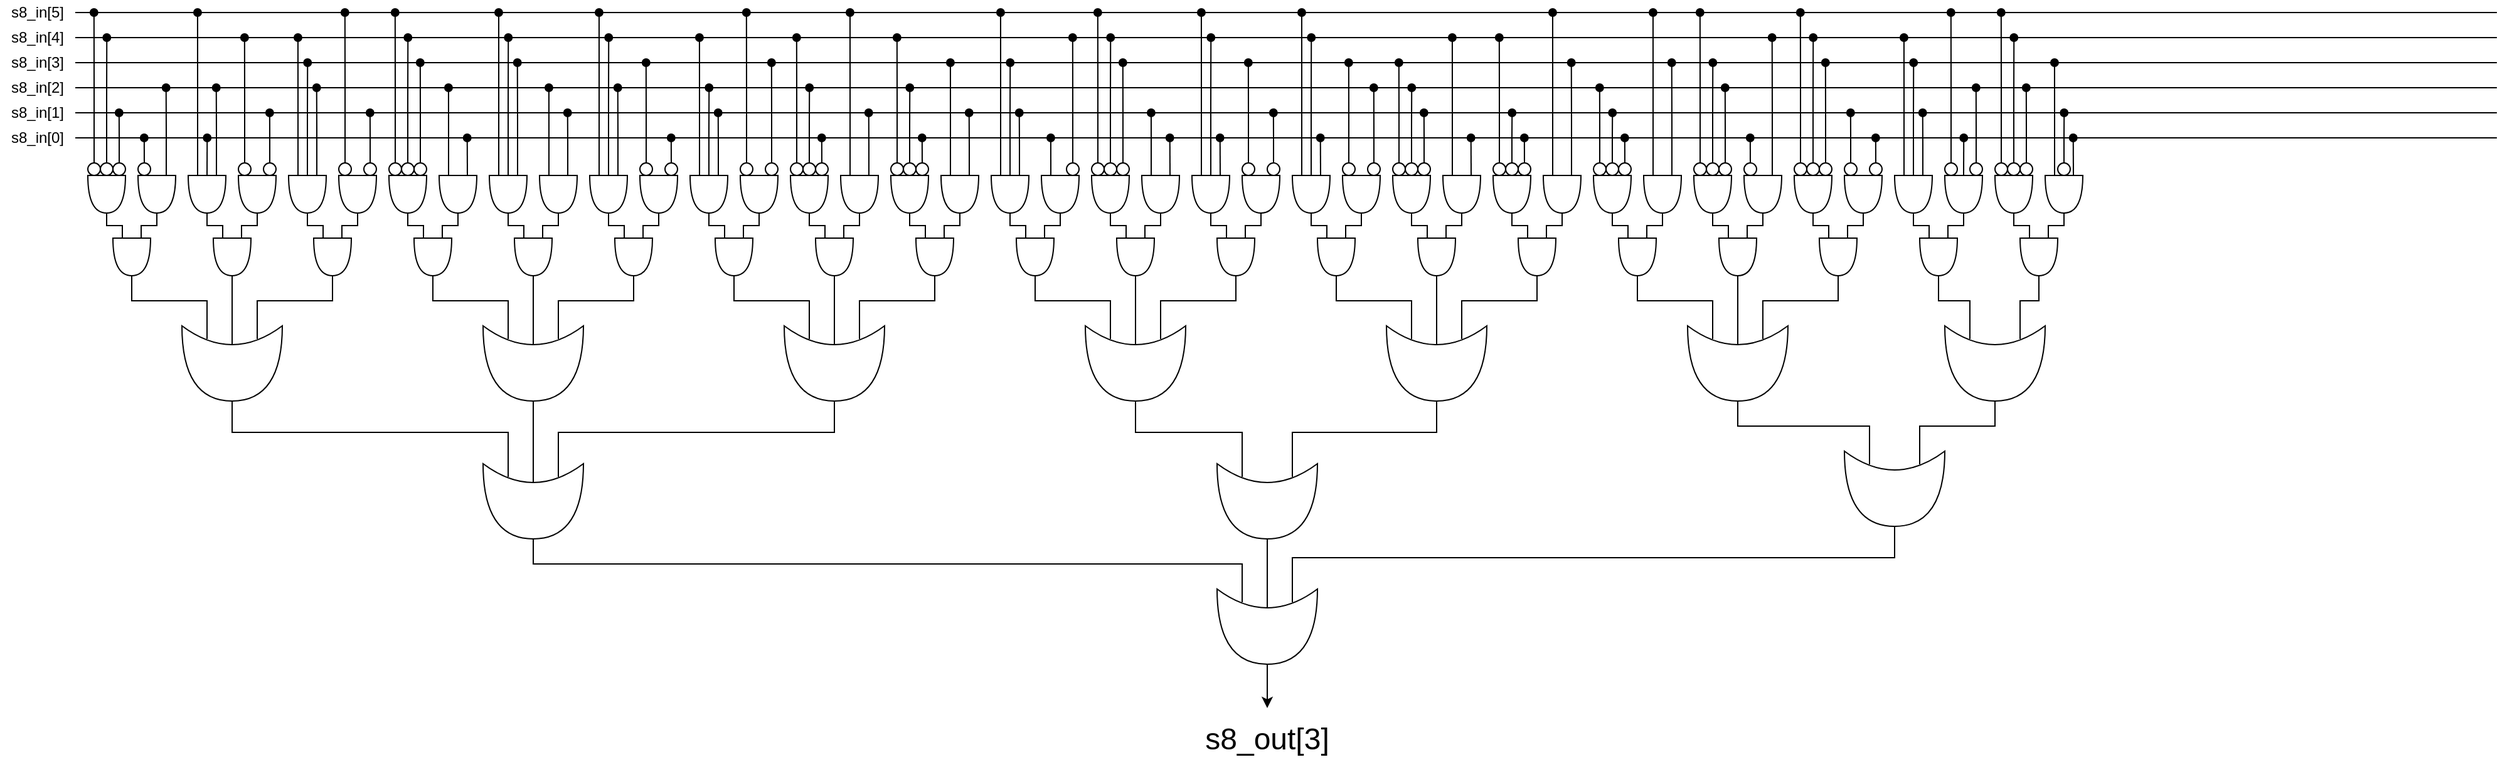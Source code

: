 <mxfile version="26.0.4" pages="4">
  <diagram name="s8_out[3]" id="4ta7Ha4Wj19aWmcpdWRr">
    <mxGraphModel dx="1167" dy="690" grid="1" gridSize="10" guides="1" tooltips="1" connect="1" arrows="1" fold="1" page="1" pageScale="1" pageWidth="1654" pageHeight="1169" math="0" shadow="0">
      <root>
        <mxCell id="0" />
        <mxCell id="1" parent="0" />
        <mxCell id="QKT7pavmFrgb7f9Gf5SL-1" style="edgeStyle=orthogonalEdgeStyle;rounded=0;orthogonalLoop=1;jettySize=auto;html=1;exitX=1;exitY=0.5;exitDx=0;exitDy=0;endArrow=none;endFill=0;" edge="1" parent="1" source="QKT7pavmFrgb7f9Gf5SL-2">
          <mxGeometry relative="1" as="geometry">
            <mxPoint x="2040" y="50" as="targetPoint" />
          </mxGeometry>
        </mxCell>
        <mxCell id="QKT7pavmFrgb7f9Gf5SL-2" value="s8_in[4]" style="text;html=1;align=center;verticalAlign=middle;whiteSpace=wrap;rounded=0;" vertex="1" parent="1">
          <mxGeometry x="50" y="40" width="60" height="20" as="geometry" />
        </mxCell>
        <mxCell id="QKT7pavmFrgb7f9Gf5SL-3" style="edgeStyle=orthogonalEdgeStyle;rounded=0;orthogonalLoop=1;jettySize=auto;html=1;exitX=1;exitY=0.5;exitDx=0;exitDy=0;endArrow=none;endFill=0;" edge="1" parent="1" source="QKT7pavmFrgb7f9Gf5SL-4">
          <mxGeometry relative="1" as="geometry">
            <mxPoint x="2040" y="70" as="targetPoint" />
          </mxGeometry>
        </mxCell>
        <mxCell id="QKT7pavmFrgb7f9Gf5SL-4" value="s8_in[3]" style="text;html=1;align=center;verticalAlign=middle;whiteSpace=wrap;rounded=0;" vertex="1" parent="1">
          <mxGeometry x="50" y="60" width="60" height="20" as="geometry" />
        </mxCell>
        <mxCell id="QKT7pavmFrgb7f9Gf5SL-5" style="edgeStyle=orthogonalEdgeStyle;rounded=0;orthogonalLoop=1;jettySize=auto;html=1;exitX=1;exitY=0.5;exitDx=0;exitDy=0;endArrow=none;endFill=0;" edge="1" parent="1" source="QKT7pavmFrgb7f9Gf5SL-6">
          <mxGeometry relative="1" as="geometry">
            <mxPoint x="2040" y="90" as="targetPoint" />
          </mxGeometry>
        </mxCell>
        <mxCell id="QKT7pavmFrgb7f9Gf5SL-6" value="s8_in[2]" style="text;html=1;align=center;verticalAlign=middle;whiteSpace=wrap;rounded=0;" vertex="1" parent="1">
          <mxGeometry x="50" y="80" width="60" height="20" as="geometry" />
        </mxCell>
        <mxCell id="QKT7pavmFrgb7f9Gf5SL-7" style="edgeStyle=orthogonalEdgeStyle;rounded=0;orthogonalLoop=1;jettySize=auto;html=1;exitX=1;exitY=0.5;exitDx=0;exitDy=0;endArrow=none;endFill=0;" edge="1" parent="1" source="QKT7pavmFrgb7f9Gf5SL-8">
          <mxGeometry relative="1" as="geometry">
            <mxPoint x="2040" y="110" as="targetPoint" />
          </mxGeometry>
        </mxCell>
        <mxCell id="QKT7pavmFrgb7f9Gf5SL-8" value="s8_in[1]" style="text;html=1;align=center;verticalAlign=middle;whiteSpace=wrap;rounded=0;" vertex="1" parent="1">
          <mxGeometry x="50" y="100" width="60" height="20" as="geometry" />
        </mxCell>
        <mxCell id="QKT7pavmFrgb7f9Gf5SL-9" style="edgeStyle=orthogonalEdgeStyle;rounded=0;orthogonalLoop=1;jettySize=auto;html=1;exitX=1;exitY=0.5;exitDx=0;exitDy=0;endArrow=none;endFill=0;" edge="1" parent="1" source="QKT7pavmFrgb7f9Gf5SL-10">
          <mxGeometry relative="1" as="geometry">
            <mxPoint x="2040" y="30" as="targetPoint" />
          </mxGeometry>
        </mxCell>
        <mxCell id="QKT7pavmFrgb7f9Gf5SL-10" value="s8_in[5]" style="text;html=1;align=center;verticalAlign=middle;whiteSpace=wrap;rounded=0;" vertex="1" parent="1">
          <mxGeometry x="50" y="20" width="60" height="20" as="geometry" />
        </mxCell>
        <mxCell id="QKT7pavmFrgb7f9Gf5SL-11" style="edgeStyle=orthogonalEdgeStyle;rounded=0;orthogonalLoop=1;jettySize=auto;html=1;exitX=1;exitY=0.5;exitDx=0;exitDy=0;endArrow=none;endFill=0;" edge="1" parent="1" source="QKT7pavmFrgb7f9Gf5SL-12">
          <mxGeometry relative="1" as="geometry">
            <mxPoint x="2040" y="130" as="targetPoint" />
          </mxGeometry>
        </mxCell>
        <mxCell id="QKT7pavmFrgb7f9Gf5SL-12" value="s8_in[0]" style="text;html=1;align=center;verticalAlign=middle;whiteSpace=wrap;rounded=0;" vertex="1" parent="1">
          <mxGeometry x="50" y="120" width="60" height="20" as="geometry" />
        </mxCell>
        <mxCell id="QKT7pavmFrgb7f9Gf5SL-16" value="" style="shape=or;whiteSpace=wrap;html=1;rotation=90;" vertex="1" parent="1">
          <mxGeometry x="120" y="160" width="30" height="30" as="geometry" />
        </mxCell>
        <mxCell id="uEL0KnIWx0CpmkoGLU4S-11" style="edgeStyle=orthogonalEdgeStyle;rounded=0;orthogonalLoop=1;jettySize=auto;html=1;exitX=0;exitY=0.25;exitDx=0;exitDy=0;exitPerimeter=0;endArrow=oval;endFill=1;" edge="1" parent="1" source="QKT7pavmFrgb7f9Gf5SL-17">
          <mxGeometry relative="1" as="geometry">
            <mxPoint x="182.362" y="90" as="targetPoint" />
          </mxGeometry>
        </mxCell>
        <mxCell id="QKT7pavmFrgb7f9Gf5SL-17" value="" style="shape=or;whiteSpace=wrap;html=1;rotation=90;" vertex="1" parent="1">
          <mxGeometry x="160" y="160" width="30" height="30" as="geometry" />
        </mxCell>
        <mxCell id="uEL0KnIWx0CpmkoGLU4S-12" style="edgeStyle=orthogonalEdgeStyle;rounded=0;orthogonalLoop=1;jettySize=auto;html=1;exitX=0;exitY=0.75;exitDx=0;exitDy=0;exitPerimeter=0;endArrow=oval;endFill=1;" edge="1" parent="1" source="QKT7pavmFrgb7f9Gf5SL-21">
          <mxGeometry relative="1" as="geometry">
            <mxPoint x="207.468" y="30" as="targetPoint" />
          </mxGeometry>
        </mxCell>
        <mxCell id="uEL0KnIWx0CpmkoGLU4S-13" style="edgeStyle=orthogonalEdgeStyle;rounded=0;orthogonalLoop=1;jettySize=auto;html=1;exitX=0;exitY=0.5;exitDx=0;exitDy=0;exitPerimeter=0;endArrow=oval;endFill=1;" edge="1" parent="1" source="QKT7pavmFrgb7f9Gf5SL-21">
          <mxGeometry relative="1" as="geometry">
            <mxPoint x="215.128" y="130" as="targetPoint" />
          </mxGeometry>
        </mxCell>
        <mxCell id="uEL0KnIWx0CpmkoGLU4S-14" style="edgeStyle=orthogonalEdgeStyle;rounded=0;orthogonalLoop=1;jettySize=auto;html=1;exitX=0;exitY=0.25;exitDx=0;exitDy=0;exitPerimeter=0;endArrow=oval;endFill=1;" edge="1" parent="1" source="QKT7pavmFrgb7f9Gf5SL-21">
          <mxGeometry relative="1" as="geometry">
            <mxPoint x="222.362" y="90" as="targetPoint" />
          </mxGeometry>
        </mxCell>
        <mxCell id="QKT7pavmFrgb7f9Gf5SL-21" value="" style="shape=or;whiteSpace=wrap;html=1;rotation=90;" vertex="1" parent="1">
          <mxGeometry x="200" y="160" width="30" height="30" as="geometry" />
        </mxCell>
        <mxCell id="QKT7pavmFrgb7f9Gf5SL-23" value="" style="shape=or;whiteSpace=wrap;html=1;rotation=90;" vertex="1" parent="1">
          <mxGeometry x="240" y="160" width="30" height="30" as="geometry" />
        </mxCell>
        <mxCell id="QKT7pavmFrgb7f9Gf5SL-24" value="" style="shape=or;whiteSpace=wrap;html=1;rotation=90;" vertex="1" parent="1">
          <mxGeometry x="220" y="210" width="30" height="30" as="geometry" />
        </mxCell>
        <mxCell id="uEL0KnIWx0CpmkoGLU4S-18" style="edgeStyle=orthogonalEdgeStyle;rounded=0;orthogonalLoop=1;jettySize=auto;html=1;exitX=0;exitY=0.75;exitDx=0;exitDy=0;exitPerimeter=0;endArrow=oval;endFill=1;" edge="1" parent="1" source="QKT7pavmFrgb7f9Gf5SL-25">
          <mxGeometry relative="1" as="geometry">
            <mxPoint x="287.468" y="50" as="targetPoint" />
          </mxGeometry>
        </mxCell>
        <mxCell id="uEL0KnIWx0CpmkoGLU4S-19" style="edgeStyle=orthogonalEdgeStyle;rounded=0;orthogonalLoop=1;jettySize=auto;html=1;exitX=0;exitY=0.5;exitDx=0;exitDy=0;exitPerimeter=0;endArrow=oval;endFill=1;" edge="1" parent="1" source="QKT7pavmFrgb7f9Gf5SL-25">
          <mxGeometry relative="1" as="geometry">
            <mxPoint x="295.128" y="70" as="targetPoint" />
          </mxGeometry>
        </mxCell>
        <mxCell id="uEL0KnIWx0CpmkoGLU4S-20" style="edgeStyle=orthogonalEdgeStyle;rounded=0;orthogonalLoop=1;jettySize=auto;html=1;exitX=0;exitY=0.25;exitDx=0;exitDy=0;exitPerimeter=0;endArrow=oval;endFill=1;" edge="1" parent="1" source="QKT7pavmFrgb7f9Gf5SL-25">
          <mxGeometry relative="1" as="geometry">
            <mxPoint x="302.362" y="90" as="targetPoint" />
          </mxGeometry>
        </mxCell>
        <mxCell id="QKT7pavmFrgb7f9Gf5SL-25" value="" style="shape=or;whiteSpace=wrap;html=1;rotation=90;" vertex="1" parent="1">
          <mxGeometry x="280" y="160" width="30" height="30" as="geometry" />
        </mxCell>
        <mxCell id="QKT7pavmFrgb7f9Gf5SL-28" value="" style="shape=or;whiteSpace=wrap;html=1;rotation=90;" vertex="1" parent="1">
          <mxGeometry x="320" y="160" width="30" height="30" as="geometry" />
        </mxCell>
        <mxCell id="QKT7pavmFrgb7f9Gf5SL-29" value="" style="shape=or;whiteSpace=wrap;html=1;rotation=90;" vertex="1" parent="1">
          <mxGeometry x="300" y="210" width="30" height="30" as="geometry" />
        </mxCell>
        <mxCell id="QKT7pavmFrgb7f9Gf5SL-30" value="" style="shape=or;whiteSpace=wrap;html=1;rotation=90;" vertex="1" parent="1">
          <mxGeometry x="360" y="160" width="30" height="30" as="geometry" />
        </mxCell>
        <mxCell id="uEL0KnIWx0CpmkoGLU4S-31" style="edgeStyle=orthogonalEdgeStyle;rounded=0;orthogonalLoop=1;jettySize=auto;html=1;exitX=0;exitY=0.75;exitDx=0;exitDy=0;exitPerimeter=0;endArrow=oval;endFill=1;" edge="1" parent="1" source="QKT7pavmFrgb7f9Gf5SL-33">
          <mxGeometry relative="1" as="geometry">
            <mxPoint x="407.468" y="90" as="targetPoint" />
          </mxGeometry>
        </mxCell>
        <mxCell id="uEL0KnIWx0CpmkoGLU4S-32" style="edgeStyle=orthogonalEdgeStyle;rounded=0;orthogonalLoop=1;jettySize=auto;html=1;exitX=0;exitY=0.25;exitDx=0;exitDy=0;exitPerimeter=0;endArrow=oval;endFill=1;" edge="1" parent="1" source="QKT7pavmFrgb7f9Gf5SL-33">
          <mxGeometry relative="1" as="geometry">
            <mxPoint x="422.362" y="130" as="targetPoint" />
          </mxGeometry>
        </mxCell>
        <mxCell id="QKT7pavmFrgb7f9Gf5SL-33" value="" style="shape=or;whiteSpace=wrap;html=1;rotation=90;" vertex="1" parent="1">
          <mxGeometry x="400" y="160" width="30" height="30" as="geometry" />
        </mxCell>
        <mxCell id="QKT7pavmFrgb7f9Gf5SL-34" value="" style="shape=or;whiteSpace=wrap;html=1;rotation=90;" vertex="1" parent="1">
          <mxGeometry x="380" y="210" width="30" height="30" as="geometry" />
        </mxCell>
        <mxCell id="uEL0KnIWx0CpmkoGLU4S-33" style="edgeStyle=orthogonalEdgeStyle;rounded=0;orthogonalLoop=1;jettySize=auto;html=1;exitX=0;exitY=0.75;exitDx=0;exitDy=0;exitPerimeter=0;endArrow=oval;endFill=1;" edge="1" parent="1" source="QKT7pavmFrgb7f9Gf5SL-35">
          <mxGeometry relative="1" as="geometry">
            <mxPoint x="447.468" y="30" as="targetPoint" />
          </mxGeometry>
        </mxCell>
        <mxCell id="uEL0KnIWx0CpmkoGLU4S-34" style="edgeStyle=orthogonalEdgeStyle;rounded=0;orthogonalLoop=1;jettySize=auto;html=1;exitX=0;exitY=0.5;exitDx=0;exitDy=0;exitPerimeter=0;endArrow=oval;endFill=1;" edge="1" parent="1" source="QKT7pavmFrgb7f9Gf5SL-35">
          <mxGeometry relative="1" as="geometry">
            <mxPoint x="455.128" y="50" as="targetPoint" />
          </mxGeometry>
        </mxCell>
        <mxCell id="uEL0KnIWx0CpmkoGLU4S-35" style="edgeStyle=orthogonalEdgeStyle;rounded=0;orthogonalLoop=1;jettySize=auto;html=1;exitX=0;exitY=0.25;exitDx=0;exitDy=0;exitPerimeter=0;endArrow=oval;endFill=1;" edge="1" parent="1" source="QKT7pavmFrgb7f9Gf5SL-35">
          <mxGeometry relative="1" as="geometry">
            <mxPoint x="462.362" y="70" as="targetPoint" />
          </mxGeometry>
        </mxCell>
        <mxCell id="QKT7pavmFrgb7f9Gf5SL-35" value="" style="shape=or;whiteSpace=wrap;html=1;rotation=90;" vertex="1" parent="1">
          <mxGeometry x="440" y="160" width="30" height="30" as="geometry" />
        </mxCell>
        <mxCell id="uEL0KnIWx0CpmkoGLU4S-36" style="edgeStyle=orthogonalEdgeStyle;rounded=0;orthogonalLoop=1;jettySize=auto;html=1;exitX=0;exitY=0.75;exitDx=0;exitDy=0;exitPerimeter=0;endArrow=oval;endFill=1;" edge="1" parent="1" source="QKT7pavmFrgb7f9Gf5SL-38">
          <mxGeometry relative="1" as="geometry">
            <mxPoint x="487.468" y="90" as="targetPoint" />
          </mxGeometry>
        </mxCell>
        <mxCell id="uEL0KnIWx0CpmkoGLU4S-37" style="edgeStyle=orthogonalEdgeStyle;rounded=0;orthogonalLoop=1;jettySize=auto;html=1;exitX=0;exitY=0.25;exitDx=0;exitDy=0;exitPerimeter=0;endArrow=oval;endFill=1;" edge="1" parent="1" source="QKT7pavmFrgb7f9Gf5SL-38">
          <mxGeometry relative="1" as="geometry">
            <mxPoint x="502.362" y="110" as="targetPoint" />
          </mxGeometry>
        </mxCell>
        <mxCell id="QKT7pavmFrgb7f9Gf5SL-38" value="" style="shape=or;whiteSpace=wrap;html=1;rotation=90;" vertex="1" parent="1">
          <mxGeometry x="480" y="160" width="30" height="30" as="geometry" />
        </mxCell>
        <mxCell id="QKT7pavmFrgb7f9Gf5SL-39" value="" style="shape=or;whiteSpace=wrap;html=1;rotation=90;" vertex="1" parent="1">
          <mxGeometry x="460" y="210" width="30" height="30" as="geometry" />
        </mxCell>
        <mxCell id="uEL0KnIWx0CpmkoGLU4S-38" style="edgeStyle=orthogonalEdgeStyle;rounded=0;orthogonalLoop=1;jettySize=auto;html=1;exitX=0;exitY=0.75;exitDx=0;exitDy=0;exitPerimeter=0;endArrow=oval;endFill=1;" edge="1" parent="1" source="QKT7pavmFrgb7f9Gf5SL-40">
          <mxGeometry relative="1" as="geometry">
            <mxPoint x="527.468" y="30" as="targetPoint" />
          </mxGeometry>
        </mxCell>
        <mxCell id="uEL0KnIWx0CpmkoGLU4S-39" style="edgeStyle=orthogonalEdgeStyle;rounded=0;orthogonalLoop=1;jettySize=auto;html=1;exitX=0;exitY=0.5;exitDx=0;exitDy=0;exitPerimeter=0;endArrow=oval;endFill=1;" edge="1" parent="1" source="QKT7pavmFrgb7f9Gf5SL-40">
          <mxGeometry relative="1" as="geometry">
            <mxPoint x="535.128" y="50" as="targetPoint" />
          </mxGeometry>
        </mxCell>
        <mxCell id="uEL0KnIWx0CpmkoGLU4S-40" style="edgeStyle=orthogonalEdgeStyle;rounded=0;orthogonalLoop=1;jettySize=auto;html=1;exitX=0;exitY=0.25;exitDx=0;exitDy=0;exitPerimeter=0;endArrow=oval;endFill=1;" edge="1" parent="1" source="QKT7pavmFrgb7f9Gf5SL-40">
          <mxGeometry relative="1" as="geometry">
            <mxPoint x="542.362" y="90" as="targetPoint" />
          </mxGeometry>
        </mxCell>
        <mxCell id="QKT7pavmFrgb7f9Gf5SL-40" value="" style="shape=or;whiteSpace=wrap;html=1;rotation=90;" vertex="1" parent="1">
          <mxGeometry x="520" y="160" width="30" height="30" as="geometry" />
        </mxCell>
        <mxCell id="QKT7pavmFrgb7f9Gf5SL-43" value="" style="shape=or;whiteSpace=wrap;html=1;rotation=90;" vertex="1" parent="1">
          <mxGeometry x="560" y="160" width="30" height="30" as="geometry" />
        </mxCell>
        <mxCell id="QKT7pavmFrgb7f9Gf5SL-44" value="" style="shape=or;whiteSpace=wrap;html=1;rotation=90;" vertex="1" parent="1">
          <mxGeometry x="540" y="210" width="30" height="30" as="geometry" />
        </mxCell>
        <mxCell id="uEL0KnIWx0CpmkoGLU4S-45" style="edgeStyle=orthogonalEdgeStyle;rounded=0;orthogonalLoop=1;jettySize=auto;html=1;exitX=0;exitY=0.75;exitDx=0;exitDy=0;exitPerimeter=0;endArrow=oval;endFill=1;" edge="1" parent="1" source="QKT7pavmFrgb7f9Gf5SL-45">
          <mxGeometry relative="1" as="geometry">
            <mxPoint x="607.468" y="50" as="targetPoint" />
          </mxGeometry>
        </mxCell>
        <mxCell id="uEL0KnIWx0CpmkoGLU4S-46" style="edgeStyle=orthogonalEdgeStyle;rounded=0;orthogonalLoop=1;jettySize=auto;html=1;exitX=0;exitY=0.5;exitDx=0;exitDy=0;exitPerimeter=0;endArrow=oval;endFill=1;" edge="1" parent="1" source="QKT7pavmFrgb7f9Gf5SL-45">
          <mxGeometry relative="1" as="geometry">
            <mxPoint x="615.128" y="90" as="targetPoint" />
          </mxGeometry>
        </mxCell>
        <mxCell id="uEL0KnIWx0CpmkoGLU4S-47" style="edgeStyle=orthogonalEdgeStyle;rounded=0;orthogonalLoop=1;jettySize=auto;html=1;exitX=0;exitY=0.25;exitDx=0;exitDy=0;exitPerimeter=0;endArrow=oval;endFill=1;" edge="1" parent="1" source="QKT7pavmFrgb7f9Gf5SL-45">
          <mxGeometry relative="1" as="geometry">
            <mxPoint x="622.362" y="110" as="targetPoint" />
          </mxGeometry>
        </mxCell>
        <mxCell id="QKT7pavmFrgb7f9Gf5SL-45" value="" style="shape=or;whiteSpace=wrap;html=1;rotation=90;" vertex="1" parent="1">
          <mxGeometry x="600" y="160" width="30" height="30" as="geometry" />
        </mxCell>
        <mxCell id="QKT7pavmFrgb7f9Gf5SL-48" value="" style="shape=or;whiteSpace=wrap;html=1;rotation=90;" vertex="1" parent="1">
          <mxGeometry x="640" y="160" width="30" height="30" as="geometry" />
        </mxCell>
        <mxCell id="QKT7pavmFrgb7f9Gf5SL-49" value="" style="shape=or;whiteSpace=wrap;html=1;rotation=90;" vertex="1" parent="1">
          <mxGeometry x="620" y="210" width="30" height="30" as="geometry" />
        </mxCell>
        <mxCell id="QKT7pavmFrgb7f9Gf5SL-53" value="" style="shape=or;whiteSpace=wrap;html=1;rotation=90;" vertex="1" parent="1">
          <mxGeometry x="680" y="160" width="30" height="30" as="geometry" />
        </mxCell>
        <mxCell id="uEL0KnIWx0CpmkoGLU4S-58" style="edgeStyle=orthogonalEdgeStyle;rounded=0;orthogonalLoop=1;jettySize=auto;html=1;exitX=0;exitY=0.75;exitDx=0;exitDy=0;exitPerimeter=0;endArrow=oval;endFill=1;" edge="1" parent="1" source="QKT7pavmFrgb7f9Gf5SL-54">
          <mxGeometry relative="1" as="geometry">
            <mxPoint x="727.468" y="30" as="targetPoint" />
          </mxGeometry>
        </mxCell>
        <mxCell id="uEL0KnIWx0CpmkoGLU4S-59" style="edgeStyle=orthogonalEdgeStyle;rounded=0;orthogonalLoop=1;jettySize=auto;html=1;exitX=0;exitY=0.25;exitDx=0;exitDy=0;exitPerimeter=0;endArrow=oval;endFill=1;" edge="1" parent="1" source="QKT7pavmFrgb7f9Gf5SL-54">
          <mxGeometry relative="1" as="geometry">
            <mxPoint x="742.362" y="110" as="targetPoint" />
          </mxGeometry>
        </mxCell>
        <mxCell id="QKT7pavmFrgb7f9Gf5SL-54" value="" style="shape=or;whiteSpace=wrap;html=1;rotation=90;" vertex="1" parent="1">
          <mxGeometry x="720" y="160" width="30" height="30" as="geometry" />
        </mxCell>
        <mxCell id="QKT7pavmFrgb7f9Gf5SL-55" value="" style="shape=or;whiteSpace=wrap;html=1;rotation=90;" vertex="1" parent="1">
          <mxGeometry x="700" y="210" width="30" height="30" as="geometry" />
        </mxCell>
        <mxCell id="QKT7pavmFrgb7f9Gf5SL-59" value="" style="shape=or;whiteSpace=wrap;html=1;rotation=90;" vertex="1" parent="1">
          <mxGeometry x="760" y="160" width="30" height="30" as="geometry" />
        </mxCell>
        <mxCell id="uEL0KnIWx0CpmkoGLU4S-67" style="edgeStyle=orthogonalEdgeStyle;rounded=0;orthogonalLoop=1;jettySize=auto;html=1;exitX=0;exitY=0.75;exitDx=0;exitDy=0;exitPerimeter=0;endArrow=oval;endFill=1;" edge="1" parent="1" source="QKT7pavmFrgb7f9Gf5SL-60">
          <mxGeometry relative="1" as="geometry">
            <mxPoint x="807.468" y="70" as="targetPoint" />
          </mxGeometry>
        </mxCell>
        <mxCell id="uEL0KnIWx0CpmkoGLU4S-68" style="edgeStyle=orthogonalEdgeStyle;rounded=0;orthogonalLoop=1;jettySize=auto;html=1;exitX=0;exitY=0.25;exitDx=0;exitDy=0;exitPerimeter=0;endArrow=oval;endFill=1;" edge="1" parent="1" source="QKT7pavmFrgb7f9Gf5SL-60">
          <mxGeometry relative="1" as="geometry">
            <mxPoint x="822.362" y="110" as="targetPoint" />
          </mxGeometry>
        </mxCell>
        <mxCell id="QKT7pavmFrgb7f9Gf5SL-60" value="" style="shape=or;whiteSpace=wrap;html=1;rotation=90;" vertex="1" parent="1">
          <mxGeometry x="800" y="160" width="30" height="30" as="geometry" />
        </mxCell>
        <mxCell id="QKT7pavmFrgb7f9Gf5SL-61" value="" style="shape=or;whiteSpace=wrap;html=1;rotation=90;" vertex="1" parent="1">
          <mxGeometry x="780" y="210" width="30" height="30" as="geometry" />
        </mxCell>
        <mxCell id="uEL0KnIWx0CpmkoGLU4S-69" style="edgeStyle=orthogonalEdgeStyle;rounded=0;orthogonalLoop=1;jettySize=auto;html=1;exitX=0;exitY=0.75;exitDx=0;exitDy=0;exitPerimeter=0;endArrow=oval;endFill=1;" edge="1" parent="1" source="QKT7pavmFrgb7f9Gf5SL-65">
          <mxGeometry relative="1" as="geometry">
            <mxPoint x="847.468" y="30" as="targetPoint" />
          </mxGeometry>
        </mxCell>
        <mxCell id="uEL0KnIWx0CpmkoGLU4S-70" style="edgeStyle=orthogonalEdgeStyle;rounded=0;orthogonalLoop=1;jettySize=auto;html=1;exitX=0;exitY=0.5;exitDx=0;exitDy=0;exitPerimeter=0;endArrow=oval;endFill=1;" edge="1" parent="1" source="QKT7pavmFrgb7f9Gf5SL-65">
          <mxGeometry relative="1" as="geometry">
            <mxPoint x="855.128" y="70" as="targetPoint" />
          </mxGeometry>
        </mxCell>
        <mxCell id="uEL0KnIWx0CpmkoGLU4S-71" style="edgeStyle=orthogonalEdgeStyle;rounded=0;orthogonalLoop=1;jettySize=auto;html=1;exitX=0;exitY=0.25;exitDx=0;exitDy=0;exitPerimeter=0;endArrow=oval;endFill=1;" edge="1" parent="1" source="QKT7pavmFrgb7f9Gf5SL-65">
          <mxGeometry relative="1" as="geometry">
            <mxPoint x="862.362" y="110" as="targetPoint" />
          </mxGeometry>
        </mxCell>
        <mxCell id="QKT7pavmFrgb7f9Gf5SL-65" value="" style="shape=or;whiteSpace=wrap;html=1;rotation=90;" vertex="1" parent="1">
          <mxGeometry x="840" y="160" width="30" height="30" as="geometry" />
        </mxCell>
        <mxCell id="uEL0KnIWx0CpmkoGLU4S-72" style="edgeStyle=orthogonalEdgeStyle;rounded=0;orthogonalLoop=1;jettySize=auto;html=1;exitX=0;exitY=0.75;exitDx=0;exitDy=0;exitPerimeter=0;endArrow=oval;endFill=1;" edge="1" parent="1" source="QKT7pavmFrgb7f9Gf5SL-66">
          <mxGeometry relative="1" as="geometry">
            <mxPoint x="887.468" y="130" as="targetPoint" />
          </mxGeometry>
        </mxCell>
        <mxCell id="QKT7pavmFrgb7f9Gf5SL-66" value="" style="shape=or;whiteSpace=wrap;html=1;rotation=90;" vertex="1" parent="1">
          <mxGeometry x="880" y="160" width="30" height="30" as="geometry" />
        </mxCell>
        <mxCell id="QKT7pavmFrgb7f9Gf5SL-67" value="" style="shape=or;whiteSpace=wrap;html=1;rotation=90;" vertex="1" parent="1">
          <mxGeometry x="860" y="210" width="30" height="30" as="geometry" />
        </mxCell>
        <mxCell id="QKT7pavmFrgb7f9Gf5SL-71" value="" style="shape=or;whiteSpace=wrap;html=1;rotation=90;" vertex="1" parent="1">
          <mxGeometry x="920" y="160" width="30" height="30" as="geometry" />
        </mxCell>
        <mxCell id="uEL0KnIWx0CpmkoGLU4S-83" style="edgeStyle=orthogonalEdgeStyle;rounded=0;orthogonalLoop=1;jettySize=auto;html=1;exitX=0;exitY=0.75;exitDx=0;exitDy=0;exitPerimeter=0;endArrow=oval;endFill=1;" edge="1" parent="1" source="QKT7pavmFrgb7f9Gf5SL-72">
          <mxGeometry relative="1" as="geometry">
            <mxPoint x="967.468" y="110" as="targetPoint" />
          </mxGeometry>
        </mxCell>
        <mxCell id="uEL0KnIWx0CpmkoGLU4S-84" style="edgeStyle=orthogonalEdgeStyle;rounded=0;orthogonalLoop=1;jettySize=auto;html=1;exitX=0;exitY=0.25;exitDx=0;exitDy=0;exitPerimeter=0;endArrow=oval;endFill=1;" edge="1" parent="1" source="QKT7pavmFrgb7f9Gf5SL-72">
          <mxGeometry relative="1" as="geometry">
            <mxPoint x="982.362" y="130" as="targetPoint" />
          </mxGeometry>
        </mxCell>
        <mxCell id="QKT7pavmFrgb7f9Gf5SL-72" value="" style="shape=or;whiteSpace=wrap;html=1;rotation=90;" vertex="1" parent="1">
          <mxGeometry x="960" y="160" width="30" height="30" as="geometry" />
        </mxCell>
        <mxCell id="QKT7pavmFrgb7f9Gf5SL-73" value="" style="shape=or;whiteSpace=wrap;html=1;rotation=90;" vertex="1" parent="1">
          <mxGeometry x="940" y="210" width="30" height="30" as="geometry" />
        </mxCell>
        <mxCell id="uEL0KnIWx0CpmkoGLU4S-85" style="edgeStyle=orthogonalEdgeStyle;rounded=0;orthogonalLoop=1;jettySize=auto;html=1;exitX=0;exitY=0.75;exitDx=0;exitDy=0;exitPerimeter=0;endArrow=oval;endFill=1;" edge="1" parent="1" source="QKT7pavmFrgb7f9Gf5SL-77">
          <mxGeometry relative="1" as="geometry">
            <mxPoint x="1007.468" y="30" as="targetPoint" />
          </mxGeometry>
        </mxCell>
        <mxCell id="uEL0KnIWx0CpmkoGLU4S-86" style="edgeStyle=orthogonalEdgeStyle;rounded=0;orthogonalLoop=1;jettySize=auto;html=1;exitX=0;exitY=0.5;exitDx=0;exitDy=0;exitPerimeter=0;endArrow=oval;endFill=1;" edge="1" parent="1" source="QKT7pavmFrgb7f9Gf5SL-77">
          <mxGeometry relative="1" as="geometry">
            <mxPoint x="1015.128" y="50" as="targetPoint" />
          </mxGeometry>
        </mxCell>
        <mxCell id="uEL0KnIWx0CpmkoGLU4S-87" style="edgeStyle=orthogonalEdgeStyle;rounded=0;orthogonalLoop=1;jettySize=auto;html=1;exitX=0;exitY=0.25;exitDx=0;exitDy=0;exitPerimeter=0;endArrow=oval;endFill=1;" edge="1" parent="1" source="QKT7pavmFrgb7f9Gf5SL-77">
          <mxGeometry relative="1" as="geometry">
            <mxPoint x="1022.362" y="130" as="targetPoint" />
          </mxGeometry>
        </mxCell>
        <mxCell id="QKT7pavmFrgb7f9Gf5SL-77" value="" style="shape=or;whiteSpace=wrap;html=1;rotation=90;" vertex="1" parent="1">
          <mxGeometry x="1000" y="160" width="30" height="30" as="geometry" />
        </mxCell>
        <mxCell id="QKT7pavmFrgb7f9Gf5SL-79" value="" style="shape=or;whiteSpace=wrap;html=1;rotation=90;" vertex="1" parent="1">
          <mxGeometry x="1040" y="160" width="30" height="30" as="geometry" />
        </mxCell>
        <mxCell id="QKT7pavmFrgb7f9Gf5SL-80" value="" style="shape=or;whiteSpace=wrap;html=1;rotation=90;" vertex="1" parent="1">
          <mxGeometry x="1020" y="210" width="30" height="30" as="geometry" />
        </mxCell>
        <mxCell id="uEL0KnIWx0CpmkoGLU4S-92" style="edgeStyle=orthogonalEdgeStyle;rounded=0;orthogonalLoop=1;jettySize=auto;html=1;exitX=0;exitY=0.75;exitDx=0;exitDy=0;exitPerimeter=0;endArrow=oval;endFill=1;" edge="1" parent="1" source="QKT7pavmFrgb7f9Gf5SL-84">
          <mxGeometry relative="1" as="geometry">
            <mxPoint x="1087.468" y="30" as="targetPoint" />
          </mxGeometry>
        </mxCell>
        <mxCell id="uEL0KnIWx0CpmkoGLU4S-93" style="edgeStyle=orthogonalEdgeStyle;rounded=0;orthogonalLoop=1;jettySize=auto;html=1;exitX=0;exitY=0.5;exitDx=0;exitDy=0;exitPerimeter=0;endArrow=oval;endFill=1;" edge="1" parent="1" source="QKT7pavmFrgb7f9Gf5SL-84">
          <mxGeometry relative="1" as="geometry">
            <mxPoint x="1095.128" y="50" as="targetPoint" />
          </mxGeometry>
        </mxCell>
        <mxCell id="uEL0KnIWx0CpmkoGLU4S-94" style="edgeStyle=orthogonalEdgeStyle;rounded=0;orthogonalLoop=1;jettySize=auto;html=1;exitX=0;exitY=0.25;exitDx=0;exitDy=0;exitPerimeter=0;endArrow=oval;endFill=1;" edge="1" parent="1" source="QKT7pavmFrgb7f9Gf5SL-84">
          <mxGeometry relative="1" as="geometry">
            <mxPoint x="1102.362" y="130" as="targetPoint" />
          </mxGeometry>
        </mxCell>
        <mxCell id="QKT7pavmFrgb7f9Gf5SL-84" value="" style="shape=or;whiteSpace=wrap;html=1;rotation=90;" vertex="1" parent="1">
          <mxGeometry x="1080" y="160" width="30" height="30" as="geometry" />
        </mxCell>
        <mxCell id="QKT7pavmFrgb7f9Gf5SL-85" value="" style="shape=or;whiteSpace=wrap;html=1;rotation=90;" vertex="1" parent="1">
          <mxGeometry x="1120" y="160" width="30" height="30" as="geometry" />
        </mxCell>
        <mxCell id="QKT7pavmFrgb7f9Gf5SL-86" value="" style="shape=or;whiteSpace=wrap;html=1;rotation=90;" vertex="1" parent="1">
          <mxGeometry x="1100" y="210" width="30" height="30" as="geometry" />
        </mxCell>
        <mxCell id="QKT7pavmFrgb7f9Gf5SL-90" value="" style="shape=or;whiteSpace=wrap;html=1;rotation=90;" vertex="1" parent="1">
          <mxGeometry x="1160" y="160" width="30" height="30" as="geometry" />
        </mxCell>
        <mxCell id="uEL0KnIWx0CpmkoGLU4S-106" style="edgeStyle=orthogonalEdgeStyle;rounded=0;orthogonalLoop=1;jettySize=auto;html=1;exitX=0;exitY=0.75;exitDx=0;exitDy=0;exitPerimeter=0;endArrow=oval;endFill=1;" edge="1" parent="1" source="QKT7pavmFrgb7f9Gf5SL-91">
          <mxGeometry relative="1" as="geometry">
            <mxPoint x="1207.468" y="50" as="targetPoint" />
          </mxGeometry>
        </mxCell>
        <mxCell id="uEL0KnIWx0CpmkoGLU4S-107" style="edgeStyle=orthogonalEdgeStyle;rounded=0;orthogonalLoop=1;jettySize=auto;html=1;exitX=0;exitY=0.25;exitDx=0;exitDy=0;exitPerimeter=0;endArrow=oval;endFill=1;" edge="1" parent="1" source="QKT7pavmFrgb7f9Gf5SL-91">
          <mxGeometry relative="1" as="geometry">
            <mxPoint x="1222.362" y="130" as="targetPoint" />
          </mxGeometry>
        </mxCell>
        <mxCell id="QKT7pavmFrgb7f9Gf5SL-91" value="" style="shape=or;whiteSpace=wrap;html=1;rotation=90;" vertex="1" parent="1">
          <mxGeometry x="1200" y="160" width="30" height="30" as="geometry" />
        </mxCell>
        <mxCell id="QKT7pavmFrgb7f9Gf5SL-92" value="" style="shape=or;whiteSpace=wrap;html=1;rotation=90;" vertex="1" parent="1">
          <mxGeometry x="1180" y="210" width="30" height="30" as="geometry" />
        </mxCell>
        <mxCell id="QKT7pavmFrgb7f9Gf5SL-96" value="" style="shape=or;whiteSpace=wrap;html=1;rotation=90;" vertex="1" parent="1">
          <mxGeometry x="1240" y="160" width="30" height="30" as="geometry" />
        </mxCell>
        <mxCell id="uEL0KnIWx0CpmkoGLU4S-115" style="edgeStyle=orthogonalEdgeStyle;rounded=0;orthogonalLoop=1;jettySize=auto;html=1;exitX=0;exitY=0.75;exitDx=0;exitDy=0;exitPerimeter=0;endArrow=oval;endFill=1;" edge="1" parent="1" source="QKT7pavmFrgb7f9Gf5SL-97">
          <mxGeometry relative="1" as="geometry">
            <mxPoint x="1287.468" y="30" as="targetPoint" />
          </mxGeometry>
        </mxCell>
        <mxCell id="uEL0KnIWx0CpmkoGLU4S-116" style="edgeStyle=orthogonalEdgeStyle;rounded=0;orthogonalLoop=1;jettySize=auto;html=1;exitX=0;exitY=0.25;exitDx=0;exitDy=0;exitPerimeter=0;endArrow=oval;endFill=1;" edge="1" parent="1" source="QKT7pavmFrgb7f9Gf5SL-97">
          <mxGeometry relative="1" as="geometry">
            <mxPoint x="1302.362" y="70" as="targetPoint" />
          </mxGeometry>
        </mxCell>
        <mxCell id="QKT7pavmFrgb7f9Gf5SL-97" value="" style="shape=or;whiteSpace=wrap;html=1;rotation=90;" vertex="1" parent="1">
          <mxGeometry x="1280" y="160" width="30" height="30" as="geometry" />
        </mxCell>
        <mxCell id="QKT7pavmFrgb7f9Gf5SL-98" value="" style="shape=or;whiteSpace=wrap;html=1;rotation=90;" vertex="1" parent="1">
          <mxGeometry x="1260" y="210" width="30" height="30" as="geometry" />
        </mxCell>
        <mxCell id="QKT7pavmFrgb7f9Gf5SL-99" value="" style="shape=or;whiteSpace=wrap;html=1;rotation=90;" vertex="1" parent="1">
          <mxGeometry x="140" y="210" width="30" height="30" as="geometry" />
        </mxCell>
        <mxCell id="QKT7pavmFrgb7f9Gf5SL-100" style="edgeStyle=orthogonalEdgeStyle;rounded=0;orthogonalLoop=1;jettySize=auto;html=1;exitX=1;exitY=0.5;exitDx=0;exitDy=0;exitPerimeter=0;entryX=0;entryY=0.75;entryDx=0;entryDy=0;entryPerimeter=0;endArrow=none;endFill=0;" edge="1" parent="1" source="QKT7pavmFrgb7f9Gf5SL-16" target="QKT7pavmFrgb7f9Gf5SL-99">
          <mxGeometry relative="1" as="geometry">
            <Array as="points">
              <mxPoint x="135" y="200" />
              <mxPoint x="147" y="200" />
            </Array>
          </mxGeometry>
        </mxCell>
        <mxCell id="QKT7pavmFrgb7f9Gf5SL-101" style="edgeStyle=orthogonalEdgeStyle;rounded=0;orthogonalLoop=1;jettySize=auto;html=1;exitX=1;exitY=0.5;exitDx=0;exitDy=0;exitPerimeter=0;entryX=0;entryY=0.25;entryDx=0;entryDy=0;entryPerimeter=0;endArrow=none;endFill=0;" edge="1" parent="1" source="QKT7pavmFrgb7f9Gf5SL-17" target="QKT7pavmFrgb7f9Gf5SL-99">
          <mxGeometry relative="1" as="geometry">
            <Array as="points">
              <mxPoint x="175" y="200" />
              <mxPoint x="162" y="200" />
            </Array>
          </mxGeometry>
        </mxCell>
        <mxCell id="QKT7pavmFrgb7f9Gf5SL-102" style="edgeStyle=orthogonalEdgeStyle;rounded=0;orthogonalLoop=1;jettySize=auto;html=1;exitX=1;exitY=0.5;exitDx=0;exitDy=0;exitPerimeter=0;entryX=0;entryY=0.75;entryDx=0;entryDy=0;entryPerimeter=0;endArrow=none;endFill=0;" edge="1" parent="1" source="QKT7pavmFrgb7f9Gf5SL-21" target="QKT7pavmFrgb7f9Gf5SL-24">
          <mxGeometry relative="1" as="geometry">
            <Array as="points">
              <mxPoint x="215" y="200" />
              <mxPoint x="228" y="200" />
            </Array>
          </mxGeometry>
        </mxCell>
        <mxCell id="QKT7pavmFrgb7f9Gf5SL-103" style="edgeStyle=orthogonalEdgeStyle;rounded=0;orthogonalLoop=1;jettySize=auto;html=1;exitX=1;exitY=0.5;exitDx=0;exitDy=0;exitPerimeter=0;entryX=0;entryY=0.25;entryDx=0;entryDy=0;entryPerimeter=0;endArrow=none;endFill=0;" edge="1" parent="1" source="QKT7pavmFrgb7f9Gf5SL-23" target="QKT7pavmFrgb7f9Gf5SL-24">
          <mxGeometry relative="1" as="geometry">
            <Array as="points">
              <mxPoint x="255" y="200" />
              <mxPoint x="243" y="200" />
            </Array>
          </mxGeometry>
        </mxCell>
        <mxCell id="QKT7pavmFrgb7f9Gf5SL-104" style="edgeStyle=orthogonalEdgeStyle;rounded=0;orthogonalLoop=1;jettySize=auto;html=1;exitX=1;exitY=0.5;exitDx=0;exitDy=0;exitPerimeter=0;entryX=0;entryY=0.75;entryDx=0;entryDy=0;entryPerimeter=0;endArrow=none;endFill=0;" edge="1" parent="1" source="QKT7pavmFrgb7f9Gf5SL-25" target="QKT7pavmFrgb7f9Gf5SL-29">
          <mxGeometry relative="1" as="geometry">
            <Array as="points">
              <mxPoint x="295" y="200" />
              <mxPoint x="308" y="200" />
            </Array>
          </mxGeometry>
        </mxCell>
        <mxCell id="QKT7pavmFrgb7f9Gf5SL-105" style="edgeStyle=orthogonalEdgeStyle;rounded=0;orthogonalLoop=1;jettySize=auto;html=1;exitX=1;exitY=0.5;exitDx=0;exitDy=0;exitPerimeter=0;entryX=0;entryY=0.25;entryDx=0;entryDy=0;entryPerimeter=0;endArrow=none;endFill=0;" edge="1" parent="1" source="QKT7pavmFrgb7f9Gf5SL-28" target="QKT7pavmFrgb7f9Gf5SL-29">
          <mxGeometry relative="1" as="geometry">
            <Array as="points">
              <mxPoint x="335" y="200" />
              <mxPoint x="323" y="200" />
            </Array>
          </mxGeometry>
        </mxCell>
        <mxCell id="QKT7pavmFrgb7f9Gf5SL-106" style="edgeStyle=orthogonalEdgeStyle;rounded=0;orthogonalLoop=1;jettySize=auto;html=1;exitX=1;exitY=0.5;exitDx=0;exitDy=0;exitPerimeter=0;entryX=0;entryY=0.75;entryDx=0;entryDy=0;entryPerimeter=0;endArrow=none;endFill=0;" edge="1" parent="1" source="QKT7pavmFrgb7f9Gf5SL-30" target="QKT7pavmFrgb7f9Gf5SL-34">
          <mxGeometry relative="1" as="geometry">
            <Array as="points">
              <mxPoint x="375" y="200" />
              <mxPoint x="388" y="200" />
            </Array>
          </mxGeometry>
        </mxCell>
        <mxCell id="QKT7pavmFrgb7f9Gf5SL-107" style="edgeStyle=orthogonalEdgeStyle;rounded=0;orthogonalLoop=1;jettySize=auto;html=1;exitX=1;exitY=0.5;exitDx=0;exitDy=0;exitPerimeter=0;entryX=0;entryY=0.25;entryDx=0;entryDy=0;entryPerimeter=0;endArrow=none;endFill=0;" edge="1" parent="1" source="QKT7pavmFrgb7f9Gf5SL-33" target="QKT7pavmFrgb7f9Gf5SL-34">
          <mxGeometry relative="1" as="geometry">
            <Array as="points">
              <mxPoint x="415" y="200" />
              <mxPoint x="402" y="200" />
            </Array>
          </mxGeometry>
        </mxCell>
        <mxCell id="QKT7pavmFrgb7f9Gf5SL-108" style="edgeStyle=orthogonalEdgeStyle;rounded=0;orthogonalLoop=1;jettySize=auto;html=1;exitX=1;exitY=0.5;exitDx=0;exitDy=0;exitPerimeter=0;entryX=0;entryY=0.75;entryDx=0;entryDy=0;entryPerimeter=0;endArrow=none;endFill=0;" edge="1" parent="1" source="QKT7pavmFrgb7f9Gf5SL-35" target="QKT7pavmFrgb7f9Gf5SL-39">
          <mxGeometry relative="1" as="geometry">
            <Array as="points">
              <mxPoint x="455" y="200" />
              <mxPoint x="468" y="200" />
            </Array>
          </mxGeometry>
        </mxCell>
        <mxCell id="QKT7pavmFrgb7f9Gf5SL-109" style="edgeStyle=orthogonalEdgeStyle;rounded=0;orthogonalLoop=1;jettySize=auto;html=1;exitX=1;exitY=0.5;exitDx=0;exitDy=0;exitPerimeter=0;entryX=0;entryY=0.25;entryDx=0;entryDy=0;entryPerimeter=0;endArrow=none;endFill=0;" edge="1" parent="1" source="QKT7pavmFrgb7f9Gf5SL-38" target="QKT7pavmFrgb7f9Gf5SL-39">
          <mxGeometry relative="1" as="geometry">
            <Array as="points">
              <mxPoint x="495" y="200" />
              <mxPoint x="482" y="200" />
            </Array>
          </mxGeometry>
        </mxCell>
        <mxCell id="QKT7pavmFrgb7f9Gf5SL-110" style="edgeStyle=orthogonalEdgeStyle;rounded=0;orthogonalLoop=1;jettySize=auto;html=1;exitX=1;exitY=0.5;exitDx=0;exitDy=0;exitPerimeter=0;entryX=0;entryY=0.75;entryDx=0;entryDy=0;entryPerimeter=0;endArrow=none;endFill=0;" edge="1" parent="1" source="QKT7pavmFrgb7f9Gf5SL-40" target="QKT7pavmFrgb7f9Gf5SL-44">
          <mxGeometry relative="1" as="geometry">
            <Array as="points">
              <mxPoint x="535" y="200" />
              <mxPoint x="548" y="200" />
            </Array>
          </mxGeometry>
        </mxCell>
        <mxCell id="QKT7pavmFrgb7f9Gf5SL-111" style="edgeStyle=orthogonalEdgeStyle;rounded=0;orthogonalLoop=1;jettySize=auto;html=1;exitX=1;exitY=0.5;exitDx=0;exitDy=0;exitPerimeter=0;entryX=0;entryY=0.25;entryDx=0;entryDy=0;entryPerimeter=0;endArrow=none;endFill=0;" edge="1" parent="1" source="QKT7pavmFrgb7f9Gf5SL-43" target="QKT7pavmFrgb7f9Gf5SL-44">
          <mxGeometry relative="1" as="geometry">
            <Array as="points">
              <mxPoint x="575" y="200" />
              <mxPoint x="562" y="200" />
            </Array>
          </mxGeometry>
        </mxCell>
        <mxCell id="QKT7pavmFrgb7f9Gf5SL-112" style="edgeStyle=orthogonalEdgeStyle;rounded=0;orthogonalLoop=1;jettySize=auto;html=1;exitX=1;exitY=0.5;exitDx=0;exitDy=0;exitPerimeter=0;entryX=0;entryY=0.75;entryDx=0;entryDy=0;entryPerimeter=0;endArrow=none;endFill=0;" edge="1" parent="1" source="QKT7pavmFrgb7f9Gf5SL-45" target="QKT7pavmFrgb7f9Gf5SL-49">
          <mxGeometry relative="1" as="geometry">
            <Array as="points">
              <mxPoint x="615" y="200" />
              <mxPoint x="627" y="200" />
            </Array>
          </mxGeometry>
        </mxCell>
        <mxCell id="QKT7pavmFrgb7f9Gf5SL-113" style="edgeStyle=orthogonalEdgeStyle;rounded=0;orthogonalLoop=1;jettySize=auto;html=1;exitX=1;exitY=0.5;exitDx=0;exitDy=0;exitPerimeter=0;entryX=0;entryY=0.25;entryDx=0;entryDy=0;entryPerimeter=0;endArrow=none;endFill=0;" edge="1" parent="1" source="QKT7pavmFrgb7f9Gf5SL-48" target="QKT7pavmFrgb7f9Gf5SL-49">
          <mxGeometry relative="1" as="geometry">
            <Array as="points">
              <mxPoint x="655" y="200" />
              <mxPoint x="642" y="200" />
            </Array>
          </mxGeometry>
        </mxCell>
        <mxCell id="QKT7pavmFrgb7f9Gf5SL-114" style="edgeStyle=orthogonalEdgeStyle;rounded=0;orthogonalLoop=1;jettySize=auto;html=1;exitX=1;exitY=0.5;exitDx=0;exitDy=0;exitPerimeter=0;entryX=0;entryY=0.75;entryDx=0;entryDy=0;entryPerimeter=0;endArrow=none;endFill=0;" edge="1" parent="1" source="QKT7pavmFrgb7f9Gf5SL-53" target="QKT7pavmFrgb7f9Gf5SL-55">
          <mxGeometry relative="1" as="geometry">
            <Array as="points">
              <mxPoint x="695" y="200" />
              <mxPoint x="707" y="200" />
            </Array>
          </mxGeometry>
        </mxCell>
        <mxCell id="QKT7pavmFrgb7f9Gf5SL-115" style="edgeStyle=orthogonalEdgeStyle;rounded=0;orthogonalLoop=1;jettySize=auto;html=1;exitX=1;exitY=0.5;exitDx=0;exitDy=0;exitPerimeter=0;entryX=0;entryY=0.25;entryDx=0;entryDy=0;entryPerimeter=0;endArrow=none;endFill=0;" edge="1" parent="1" source="QKT7pavmFrgb7f9Gf5SL-54" target="QKT7pavmFrgb7f9Gf5SL-55">
          <mxGeometry relative="1" as="geometry">
            <Array as="points">
              <mxPoint x="735" y="200" />
              <mxPoint x="722" y="200" />
            </Array>
          </mxGeometry>
        </mxCell>
        <mxCell id="QKT7pavmFrgb7f9Gf5SL-116" style="edgeStyle=orthogonalEdgeStyle;rounded=0;orthogonalLoop=1;jettySize=auto;html=1;exitX=1;exitY=0.5;exitDx=0;exitDy=0;exitPerimeter=0;entryX=0;entryY=0.75;entryDx=0;entryDy=0;entryPerimeter=0;endArrow=none;endFill=0;" edge="1" parent="1" source="QKT7pavmFrgb7f9Gf5SL-59" target="QKT7pavmFrgb7f9Gf5SL-61">
          <mxGeometry relative="1" as="geometry">
            <Array as="points">
              <mxPoint x="775" y="200" />
              <mxPoint x="788" y="200" />
            </Array>
          </mxGeometry>
        </mxCell>
        <mxCell id="QKT7pavmFrgb7f9Gf5SL-117" style="edgeStyle=orthogonalEdgeStyle;rounded=0;orthogonalLoop=1;jettySize=auto;html=1;exitX=1;exitY=0.5;exitDx=0;exitDy=0;exitPerimeter=0;entryX=0;entryY=0.25;entryDx=0;entryDy=0;entryPerimeter=0;endArrow=none;endFill=0;" edge="1" parent="1" source="QKT7pavmFrgb7f9Gf5SL-60" target="QKT7pavmFrgb7f9Gf5SL-61">
          <mxGeometry relative="1" as="geometry">
            <Array as="points">
              <mxPoint x="815" y="200" />
              <mxPoint x="803" y="200" />
            </Array>
          </mxGeometry>
        </mxCell>
        <mxCell id="QKT7pavmFrgb7f9Gf5SL-118" style="edgeStyle=orthogonalEdgeStyle;rounded=0;orthogonalLoop=1;jettySize=auto;html=1;exitX=1;exitY=0.5;exitDx=0;exitDy=0;exitPerimeter=0;entryX=0;entryY=0.75;entryDx=0;entryDy=0;entryPerimeter=0;endArrow=none;endFill=0;" edge="1" parent="1" source="QKT7pavmFrgb7f9Gf5SL-65" target="QKT7pavmFrgb7f9Gf5SL-67">
          <mxGeometry relative="1" as="geometry">
            <Array as="points">
              <mxPoint x="855" y="200" />
              <mxPoint x="868" y="200" />
            </Array>
          </mxGeometry>
        </mxCell>
        <mxCell id="QKT7pavmFrgb7f9Gf5SL-119" style="edgeStyle=orthogonalEdgeStyle;rounded=0;orthogonalLoop=1;jettySize=auto;html=1;exitX=1;exitY=0.5;exitDx=0;exitDy=0;exitPerimeter=0;entryX=0;entryY=0.25;entryDx=0;entryDy=0;entryPerimeter=0;endArrow=none;endFill=0;" edge="1" parent="1" source="QKT7pavmFrgb7f9Gf5SL-66" target="QKT7pavmFrgb7f9Gf5SL-67">
          <mxGeometry relative="1" as="geometry">
            <Array as="points">
              <mxPoint x="895" y="200" />
              <mxPoint x="883" y="200" />
            </Array>
          </mxGeometry>
        </mxCell>
        <mxCell id="QKT7pavmFrgb7f9Gf5SL-120" style="edgeStyle=orthogonalEdgeStyle;rounded=0;orthogonalLoop=1;jettySize=auto;html=1;exitX=1;exitY=0.5;exitDx=0;exitDy=0;exitPerimeter=0;entryX=0;entryY=0.75;entryDx=0;entryDy=0;entryPerimeter=0;endArrow=none;endFill=0;" edge="1" parent="1" source="QKT7pavmFrgb7f9Gf5SL-71" target="QKT7pavmFrgb7f9Gf5SL-73">
          <mxGeometry relative="1" as="geometry">
            <Array as="points">
              <mxPoint x="935" y="200" />
              <mxPoint x="948" y="200" />
            </Array>
          </mxGeometry>
        </mxCell>
        <mxCell id="QKT7pavmFrgb7f9Gf5SL-121" style="edgeStyle=orthogonalEdgeStyle;rounded=0;orthogonalLoop=1;jettySize=auto;html=1;exitX=1;exitY=0.5;exitDx=0;exitDy=0;exitPerimeter=0;entryX=0;entryY=0.25;entryDx=0;entryDy=0;entryPerimeter=0;endArrow=none;endFill=0;" edge="1" parent="1" source="QKT7pavmFrgb7f9Gf5SL-72" target="QKT7pavmFrgb7f9Gf5SL-73">
          <mxGeometry relative="1" as="geometry">
            <Array as="points">
              <mxPoint x="975" y="200" />
              <mxPoint x="963" y="200" />
            </Array>
          </mxGeometry>
        </mxCell>
        <mxCell id="QKT7pavmFrgb7f9Gf5SL-122" style="edgeStyle=orthogonalEdgeStyle;rounded=0;orthogonalLoop=1;jettySize=auto;html=1;exitX=1;exitY=0.5;exitDx=0;exitDy=0;exitPerimeter=0;entryX=0;entryY=0.75;entryDx=0;entryDy=0;entryPerimeter=0;endArrow=none;endFill=0;" edge="1" parent="1" source="QKT7pavmFrgb7f9Gf5SL-77" target="QKT7pavmFrgb7f9Gf5SL-80">
          <mxGeometry relative="1" as="geometry">
            <Array as="points">
              <mxPoint x="1015" y="200" />
              <mxPoint x="1028" y="200" />
            </Array>
          </mxGeometry>
        </mxCell>
        <mxCell id="QKT7pavmFrgb7f9Gf5SL-123" style="edgeStyle=orthogonalEdgeStyle;rounded=0;orthogonalLoop=1;jettySize=auto;html=1;exitX=1;exitY=0.5;exitDx=0;exitDy=0;exitPerimeter=0;entryX=0;entryY=0.25;entryDx=0;entryDy=0;entryPerimeter=0;endArrow=none;endFill=0;" edge="1" parent="1" source="QKT7pavmFrgb7f9Gf5SL-79" target="QKT7pavmFrgb7f9Gf5SL-80">
          <mxGeometry relative="1" as="geometry">
            <Array as="points">
              <mxPoint x="1055" y="200" />
              <mxPoint x="1043" y="200" />
            </Array>
          </mxGeometry>
        </mxCell>
        <mxCell id="QKT7pavmFrgb7f9Gf5SL-124" style="edgeStyle=orthogonalEdgeStyle;rounded=0;orthogonalLoop=1;jettySize=auto;html=1;exitX=1;exitY=0.5;exitDx=0;exitDy=0;exitPerimeter=0;entryX=0;entryY=0.75;entryDx=0;entryDy=0;entryPerimeter=0;endArrow=none;endFill=0;" edge="1" parent="1" source="QKT7pavmFrgb7f9Gf5SL-84" target="QKT7pavmFrgb7f9Gf5SL-86">
          <mxGeometry relative="1" as="geometry">
            <Array as="points">
              <mxPoint x="1095" y="200" />
              <mxPoint x="1108" y="200" />
            </Array>
          </mxGeometry>
        </mxCell>
        <mxCell id="QKT7pavmFrgb7f9Gf5SL-125" style="edgeStyle=orthogonalEdgeStyle;rounded=0;orthogonalLoop=1;jettySize=auto;html=1;exitX=1;exitY=0.5;exitDx=0;exitDy=0;exitPerimeter=0;entryX=0;entryY=0.25;entryDx=0;entryDy=0;entryPerimeter=0;endArrow=none;endFill=0;" edge="1" parent="1" source="QKT7pavmFrgb7f9Gf5SL-85" target="QKT7pavmFrgb7f9Gf5SL-86">
          <mxGeometry relative="1" as="geometry">
            <Array as="points">
              <mxPoint x="1135" y="200" />
              <mxPoint x="1123" y="200" />
            </Array>
          </mxGeometry>
        </mxCell>
        <mxCell id="QKT7pavmFrgb7f9Gf5SL-126" style="edgeStyle=orthogonalEdgeStyle;rounded=0;orthogonalLoop=1;jettySize=auto;html=1;exitX=1;exitY=0.5;exitDx=0;exitDy=0;exitPerimeter=0;entryX=0;entryY=0.75;entryDx=0;entryDy=0;entryPerimeter=0;endArrow=none;endFill=0;" edge="1" parent="1" source="QKT7pavmFrgb7f9Gf5SL-90" target="QKT7pavmFrgb7f9Gf5SL-92">
          <mxGeometry relative="1" as="geometry">
            <Array as="points">
              <mxPoint x="1175" y="200" />
              <mxPoint x="1188" y="200" />
            </Array>
          </mxGeometry>
        </mxCell>
        <mxCell id="QKT7pavmFrgb7f9Gf5SL-127" style="edgeStyle=orthogonalEdgeStyle;rounded=0;orthogonalLoop=1;jettySize=auto;html=1;exitX=1;exitY=0.5;exitDx=0;exitDy=0;exitPerimeter=0;entryX=0;entryY=0.25;entryDx=0;entryDy=0;entryPerimeter=0;endArrow=none;endFill=0;" edge="1" parent="1" source="QKT7pavmFrgb7f9Gf5SL-91" target="QKT7pavmFrgb7f9Gf5SL-92">
          <mxGeometry relative="1" as="geometry">
            <Array as="points">
              <mxPoint x="1215" y="200" />
              <mxPoint x="1203" y="200" />
            </Array>
          </mxGeometry>
        </mxCell>
        <mxCell id="QKT7pavmFrgb7f9Gf5SL-128" style="edgeStyle=orthogonalEdgeStyle;rounded=0;orthogonalLoop=1;jettySize=auto;html=1;exitX=1;exitY=0.5;exitDx=0;exitDy=0;exitPerimeter=0;entryX=0;entryY=0.75;entryDx=0;entryDy=0;entryPerimeter=0;endArrow=none;endFill=0;" edge="1" parent="1" source="QKT7pavmFrgb7f9Gf5SL-96" target="QKT7pavmFrgb7f9Gf5SL-98">
          <mxGeometry relative="1" as="geometry">
            <Array as="points">
              <mxPoint x="1255" y="200" />
              <mxPoint x="1268" y="200" />
            </Array>
          </mxGeometry>
        </mxCell>
        <mxCell id="QKT7pavmFrgb7f9Gf5SL-129" style="edgeStyle=orthogonalEdgeStyle;rounded=0;orthogonalLoop=1;jettySize=auto;html=1;exitX=1;exitY=0.5;exitDx=0;exitDy=0;exitPerimeter=0;entryX=0;entryY=0.25;entryDx=0;entryDy=0;entryPerimeter=0;endArrow=none;endFill=0;" edge="1" parent="1" source="QKT7pavmFrgb7f9Gf5SL-97" target="QKT7pavmFrgb7f9Gf5SL-98">
          <mxGeometry relative="1" as="geometry">
            <Array as="points">
              <mxPoint x="1295" y="200" />
              <mxPoint x="1283" y="200" />
            </Array>
          </mxGeometry>
        </mxCell>
        <mxCell id="QKT7pavmFrgb7f9Gf5SL-130" value="&lt;font style=&quot;font-size: 24px;&quot;&gt;s8_out[3]&lt;/font&gt;" style="text;html=1;align=center;verticalAlign=middle;whiteSpace=wrap;rounded=0;" vertex="1" parent="1">
          <mxGeometry x="1010" y="585" width="100" height="50" as="geometry" />
        </mxCell>
        <mxCell id="QKT7pavmFrgb7f9Gf5SL-131" value="" style="shape=xor;whiteSpace=wrap;html=1;rotation=90;" vertex="1" parent="1">
          <mxGeometry x="205" y="270" width="60" height="80" as="geometry" />
        </mxCell>
        <mxCell id="QKT7pavmFrgb7f9Gf5SL-132" value="" style="shape=xor;whiteSpace=wrap;html=1;rotation=90;" vertex="1" parent="1">
          <mxGeometry x="445" y="270" width="60" height="80" as="geometry" />
        </mxCell>
        <mxCell id="QKT7pavmFrgb7f9Gf5SL-133" value="" style="shape=xor;whiteSpace=wrap;html=1;rotation=90;" vertex="1" parent="1">
          <mxGeometry x="685" y="270" width="60" height="80" as="geometry" />
        </mxCell>
        <mxCell id="QKT7pavmFrgb7f9Gf5SL-134" value="" style="shape=xor;whiteSpace=wrap;html=1;rotation=90;" vertex="1" parent="1">
          <mxGeometry x="925" y="270" width="60" height="80" as="geometry" />
        </mxCell>
        <mxCell id="QKT7pavmFrgb7f9Gf5SL-135" style="edgeStyle=orthogonalEdgeStyle;rounded=0;orthogonalLoop=1;jettySize=auto;html=1;exitX=1;exitY=0.5;exitDx=0;exitDy=0;exitPerimeter=0;entryX=0.175;entryY=0.75;entryDx=0;entryDy=0;entryPerimeter=0;endArrow=none;endFill=0;" edge="1" parent="1" source="QKT7pavmFrgb7f9Gf5SL-99" target="QKT7pavmFrgb7f9Gf5SL-131">
          <mxGeometry relative="1" as="geometry" />
        </mxCell>
        <mxCell id="QKT7pavmFrgb7f9Gf5SL-136" style="edgeStyle=orthogonalEdgeStyle;rounded=0;orthogonalLoop=1;jettySize=auto;html=1;exitX=1;exitY=0.5;exitDx=0;exitDy=0;exitPerimeter=0;entryX=0.25;entryY=0.5;entryDx=0;entryDy=0;entryPerimeter=0;endArrow=none;endFill=0;" edge="1" parent="1" source="QKT7pavmFrgb7f9Gf5SL-24" target="QKT7pavmFrgb7f9Gf5SL-131">
          <mxGeometry relative="1" as="geometry" />
        </mxCell>
        <mxCell id="QKT7pavmFrgb7f9Gf5SL-137" style="edgeStyle=orthogonalEdgeStyle;rounded=0;orthogonalLoop=1;jettySize=auto;html=1;exitX=1;exitY=0.5;exitDx=0;exitDy=0;exitPerimeter=0;entryX=0.175;entryY=0.25;entryDx=0;entryDy=0;entryPerimeter=0;endArrow=none;endFill=0;" edge="1" parent="1" source="QKT7pavmFrgb7f9Gf5SL-29" target="QKT7pavmFrgb7f9Gf5SL-131">
          <mxGeometry relative="1" as="geometry" />
        </mxCell>
        <mxCell id="QKT7pavmFrgb7f9Gf5SL-138" style="edgeStyle=orthogonalEdgeStyle;rounded=0;orthogonalLoop=1;jettySize=auto;html=1;exitX=1;exitY=0.5;exitDx=0;exitDy=0;exitPerimeter=0;entryX=0.175;entryY=0.75;entryDx=0;entryDy=0;entryPerimeter=0;endArrow=none;endFill=0;" edge="1" parent="1" source="QKT7pavmFrgb7f9Gf5SL-34" target="QKT7pavmFrgb7f9Gf5SL-132">
          <mxGeometry relative="1" as="geometry" />
        </mxCell>
        <mxCell id="QKT7pavmFrgb7f9Gf5SL-139" style="edgeStyle=orthogonalEdgeStyle;rounded=0;orthogonalLoop=1;jettySize=auto;html=1;exitX=1;exitY=0.5;exitDx=0;exitDy=0;exitPerimeter=0;entryX=0.25;entryY=0.5;entryDx=0;entryDy=0;entryPerimeter=0;endArrow=none;endFill=0;" edge="1" parent="1" source="QKT7pavmFrgb7f9Gf5SL-39" target="QKT7pavmFrgb7f9Gf5SL-132">
          <mxGeometry relative="1" as="geometry" />
        </mxCell>
        <mxCell id="QKT7pavmFrgb7f9Gf5SL-140" style="edgeStyle=orthogonalEdgeStyle;rounded=0;orthogonalLoop=1;jettySize=auto;html=1;exitX=1;exitY=0.5;exitDx=0;exitDy=0;exitPerimeter=0;entryX=0.175;entryY=0.25;entryDx=0;entryDy=0;entryPerimeter=0;endArrow=none;endFill=0;" edge="1" parent="1" source="QKT7pavmFrgb7f9Gf5SL-44" target="QKT7pavmFrgb7f9Gf5SL-132">
          <mxGeometry relative="1" as="geometry" />
        </mxCell>
        <mxCell id="QKT7pavmFrgb7f9Gf5SL-141" style="edgeStyle=orthogonalEdgeStyle;rounded=0;orthogonalLoop=1;jettySize=auto;html=1;exitX=1;exitY=0.5;exitDx=0;exitDy=0;exitPerimeter=0;entryX=0.175;entryY=0.75;entryDx=0;entryDy=0;entryPerimeter=0;endArrow=none;endFill=0;" edge="1" parent="1" source="QKT7pavmFrgb7f9Gf5SL-49" target="QKT7pavmFrgb7f9Gf5SL-133">
          <mxGeometry relative="1" as="geometry" />
        </mxCell>
        <mxCell id="QKT7pavmFrgb7f9Gf5SL-142" style="edgeStyle=orthogonalEdgeStyle;rounded=0;orthogonalLoop=1;jettySize=auto;html=1;exitX=1;exitY=0.5;exitDx=0;exitDy=0;exitPerimeter=0;entryX=0.25;entryY=0.5;entryDx=0;entryDy=0;entryPerimeter=0;endArrow=none;endFill=0;" edge="1" parent="1" source="QKT7pavmFrgb7f9Gf5SL-55" target="QKT7pavmFrgb7f9Gf5SL-133">
          <mxGeometry relative="1" as="geometry" />
        </mxCell>
        <mxCell id="QKT7pavmFrgb7f9Gf5SL-143" style="edgeStyle=orthogonalEdgeStyle;rounded=0;orthogonalLoop=1;jettySize=auto;html=1;exitX=1;exitY=0.5;exitDx=0;exitDy=0;exitPerimeter=0;entryX=0.175;entryY=0.25;entryDx=0;entryDy=0;entryPerimeter=0;endArrow=none;endFill=0;" edge="1" parent="1" source="QKT7pavmFrgb7f9Gf5SL-61" target="QKT7pavmFrgb7f9Gf5SL-133">
          <mxGeometry relative="1" as="geometry" />
        </mxCell>
        <mxCell id="QKT7pavmFrgb7f9Gf5SL-144" style="edgeStyle=orthogonalEdgeStyle;rounded=0;orthogonalLoop=1;jettySize=auto;html=1;exitX=1;exitY=0.5;exitDx=0;exitDy=0;exitPerimeter=0;entryX=0.175;entryY=0.75;entryDx=0;entryDy=0;entryPerimeter=0;endArrow=none;endFill=0;" edge="1" parent="1" source="QKT7pavmFrgb7f9Gf5SL-67" target="QKT7pavmFrgb7f9Gf5SL-134">
          <mxGeometry relative="1" as="geometry" />
        </mxCell>
        <mxCell id="QKT7pavmFrgb7f9Gf5SL-145" style="edgeStyle=orthogonalEdgeStyle;rounded=0;orthogonalLoop=1;jettySize=auto;html=1;exitX=1;exitY=0.5;exitDx=0;exitDy=0;exitPerimeter=0;entryX=0.25;entryY=0.5;entryDx=0;entryDy=0;entryPerimeter=0;endArrow=none;endFill=0;" edge="1" parent="1" source="QKT7pavmFrgb7f9Gf5SL-73" target="QKT7pavmFrgb7f9Gf5SL-134">
          <mxGeometry relative="1" as="geometry" />
        </mxCell>
        <mxCell id="QKT7pavmFrgb7f9Gf5SL-146" style="edgeStyle=orthogonalEdgeStyle;rounded=0;orthogonalLoop=1;jettySize=auto;html=1;exitX=1;exitY=0.5;exitDx=0;exitDy=0;exitPerimeter=0;entryX=0.175;entryY=0.25;entryDx=0;entryDy=0;entryPerimeter=0;endArrow=none;endFill=0;" edge="1" parent="1" source="QKT7pavmFrgb7f9Gf5SL-80" target="QKT7pavmFrgb7f9Gf5SL-134">
          <mxGeometry relative="1" as="geometry" />
        </mxCell>
        <mxCell id="QKT7pavmFrgb7f9Gf5SL-147" style="edgeStyle=orthogonalEdgeStyle;rounded=0;orthogonalLoop=1;jettySize=auto;html=1;exitX=1;exitY=0.5;exitDx=0;exitDy=0;exitPerimeter=0;" edge="1" parent="1" source="QKT7pavmFrgb7f9Gf5SL-148" target="QKT7pavmFrgb7f9Gf5SL-130">
          <mxGeometry relative="1" as="geometry" />
        </mxCell>
        <mxCell id="QKT7pavmFrgb7f9Gf5SL-148" value="" style="shape=xor;whiteSpace=wrap;html=1;rotation=90;" vertex="1" parent="1">
          <mxGeometry x="1030" y="480" width="60" height="80" as="geometry" />
        </mxCell>
        <mxCell id="QKT7pavmFrgb7f9Gf5SL-149" value="" style="shape=xor;whiteSpace=wrap;html=1;rotation=90;" vertex="1" parent="1">
          <mxGeometry x="445" y="380" width="60" height="80" as="geometry" />
        </mxCell>
        <mxCell id="QKT7pavmFrgb7f9Gf5SL-150" style="edgeStyle=orthogonalEdgeStyle;rounded=0;orthogonalLoop=1;jettySize=auto;html=1;exitX=1;exitY=0.5;exitDx=0;exitDy=0;exitPerimeter=0;entryX=0.175;entryY=0.75;entryDx=0;entryDy=0;entryPerimeter=0;endArrow=none;endFill=0;" edge="1" parent="1" source="QKT7pavmFrgb7f9Gf5SL-131" target="QKT7pavmFrgb7f9Gf5SL-149">
          <mxGeometry relative="1" as="geometry" />
        </mxCell>
        <mxCell id="QKT7pavmFrgb7f9Gf5SL-151" style="edgeStyle=orthogonalEdgeStyle;rounded=0;orthogonalLoop=1;jettySize=auto;html=1;exitX=1;exitY=0.5;exitDx=0;exitDy=0;exitPerimeter=0;entryX=0.25;entryY=0.5;entryDx=0;entryDy=0;entryPerimeter=0;endArrow=none;endFill=0;" edge="1" parent="1" source="QKT7pavmFrgb7f9Gf5SL-132" target="QKT7pavmFrgb7f9Gf5SL-149">
          <mxGeometry relative="1" as="geometry" />
        </mxCell>
        <mxCell id="QKT7pavmFrgb7f9Gf5SL-152" style="edgeStyle=orthogonalEdgeStyle;rounded=0;orthogonalLoop=1;jettySize=auto;html=1;exitX=1;exitY=0.5;exitDx=0;exitDy=0;exitPerimeter=0;entryX=0.175;entryY=0.25;entryDx=0;entryDy=0;entryPerimeter=0;endArrow=none;endFill=0;" edge="1" parent="1" source="QKT7pavmFrgb7f9Gf5SL-133" target="QKT7pavmFrgb7f9Gf5SL-149">
          <mxGeometry relative="1" as="geometry" />
        </mxCell>
        <mxCell id="QKT7pavmFrgb7f9Gf5SL-153" style="edgeStyle=orthogonalEdgeStyle;rounded=0;orthogonalLoop=1;jettySize=auto;html=1;exitX=1;exitY=0.5;exitDx=0;exitDy=0;exitPerimeter=0;entryX=0.175;entryY=0.75;entryDx=0;entryDy=0;entryPerimeter=0;endArrow=none;endFill=0;" edge="1" parent="1" source="QKT7pavmFrgb7f9Gf5SL-149" target="QKT7pavmFrgb7f9Gf5SL-148">
          <mxGeometry relative="1" as="geometry" />
        </mxCell>
        <mxCell id="QKT7pavmFrgb7f9Gf5SL-154" value="" style="shape=xor;whiteSpace=wrap;html=1;rotation=90;" vertex="1" parent="1">
          <mxGeometry x="1030" y="380" width="60" height="80" as="geometry" />
        </mxCell>
        <mxCell id="QKT7pavmFrgb7f9Gf5SL-158" value="" style="shape=or;whiteSpace=wrap;html=1;rotation=90;" vertex="1" parent="1">
          <mxGeometry x="1320" y="160" width="30" height="30" as="geometry" />
        </mxCell>
        <mxCell id="uEL0KnIWx0CpmkoGLU4S-124" style="edgeStyle=orthogonalEdgeStyle;rounded=0;orthogonalLoop=1;jettySize=auto;html=1;exitX=0;exitY=0.75;exitDx=0;exitDy=0;exitPerimeter=0;endArrow=oval;endFill=1;" edge="1" parent="1" source="QKT7pavmFrgb7f9Gf5SL-159">
          <mxGeometry relative="1" as="geometry">
            <mxPoint x="1367.468" y="30" as="targetPoint" />
          </mxGeometry>
        </mxCell>
        <mxCell id="uEL0KnIWx0CpmkoGLU4S-125" style="edgeStyle=orthogonalEdgeStyle;rounded=0;orthogonalLoop=1;jettySize=auto;html=1;exitX=0;exitY=0.25;exitDx=0;exitDy=0;exitPerimeter=0;endArrow=oval;endFill=1;" edge="1" parent="1" source="QKT7pavmFrgb7f9Gf5SL-159">
          <mxGeometry relative="1" as="geometry">
            <mxPoint x="1382.362" y="70" as="targetPoint" />
          </mxGeometry>
        </mxCell>
        <mxCell id="QKT7pavmFrgb7f9Gf5SL-159" value="" style="shape=or;whiteSpace=wrap;html=1;rotation=90;" vertex="1" parent="1">
          <mxGeometry x="1360" y="160" width="30" height="30" as="geometry" />
        </mxCell>
        <mxCell id="QKT7pavmFrgb7f9Gf5SL-160" value="" style="shape=or;whiteSpace=wrap;html=1;rotation=90;" vertex="1" parent="1">
          <mxGeometry x="1340" y="210" width="30" height="30" as="geometry" />
        </mxCell>
        <mxCell id="QKT7pavmFrgb7f9Gf5SL-161" style="edgeStyle=orthogonalEdgeStyle;rounded=0;orthogonalLoop=1;jettySize=auto;html=1;exitX=1;exitY=0.5;exitDx=0;exitDy=0;exitPerimeter=0;entryX=0;entryY=0.75;entryDx=0;entryDy=0;entryPerimeter=0;endArrow=none;endFill=0;" edge="1" parent="1" source="QKT7pavmFrgb7f9Gf5SL-158" target="QKT7pavmFrgb7f9Gf5SL-160">
          <mxGeometry relative="1" as="geometry">
            <Array as="points">
              <mxPoint x="1335" y="200" />
              <mxPoint x="1348" y="200" />
            </Array>
          </mxGeometry>
        </mxCell>
        <mxCell id="QKT7pavmFrgb7f9Gf5SL-162" style="edgeStyle=orthogonalEdgeStyle;rounded=0;orthogonalLoop=1;jettySize=auto;html=1;exitX=1;exitY=0.5;exitDx=0;exitDy=0;exitPerimeter=0;entryX=0;entryY=0.25;entryDx=0;entryDy=0;entryPerimeter=0;endArrow=none;endFill=0;" edge="1" parent="1" source="QKT7pavmFrgb7f9Gf5SL-159" target="QKT7pavmFrgb7f9Gf5SL-160">
          <mxGeometry relative="1" as="geometry">
            <Array as="points">
              <mxPoint x="1375" y="200" />
              <mxPoint x="1363" y="200" />
            </Array>
          </mxGeometry>
        </mxCell>
        <mxCell id="QKT7pavmFrgb7f9Gf5SL-163" value="" style="shape=or;whiteSpace=wrap;html=1;rotation=90;" vertex="1" parent="1">
          <mxGeometry x="1400" y="160" width="30" height="30" as="geometry" />
        </mxCell>
        <mxCell id="uEL0KnIWx0CpmkoGLU4S-135" style="edgeStyle=orthogonalEdgeStyle;rounded=0;orthogonalLoop=1;jettySize=auto;html=1;exitX=0;exitY=0.25;exitDx=0;exitDy=0;exitPerimeter=0;endArrow=oval;endFill=1;" edge="1" parent="1" source="QKT7pavmFrgb7f9Gf5SL-165">
          <mxGeometry relative="1" as="geometry">
            <mxPoint x="1462.362" y="50" as="targetPoint" />
          </mxGeometry>
        </mxCell>
        <mxCell id="QKT7pavmFrgb7f9Gf5SL-165" value="" style="shape=or;whiteSpace=wrap;html=1;rotation=90;" vertex="1" parent="1">
          <mxGeometry x="1440" y="160" width="30" height="30" as="geometry" />
        </mxCell>
        <mxCell id="QKT7pavmFrgb7f9Gf5SL-166" value="" style="shape=or;whiteSpace=wrap;html=1;rotation=90;" vertex="1" parent="1">
          <mxGeometry x="1420" y="210" width="30" height="30" as="geometry" />
        </mxCell>
        <mxCell id="QKT7pavmFrgb7f9Gf5SL-167" value="" style="shape=or;whiteSpace=wrap;html=1;rotation=90;" vertex="1" parent="1">
          <mxGeometry x="1480" y="160" width="30" height="30" as="geometry" />
        </mxCell>
        <mxCell id="QKT7pavmFrgb7f9Gf5SL-169" value="" style="shape=or;whiteSpace=wrap;html=1;rotation=90;" vertex="1" parent="1">
          <mxGeometry x="1520" y="160" width="30" height="30" as="geometry" />
        </mxCell>
        <mxCell id="QKT7pavmFrgb7f9Gf5SL-170" value="" style="shape=or;whiteSpace=wrap;html=1;rotation=90;" vertex="1" parent="1">
          <mxGeometry x="1500" y="210" width="30" height="30" as="geometry" />
        </mxCell>
        <mxCell id="QKT7pavmFrgb7f9Gf5SL-171" style="edgeStyle=orthogonalEdgeStyle;rounded=0;orthogonalLoop=1;jettySize=auto;html=1;exitX=1;exitY=0.5;exitDx=0;exitDy=0;exitPerimeter=0;entryX=0;entryY=0.75;entryDx=0;entryDy=0;entryPerimeter=0;endArrow=none;endFill=0;" edge="1" parent="1" source="QKT7pavmFrgb7f9Gf5SL-163" target="QKT7pavmFrgb7f9Gf5SL-166">
          <mxGeometry relative="1" as="geometry">
            <Array as="points">
              <mxPoint x="1415" y="200" />
              <mxPoint x="1428" y="200" />
            </Array>
          </mxGeometry>
        </mxCell>
        <mxCell id="QKT7pavmFrgb7f9Gf5SL-172" style="edgeStyle=orthogonalEdgeStyle;rounded=0;orthogonalLoop=1;jettySize=auto;html=1;exitX=1;exitY=0.5;exitDx=0;exitDy=0;exitPerimeter=0;entryX=0;entryY=0.25;entryDx=0;entryDy=0;entryPerimeter=0;endArrow=none;endFill=0;" edge="1" parent="1" source="QKT7pavmFrgb7f9Gf5SL-165" target="QKT7pavmFrgb7f9Gf5SL-166">
          <mxGeometry relative="1" as="geometry">
            <Array as="points">
              <mxPoint x="1455" y="200" />
              <mxPoint x="1443" y="200" />
            </Array>
          </mxGeometry>
        </mxCell>
        <mxCell id="QKT7pavmFrgb7f9Gf5SL-173" style="edgeStyle=orthogonalEdgeStyle;rounded=0;orthogonalLoop=1;jettySize=auto;html=1;exitX=1;exitY=0.5;exitDx=0;exitDy=0;exitPerimeter=0;entryX=0;entryY=0.75;entryDx=0;entryDy=0;entryPerimeter=0;endArrow=none;endFill=0;" edge="1" parent="1" source="QKT7pavmFrgb7f9Gf5SL-167" target="QKT7pavmFrgb7f9Gf5SL-170">
          <mxGeometry relative="1" as="geometry">
            <Array as="points">
              <mxPoint x="1495" y="200" />
              <mxPoint x="1508" y="200" />
            </Array>
          </mxGeometry>
        </mxCell>
        <mxCell id="QKT7pavmFrgb7f9Gf5SL-174" style="edgeStyle=orthogonalEdgeStyle;rounded=0;orthogonalLoop=1;jettySize=auto;html=1;exitX=1;exitY=0.5;exitDx=0;exitDy=0;exitPerimeter=0;entryX=0;entryY=0.25;entryDx=0;entryDy=0;entryPerimeter=0;endArrow=none;endFill=0;" edge="1" parent="1" source="QKT7pavmFrgb7f9Gf5SL-169" target="QKT7pavmFrgb7f9Gf5SL-170">
          <mxGeometry relative="1" as="geometry">
            <Array as="points">
              <mxPoint x="1535" y="200" />
              <mxPoint x="1523" y="200" />
            </Array>
          </mxGeometry>
        </mxCell>
        <mxCell id="uEL0KnIWx0CpmkoGLU4S-146" style="edgeStyle=orthogonalEdgeStyle;rounded=0;orthogonalLoop=1;jettySize=auto;html=1;exitX=0;exitY=0.75;exitDx=0;exitDy=0;exitPerimeter=0;endArrow=oval;endFill=1;" edge="1" parent="1" source="QKT7pavmFrgb7f9Gf5SL-175">
          <mxGeometry relative="1" as="geometry">
            <mxPoint x="1567.468" y="50" as="targetPoint" />
          </mxGeometry>
        </mxCell>
        <mxCell id="uEL0KnIWx0CpmkoGLU4S-147" style="edgeStyle=orthogonalEdgeStyle;rounded=0;orthogonalLoop=1;jettySize=auto;html=1;exitX=0;exitY=0.5;exitDx=0;exitDy=0;exitPerimeter=0;endArrow=oval;endFill=1;" edge="1" parent="1" source="QKT7pavmFrgb7f9Gf5SL-175">
          <mxGeometry relative="1" as="geometry">
            <mxPoint x="1575.128" y="70" as="targetPoint" />
          </mxGeometry>
        </mxCell>
        <mxCell id="uEL0KnIWx0CpmkoGLU4S-148" style="edgeStyle=orthogonalEdgeStyle;rounded=0;orthogonalLoop=1;jettySize=auto;html=1;exitX=0;exitY=0.25;exitDx=0;exitDy=0;exitPerimeter=0;endArrow=oval;endFill=1;" edge="1" parent="1" source="QKT7pavmFrgb7f9Gf5SL-175">
          <mxGeometry relative="1" as="geometry">
            <mxPoint x="1582.362" y="110" as="targetPoint" />
          </mxGeometry>
        </mxCell>
        <mxCell id="QKT7pavmFrgb7f9Gf5SL-175" value="" style="shape=or;whiteSpace=wrap;html=1;rotation=90;" vertex="1" parent="1">
          <mxGeometry x="1560" y="160" width="30" height="30" as="geometry" />
        </mxCell>
        <mxCell id="uEL0KnIWx0CpmkoGLU4S-149" style="edgeStyle=orthogonalEdgeStyle;rounded=0;orthogonalLoop=1;jettySize=auto;html=1;exitX=0;exitY=0.5;exitDx=0;exitDy=0;exitPerimeter=0;endArrow=oval;endFill=1;" edge="1" parent="1" source="QKT7pavmFrgb7f9Gf5SL-177">
          <mxGeometry relative="1" as="geometry">
            <mxPoint x="1615.128" y="130" as="targetPoint" />
          </mxGeometry>
        </mxCell>
        <mxCell id="QKT7pavmFrgb7f9Gf5SL-177" value="" style="shape=or;whiteSpace=wrap;html=1;rotation=90;" vertex="1" parent="1">
          <mxGeometry x="1600" y="160" width="30" height="30" as="geometry" />
        </mxCell>
        <mxCell id="QKT7pavmFrgb7f9Gf5SL-178" value="" style="shape=or;whiteSpace=wrap;html=1;rotation=90;" vertex="1" parent="1">
          <mxGeometry x="1580" y="210" width="30" height="30" as="geometry" />
        </mxCell>
        <mxCell id="QKT7pavmFrgb7f9Gf5SL-179" style="edgeStyle=orthogonalEdgeStyle;rounded=0;orthogonalLoop=1;jettySize=auto;html=1;exitX=1;exitY=0.5;exitDx=0;exitDy=0;exitPerimeter=0;entryX=0;entryY=0.75;entryDx=0;entryDy=0;entryPerimeter=0;endArrow=none;endFill=0;" edge="1" parent="1" source="QKT7pavmFrgb7f9Gf5SL-175" target="QKT7pavmFrgb7f9Gf5SL-178">
          <mxGeometry relative="1" as="geometry">
            <Array as="points">
              <mxPoint x="1575" y="200" />
              <mxPoint x="1588" y="200" />
            </Array>
          </mxGeometry>
        </mxCell>
        <mxCell id="QKT7pavmFrgb7f9Gf5SL-180" style="edgeStyle=orthogonalEdgeStyle;rounded=0;orthogonalLoop=1;jettySize=auto;html=1;exitX=1;exitY=0.5;exitDx=0;exitDy=0;exitPerimeter=0;entryX=0;entryY=0.25;entryDx=0;entryDy=0;entryPerimeter=0;endArrow=none;endFill=0;" edge="1" parent="1" source="QKT7pavmFrgb7f9Gf5SL-177" target="QKT7pavmFrgb7f9Gf5SL-178">
          <mxGeometry relative="1" as="geometry">
            <Array as="points">
              <mxPoint x="1615" y="200" />
              <mxPoint x="1603" y="200" />
            </Array>
          </mxGeometry>
        </mxCell>
        <mxCell id="QKT7pavmFrgb7f9Gf5SL-181" style="edgeStyle=orthogonalEdgeStyle;rounded=0;orthogonalLoop=1;jettySize=auto;html=1;exitX=1;exitY=0.5;exitDx=0;exitDy=0;exitPerimeter=0;entryX=0.25;entryY=0.5;entryDx=0;entryDy=0;entryPerimeter=0;endArrow=none;endFill=0;" edge="1" parent="1" source="QKT7pavmFrgb7f9Gf5SL-154" target="QKT7pavmFrgb7f9Gf5SL-148">
          <mxGeometry relative="1" as="geometry" />
        </mxCell>
        <mxCell id="QKT7pavmFrgb7f9Gf5SL-184" value="" style="shape=or;whiteSpace=wrap;html=1;rotation=90;" vertex="1" parent="1">
          <mxGeometry x="1640" y="160" width="30" height="30" as="geometry" />
        </mxCell>
        <mxCell id="uEL0KnIWx0CpmkoGLU4S-162" style="edgeStyle=orthogonalEdgeStyle;rounded=0;orthogonalLoop=1;jettySize=auto;html=1;exitX=0;exitY=0.75;exitDx=0;exitDy=0;exitPerimeter=0;endArrow=oval;endFill=1;" edge="1" parent="1" source="QKT7pavmFrgb7f9Gf5SL-186">
          <mxGeometry relative="1" as="geometry">
            <mxPoint x="1687.468" y="70" as="targetPoint" />
          </mxGeometry>
        </mxCell>
        <mxCell id="uEL0KnIWx0CpmkoGLU4S-164" style="edgeStyle=orthogonalEdgeStyle;rounded=0;orthogonalLoop=1;jettySize=auto;html=1;exitX=0;exitY=0.25;exitDx=0;exitDy=0;exitPerimeter=0;endArrow=oval;endFill=1;" edge="1" parent="1" source="QKT7pavmFrgb7f9Gf5SL-186">
          <mxGeometry relative="1" as="geometry">
            <mxPoint x="1702.362" y="130" as="targetPoint" />
          </mxGeometry>
        </mxCell>
        <mxCell id="QKT7pavmFrgb7f9Gf5SL-186" value="" style="shape=or;whiteSpace=wrap;html=1;rotation=90;" vertex="1" parent="1">
          <mxGeometry x="1680" y="160" width="30" height="30" as="geometry" />
        </mxCell>
        <mxCell id="QKT7pavmFrgb7f9Gf5SL-187" value="" style="shape=or;whiteSpace=wrap;html=1;rotation=90;" vertex="1" parent="1">
          <mxGeometry x="1660" y="210" width="30" height="30" as="geometry" />
        </mxCell>
        <mxCell id="QKT7pavmFrgb7f9Gf5SL-188" style="edgeStyle=orthogonalEdgeStyle;rounded=0;orthogonalLoop=1;jettySize=auto;html=1;exitX=1;exitY=0.5;exitDx=0;exitDy=0;exitPerimeter=0;entryX=0;entryY=0.75;entryDx=0;entryDy=0;entryPerimeter=0;endArrow=none;endFill=0;" edge="1" parent="1" source="QKT7pavmFrgb7f9Gf5SL-184" target="QKT7pavmFrgb7f9Gf5SL-187">
          <mxGeometry relative="1" as="geometry">
            <Array as="points">
              <mxPoint x="1655" y="200" />
              <mxPoint x="1668" y="200" />
            </Array>
          </mxGeometry>
        </mxCell>
        <mxCell id="QKT7pavmFrgb7f9Gf5SL-189" style="edgeStyle=orthogonalEdgeStyle;rounded=0;orthogonalLoop=1;jettySize=auto;html=1;exitX=1;exitY=0.5;exitDx=0;exitDy=0;exitPerimeter=0;entryX=0;entryY=0.25;entryDx=0;entryDy=0;entryPerimeter=0;endArrow=none;endFill=0;" edge="1" parent="1" source="QKT7pavmFrgb7f9Gf5SL-186" target="QKT7pavmFrgb7f9Gf5SL-187">
          <mxGeometry relative="1" as="geometry">
            <Array as="points">
              <mxPoint x="1695" y="200" />
              <mxPoint x="1683" y="200" />
            </Array>
          </mxGeometry>
        </mxCell>
        <mxCell id="QKT7pavmFrgb7f9Gf5SL-215" value="" style="shape=xor;whiteSpace=wrap;html=1;rotation=90;" vertex="1" parent="1">
          <mxGeometry x="1610" y="270" width="60" height="80" as="geometry" />
        </mxCell>
        <mxCell id="QKT7pavmFrgb7f9Gf5SL-216" value="" style="shape=xor;whiteSpace=wrap;html=1;rotation=90;" vertex="1" parent="1">
          <mxGeometry x="1405" y="270" width="60" height="80" as="geometry" />
        </mxCell>
        <mxCell id="QKT7pavmFrgb7f9Gf5SL-217" value="" style="shape=xor;whiteSpace=wrap;html=1;rotation=90;" vertex="1" parent="1">
          <mxGeometry x="1165" y="270" width="60" height="80" as="geometry" />
        </mxCell>
        <mxCell id="QKT7pavmFrgb7f9Gf5SL-219" style="edgeStyle=orthogonalEdgeStyle;rounded=0;orthogonalLoop=1;jettySize=auto;html=1;exitX=1;exitY=0.5;exitDx=0;exitDy=0;exitPerimeter=0;entryX=0.175;entryY=0.75;entryDx=0;entryDy=0;entryPerimeter=0;endArrow=none;endFill=0;" edge="1" parent="1" source="QKT7pavmFrgb7f9Gf5SL-134" target="QKT7pavmFrgb7f9Gf5SL-154">
          <mxGeometry relative="1" as="geometry" />
        </mxCell>
        <mxCell id="QKT7pavmFrgb7f9Gf5SL-222" value="" style="shape=xor;whiteSpace=wrap;html=1;rotation=90;" vertex="1" parent="1">
          <mxGeometry x="1530" y="370" width="60" height="80" as="geometry" />
        </mxCell>
        <mxCell id="QKT7pavmFrgb7f9Gf5SL-225" style="edgeStyle=orthogonalEdgeStyle;rounded=0;orthogonalLoop=1;jettySize=auto;html=1;exitX=1;exitY=0.5;exitDx=0;exitDy=0;exitPerimeter=0;entryX=0.175;entryY=0.75;entryDx=0;entryDy=0;entryPerimeter=0;endArrow=none;endFill=0;" edge="1" parent="1" source="QKT7pavmFrgb7f9Gf5SL-86" target="QKT7pavmFrgb7f9Gf5SL-217">
          <mxGeometry relative="1" as="geometry" />
        </mxCell>
        <mxCell id="QKT7pavmFrgb7f9Gf5SL-226" style="edgeStyle=orthogonalEdgeStyle;rounded=0;orthogonalLoop=1;jettySize=auto;html=1;exitX=1;exitY=0.5;exitDx=0;exitDy=0;exitPerimeter=0;entryX=0.25;entryY=0.5;entryDx=0;entryDy=0;entryPerimeter=0;endArrow=none;endFill=0;" edge="1" parent="1" source="QKT7pavmFrgb7f9Gf5SL-92" target="QKT7pavmFrgb7f9Gf5SL-217">
          <mxGeometry relative="1" as="geometry" />
        </mxCell>
        <mxCell id="QKT7pavmFrgb7f9Gf5SL-227" style="edgeStyle=orthogonalEdgeStyle;rounded=0;orthogonalLoop=1;jettySize=auto;html=1;exitX=1;exitY=0.5;exitDx=0;exitDy=0;exitPerimeter=0;entryX=0.175;entryY=0.25;entryDx=0;entryDy=0;entryPerimeter=0;endArrow=none;endFill=0;" edge="1" parent="1" source="QKT7pavmFrgb7f9Gf5SL-98" target="QKT7pavmFrgb7f9Gf5SL-217">
          <mxGeometry relative="1" as="geometry" />
        </mxCell>
        <mxCell id="QKT7pavmFrgb7f9Gf5SL-228" style="edgeStyle=orthogonalEdgeStyle;rounded=0;orthogonalLoop=1;jettySize=auto;html=1;exitX=1;exitY=0.5;exitDx=0;exitDy=0;exitPerimeter=0;entryX=0.175;entryY=0.75;entryDx=0;entryDy=0;entryPerimeter=0;endArrow=none;endFill=0;" edge="1" parent="1" source="QKT7pavmFrgb7f9Gf5SL-160" target="QKT7pavmFrgb7f9Gf5SL-216">
          <mxGeometry relative="1" as="geometry" />
        </mxCell>
        <mxCell id="QKT7pavmFrgb7f9Gf5SL-229" style="edgeStyle=orthogonalEdgeStyle;rounded=0;orthogonalLoop=1;jettySize=auto;html=1;exitX=1;exitY=0.5;exitDx=0;exitDy=0;exitPerimeter=0;entryX=0.25;entryY=0.5;entryDx=0;entryDy=0;entryPerimeter=0;endArrow=none;endFill=0;" edge="1" parent="1" source="QKT7pavmFrgb7f9Gf5SL-166" target="QKT7pavmFrgb7f9Gf5SL-216">
          <mxGeometry relative="1" as="geometry" />
        </mxCell>
        <mxCell id="QKT7pavmFrgb7f9Gf5SL-230" style="edgeStyle=orthogonalEdgeStyle;rounded=0;orthogonalLoop=1;jettySize=auto;html=1;exitX=1;exitY=0.5;exitDx=0;exitDy=0;exitPerimeter=0;entryX=0.175;entryY=0.25;entryDx=0;entryDy=0;entryPerimeter=0;endArrow=none;endFill=0;" edge="1" parent="1" source="QKT7pavmFrgb7f9Gf5SL-170" target="QKT7pavmFrgb7f9Gf5SL-216">
          <mxGeometry relative="1" as="geometry" />
        </mxCell>
        <mxCell id="QKT7pavmFrgb7f9Gf5SL-231" style="edgeStyle=orthogonalEdgeStyle;rounded=0;orthogonalLoop=1;jettySize=auto;html=1;exitX=1;exitY=0.5;exitDx=0;exitDy=0;exitPerimeter=0;entryX=0.175;entryY=0.75;entryDx=0;entryDy=0;entryPerimeter=0;endArrow=none;endFill=0;" edge="1" parent="1" source="QKT7pavmFrgb7f9Gf5SL-178" target="QKT7pavmFrgb7f9Gf5SL-215">
          <mxGeometry relative="1" as="geometry" />
        </mxCell>
        <mxCell id="QKT7pavmFrgb7f9Gf5SL-235" style="edgeStyle=orthogonalEdgeStyle;rounded=0;orthogonalLoop=1;jettySize=auto;html=1;exitX=1;exitY=0.5;exitDx=0;exitDy=0;exitPerimeter=0;entryX=0.175;entryY=0.25;entryDx=0;entryDy=0;entryPerimeter=0;endArrow=none;endFill=0;" edge="1" parent="1" source="QKT7pavmFrgb7f9Gf5SL-222" target="QKT7pavmFrgb7f9Gf5SL-148">
          <mxGeometry relative="1" as="geometry" />
        </mxCell>
        <mxCell id="IXPjusJcadLsK7ZX71he-1" style="edgeStyle=orthogonalEdgeStyle;rounded=0;orthogonalLoop=1;jettySize=auto;html=1;exitX=1;exitY=0.5;exitDx=0;exitDy=0;exitPerimeter=0;entryX=0.175;entryY=0.75;entryDx=0;entryDy=0;entryPerimeter=0;endArrow=none;endFill=0;" edge="1" parent="1" source="QKT7pavmFrgb7f9Gf5SL-216" target="QKT7pavmFrgb7f9Gf5SL-222">
          <mxGeometry relative="1" as="geometry" />
        </mxCell>
        <mxCell id="IXPjusJcadLsK7ZX71he-2" style="edgeStyle=orthogonalEdgeStyle;rounded=0;orthogonalLoop=1;jettySize=auto;html=1;exitX=1;exitY=0.5;exitDx=0;exitDy=0;exitPerimeter=0;entryX=0.175;entryY=0.25;entryDx=0;entryDy=0;entryPerimeter=0;endArrow=none;endFill=0;" edge="1" parent="1" source="QKT7pavmFrgb7f9Gf5SL-215" target="QKT7pavmFrgb7f9Gf5SL-222">
          <mxGeometry relative="1" as="geometry" />
        </mxCell>
        <mxCell id="IXPjusJcadLsK7ZX71he-3" style="edgeStyle=orthogonalEdgeStyle;rounded=0;orthogonalLoop=1;jettySize=auto;html=1;exitX=1;exitY=0.5;exitDx=0;exitDy=0;exitPerimeter=0;entryX=0.175;entryY=0.25;entryDx=0;entryDy=0;entryPerimeter=0;endArrow=none;endFill=0;" edge="1" parent="1" source="QKT7pavmFrgb7f9Gf5SL-217" target="QKT7pavmFrgb7f9Gf5SL-154">
          <mxGeometry relative="1" as="geometry" />
        </mxCell>
        <mxCell id="IXPjusJcadLsK7ZX71he-4" style="edgeStyle=orthogonalEdgeStyle;rounded=0;orthogonalLoop=1;jettySize=auto;html=1;exitX=1;exitY=0.5;exitDx=0;exitDy=0;exitPerimeter=0;entryX=0.175;entryY=0.25;entryDx=0;entryDy=0;entryPerimeter=0;endArrow=none;endFill=0;" edge="1" parent="1" source="QKT7pavmFrgb7f9Gf5SL-187" target="QKT7pavmFrgb7f9Gf5SL-215">
          <mxGeometry relative="1" as="geometry" />
        </mxCell>
        <mxCell id="uEL0KnIWx0CpmkoGLU4S-17" style="edgeStyle=orthogonalEdgeStyle;rounded=0;orthogonalLoop=1;jettySize=auto;html=1;exitX=0.5;exitY=0;exitDx=0;exitDy=0;endArrow=oval;endFill=1;" edge="1" parent="1" source="IXPjusJcadLsK7ZX71he-5">
          <mxGeometry relative="1" as="geometry">
            <mxPoint x="244.915" y="50" as="targetPoint" />
          </mxGeometry>
        </mxCell>
        <mxCell id="IXPjusJcadLsK7ZX71he-5" value="" style="ellipse;whiteSpace=wrap;html=1;aspect=fixed;" vertex="1" parent="1">
          <mxGeometry x="240" y="150" width="10" height="10" as="geometry" />
        </mxCell>
        <mxCell id="uEL0KnIWx0CpmkoGLU4S-10" style="edgeStyle=orthogonalEdgeStyle;rounded=0;orthogonalLoop=1;jettySize=auto;html=1;exitX=0.5;exitY=0;exitDx=0;exitDy=0;endArrow=oval;endFill=1;" edge="1" parent="1" source="uEL0KnIWx0CpmkoGLU4S-1">
          <mxGeometry relative="1" as="geometry">
            <mxPoint x="164.915" y="130" as="targetPoint" />
          </mxGeometry>
        </mxCell>
        <mxCell id="uEL0KnIWx0CpmkoGLU4S-1" value="" style="ellipse;whiteSpace=wrap;html=1;aspect=fixed;" vertex="1" parent="1">
          <mxGeometry x="160" y="150" width="10" height="10" as="geometry" />
        </mxCell>
        <mxCell id="uEL0KnIWx0CpmkoGLU4S-9" style="edgeStyle=orthogonalEdgeStyle;rounded=0;orthogonalLoop=1;jettySize=auto;html=1;exitX=0.5;exitY=0;exitDx=0;exitDy=0;endArrow=oval;endFill=1;" edge="1" parent="1" source="uEL0KnIWx0CpmkoGLU4S-2">
          <mxGeometry relative="1" as="geometry">
            <mxPoint x="144.915" y="110" as="targetPoint" />
          </mxGeometry>
        </mxCell>
        <mxCell id="uEL0KnIWx0CpmkoGLU4S-2" value="" style="ellipse;whiteSpace=wrap;html=1;aspect=fixed;" vertex="1" parent="1">
          <mxGeometry x="140" y="150" width="10" height="10" as="geometry" />
        </mxCell>
        <mxCell id="uEL0KnIWx0CpmkoGLU4S-8" style="edgeStyle=orthogonalEdgeStyle;rounded=0;orthogonalLoop=1;jettySize=auto;html=1;exitX=0.5;exitY=0;exitDx=0;exitDy=0;endArrow=oval;endFill=1;" edge="1" parent="1" source="uEL0KnIWx0CpmkoGLU4S-3">
          <mxGeometry relative="1" as="geometry">
            <mxPoint x="135.128" y="50" as="targetPoint" />
          </mxGeometry>
        </mxCell>
        <mxCell id="uEL0KnIWx0CpmkoGLU4S-3" value="" style="ellipse;whiteSpace=wrap;html=1;aspect=fixed;" vertex="1" parent="1">
          <mxGeometry x="130" y="150" width="10" height="10" as="geometry" />
        </mxCell>
        <mxCell id="uEL0KnIWx0CpmkoGLU4S-7" style="edgeStyle=orthogonalEdgeStyle;rounded=0;orthogonalLoop=1;jettySize=auto;html=1;exitX=0.5;exitY=0;exitDx=0;exitDy=0;endArrow=oval;endFill=1;" edge="1" parent="1" source="uEL0KnIWx0CpmkoGLU4S-4">
          <mxGeometry relative="1" as="geometry">
            <mxPoint x="124.915" y="30" as="targetPoint" />
          </mxGeometry>
        </mxCell>
        <mxCell id="uEL0KnIWx0CpmkoGLU4S-4" value="" style="ellipse;whiteSpace=wrap;html=1;aspect=fixed;" vertex="1" parent="1">
          <mxGeometry x="120" y="150" width="10" height="10" as="geometry" />
        </mxCell>
        <mxCell id="uEL0KnIWx0CpmkoGLU4S-16" style="edgeStyle=orthogonalEdgeStyle;rounded=0;orthogonalLoop=1;jettySize=auto;html=1;exitX=0.5;exitY=0;exitDx=0;exitDy=0;endArrow=oval;endFill=1;" edge="1" parent="1" source="uEL0KnIWx0CpmkoGLU4S-15">
          <mxGeometry relative="1" as="geometry">
            <mxPoint x="264.915" y="110" as="targetPoint" />
          </mxGeometry>
        </mxCell>
        <mxCell id="uEL0KnIWx0CpmkoGLU4S-15" value="" style="ellipse;whiteSpace=wrap;html=1;aspect=fixed;" vertex="1" parent="1">
          <mxGeometry x="260" y="150" width="10" height="10" as="geometry" />
        </mxCell>
        <mxCell id="uEL0KnIWx0CpmkoGLU4S-24" style="edgeStyle=orthogonalEdgeStyle;rounded=0;orthogonalLoop=1;jettySize=auto;html=1;exitX=0.5;exitY=0;exitDx=0;exitDy=0;endArrow=oval;endFill=1;" edge="1" parent="1" source="uEL0KnIWx0CpmkoGLU4S-21">
          <mxGeometry relative="1" as="geometry">
            <mxPoint x="344.915" y="110" as="targetPoint" />
          </mxGeometry>
        </mxCell>
        <mxCell id="uEL0KnIWx0CpmkoGLU4S-21" value="" style="ellipse;whiteSpace=wrap;html=1;aspect=fixed;" vertex="1" parent="1">
          <mxGeometry x="340" y="150" width="10" height="10" as="geometry" />
        </mxCell>
        <mxCell id="uEL0KnIWx0CpmkoGLU4S-23" style="edgeStyle=orthogonalEdgeStyle;rounded=0;orthogonalLoop=1;jettySize=auto;html=1;exitX=0.5;exitY=0;exitDx=0;exitDy=0;endArrow=oval;endFill=1;" edge="1" parent="1" source="uEL0KnIWx0CpmkoGLU4S-22">
          <mxGeometry relative="1" as="geometry">
            <mxPoint x="324.915" y="30" as="targetPoint" />
          </mxGeometry>
        </mxCell>
        <mxCell id="uEL0KnIWx0CpmkoGLU4S-22" value="" style="ellipse;whiteSpace=wrap;html=1;aspect=fixed;" vertex="1" parent="1">
          <mxGeometry x="320" y="150" width="10" height="10" as="geometry" />
        </mxCell>
        <mxCell id="uEL0KnIWx0CpmkoGLU4S-30" style="edgeStyle=orthogonalEdgeStyle;rounded=0;orthogonalLoop=1;jettySize=auto;html=1;exitX=0.5;exitY=0;exitDx=0;exitDy=0;endArrow=oval;endFill=1;" edge="1" parent="1" source="uEL0KnIWx0CpmkoGLU4S-25">
          <mxGeometry relative="1" as="geometry">
            <mxPoint x="384.915" y="70" as="targetPoint" />
          </mxGeometry>
        </mxCell>
        <mxCell id="uEL0KnIWx0CpmkoGLU4S-25" value="" style="ellipse;whiteSpace=wrap;html=1;aspect=fixed;" vertex="1" parent="1">
          <mxGeometry x="380" y="150" width="10" height="10" as="geometry" />
        </mxCell>
        <mxCell id="uEL0KnIWx0CpmkoGLU4S-29" style="edgeStyle=orthogonalEdgeStyle;rounded=0;orthogonalLoop=1;jettySize=auto;html=1;exitX=0.5;exitY=0;exitDx=0;exitDy=0;endArrow=oval;endFill=1;" edge="1" parent="1" source="uEL0KnIWx0CpmkoGLU4S-26">
          <mxGeometry relative="1" as="geometry">
            <mxPoint x="375.128" y="50" as="targetPoint" />
          </mxGeometry>
        </mxCell>
        <mxCell id="uEL0KnIWx0CpmkoGLU4S-26" value="" style="ellipse;whiteSpace=wrap;html=1;aspect=fixed;" vertex="1" parent="1">
          <mxGeometry x="370" y="150" width="10" height="10" as="geometry" />
        </mxCell>
        <mxCell id="uEL0KnIWx0CpmkoGLU4S-28" style="edgeStyle=orthogonalEdgeStyle;rounded=0;orthogonalLoop=1;jettySize=auto;html=1;exitX=0.5;exitY=0;exitDx=0;exitDy=0;endArrow=oval;endFill=1;" edge="1" parent="1" source="uEL0KnIWx0CpmkoGLU4S-27">
          <mxGeometry relative="1" as="geometry">
            <mxPoint x="364.915" y="30" as="targetPoint" />
          </mxGeometry>
        </mxCell>
        <mxCell id="uEL0KnIWx0CpmkoGLU4S-27" value="" style="ellipse;whiteSpace=wrap;html=1;aspect=fixed;" vertex="1" parent="1">
          <mxGeometry x="360" y="150" width="10" height="10" as="geometry" />
        </mxCell>
        <mxCell id="uEL0KnIWx0CpmkoGLU4S-43" style="edgeStyle=orthogonalEdgeStyle;rounded=0;orthogonalLoop=1;jettySize=auto;html=1;exitX=0.5;exitY=0;exitDx=0;exitDy=0;endArrow=oval;endFill=1;" edge="1" parent="1" source="uEL0KnIWx0CpmkoGLU4S-41">
          <mxGeometry relative="1" as="geometry">
            <mxPoint x="564.915" y="70" as="targetPoint" />
          </mxGeometry>
        </mxCell>
        <mxCell id="uEL0KnIWx0CpmkoGLU4S-41" value="" style="ellipse;whiteSpace=wrap;html=1;aspect=fixed;" vertex="1" parent="1">
          <mxGeometry x="560" y="150" width="10" height="10" as="geometry" />
        </mxCell>
        <mxCell id="uEL0KnIWx0CpmkoGLU4S-44" style="edgeStyle=orthogonalEdgeStyle;rounded=0;orthogonalLoop=1;jettySize=auto;html=1;exitX=0.5;exitY=0;exitDx=0;exitDy=0;endArrow=oval;endFill=1;" edge="1" parent="1" source="uEL0KnIWx0CpmkoGLU4S-42">
          <mxGeometry relative="1" as="geometry">
            <mxPoint x="584.915" y="130" as="targetPoint" />
          </mxGeometry>
        </mxCell>
        <mxCell id="uEL0KnIWx0CpmkoGLU4S-42" value="" style="ellipse;whiteSpace=wrap;html=1;aspect=fixed;" vertex="1" parent="1">
          <mxGeometry x="580" y="150" width="10" height="10" as="geometry" />
        </mxCell>
        <mxCell id="uEL0KnIWx0CpmkoGLU4S-51" style="edgeStyle=orthogonalEdgeStyle;rounded=0;orthogonalLoop=1;jettySize=auto;html=1;exitX=0.5;exitY=0;exitDx=0;exitDy=0;endArrow=oval;endFill=1;" edge="1" parent="1" source="uEL0KnIWx0CpmkoGLU4S-48">
          <mxGeometry relative="1" as="geometry">
            <mxPoint x="664.915" y="70" as="targetPoint" />
          </mxGeometry>
        </mxCell>
        <mxCell id="uEL0KnIWx0CpmkoGLU4S-48" value="" style="ellipse;whiteSpace=wrap;html=1;aspect=fixed;" vertex="1" parent="1">
          <mxGeometry x="660" y="150" width="10" height="10" as="geometry" />
        </mxCell>
        <mxCell id="uEL0KnIWx0CpmkoGLU4S-50" style="edgeStyle=orthogonalEdgeStyle;rounded=0;orthogonalLoop=1;jettySize=auto;html=1;exitX=0.5;exitY=0;exitDx=0;exitDy=0;endArrow=oval;endFill=1;" edge="1" parent="1" source="uEL0KnIWx0CpmkoGLU4S-49">
          <mxGeometry relative="1" as="geometry">
            <mxPoint x="644.915" y="30" as="targetPoint" />
          </mxGeometry>
        </mxCell>
        <mxCell id="uEL0KnIWx0CpmkoGLU4S-49" value="" style="ellipse;whiteSpace=wrap;html=1;aspect=fixed;" vertex="1" parent="1">
          <mxGeometry x="640" y="150" width="10" height="10" as="geometry" />
        </mxCell>
        <mxCell id="uEL0KnIWx0CpmkoGLU4S-57" style="edgeStyle=orthogonalEdgeStyle;rounded=0;orthogonalLoop=1;jettySize=auto;html=1;exitX=0.5;exitY=0;exitDx=0;exitDy=0;endArrow=oval;endFill=1;" edge="1" parent="1" source="uEL0KnIWx0CpmkoGLU4S-52">
          <mxGeometry relative="1" as="geometry">
            <mxPoint x="704.915" y="130" as="targetPoint" />
          </mxGeometry>
        </mxCell>
        <mxCell id="uEL0KnIWx0CpmkoGLU4S-52" value="" style="ellipse;whiteSpace=wrap;html=1;aspect=fixed;" vertex="1" parent="1">
          <mxGeometry x="700" y="150" width="10" height="10" as="geometry" />
        </mxCell>
        <mxCell id="uEL0KnIWx0CpmkoGLU4S-56" style="edgeStyle=orthogonalEdgeStyle;rounded=0;orthogonalLoop=1;jettySize=auto;html=1;exitX=0.5;exitY=0;exitDx=0;exitDy=0;endArrow=oval;endFill=1;" edge="1" parent="1" source="uEL0KnIWx0CpmkoGLU4S-53">
          <mxGeometry relative="1" as="geometry">
            <mxPoint x="695.128" y="90" as="targetPoint" />
          </mxGeometry>
        </mxCell>
        <mxCell id="uEL0KnIWx0CpmkoGLU4S-53" value="" style="ellipse;whiteSpace=wrap;html=1;aspect=fixed;" vertex="1" parent="1">
          <mxGeometry x="690" y="150" width="10" height="10" as="geometry" />
        </mxCell>
        <mxCell id="uEL0KnIWx0CpmkoGLU4S-55" style="edgeStyle=orthogonalEdgeStyle;rounded=0;orthogonalLoop=1;jettySize=auto;html=1;exitX=0.5;exitY=0;exitDx=0;exitDy=0;endArrow=oval;endFill=1;" edge="1" parent="1" source="uEL0KnIWx0CpmkoGLU4S-54">
          <mxGeometry relative="1" as="geometry">
            <mxPoint x="684.915" y="50" as="targetPoint" />
          </mxGeometry>
        </mxCell>
        <mxCell id="uEL0KnIWx0CpmkoGLU4S-54" value="" style="ellipse;whiteSpace=wrap;html=1;aspect=fixed;" vertex="1" parent="1">
          <mxGeometry x="680" y="150" width="10" height="10" as="geometry" />
        </mxCell>
        <mxCell id="uEL0KnIWx0CpmkoGLU4S-66" style="edgeStyle=orthogonalEdgeStyle;rounded=0;orthogonalLoop=1;jettySize=auto;html=1;exitX=0.5;exitY=0;exitDx=0;exitDy=0;endArrow=oval;endFill=1;" edge="1" parent="1" source="uEL0KnIWx0CpmkoGLU4S-60">
          <mxGeometry relative="1" as="geometry">
            <mxPoint x="784.915" y="130" as="targetPoint" />
          </mxGeometry>
        </mxCell>
        <mxCell id="uEL0KnIWx0CpmkoGLU4S-60" value="" style="ellipse;whiteSpace=wrap;html=1;aspect=fixed;" vertex="1" parent="1">
          <mxGeometry x="780" y="150" width="10" height="10" as="geometry" />
        </mxCell>
        <mxCell id="uEL0KnIWx0CpmkoGLU4S-64" style="edgeStyle=orthogonalEdgeStyle;rounded=0;orthogonalLoop=1;jettySize=auto;html=1;exitX=0.5;exitY=0;exitDx=0;exitDy=0;endArrow=oval;endFill=1;" edge="1" parent="1" source="uEL0KnIWx0CpmkoGLU4S-61">
          <mxGeometry relative="1" as="geometry">
            <mxPoint x="775.128" y="90" as="targetPoint" />
          </mxGeometry>
        </mxCell>
        <mxCell id="uEL0KnIWx0CpmkoGLU4S-61" value="" style="ellipse;whiteSpace=wrap;html=1;aspect=fixed;" vertex="1" parent="1">
          <mxGeometry x="770" y="150" width="10" height="10" as="geometry" />
        </mxCell>
        <mxCell id="uEL0KnIWx0CpmkoGLU4S-63" style="edgeStyle=orthogonalEdgeStyle;rounded=0;orthogonalLoop=1;jettySize=auto;html=1;exitX=0.5;exitY=0;exitDx=0;exitDy=0;endArrow=oval;endFill=1;" edge="1" parent="1" source="uEL0KnIWx0CpmkoGLU4S-62">
          <mxGeometry relative="1" as="geometry">
            <mxPoint x="764.915" y="50" as="targetPoint" />
          </mxGeometry>
        </mxCell>
        <mxCell id="uEL0KnIWx0CpmkoGLU4S-62" value="" style="ellipse;whiteSpace=wrap;html=1;aspect=fixed;" vertex="1" parent="1">
          <mxGeometry x="760" y="150" width="10" height="10" as="geometry" />
        </mxCell>
        <mxCell id="uEL0KnIWx0CpmkoGLU4S-75" style="edgeStyle=orthogonalEdgeStyle;rounded=0;orthogonalLoop=1;jettySize=auto;html=1;exitX=0.5;exitY=0;exitDx=0;exitDy=0;endArrow=oval;endFill=1;" edge="1" parent="1" source="uEL0KnIWx0CpmkoGLU4S-73">
          <mxGeometry relative="1" as="geometry">
            <mxPoint x="904.915" y="50" as="targetPoint" />
          </mxGeometry>
        </mxCell>
        <mxCell id="uEL0KnIWx0CpmkoGLU4S-73" value="" style="ellipse;whiteSpace=wrap;html=1;aspect=fixed;" vertex="1" parent="1">
          <mxGeometry x="900" y="150" width="10" height="10" as="geometry" />
        </mxCell>
        <mxCell id="uEL0KnIWx0CpmkoGLU4S-82" style="edgeStyle=orthogonalEdgeStyle;rounded=0;orthogonalLoop=1;jettySize=auto;html=1;exitX=0.5;exitY=0;exitDx=0;exitDy=0;endArrow=oval;endFill=1;" edge="1" parent="1" source="uEL0KnIWx0CpmkoGLU4S-76">
          <mxGeometry relative="1" as="geometry">
            <mxPoint x="944.915" y="70" as="targetPoint" />
          </mxGeometry>
        </mxCell>
        <mxCell id="uEL0KnIWx0CpmkoGLU4S-76" value="" style="ellipse;whiteSpace=wrap;html=1;aspect=fixed;" vertex="1" parent="1">
          <mxGeometry x="940" y="150" width="10" height="10" as="geometry" />
        </mxCell>
        <mxCell id="uEL0KnIWx0CpmkoGLU4S-81" style="edgeStyle=orthogonalEdgeStyle;rounded=0;orthogonalLoop=1;jettySize=auto;html=1;exitX=0.5;exitY=0;exitDx=0;exitDy=0;endArrow=oval;endFill=1;" edge="1" parent="1" source="uEL0KnIWx0CpmkoGLU4S-77">
          <mxGeometry relative="1" as="geometry">
            <mxPoint x="935.128" y="50" as="targetPoint" />
          </mxGeometry>
        </mxCell>
        <mxCell id="uEL0KnIWx0CpmkoGLU4S-77" value="" style="ellipse;whiteSpace=wrap;html=1;aspect=fixed;" vertex="1" parent="1">
          <mxGeometry x="930" y="150" width="10" height="10" as="geometry" />
        </mxCell>
        <mxCell id="uEL0KnIWx0CpmkoGLU4S-80" style="edgeStyle=orthogonalEdgeStyle;rounded=0;orthogonalLoop=1;jettySize=auto;html=1;exitX=0.5;exitY=0;exitDx=0;exitDy=0;endArrow=oval;endFill=1;" edge="1" parent="1" source="uEL0KnIWx0CpmkoGLU4S-78">
          <mxGeometry relative="1" as="geometry">
            <mxPoint x="924.915" y="30" as="targetPoint" />
          </mxGeometry>
        </mxCell>
        <mxCell id="uEL0KnIWx0CpmkoGLU4S-78" value="" style="ellipse;whiteSpace=wrap;html=1;aspect=fixed;" vertex="1" parent="1">
          <mxGeometry x="920" y="150" width="10" height="10" as="geometry" />
        </mxCell>
        <mxCell id="uEL0KnIWx0CpmkoGLU4S-91" style="edgeStyle=orthogonalEdgeStyle;rounded=0;orthogonalLoop=1;jettySize=auto;html=1;exitX=0.5;exitY=0;exitDx=0;exitDy=0;endArrow=oval;endFill=1;" edge="1" parent="1" source="uEL0KnIWx0CpmkoGLU4S-88">
          <mxGeometry relative="1" as="geometry">
            <mxPoint x="1064.915" y="110" as="targetPoint" />
          </mxGeometry>
        </mxCell>
        <mxCell id="uEL0KnIWx0CpmkoGLU4S-88" value="" style="ellipse;whiteSpace=wrap;html=1;aspect=fixed;" vertex="1" parent="1">
          <mxGeometry x="1060" y="150" width="10" height="10" as="geometry" />
        </mxCell>
        <mxCell id="uEL0KnIWx0CpmkoGLU4S-90" style="edgeStyle=orthogonalEdgeStyle;rounded=0;orthogonalLoop=1;jettySize=auto;html=1;exitX=0.5;exitY=0;exitDx=0;exitDy=0;endArrow=oval;endFill=1;" edge="1" parent="1" source="uEL0KnIWx0CpmkoGLU4S-89">
          <mxGeometry relative="1" as="geometry">
            <mxPoint x="1044.915" y="70" as="targetPoint" />
          </mxGeometry>
        </mxCell>
        <mxCell id="uEL0KnIWx0CpmkoGLU4S-89" value="" style="ellipse;whiteSpace=wrap;html=1;aspect=fixed;" vertex="1" parent="1">
          <mxGeometry x="1040" y="150" width="10" height="10" as="geometry" />
        </mxCell>
        <mxCell id="uEL0KnIWx0CpmkoGLU4S-99" style="edgeStyle=orthogonalEdgeStyle;rounded=0;orthogonalLoop=1;jettySize=auto;html=1;exitX=0.5;exitY=0;exitDx=0;exitDy=0;endArrow=oval;endFill=1;" edge="1" parent="1" source="uEL0KnIWx0CpmkoGLU4S-96">
          <mxGeometry relative="1" as="geometry">
            <mxPoint x="1144.915" y="90" as="targetPoint" />
          </mxGeometry>
        </mxCell>
        <mxCell id="uEL0KnIWx0CpmkoGLU4S-96" value="" style="ellipse;whiteSpace=wrap;html=1;aspect=fixed;" vertex="1" parent="1">
          <mxGeometry x="1140" y="150" width="10" height="10" as="geometry" />
        </mxCell>
        <mxCell id="uEL0KnIWx0CpmkoGLU4S-98" style="edgeStyle=orthogonalEdgeStyle;rounded=0;orthogonalLoop=1;jettySize=auto;html=1;exitX=0.5;exitY=0;exitDx=0;exitDy=0;endArrow=oval;endFill=1;" edge="1" parent="1" source="uEL0KnIWx0CpmkoGLU4S-97">
          <mxGeometry relative="1" as="geometry">
            <mxPoint x="1124.915" y="70" as="targetPoint" />
          </mxGeometry>
        </mxCell>
        <mxCell id="uEL0KnIWx0CpmkoGLU4S-97" value="" style="ellipse;whiteSpace=wrap;html=1;aspect=fixed;" vertex="1" parent="1">
          <mxGeometry x="1120" y="150" width="10" height="10" as="geometry" />
        </mxCell>
        <mxCell id="uEL0KnIWx0CpmkoGLU4S-105" style="edgeStyle=orthogonalEdgeStyle;rounded=0;orthogonalLoop=1;jettySize=auto;html=1;exitX=0.5;exitY=0;exitDx=0;exitDy=0;endArrow=oval;endFill=1;" edge="1" parent="1" source="uEL0KnIWx0CpmkoGLU4S-100">
          <mxGeometry relative="1" as="geometry">
            <mxPoint x="1184.915" y="110" as="targetPoint" />
          </mxGeometry>
        </mxCell>
        <mxCell id="uEL0KnIWx0CpmkoGLU4S-100" value="" style="ellipse;whiteSpace=wrap;html=1;aspect=fixed;" vertex="1" parent="1">
          <mxGeometry x="1180" y="150" width="10" height="10" as="geometry" />
        </mxCell>
        <mxCell id="uEL0KnIWx0CpmkoGLU4S-104" style="edgeStyle=orthogonalEdgeStyle;rounded=0;orthogonalLoop=1;jettySize=auto;html=1;exitX=0.5;exitY=0;exitDx=0;exitDy=0;endArrow=oval;endFill=1;" edge="1" parent="1" source="uEL0KnIWx0CpmkoGLU4S-101">
          <mxGeometry relative="1" as="geometry">
            <mxPoint x="1175.128" y="90" as="targetPoint" />
          </mxGeometry>
        </mxCell>
        <mxCell id="uEL0KnIWx0CpmkoGLU4S-101" value="" style="ellipse;whiteSpace=wrap;html=1;aspect=fixed;" vertex="1" parent="1">
          <mxGeometry x="1170" y="150" width="10" height="10" as="geometry" />
        </mxCell>
        <mxCell id="uEL0KnIWx0CpmkoGLU4S-103" style="edgeStyle=orthogonalEdgeStyle;rounded=0;orthogonalLoop=1;jettySize=auto;html=1;exitX=0.5;exitY=0;exitDx=0;exitDy=0;endArrow=oval;endFill=1;" edge="1" parent="1" source="uEL0KnIWx0CpmkoGLU4S-102">
          <mxGeometry relative="1" as="geometry">
            <mxPoint x="1164.915" y="70" as="targetPoint" />
          </mxGeometry>
        </mxCell>
        <mxCell id="uEL0KnIWx0CpmkoGLU4S-102" value="" style="ellipse;whiteSpace=wrap;html=1;aspect=fixed;" vertex="1" parent="1">
          <mxGeometry x="1160" y="150" width="10" height="10" as="geometry" />
        </mxCell>
        <mxCell id="uEL0KnIWx0CpmkoGLU4S-114" style="edgeStyle=orthogonalEdgeStyle;rounded=0;orthogonalLoop=1;jettySize=auto;html=1;exitX=0.5;exitY=0;exitDx=0;exitDy=0;endArrow=oval;endFill=1;" edge="1" parent="1" source="uEL0KnIWx0CpmkoGLU4S-108">
          <mxGeometry relative="1" as="geometry">
            <mxPoint x="1264.915" y="130" as="targetPoint" />
          </mxGeometry>
        </mxCell>
        <mxCell id="uEL0KnIWx0CpmkoGLU4S-108" value="" style="ellipse;whiteSpace=wrap;html=1;aspect=fixed;" vertex="1" parent="1">
          <mxGeometry x="1260" y="150" width="10" height="10" as="geometry" />
        </mxCell>
        <mxCell id="uEL0KnIWx0CpmkoGLU4S-113" style="edgeStyle=orthogonalEdgeStyle;rounded=0;orthogonalLoop=1;jettySize=auto;html=1;exitX=0.5;exitY=0;exitDx=0;exitDy=0;endArrow=oval;endFill=1;" edge="1" parent="1" source="uEL0KnIWx0CpmkoGLU4S-109">
          <mxGeometry relative="1" as="geometry">
            <mxPoint x="1255.128" y="110" as="targetPoint" />
          </mxGeometry>
        </mxCell>
        <mxCell id="uEL0KnIWx0CpmkoGLU4S-109" value="" style="ellipse;whiteSpace=wrap;html=1;aspect=fixed;" vertex="1" parent="1">
          <mxGeometry x="1250" y="150" width="10" height="10" as="geometry" />
        </mxCell>
        <mxCell id="uEL0KnIWx0CpmkoGLU4S-112" style="edgeStyle=orthogonalEdgeStyle;rounded=0;orthogonalLoop=1;jettySize=auto;html=1;exitX=0.5;exitY=0;exitDx=0;exitDy=0;endArrow=oval;endFill=1;" edge="1" parent="1" source="uEL0KnIWx0CpmkoGLU4S-110">
          <mxGeometry relative="1" as="geometry">
            <mxPoint x="1244.915" y="50" as="targetPoint" />
          </mxGeometry>
        </mxCell>
        <mxCell id="uEL0KnIWx0CpmkoGLU4S-110" value="" style="ellipse;whiteSpace=wrap;html=1;aspect=fixed;" vertex="1" parent="1">
          <mxGeometry x="1240" y="150" width="10" height="10" as="geometry" />
        </mxCell>
        <mxCell id="uEL0KnIWx0CpmkoGLU4S-123" style="edgeStyle=orthogonalEdgeStyle;rounded=0;orthogonalLoop=1;jettySize=auto;html=1;exitX=0.5;exitY=0;exitDx=0;exitDy=0;endArrow=oval;endFill=1;" edge="1" parent="1" source="uEL0KnIWx0CpmkoGLU4S-117">
          <mxGeometry relative="1" as="geometry">
            <mxPoint x="1344.915" y="130" as="targetPoint" />
          </mxGeometry>
        </mxCell>
        <mxCell id="uEL0KnIWx0CpmkoGLU4S-117" value="" style="ellipse;whiteSpace=wrap;html=1;aspect=fixed;" vertex="1" parent="1">
          <mxGeometry x="1340" y="150" width="10" height="10" as="geometry" />
        </mxCell>
        <mxCell id="uEL0KnIWx0CpmkoGLU4S-122" style="edgeStyle=orthogonalEdgeStyle;rounded=0;orthogonalLoop=1;jettySize=auto;html=1;exitX=0.5;exitY=0;exitDx=0;exitDy=0;endArrow=oval;endFill=1;" edge="1" parent="1" source="uEL0KnIWx0CpmkoGLU4S-118">
          <mxGeometry relative="1" as="geometry">
            <mxPoint x="1335.128" y="110" as="targetPoint" />
          </mxGeometry>
        </mxCell>
        <mxCell id="uEL0KnIWx0CpmkoGLU4S-118" value="" style="ellipse;whiteSpace=wrap;html=1;aspect=fixed;" vertex="1" parent="1">
          <mxGeometry x="1330" y="150" width="10" height="10" as="geometry" />
        </mxCell>
        <mxCell id="uEL0KnIWx0CpmkoGLU4S-120" style="edgeStyle=orthogonalEdgeStyle;rounded=0;orthogonalLoop=1;jettySize=auto;html=1;exitX=0.5;exitY=0;exitDx=0;exitDy=0;endArrow=oval;endFill=1;" edge="1" parent="1" source="uEL0KnIWx0CpmkoGLU4S-119">
          <mxGeometry relative="1" as="geometry">
            <mxPoint x="1324.915" y="90" as="targetPoint" />
          </mxGeometry>
        </mxCell>
        <mxCell id="uEL0KnIWx0CpmkoGLU4S-119" value="" style="ellipse;whiteSpace=wrap;html=1;aspect=fixed;" vertex="1" parent="1">
          <mxGeometry x="1320" y="150" width="10" height="10" as="geometry" />
        </mxCell>
        <mxCell id="uEL0KnIWx0CpmkoGLU4S-134" style="edgeStyle=orthogonalEdgeStyle;rounded=0;orthogonalLoop=1;jettySize=auto;html=1;exitX=0.5;exitY=0;exitDx=0;exitDy=0;endArrow=oval;endFill=1;" edge="1" parent="1" source="uEL0KnIWx0CpmkoGLU4S-126">
          <mxGeometry relative="1" as="geometry">
            <mxPoint x="1444.915" y="130" as="targetPoint" />
          </mxGeometry>
        </mxCell>
        <mxCell id="uEL0KnIWx0CpmkoGLU4S-126" value="" style="ellipse;whiteSpace=wrap;html=1;aspect=fixed;" vertex="1" parent="1">
          <mxGeometry x="1440" y="150" width="10" height="10" as="geometry" />
        </mxCell>
        <mxCell id="uEL0KnIWx0CpmkoGLU4S-133" style="edgeStyle=orthogonalEdgeStyle;rounded=0;orthogonalLoop=1;jettySize=auto;html=1;exitX=0.5;exitY=0;exitDx=0;exitDy=0;endArrow=oval;endFill=1;" edge="1" parent="1" source="uEL0KnIWx0CpmkoGLU4S-127">
          <mxGeometry relative="1" as="geometry">
            <mxPoint x="1424.915" y="90" as="targetPoint" />
          </mxGeometry>
        </mxCell>
        <mxCell id="uEL0KnIWx0CpmkoGLU4S-127" value="" style="ellipse;whiteSpace=wrap;html=1;aspect=fixed;" vertex="1" parent="1">
          <mxGeometry x="1420" y="150" width="10" height="10" as="geometry" />
        </mxCell>
        <mxCell id="uEL0KnIWx0CpmkoGLU4S-131" style="edgeStyle=orthogonalEdgeStyle;rounded=0;orthogonalLoop=1;jettySize=auto;html=1;exitX=0.5;exitY=0;exitDx=0;exitDy=0;endArrow=oval;endFill=1;" edge="1" parent="1" source="uEL0KnIWx0CpmkoGLU4S-128">
          <mxGeometry relative="1" as="geometry">
            <mxPoint x="1415.128" y="70" as="targetPoint" />
          </mxGeometry>
        </mxCell>
        <mxCell id="uEL0KnIWx0CpmkoGLU4S-128" value="" style="ellipse;whiteSpace=wrap;html=1;aspect=fixed;" vertex="1" parent="1">
          <mxGeometry x="1410" y="150" width="10" height="10" as="geometry" />
        </mxCell>
        <mxCell id="uEL0KnIWx0CpmkoGLU4S-130" style="edgeStyle=orthogonalEdgeStyle;rounded=0;orthogonalLoop=1;jettySize=auto;html=1;exitX=0.5;exitY=0;exitDx=0;exitDy=0;endArrow=oval;endFill=1;" edge="1" parent="1" source="uEL0KnIWx0CpmkoGLU4S-129">
          <mxGeometry relative="1" as="geometry">
            <mxPoint x="1404.915" y="30" as="targetPoint" />
          </mxGeometry>
        </mxCell>
        <mxCell id="uEL0KnIWx0CpmkoGLU4S-129" value="" style="ellipse;whiteSpace=wrap;html=1;aspect=fixed;" vertex="1" parent="1">
          <mxGeometry x="1400" y="150" width="10" height="10" as="geometry" />
        </mxCell>
        <mxCell id="uEL0KnIWx0CpmkoGLU4S-145" style="edgeStyle=orthogonalEdgeStyle;rounded=0;orthogonalLoop=1;jettySize=auto;html=1;exitX=0.5;exitY=0;exitDx=0;exitDy=0;endArrow=oval;endFill=1;" edge="1" parent="1" source="uEL0KnIWx0CpmkoGLU4S-136">
          <mxGeometry relative="1" as="geometry">
            <mxPoint x="1544.915" y="130" as="targetPoint" />
          </mxGeometry>
        </mxCell>
        <mxCell id="uEL0KnIWx0CpmkoGLU4S-136" value="" style="ellipse;whiteSpace=wrap;html=1;aspect=fixed;" vertex="1" parent="1">
          <mxGeometry x="1540" y="150" width="10" height="10" as="geometry" />
        </mxCell>
        <mxCell id="uEL0KnIWx0CpmkoGLU4S-144" style="edgeStyle=orthogonalEdgeStyle;rounded=0;orthogonalLoop=1;jettySize=auto;html=1;exitX=0.5;exitY=0;exitDx=0;exitDy=0;endArrow=oval;endFill=1;" edge="1" parent="1" source="uEL0KnIWx0CpmkoGLU4S-137">
          <mxGeometry relative="1" as="geometry">
            <mxPoint x="1524.915" y="110" as="targetPoint" />
          </mxGeometry>
        </mxCell>
        <mxCell id="uEL0KnIWx0CpmkoGLU4S-137" value="" style="ellipse;whiteSpace=wrap;html=1;aspect=fixed;" vertex="1" parent="1">
          <mxGeometry x="1520" y="150" width="10" height="10" as="geometry" />
        </mxCell>
        <mxCell id="uEL0KnIWx0CpmkoGLU4S-143" style="edgeStyle=orthogonalEdgeStyle;rounded=0;orthogonalLoop=1;jettySize=auto;html=1;exitX=0.5;exitY=0;exitDx=0;exitDy=0;endArrow=oval;endFill=1;" edge="1" parent="1" source="uEL0KnIWx0CpmkoGLU4S-138">
          <mxGeometry relative="1" as="geometry">
            <mxPoint x="1504.915" y="70" as="targetPoint" />
          </mxGeometry>
        </mxCell>
        <mxCell id="uEL0KnIWx0CpmkoGLU4S-138" value="" style="ellipse;whiteSpace=wrap;html=1;aspect=fixed;" vertex="1" parent="1">
          <mxGeometry x="1500" y="150" width="10" height="10" as="geometry" />
        </mxCell>
        <mxCell id="uEL0KnIWx0CpmkoGLU4S-142" style="edgeStyle=orthogonalEdgeStyle;rounded=0;orthogonalLoop=1;jettySize=auto;html=1;exitX=0.5;exitY=0;exitDx=0;exitDy=0;endArrow=oval;endFill=1;" edge="1" parent="1" source="uEL0KnIWx0CpmkoGLU4S-139">
          <mxGeometry relative="1" as="geometry">
            <mxPoint x="1495.128" y="50" as="targetPoint" />
          </mxGeometry>
        </mxCell>
        <mxCell id="uEL0KnIWx0CpmkoGLU4S-139" value="" style="ellipse;whiteSpace=wrap;html=1;aspect=fixed;" vertex="1" parent="1">
          <mxGeometry x="1490" y="150" width="10" height="10" as="geometry" />
        </mxCell>
        <mxCell id="uEL0KnIWx0CpmkoGLU4S-141" style="edgeStyle=orthogonalEdgeStyle;rounded=0;orthogonalLoop=1;jettySize=auto;html=1;exitX=0.5;exitY=0;exitDx=0;exitDy=0;endArrow=oval;endFill=1;" edge="1" parent="1" source="uEL0KnIWx0CpmkoGLU4S-140">
          <mxGeometry relative="1" as="geometry">
            <mxPoint x="1484.915" y="30" as="targetPoint" />
          </mxGeometry>
        </mxCell>
        <mxCell id="uEL0KnIWx0CpmkoGLU4S-140" value="" style="ellipse;whiteSpace=wrap;html=1;aspect=fixed;" vertex="1" parent="1">
          <mxGeometry x="1480" y="150" width="10" height="10" as="geometry" />
        </mxCell>
        <mxCell id="uEL0KnIWx0CpmkoGLU4S-153" style="edgeStyle=orthogonalEdgeStyle;rounded=0;orthogonalLoop=1;jettySize=auto;html=1;exitX=0.5;exitY=0;exitDx=0;exitDy=0;endArrow=oval;endFill=1;" edge="1" parent="1" source="uEL0KnIWx0CpmkoGLU4S-150">
          <mxGeometry relative="1" as="geometry">
            <mxPoint x="1624.915" y="90" as="targetPoint" />
          </mxGeometry>
        </mxCell>
        <mxCell id="uEL0KnIWx0CpmkoGLU4S-150" value="" style="ellipse;whiteSpace=wrap;html=1;aspect=fixed;" vertex="1" parent="1">
          <mxGeometry x="1620" y="150" width="10" height="10" as="geometry" />
        </mxCell>
        <mxCell id="uEL0KnIWx0CpmkoGLU4S-152" style="edgeStyle=orthogonalEdgeStyle;rounded=0;orthogonalLoop=1;jettySize=auto;html=1;exitX=0.5;exitY=0;exitDx=0;exitDy=0;endArrow=oval;endFill=1;" edge="1" parent="1" source="uEL0KnIWx0CpmkoGLU4S-151">
          <mxGeometry relative="1" as="geometry">
            <mxPoint x="1604.915" y="30" as="targetPoint" />
          </mxGeometry>
        </mxCell>
        <mxCell id="uEL0KnIWx0CpmkoGLU4S-151" value="" style="ellipse;whiteSpace=wrap;html=1;aspect=fixed;" vertex="1" parent="1">
          <mxGeometry x="1600" y="150" width="10" height="10" as="geometry" />
        </mxCell>
        <mxCell id="uEL0KnIWx0CpmkoGLU4S-160" style="edgeStyle=orthogonalEdgeStyle;rounded=0;orthogonalLoop=1;jettySize=auto;html=1;exitX=0.5;exitY=0;exitDx=0;exitDy=0;endArrow=oval;endFill=1;" edge="1" parent="1" source="uEL0KnIWx0CpmkoGLU4S-154">
          <mxGeometry relative="1" as="geometry">
            <mxPoint x="1664.915" y="90" as="targetPoint" />
          </mxGeometry>
        </mxCell>
        <mxCell id="uEL0KnIWx0CpmkoGLU4S-154" value="" style="ellipse;whiteSpace=wrap;html=1;aspect=fixed;" vertex="1" parent="1">
          <mxGeometry x="1660" y="150" width="10" height="10" as="geometry" />
        </mxCell>
        <mxCell id="uEL0KnIWx0CpmkoGLU4S-159" style="edgeStyle=orthogonalEdgeStyle;rounded=0;orthogonalLoop=1;jettySize=auto;html=1;exitX=0.5;exitY=0;exitDx=0;exitDy=0;endArrow=oval;endFill=1;" edge="1" parent="1" source="uEL0KnIWx0CpmkoGLU4S-155">
          <mxGeometry relative="1" as="geometry">
            <mxPoint x="1655.128" y="50" as="targetPoint" />
          </mxGeometry>
        </mxCell>
        <mxCell id="uEL0KnIWx0CpmkoGLU4S-155" value="" style="ellipse;whiteSpace=wrap;html=1;aspect=fixed;" vertex="1" parent="1">
          <mxGeometry x="1650" y="150" width="10" height="10" as="geometry" />
        </mxCell>
        <mxCell id="uEL0KnIWx0CpmkoGLU4S-161" style="edgeStyle=orthogonalEdgeStyle;rounded=0;orthogonalLoop=1;jettySize=auto;html=1;exitX=0.5;exitY=0;exitDx=0;exitDy=0;endArrow=oval;endFill=1;" edge="1" parent="1" source="uEL0KnIWx0CpmkoGLU4S-156">
          <mxGeometry relative="1" as="geometry">
            <mxPoint x="1695.128" y="110" as="targetPoint" />
          </mxGeometry>
        </mxCell>
        <mxCell id="uEL0KnIWx0CpmkoGLU4S-156" value="" style="ellipse;whiteSpace=wrap;html=1;aspect=fixed;" vertex="1" parent="1">
          <mxGeometry x="1690" y="150" width="10" height="10" as="geometry" />
        </mxCell>
        <mxCell id="uEL0KnIWx0CpmkoGLU4S-158" style="edgeStyle=orthogonalEdgeStyle;rounded=0;orthogonalLoop=1;jettySize=auto;html=1;exitX=0.5;exitY=0;exitDx=0;exitDy=0;endArrow=oval;endFill=1;" edge="1" parent="1" source="uEL0KnIWx0CpmkoGLU4S-157">
          <mxGeometry relative="1" as="geometry">
            <mxPoint x="1644.915" y="30" as="targetPoint" />
          </mxGeometry>
        </mxCell>
        <mxCell id="uEL0KnIWx0CpmkoGLU4S-157" value="" style="ellipse;whiteSpace=wrap;html=1;aspect=fixed;" vertex="1" parent="1">
          <mxGeometry x="1640" y="150" width="10" height="10" as="geometry" />
        </mxCell>
      </root>
    </mxGraphModel>
  </diagram>
  <diagram id="JkjGH2691zLavOqc5T13" name="s8_out[2]">
    <mxGraphModel dx="1000" dy="591" grid="1" gridSize="10" guides="1" tooltips="1" connect="1" arrows="1" fold="1" page="1" pageScale="1" pageWidth="1654" pageHeight="1169" math="0" shadow="0">
      <root>
        <mxCell id="0" />
        <mxCell id="1" parent="0" />
        <mxCell id="Y2DUs8ib0v1paenaOgOT-1" style="edgeStyle=orthogonalEdgeStyle;rounded=0;orthogonalLoop=1;jettySize=auto;html=1;exitX=1;exitY=0.5;exitDx=0;exitDy=0;endArrow=none;endFill=0;" edge="1" parent="1" source="Y2DUs8ib0v1paenaOgOT-2">
          <mxGeometry relative="1" as="geometry">
            <mxPoint x="2040" y="50" as="targetPoint" />
          </mxGeometry>
        </mxCell>
        <mxCell id="Y2DUs8ib0v1paenaOgOT-2" value="s8_in[4]" style="text;html=1;align=center;verticalAlign=middle;whiteSpace=wrap;rounded=0;" vertex="1" parent="1">
          <mxGeometry x="50" y="40" width="60" height="20" as="geometry" />
        </mxCell>
        <mxCell id="Y2DUs8ib0v1paenaOgOT-3" style="edgeStyle=orthogonalEdgeStyle;rounded=0;orthogonalLoop=1;jettySize=auto;html=1;exitX=1;exitY=0.5;exitDx=0;exitDy=0;endArrow=none;endFill=0;" edge="1" parent="1" source="Y2DUs8ib0v1paenaOgOT-4">
          <mxGeometry relative="1" as="geometry">
            <mxPoint x="2040" y="70" as="targetPoint" />
          </mxGeometry>
        </mxCell>
        <mxCell id="Y2DUs8ib0v1paenaOgOT-4" value="s8_in[3]" style="text;html=1;align=center;verticalAlign=middle;whiteSpace=wrap;rounded=0;" vertex="1" parent="1">
          <mxGeometry x="50" y="60" width="60" height="20" as="geometry" />
        </mxCell>
        <mxCell id="Y2DUs8ib0v1paenaOgOT-5" style="edgeStyle=orthogonalEdgeStyle;rounded=0;orthogonalLoop=1;jettySize=auto;html=1;exitX=1;exitY=0.5;exitDx=0;exitDy=0;endArrow=none;endFill=0;" edge="1" parent="1" source="Y2DUs8ib0v1paenaOgOT-6">
          <mxGeometry relative="1" as="geometry">
            <mxPoint x="2040" y="90" as="targetPoint" />
          </mxGeometry>
        </mxCell>
        <mxCell id="Y2DUs8ib0v1paenaOgOT-6" value="s8_in[2]" style="text;html=1;align=center;verticalAlign=middle;whiteSpace=wrap;rounded=0;" vertex="1" parent="1">
          <mxGeometry x="50" y="80" width="60" height="20" as="geometry" />
        </mxCell>
        <mxCell id="Y2DUs8ib0v1paenaOgOT-7" style="edgeStyle=orthogonalEdgeStyle;rounded=0;orthogonalLoop=1;jettySize=auto;html=1;exitX=1;exitY=0.5;exitDx=0;exitDy=0;endArrow=none;endFill=0;" edge="1" parent="1" source="Y2DUs8ib0v1paenaOgOT-8">
          <mxGeometry relative="1" as="geometry">
            <mxPoint x="2040" y="110" as="targetPoint" />
          </mxGeometry>
        </mxCell>
        <mxCell id="Y2DUs8ib0v1paenaOgOT-8" value="s8_in[1]" style="text;html=1;align=center;verticalAlign=middle;whiteSpace=wrap;rounded=0;" vertex="1" parent="1">
          <mxGeometry x="50" y="100" width="60" height="20" as="geometry" />
        </mxCell>
        <mxCell id="Y2DUs8ib0v1paenaOgOT-9" style="edgeStyle=orthogonalEdgeStyle;rounded=0;orthogonalLoop=1;jettySize=auto;html=1;exitX=1;exitY=0.5;exitDx=0;exitDy=0;endArrow=none;endFill=0;" edge="1" parent="1" source="Y2DUs8ib0v1paenaOgOT-10">
          <mxGeometry relative="1" as="geometry">
            <mxPoint x="2040" y="30" as="targetPoint" />
          </mxGeometry>
        </mxCell>
        <mxCell id="Y2DUs8ib0v1paenaOgOT-10" value="s8_in[5]" style="text;html=1;align=center;verticalAlign=middle;whiteSpace=wrap;rounded=0;" vertex="1" parent="1">
          <mxGeometry x="50" y="20" width="60" height="20" as="geometry" />
        </mxCell>
        <mxCell id="Y2DUs8ib0v1paenaOgOT-11" style="edgeStyle=orthogonalEdgeStyle;rounded=0;orthogonalLoop=1;jettySize=auto;html=1;exitX=1;exitY=0.5;exitDx=0;exitDy=0;endArrow=none;endFill=0;" edge="1" parent="1" source="Y2DUs8ib0v1paenaOgOT-12">
          <mxGeometry relative="1" as="geometry">
            <mxPoint x="2040" y="130" as="targetPoint" />
          </mxGeometry>
        </mxCell>
        <mxCell id="Y2DUs8ib0v1paenaOgOT-12" value="s8_in[0]" style="text;html=1;align=center;verticalAlign=middle;whiteSpace=wrap;rounded=0;" vertex="1" parent="1">
          <mxGeometry x="50" y="120" width="60" height="20" as="geometry" />
        </mxCell>
        <mxCell id="Y2DUs8ib0v1paenaOgOT-316" style="edgeStyle=orthogonalEdgeStyle;rounded=0;orthogonalLoop=1;jettySize=auto;html=1;exitX=0;exitY=0.75;exitDx=0;exitDy=0;exitPerimeter=0;endArrow=oval;endFill=1;" edge="1" parent="1" source="Y2DUs8ib0v1paenaOgOT-13">
          <mxGeometry relative="1" as="geometry">
            <mxPoint x="127.348" y="50" as="targetPoint" />
          </mxGeometry>
        </mxCell>
        <mxCell id="Y2DUs8ib0v1paenaOgOT-319" style="edgeStyle=orthogonalEdgeStyle;rounded=0;orthogonalLoop=1;jettySize=auto;html=1;exitX=0;exitY=0.25;exitDx=0;exitDy=0;exitPerimeter=0;endArrow=oval;endFill=1;" edge="1" parent="1" source="Y2DUs8ib0v1paenaOgOT-13">
          <mxGeometry relative="1" as="geometry">
            <mxPoint x="142.565" y="110" as="targetPoint" />
          </mxGeometry>
        </mxCell>
        <mxCell id="Y2DUs8ib0v1paenaOgOT-13" value="" style="shape=or;whiteSpace=wrap;html=1;rotation=90;" vertex="1" parent="1">
          <mxGeometry x="120" y="160" width="30" height="30" as="geometry" />
        </mxCell>
        <mxCell id="Y2DUs8ib0v1paenaOgOT-320" style="edgeStyle=orthogonalEdgeStyle;rounded=0;orthogonalLoop=1;jettySize=auto;html=1;exitX=0;exitY=0.75;exitDx=0;exitDy=0;exitPerimeter=0;endArrow=oval;endFill=1;" edge="1" parent="1" source="Y2DUs8ib0v1paenaOgOT-15">
          <mxGeometry relative="1" as="geometry">
            <mxPoint x="167.348" y="130" as="targetPoint" />
          </mxGeometry>
        </mxCell>
        <mxCell id="Y2DUs8ib0v1paenaOgOT-15" value="" style="shape=or;whiteSpace=wrap;html=1;rotation=90;" vertex="1" parent="1">
          <mxGeometry x="160" y="160" width="30" height="30" as="geometry" />
        </mxCell>
        <mxCell id="Y2DUs8ib0v1paenaOgOT-322" style="edgeStyle=orthogonalEdgeStyle;rounded=0;orthogonalLoop=1;jettySize=auto;html=1;exitX=0;exitY=0.75;exitDx=0;exitDy=0;exitPerimeter=0;endArrow=oval;endFill=1;" edge="1" parent="1" source="Y2DUs8ib0v1paenaOgOT-19">
          <mxGeometry relative="1" as="geometry">
            <mxPoint x="207.348" y="50" as="targetPoint" />
          </mxGeometry>
        </mxCell>
        <mxCell id="Y2DUs8ib0v1paenaOgOT-323" style="edgeStyle=orthogonalEdgeStyle;rounded=0;orthogonalLoop=1;jettySize=auto;html=1;exitX=0;exitY=0.25;exitDx=0;exitDy=0;exitPerimeter=0;endArrow=oval;endFill=1;" edge="1" parent="1" source="Y2DUs8ib0v1paenaOgOT-19">
          <mxGeometry relative="1" as="geometry">
            <mxPoint x="222.565" y="130" as="targetPoint" />
          </mxGeometry>
        </mxCell>
        <mxCell id="Y2DUs8ib0v1paenaOgOT-19" value="" style="shape=or;whiteSpace=wrap;html=1;rotation=90;" vertex="1" parent="1">
          <mxGeometry x="200" y="160" width="30" height="30" as="geometry" />
        </mxCell>
        <mxCell id="Y2DUs8ib0v1paenaOgOT-20" value="" style="shape=or;whiteSpace=wrap;html=1;rotation=90;" vertex="1" parent="1">
          <mxGeometry x="240" y="160" width="30" height="30" as="geometry" />
        </mxCell>
        <mxCell id="Y2DUs8ib0v1paenaOgOT-21" value="" style="shape=or;whiteSpace=wrap;html=1;rotation=90;" vertex="1" parent="1">
          <mxGeometry x="220" y="210" width="30" height="30" as="geometry" />
        </mxCell>
        <mxCell id="Y2DUs8ib0v1paenaOgOT-329" style="edgeStyle=orthogonalEdgeStyle;rounded=0;orthogonalLoop=1;jettySize=auto;html=1;exitX=0;exitY=0.75;exitDx=0;exitDy=0;exitPerimeter=0;endArrow=oval;endFill=1;" edge="1" parent="1" source="Y2DUs8ib0v1paenaOgOT-25">
          <mxGeometry relative="1" as="geometry">
            <mxPoint x="287.348" y="50" as="targetPoint" />
          </mxGeometry>
        </mxCell>
        <mxCell id="Y2DUs8ib0v1paenaOgOT-330" style="edgeStyle=orthogonalEdgeStyle;rounded=0;orthogonalLoop=1;jettySize=auto;html=1;exitX=0;exitY=0.25;exitDx=0;exitDy=0;exitPerimeter=0;endArrow=oval;endFill=1;" edge="1" parent="1" source="Y2DUs8ib0v1paenaOgOT-25">
          <mxGeometry relative="1" as="geometry">
            <mxPoint x="302.565" y="70" as="targetPoint" />
          </mxGeometry>
        </mxCell>
        <mxCell id="Y2DUs8ib0v1paenaOgOT-25" value="" style="shape=or;whiteSpace=wrap;html=1;rotation=90;" vertex="1" parent="1">
          <mxGeometry x="280" y="160" width="30" height="30" as="geometry" />
        </mxCell>
        <mxCell id="Y2DUs8ib0v1paenaOgOT-26" value="" style="shape=or;whiteSpace=wrap;html=1;rotation=90;" vertex="1" parent="1">
          <mxGeometry x="320" y="160" width="30" height="30" as="geometry" />
        </mxCell>
        <mxCell id="Y2DUs8ib0v1paenaOgOT-27" value="" style="shape=or;whiteSpace=wrap;html=1;rotation=90;" vertex="1" parent="1">
          <mxGeometry x="300" y="210" width="30" height="30" as="geometry" />
        </mxCell>
        <mxCell id="Y2DUs8ib0v1paenaOgOT-28" value="" style="shape=or;whiteSpace=wrap;html=1;rotation=90;" vertex="1" parent="1">
          <mxGeometry x="360" y="160" width="30" height="30" as="geometry" />
        </mxCell>
        <mxCell id="Y2DUs8ib0v1paenaOgOT-341" style="edgeStyle=orthogonalEdgeStyle;rounded=0;orthogonalLoop=1;jettySize=auto;html=1;exitX=0;exitY=0.75;exitDx=0;exitDy=0;exitPerimeter=0;endArrow=oval;endFill=1;" edge="1" parent="1" source="Y2DUs8ib0v1paenaOgOT-31">
          <mxGeometry relative="1" as="geometry">
            <mxPoint x="407.348" y="30" as="targetPoint" />
          </mxGeometry>
        </mxCell>
        <mxCell id="Y2DUs8ib0v1paenaOgOT-342" style="edgeStyle=orthogonalEdgeStyle;rounded=0;orthogonalLoop=1;jettySize=auto;html=1;exitX=0;exitY=0.25;exitDx=0;exitDy=0;exitPerimeter=0;endArrow=oval;endFill=1;" edge="1" parent="1" source="Y2DUs8ib0v1paenaOgOT-31">
          <mxGeometry relative="1" as="geometry">
            <mxPoint x="422.565" y="90" as="targetPoint" />
          </mxGeometry>
        </mxCell>
        <mxCell id="Y2DUs8ib0v1paenaOgOT-31" value="" style="shape=or;whiteSpace=wrap;html=1;rotation=90;" vertex="1" parent="1">
          <mxGeometry x="400" y="160" width="30" height="30" as="geometry" />
        </mxCell>
        <mxCell id="Y2DUs8ib0v1paenaOgOT-32" value="" style="shape=or;whiteSpace=wrap;html=1;rotation=90;" vertex="1" parent="1">
          <mxGeometry x="380" y="210" width="30" height="30" as="geometry" />
        </mxCell>
        <mxCell id="Y2DUs8ib0v1paenaOgOT-343" style="edgeStyle=orthogonalEdgeStyle;rounded=0;orthogonalLoop=1;jettySize=auto;html=1;exitX=0;exitY=0.75;exitDx=0;exitDy=0;exitPerimeter=0;endArrow=oval;endFill=1;" edge="1" parent="1" source="Y2DUs8ib0v1paenaOgOT-36">
          <mxGeometry relative="1" as="geometry">
            <mxPoint x="447.348" y="30" as="targetPoint" />
          </mxGeometry>
        </mxCell>
        <mxCell id="Y2DUs8ib0v1paenaOgOT-344" style="edgeStyle=orthogonalEdgeStyle;rounded=0;orthogonalLoop=1;jettySize=auto;html=1;exitX=0;exitY=0.5;exitDx=0;exitDy=0;exitPerimeter=0;endArrow=oval;endFill=1;" edge="1" parent="1" source="Y2DUs8ib0v1paenaOgOT-36">
          <mxGeometry relative="1" as="geometry">
            <mxPoint x="455.174" y="50" as="targetPoint" />
          </mxGeometry>
        </mxCell>
        <mxCell id="Y2DUs8ib0v1paenaOgOT-345" style="edgeStyle=orthogonalEdgeStyle;rounded=0;orthogonalLoop=1;jettySize=auto;html=1;exitX=0;exitY=0.25;exitDx=0;exitDy=0;exitPerimeter=0;endArrow=oval;endFill=1;" edge="1" parent="1" source="Y2DUs8ib0v1paenaOgOT-36">
          <mxGeometry relative="1" as="geometry">
            <mxPoint x="462.565" y="70" as="targetPoint" />
          </mxGeometry>
        </mxCell>
        <mxCell id="Y2DUs8ib0v1paenaOgOT-36" value="" style="shape=or;whiteSpace=wrap;html=1;rotation=90;" vertex="1" parent="1">
          <mxGeometry x="440" y="160" width="30" height="30" as="geometry" />
        </mxCell>
        <mxCell id="Y2DUs8ib0v1paenaOgOT-346" style="edgeStyle=orthogonalEdgeStyle;rounded=0;orthogonalLoop=1;jettySize=auto;html=1;exitX=0;exitY=0.75;exitDx=0;exitDy=0;exitPerimeter=0;endArrow=oval;endFill=1;" edge="1" parent="1" source="Y2DUs8ib0v1paenaOgOT-39">
          <mxGeometry relative="1" as="geometry">
            <mxPoint x="487.348" y="90" as="targetPoint" />
          </mxGeometry>
        </mxCell>
        <mxCell id="Y2DUs8ib0v1paenaOgOT-39" value="" style="shape=or;whiteSpace=wrap;html=1;rotation=90;" vertex="1" parent="1">
          <mxGeometry x="480" y="160" width="30" height="30" as="geometry" />
        </mxCell>
        <mxCell id="Y2DUs8ib0v1paenaOgOT-40" value="" style="shape=or;whiteSpace=wrap;html=1;rotation=90;" vertex="1" parent="1">
          <mxGeometry x="460" y="210" width="30" height="30" as="geometry" />
        </mxCell>
        <mxCell id="Y2DUs8ib0v1paenaOgOT-44" value="" style="shape=or;whiteSpace=wrap;html=1;rotation=90;" vertex="1" parent="1">
          <mxGeometry x="520" y="160" width="30" height="30" as="geometry" />
        </mxCell>
        <mxCell id="Y2DUs8ib0v1paenaOgOT-355" style="edgeStyle=orthogonalEdgeStyle;rounded=0;orthogonalLoop=1;jettySize=auto;html=1;exitX=0;exitY=0.75;exitDx=0;exitDy=0;exitPerimeter=0;endArrow=oval;endFill=1;" edge="1" parent="1" source="Y2DUs8ib0v1paenaOgOT-45">
          <mxGeometry relative="1" as="geometry">
            <mxPoint x="567.348" y="90" as="targetPoint" />
          </mxGeometry>
        </mxCell>
        <mxCell id="Y2DUs8ib0v1paenaOgOT-356" style="edgeStyle=orthogonalEdgeStyle;rounded=0;orthogonalLoop=1;jettySize=auto;html=1;exitX=0;exitY=0.25;exitDx=0;exitDy=0;exitPerimeter=0;endArrow=oval;endFill=1;" edge="1" parent="1" source="Y2DUs8ib0v1paenaOgOT-45">
          <mxGeometry relative="1" as="geometry">
            <mxPoint x="582.565" y="130" as="targetPoint" />
          </mxGeometry>
        </mxCell>
        <mxCell id="Y2DUs8ib0v1paenaOgOT-45" value="" style="shape=or;whiteSpace=wrap;html=1;rotation=90;" vertex="1" parent="1">
          <mxGeometry x="560" y="160" width="30" height="30" as="geometry" />
        </mxCell>
        <mxCell id="Y2DUs8ib0v1paenaOgOT-46" value="" style="shape=or;whiteSpace=wrap;html=1;rotation=90;" vertex="1" parent="1">
          <mxGeometry x="540" y="210" width="30" height="30" as="geometry" />
        </mxCell>
        <mxCell id="Y2DUs8ib0v1paenaOgOT-357" style="edgeStyle=orthogonalEdgeStyle;rounded=0;orthogonalLoop=1;jettySize=auto;html=1;exitX=0;exitY=0.75;exitDx=0;exitDy=0;exitPerimeter=0;endArrow=oval;endFill=1;" edge="1" parent="1" source="Y2DUs8ib0v1paenaOgOT-50">
          <mxGeometry relative="1" as="geometry">
            <mxPoint x="607.348" y="30" as="targetPoint" />
          </mxGeometry>
        </mxCell>
        <mxCell id="Y2DUs8ib0v1paenaOgOT-358" style="edgeStyle=orthogonalEdgeStyle;rounded=0;orthogonalLoop=1;jettySize=auto;html=1;exitX=0;exitY=0.5;exitDx=0;exitDy=0;exitPerimeter=0;endArrow=oval;endFill=1;" edge="1" parent="1" source="Y2DUs8ib0v1paenaOgOT-50">
          <mxGeometry relative="1" as="geometry">
            <mxPoint x="615.174" y="90" as="targetPoint" />
          </mxGeometry>
        </mxCell>
        <mxCell id="Y2DUs8ib0v1paenaOgOT-359" style="edgeStyle=orthogonalEdgeStyle;rounded=0;orthogonalLoop=1;jettySize=auto;html=1;exitX=0;exitY=0.25;exitDx=0;exitDy=0;exitPerimeter=0;endArrow=oval;endFill=1;" edge="1" parent="1" source="Y2DUs8ib0v1paenaOgOT-50">
          <mxGeometry relative="1" as="geometry">
            <mxPoint x="622.565" y="130" as="targetPoint" />
          </mxGeometry>
        </mxCell>
        <mxCell id="Y2DUs8ib0v1paenaOgOT-50" value="" style="shape=or;whiteSpace=wrap;html=1;rotation=90;" vertex="1" parent="1">
          <mxGeometry x="600" y="160" width="30" height="30" as="geometry" />
        </mxCell>
        <mxCell id="Y2DUs8ib0v1paenaOgOT-51" value="" style="shape=or;whiteSpace=wrap;html=1;rotation=90;" vertex="1" parent="1">
          <mxGeometry x="640" y="160" width="30" height="30" as="geometry" />
        </mxCell>
        <mxCell id="Y2DUs8ib0v1paenaOgOT-52" value="" style="shape=or;whiteSpace=wrap;html=1;rotation=90;" vertex="1" parent="1">
          <mxGeometry x="620" y="210" width="30" height="30" as="geometry" />
        </mxCell>
        <mxCell id="Y2DUs8ib0v1paenaOgOT-364" style="edgeStyle=orthogonalEdgeStyle;rounded=0;orthogonalLoop=1;jettySize=auto;html=1;exitX=0;exitY=0.75;exitDx=0;exitDy=0;exitPerimeter=0;endArrow=oval;endFill=1;" edge="1" parent="1" source="Y2DUs8ib0v1paenaOgOT-53">
          <mxGeometry relative="1" as="geometry">
            <mxPoint x="687.348" y="30" as="targetPoint" />
          </mxGeometry>
        </mxCell>
        <mxCell id="Y2DUs8ib0v1paenaOgOT-365" style="edgeStyle=orthogonalEdgeStyle;rounded=0;orthogonalLoop=1;jettySize=auto;html=1;exitX=0;exitY=0.5;exitDx=0;exitDy=0;exitPerimeter=0;endArrow=oval;endFill=1;" edge="1" parent="1" source="Y2DUs8ib0v1paenaOgOT-53">
          <mxGeometry relative="1" as="geometry">
            <mxPoint x="695.174" y="90" as="targetPoint" />
          </mxGeometry>
        </mxCell>
        <mxCell id="Y2DUs8ib0v1paenaOgOT-366" style="edgeStyle=orthogonalEdgeStyle;rounded=0;orthogonalLoop=1;jettySize=auto;html=1;exitX=0;exitY=0.25;exitDx=0;exitDy=0;exitPerimeter=0;endArrow=oval;endFill=1;" edge="1" parent="1" source="Y2DUs8ib0v1paenaOgOT-53">
          <mxGeometry relative="1" as="geometry">
            <mxPoint x="702.565" y="110" as="targetPoint" />
          </mxGeometry>
        </mxCell>
        <mxCell id="Y2DUs8ib0v1paenaOgOT-53" value="" style="shape=or;whiteSpace=wrap;html=1;rotation=90;" vertex="1" parent="1">
          <mxGeometry x="680" y="160" width="30" height="30" as="geometry" />
        </mxCell>
        <mxCell id="Y2DUs8ib0v1paenaOgOT-367" style="edgeStyle=orthogonalEdgeStyle;rounded=0;orthogonalLoop=1;jettySize=auto;html=1;exitX=0;exitY=0.75;exitDx=0;exitDy=0;exitPerimeter=0;endArrow=oval;endFill=1;" edge="1" parent="1" source="Y2DUs8ib0v1paenaOgOT-56">
          <mxGeometry relative="1" as="geometry">
            <mxPoint x="727.348" y="130" as="targetPoint" />
          </mxGeometry>
        </mxCell>
        <mxCell id="Y2DUs8ib0v1paenaOgOT-56" value="" style="shape=or;whiteSpace=wrap;html=1;rotation=90;" vertex="1" parent="1">
          <mxGeometry x="720" y="160" width="30" height="30" as="geometry" />
        </mxCell>
        <mxCell id="Y2DUs8ib0v1paenaOgOT-57" value="" style="shape=or;whiteSpace=wrap;html=1;rotation=90;" vertex="1" parent="1">
          <mxGeometry x="700" y="210" width="30" height="30" as="geometry" />
        </mxCell>
        <mxCell id="Y2DUs8ib0v1paenaOgOT-370" style="edgeStyle=orthogonalEdgeStyle;rounded=0;orthogonalLoop=1;jettySize=auto;html=1;exitX=0;exitY=0.75;exitDx=0;exitDy=0;exitPerimeter=0;endArrow=oval;endFill=1;" edge="1" parent="1" source="Y2DUs8ib0v1paenaOgOT-58">
          <mxGeometry relative="1" as="geometry">
            <mxPoint x="767.348" y="90" as="targetPoint" />
          </mxGeometry>
        </mxCell>
        <mxCell id="Y2DUs8ib0v1paenaOgOT-371" style="edgeStyle=orthogonalEdgeStyle;rounded=0;orthogonalLoop=1;jettySize=auto;html=1;exitX=0;exitY=0.5;exitDx=0;exitDy=0;exitPerimeter=0;endArrow=oval;endFill=1;" edge="1" parent="1" source="Y2DUs8ib0v1paenaOgOT-58">
          <mxGeometry relative="1" as="geometry">
            <mxPoint x="775.174" y="70" as="targetPoint" />
          </mxGeometry>
        </mxCell>
        <mxCell id="Y2DUs8ib0v1paenaOgOT-372" style="edgeStyle=orthogonalEdgeStyle;rounded=0;orthogonalLoop=1;jettySize=auto;html=1;exitX=0;exitY=0.25;exitDx=0;exitDy=0;exitPerimeter=0;endArrow=oval;endFill=1;" edge="1" parent="1" source="Y2DUs8ib0v1paenaOgOT-58">
          <mxGeometry relative="1" as="geometry">
            <mxPoint x="782.565" y="130" as="targetPoint" />
          </mxGeometry>
        </mxCell>
        <mxCell id="Y2DUs8ib0v1paenaOgOT-58" value="" style="shape=or;whiteSpace=wrap;html=1;rotation=90;" vertex="1" parent="1">
          <mxGeometry x="760" y="160" width="30" height="30" as="geometry" />
        </mxCell>
        <mxCell id="Y2DUs8ib0v1paenaOgOT-61" value="" style="shape=or;whiteSpace=wrap;html=1;rotation=90;" vertex="1" parent="1">
          <mxGeometry x="800" y="160" width="30" height="30" as="geometry" />
        </mxCell>
        <mxCell id="Y2DUs8ib0v1paenaOgOT-62" value="" style="shape=or;whiteSpace=wrap;html=1;rotation=90;" vertex="1" parent="1">
          <mxGeometry x="780" y="210" width="30" height="30" as="geometry" />
        </mxCell>
        <mxCell id="Y2DUs8ib0v1paenaOgOT-377" style="edgeStyle=orthogonalEdgeStyle;rounded=0;orthogonalLoop=1;jettySize=auto;html=1;exitX=0;exitY=0.75;exitDx=0;exitDy=0;exitPerimeter=0;endArrow=oval;endFill=1;" edge="1" parent="1" source="Y2DUs8ib0v1paenaOgOT-66">
          <mxGeometry relative="1" as="geometry">
            <mxPoint x="847.348" y="70" as="targetPoint" />
          </mxGeometry>
        </mxCell>
        <mxCell id="Y2DUs8ib0v1paenaOgOT-378" style="edgeStyle=orthogonalEdgeStyle;rounded=0;orthogonalLoop=1;jettySize=auto;html=1;exitX=0;exitY=0.5;exitDx=0;exitDy=0;exitPerimeter=0;endArrow=oval;endFill=1;" edge="1" parent="1" source="Y2DUs8ib0v1paenaOgOT-66">
          <mxGeometry relative="1" as="geometry">
            <mxPoint x="855.174" y="90" as="targetPoint" />
          </mxGeometry>
        </mxCell>
        <mxCell id="Y2DUs8ib0v1paenaOgOT-379" style="edgeStyle=orthogonalEdgeStyle;rounded=0;orthogonalLoop=1;jettySize=auto;html=1;exitX=0;exitY=0.25;exitDx=0;exitDy=0;exitPerimeter=0;endArrow=oval;endFill=1;" edge="1" parent="1" source="Y2DUs8ib0v1paenaOgOT-66">
          <mxGeometry relative="1" as="geometry">
            <mxPoint x="862.565" y="50" as="targetPoint" />
          </mxGeometry>
        </mxCell>
        <mxCell id="Y2DUs8ib0v1paenaOgOT-66" value="" style="shape=or;whiteSpace=wrap;html=1;rotation=90;" vertex="1" parent="1">
          <mxGeometry x="840" y="160" width="30" height="30" as="geometry" />
        </mxCell>
        <mxCell id="Y2DUs8ib0v1paenaOgOT-68" value="" style="shape=or;whiteSpace=wrap;html=1;rotation=90;" vertex="1" parent="1">
          <mxGeometry x="880" y="160" width="30" height="30" as="geometry" />
        </mxCell>
        <mxCell id="Y2DUs8ib0v1paenaOgOT-69" value="" style="shape=or;whiteSpace=wrap;html=1;rotation=90;" vertex="1" parent="1">
          <mxGeometry x="860" y="210" width="30" height="30" as="geometry" />
        </mxCell>
        <mxCell id="Y2DUs8ib0v1paenaOgOT-70" value="" style="shape=or;whiteSpace=wrap;html=1;rotation=90;" vertex="1" parent="1">
          <mxGeometry x="920" y="160" width="30" height="30" as="geometry" />
        </mxCell>
        <mxCell id="Y2DUs8ib0v1paenaOgOT-390" style="edgeStyle=orthogonalEdgeStyle;rounded=0;orthogonalLoop=1;jettySize=auto;html=1;exitX=0;exitY=0.75;exitDx=0;exitDy=0;exitPerimeter=0;endArrow=oval;endFill=1;" edge="1" parent="1" source="Y2DUs8ib0v1paenaOgOT-73">
          <mxGeometry relative="1" as="geometry">
            <mxPoint x="967.348" y="90" as="targetPoint" />
          </mxGeometry>
        </mxCell>
        <mxCell id="Y2DUs8ib0v1paenaOgOT-391" style="edgeStyle=orthogonalEdgeStyle;rounded=0;orthogonalLoop=1;jettySize=auto;html=1;exitX=0;exitY=0.25;exitDx=0;exitDy=0;exitPerimeter=0;endArrow=oval;endFill=1;" edge="1" parent="1" source="Y2DUs8ib0v1paenaOgOT-73">
          <mxGeometry relative="1" as="geometry">
            <mxPoint x="982.565" y="110" as="targetPoint" />
          </mxGeometry>
        </mxCell>
        <mxCell id="Y2DUs8ib0v1paenaOgOT-73" value="" style="shape=or;whiteSpace=wrap;html=1;rotation=90;" vertex="1" parent="1">
          <mxGeometry x="960" y="160" width="30" height="30" as="geometry" />
        </mxCell>
        <mxCell id="Y2DUs8ib0v1paenaOgOT-74" value="" style="shape=or;whiteSpace=wrap;html=1;rotation=90;" vertex="1" parent="1">
          <mxGeometry x="940" y="210" width="30" height="30" as="geometry" />
        </mxCell>
        <mxCell id="Y2DUs8ib0v1paenaOgOT-392" style="edgeStyle=orthogonalEdgeStyle;rounded=0;orthogonalLoop=1;jettySize=auto;html=1;exitX=0;exitY=0.75;exitDx=0;exitDy=0;exitPerimeter=0;endArrow=oval;endFill=1;" edge="1" parent="1" source="Y2DUs8ib0v1paenaOgOT-78">
          <mxGeometry relative="1" as="geometry">
            <mxPoint x="1007.348" y="30" as="targetPoint" />
          </mxGeometry>
        </mxCell>
        <mxCell id="Y2DUs8ib0v1paenaOgOT-393" style="edgeStyle=orthogonalEdgeStyle;rounded=0;orthogonalLoop=1;jettySize=auto;html=1;exitX=0;exitY=0.5;exitDx=0;exitDy=0;exitPerimeter=0;endArrow=oval;endFill=1;" edge="1" parent="1" source="Y2DUs8ib0v1paenaOgOT-78">
          <mxGeometry relative="1" as="geometry">
            <mxPoint x="1015.174" y="50" as="targetPoint" />
          </mxGeometry>
        </mxCell>
        <mxCell id="Y2DUs8ib0v1paenaOgOT-394" style="edgeStyle=orthogonalEdgeStyle;rounded=0;orthogonalLoop=1;jettySize=auto;html=1;exitX=0;exitY=0.25;exitDx=0;exitDy=0;exitPerimeter=0;endArrow=oval;endFill=1;" edge="1" parent="1" source="Y2DUs8ib0v1paenaOgOT-78">
          <mxGeometry relative="1" as="geometry">
            <mxPoint x="1022.565" y="110" as="targetPoint" />
          </mxGeometry>
        </mxCell>
        <mxCell id="Y2DUs8ib0v1paenaOgOT-78" value="" style="shape=or;whiteSpace=wrap;html=1;rotation=90;" vertex="1" parent="1">
          <mxGeometry x="1000" y="160" width="30" height="30" as="geometry" />
        </mxCell>
        <mxCell id="Y2DUs8ib0v1paenaOgOT-79" value="" style="shape=or;whiteSpace=wrap;html=1;rotation=90;" vertex="1" parent="1">
          <mxGeometry x="1040" y="160" width="30" height="30" as="geometry" />
        </mxCell>
        <mxCell id="Y2DUs8ib0v1paenaOgOT-80" value="" style="shape=or;whiteSpace=wrap;html=1;rotation=90;" vertex="1" parent="1">
          <mxGeometry x="1020" y="210" width="30" height="30" as="geometry" />
        </mxCell>
        <mxCell id="Y2DUs8ib0v1paenaOgOT-84" value="" style="shape=or;whiteSpace=wrap;html=1;rotation=90;" vertex="1" parent="1">
          <mxGeometry x="1080" y="160" width="30" height="30" as="geometry" />
        </mxCell>
        <mxCell id="Y2DUs8ib0v1paenaOgOT-406" style="edgeStyle=orthogonalEdgeStyle;rounded=0;orthogonalLoop=1;jettySize=auto;html=1;exitX=0;exitY=0.75;exitDx=0;exitDy=0;exitPerimeter=0;endArrow=oval;endFill=1;" edge="1" parent="1" source="Y2DUs8ib0v1paenaOgOT-85">
          <mxGeometry relative="1" as="geometry">
            <mxPoint x="1127.348" y="70" as="targetPoint" />
          </mxGeometry>
        </mxCell>
        <mxCell id="Y2DUs8ib0v1paenaOgOT-407" style="edgeStyle=orthogonalEdgeStyle;rounded=0;orthogonalLoop=1;jettySize=auto;html=1;exitX=0;exitY=0.25;exitDx=0;exitDy=0;exitPerimeter=0;endArrow=oval;endFill=1;" edge="1" parent="1" source="Y2DUs8ib0v1paenaOgOT-85">
          <mxGeometry relative="1" as="geometry">
            <mxPoint x="1142.565" y="110" as="targetPoint" />
          </mxGeometry>
        </mxCell>
        <mxCell id="Y2DUs8ib0v1paenaOgOT-85" value="" style="shape=or;whiteSpace=wrap;html=1;rotation=90;" vertex="1" parent="1">
          <mxGeometry x="1120" y="160" width="30" height="30" as="geometry" />
        </mxCell>
        <mxCell id="Y2DUs8ib0v1paenaOgOT-86" value="" style="shape=or;whiteSpace=wrap;html=1;rotation=90;" vertex="1" parent="1">
          <mxGeometry x="1100" y="210" width="30" height="30" as="geometry" />
        </mxCell>
        <mxCell id="Y2DUs8ib0v1paenaOgOT-87" value="" style="shape=or;whiteSpace=wrap;html=1;rotation=90;" vertex="1" parent="1">
          <mxGeometry x="1160" y="160" width="30" height="30" as="geometry" />
        </mxCell>
        <mxCell id="Y2DUs8ib0v1paenaOgOT-414" style="edgeStyle=orthogonalEdgeStyle;rounded=0;orthogonalLoop=1;jettySize=auto;html=1;exitX=0;exitY=0.75;exitDx=0;exitDy=0;exitPerimeter=0;endArrow=oval;endFill=1;" edge="1" parent="1" source="Y2DUs8ib0v1paenaOgOT-90">
          <mxGeometry relative="1" as="geometry">
            <mxPoint x="1207.348" y="110" as="targetPoint" />
          </mxGeometry>
        </mxCell>
        <mxCell id="Y2DUs8ib0v1paenaOgOT-415" style="edgeStyle=orthogonalEdgeStyle;rounded=0;orthogonalLoop=1;jettySize=auto;html=1;exitX=0;exitY=0.25;exitDx=0;exitDy=0;exitPerimeter=0;endArrow=oval;endFill=1;" edge="1" parent="1" source="Y2DUs8ib0v1paenaOgOT-90">
          <mxGeometry relative="1" as="geometry">
            <mxPoint x="1222.565" y="130" as="targetPoint" />
          </mxGeometry>
        </mxCell>
        <mxCell id="Y2DUs8ib0v1paenaOgOT-90" value="" style="shape=or;whiteSpace=wrap;html=1;rotation=90;" vertex="1" parent="1">
          <mxGeometry x="1200" y="160" width="30" height="30" as="geometry" />
        </mxCell>
        <mxCell id="Y2DUs8ib0v1paenaOgOT-91" value="" style="shape=or;whiteSpace=wrap;html=1;rotation=90;" vertex="1" parent="1">
          <mxGeometry x="1180" y="210" width="30" height="30" as="geometry" />
        </mxCell>
        <mxCell id="Y2DUs8ib0v1paenaOgOT-92" value="" style="shape=or;whiteSpace=wrap;html=1;rotation=90;" vertex="1" parent="1">
          <mxGeometry x="1240" y="160" width="30" height="30" as="geometry" />
        </mxCell>
        <mxCell id="Y2DUs8ib0v1paenaOgOT-424" style="edgeStyle=orthogonalEdgeStyle;rounded=0;orthogonalLoop=1;jettySize=auto;html=1;exitX=0;exitY=0.25;exitDx=0;exitDy=0;exitPerimeter=0;endArrow=oval;endFill=1;" edge="1" parent="1" source="Y2DUs8ib0v1paenaOgOT-95">
          <mxGeometry relative="1" as="geometry">
            <mxPoint x="1302.565" y="70" as="targetPoint" />
          </mxGeometry>
        </mxCell>
        <mxCell id="Y2DUs8ib0v1paenaOgOT-95" value="" style="shape=or;whiteSpace=wrap;html=1;rotation=90;" vertex="1" parent="1">
          <mxGeometry x="1280" y="160" width="30" height="30" as="geometry" />
        </mxCell>
        <mxCell id="Y2DUs8ib0v1paenaOgOT-96" value="" style="shape=or;whiteSpace=wrap;html=1;rotation=90;" vertex="1" parent="1">
          <mxGeometry x="1260" y="210" width="30" height="30" as="geometry" />
        </mxCell>
        <mxCell id="Y2DUs8ib0v1paenaOgOT-97" value="" style="shape=or;whiteSpace=wrap;html=1;rotation=90;" vertex="1" parent="1">
          <mxGeometry x="140" y="210" width="30" height="30" as="geometry" />
        </mxCell>
        <mxCell id="Y2DUs8ib0v1paenaOgOT-98" style="edgeStyle=orthogonalEdgeStyle;rounded=0;orthogonalLoop=1;jettySize=auto;html=1;exitX=1;exitY=0.5;exitDx=0;exitDy=0;exitPerimeter=0;entryX=0;entryY=0.75;entryDx=0;entryDy=0;entryPerimeter=0;endArrow=none;endFill=0;" edge="1" parent="1" source="Y2DUs8ib0v1paenaOgOT-13" target="Y2DUs8ib0v1paenaOgOT-97">
          <mxGeometry relative="1" as="geometry">
            <Array as="points">
              <mxPoint x="135" y="200" />
              <mxPoint x="147" y="200" />
            </Array>
          </mxGeometry>
        </mxCell>
        <mxCell id="Y2DUs8ib0v1paenaOgOT-99" style="edgeStyle=orthogonalEdgeStyle;rounded=0;orthogonalLoop=1;jettySize=auto;html=1;exitX=1;exitY=0.5;exitDx=0;exitDy=0;exitPerimeter=0;entryX=0;entryY=0.25;entryDx=0;entryDy=0;entryPerimeter=0;endArrow=none;endFill=0;" edge="1" parent="1" source="Y2DUs8ib0v1paenaOgOT-15" target="Y2DUs8ib0v1paenaOgOT-97">
          <mxGeometry relative="1" as="geometry">
            <Array as="points">
              <mxPoint x="175" y="200" />
              <mxPoint x="162" y="200" />
            </Array>
          </mxGeometry>
        </mxCell>
        <mxCell id="Y2DUs8ib0v1paenaOgOT-100" style="edgeStyle=orthogonalEdgeStyle;rounded=0;orthogonalLoop=1;jettySize=auto;html=1;exitX=1;exitY=0.5;exitDx=0;exitDy=0;exitPerimeter=0;entryX=0;entryY=0.75;entryDx=0;entryDy=0;entryPerimeter=0;endArrow=none;endFill=0;" edge="1" parent="1" source="Y2DUs8ib0v1paenaOgOT-19" target="Y2DUs8ib0v1paenaOgOT-21">
          <mxGeometry relative="1" as="geometry">
            <Array as="points">
              <mxPoint x="215" y="200" />
              <mxPoint x="228" y="200" />
            </Array>
          </mxGeometry>
        </mxCell>
        <mxCell id="Y2DUs8ib0v1paenaOgOT-101" style="edgeStyle=orthogonalEdgeStyle;rounded=0;orthogonalLoop=1;jettySize=auto;html=1;exitX=1;exitY=0.5;exitDx=0;exitDy=0;exitPerimeter=0;entryX=0;entryY=0.25;entryDx=0;entryDy=0;entryPerimeter=0;endArrow=none;endFill=0;" edge="1" parent="1" source="Y2DUs8ib0v1paenaOgOT-20" target="Y2DUs8ib0v1paenaOgOT-21">
          <mxGeometry relative="1" as="geometry">
            <Array as="points">
              <mxPoint x="255" y="200" />
              <mxPoint x="243" y="200" />
            </Array>
          </mxGeometry>
        </mxCell>
        <mxCell id="Y2DUs8ib0v1paenaOgOT-102" style="edgeStyle=orthogonalEdgeStyle;rounded=0;orthogonalLoop=1;jettySize=auto;html=1;exitX=1;exitY=0.5;exitDx=0;exitDy=0;exitPerimeter=0;entryX=0;entryY=0.75;entryDx=0;entryDy=0;entryPerimeter=0;endArrow=none;endFill=0;" edge="1" parent="1" source="Y2DUs8ib0v1paenaOgOT-25" target="Y2DUs8ib0v1paenaOgOT-27">
          <mxGeometry relative="1" as="geometry">
            <Array as="points">
              <mxPoint x="295" y="200" />
              <mxPoint x="308" y="200" />
            </Array>
          </mxGeometry>
        </mxCell>
        <mxCell id="Y2DUs8ib0v1paenaOgOT-103" style="edgeStyle=orthogonalEdgeStyle;rounded=0;orthogonalLoop=1;jettySize=auto;html=1;exitX=1;exitY=0.5;exitDx=0;exitDy=0;exitPerimeter=0;entryX=0;entryY=0.25;entryDx=0;entryDy=0;entryPerimeter=0;endArrow=none;endFill=0;" edge="1" parent="1" source="Y2DUs8ib0v1paenaOgOT-26" target="Y2DUs8ib0v1paenaOgOT-27">
          <mxGeometry relative="1" as="geometry">
            <Array as="points">
              <mxPoint x="335" y="200" />
              <mxPoint x="323" y="200" />
            </Array>
          </mxGeometry>
        </mxCell>
        <mxCell id="Y2DUs8ib0v1paenaOgOT-104" style="edgeStyle=orthogonalEdgeStyle;rounded=0;orthogonalLoop=1;jettySize=auto;html=1;exitX=1;exitY=0.5;exitDx=0;exitDy=0;exitPerimeter=0;entryX=0;entryY=0.75;entryDx=0;entryDy=0;entryPerimeter=0;endArrow=none;endFill=0;" edge="1" parent="1" source="Y2DUs8ib0v1paenaOgOT-28" target="Y2DUs8ib0v1paenaOgOT-32">
          <mxGeometry relative="1" as="geometry">
            <Array as="points">
              <mxPoint x="375" y="200" />
              <mxPoint x="388" y="200" />
            </Array>
          </mxGeometry>
        </mxCell>
        <mxCell id="Y2DUs8ib0v1paenaOgOT-105" style="edgeStyle=orthogonalEdgeStyle;rounded=0;orthogonalLoop=1;jettySize=auto;html=1;exitX=1;exitY=0.5;exitDx=0;exitDy=0;exitPerimeter=0;entryX=0;entryY=0.25;entryDx=0;entryDy=0;entryPerimeter=0;endArrow=none;endFill=0;" edge="1" parent="1" source="Y2DUs8ib0v1paenaOgOT-31" target="Y2DUs8ib0v1paenaOgOT-32">
          <mxGeometry relative="1" as="geometry">
            <Array as="points">
              <mxPoint x="415" y="200" />
              <mxPoint x="402" y="200" />
            </Array>
          </mxGeometry>
        </mxCell>
        <mxCell id="Y2DUs8ib0v1paenaOgOT-106" style="edgeStyle=orthogonalEdgeStyle;rounded=0;orthogonalLoop=1;jettySize=auto;html=1;exitX=1;exitY=0.5;exitDx=0;exitDy=0;exitPerimeter=0;entryX=0;entryY=0.75;entryDx=0;entryDy=0;entryPerimeter=0;endArrow=none;endFill=0;" edge="1" parent="1" source="Y2DUs8ib0v1paenaOgOT-36" target="Y2DUs8ib0v1paenaOgOT-40">
          <mxGeometry relative="1" as="geometry">
            <Array as="points">
              <mxPoint x="455" y="200" />
              <mxPoint x="468" y="200" />
            </Array>
          </mxGeometry>
        </mxCell>
        <mxCell id="Y2DUs8ib0v1paenaOgOT-107" style="edgeStyle=orthogonalEdgeStyle;rounded=0;orthogonalLoop=1;jettySize=auto;html=1;exitX=1;exitY=0.5;exitDx=0;exitDy=0;exitPerimeter=0;entryX=0;entryY=0.25;entryDx=0;entryDy=0;entryPerimeter=0;endArrow=none;endFill=0;" edge="1" parent="1" source="Y2DUs8ib0v1paenaOgOT-39" target="Y2DUs8ib0v1paenaOgOT-40">
          <mxGeometry relative="1" as="geometry">
            <Array as="points">
              <mxPoint x="495" y="200" />
              <mxPoint x="482" y="200" />
            </Array>
          </mxGeometry>
        </mxCell>
        <mxCell id="Y2DUs8ib0v1paenaOgOT-108" style="edgeStyle=orthogonalEdgeStyle;rounded=0;orthogonalLoop=1;jettySize=auto;html=1;exitX=1;exitY=0.5;exitDx=0;exitDy=0;exitPerimeter=0;entryX=0;entryY=0.75;entryDx=0;entryDy=0;entryPerimeter=0;endArrow=none;endFill=0;" edge="1" parent="1" source="Y2DUs8ib0v1paenaOgOT-44" target="Y2DUs8ib0v1paenaOgOT-46">
          <mxGeometry relative="1" as="geometry">
            <Array as="points">
              <mxPoint x="535" y="200" />
              <mxPoint x="548" y="200" />
            </Array>
          </mxGeometry>
        </mxCell>
        <mxCell id="Y2DUs8ib0v1paenaOgOT-109" style="edgeStyle=orthogonalEdgeStyle;rounded=0;orthogonalLoop=1;jettySize=auto;html=1;exitX=1;exitY=0.5;exitDx=0;exitDy=0;exitPerimeter=0;entryX=0;entryY=0.25;entryDx=0;entryDy=0;entryPerimeter=0;endArrow=none;endFill=0;" edge="1" parent="1" source="Y2DUs8ib0v1paenaOgOT-45" target="Y2DUs8ib0v1paenaOgOT-46">
          <mxGeometry relative="1" as="geometry">
            <Array as="points">
              <mxPoint x="575" y="200" />
              <mxPoint x="562" y="200" />
            </Array>
          </mxGeometry>
        </mxCell>
        <mxCell id="Y2DUs8ib0v1paenaOgOT-110" style="edgeStyle=orthogonalEdgeStyle;rounded=0;orthogonalLoop=1;jettySize=auto;html=1;exitX=1;exitY=0.5;exitDx=0;exitDy=0;exitPerimeter=0;entryX=0;entryY=0.75;entryDx=0;entryDy=0;entryPerimeter=0;endArrow=none;endFill=0;" edge="1" parent="1" source="Y2DUs8ib0v1paenaOgOT-50" target="Y2DUs8ib0v1paenaOgOT-52">
          <mxGeometry relative="1" as="geometry">
            <Array as="points">
              <mxPoint x="615" y="200" />
              <mxPoint x="627" y="200" />
            </Array>
          </mxGeometry>
        </mxCell>
        <mxCell id="Y2DUs8ib0v1paenaOgOT-111" style="edgeStyle=orthogonalEdgeStyle;rounded=0;orthogonalLoop=1;jettySize=auto;html=1;exitX=1;exitY=0.5;exitDx=0;exitDy=0;exitPerimeter=0;entryX=0;entryY=0.25;entryDx=0;entryDy=0;entryPerimeter=0;endArrow=none;endFill=0;" edge="1" parent="1" source="Y2DUs8ib0v1paenaOgOT-51" target="Y2DUs8ib0v1paenaOgOT-52">
          <mxGeometry relative="1" as="geometry">
            <Array as="points">
              <mxPoint x="655" y="200" />
              <mxPoint x="642" y="200" />
            </Array>
          </mxGeometry>
        </mxCell>
        <mxCell id="Y2DUs8ib0v1paenaOgOT-112" style="edgeStyle=orthogonalEdgeStyle;rounded=0;orthogonalLoop=1;jettySize=auto;html=1;exitX=1;exitY=0.5;exitDx=0;exitDy=0;exitPerimeter=0;entryX=0;entryY=0.75;entryDx=0;entryDy=0;entryPerimeter=0;endArrow=none;endFill=0;" edge="1" parent="1" source="Y2DUs8ib0v1paenaOgOT-53" target="Y2DUs8ib0v1paenaOgOT-57">
          <mxGeometry relative="1" as="geometry">
            <Array as="points">
              <mxPoint x="695" y="200" />
              <mxPoint x="707" y="200" />
            </Array>
          </mxGeometry>
        </mxCell>
        <mxCell id="Y2DUs8ib0v1paenaOgOT-113" style="edgeStyle=orthogonalEdgeStyle;rounded=0;orthogonalLoop=1;jettySize=auto;html=1;exitX=1;exitY=0.5;exitDx=0;exitDy=0;exitPerimeter=0;entryX=0;entryY=0.25;entryDx=0;entryDy=0;entryPerimeter=0;endArrow=none;endFill=0;" edge="1" parent="1" source="Y2DUs8ib0v1paenaOgOT-56" target="Y2DUs8ib0v1paenaOgOT-57">
          <mxGeometry relative="1" as="geometry">
            <Array as="points">
              <mxPoint x="735" y="200" />
              <mxPoint x="722" y="200" />
            </Array>
          </mxGeometry>
        </mxCell>
        <mxCell id="Y2DUs8ib0v1paenaOgOT-114" style="edgeStyle=orthogonalEdgeStyle;rounded=0;orthogonalLoop=1;jettySize=auto;html=1;exitX=1;exitY=0.5;exitDx=0;exitDy=0;exitPerimeter=0;entryX=0;entryY=0.75;entryDx=0;entryDy=0;entryPerimeter=0;endArrow=none;endFill=0;" edge="1" parent="1" source="Y2DUs8ib0v1paenaOgOT-58" target="Y2DUs8ib0v1paenaOgOT-62">
          <mxGeometry relative="1" as="geometry">
            <Array as="points">
              <mxPoint x="775" y="200" />
              <mxPoint x="788" y="200" />
            </Array>
          </mxGeometry>
        </mxCell>
        <mxCell id="Y2DUs8ib0v1paenaOgOT-115" style="edgeStyle=orthogonalEdgeStyle;rounded=0;orthogonalLoop=1;jettySize=auto;html=1;exitX=1;exitY=0.5;exitDx=0;exitDy=0;exitPerimeter=0;entryX=0;entryY=0.25;entryDx=0;entryDy=0;entryPerimeter=0;endArrow=none;endFill=0;" edge="1" parent="1" source="Y2DUs8ib0v1paenaOgOT-61" target="Y2DUs8ib0v1paenaOgOT-62">
          <mxGeometry relative="1" as="geometry">
            <Array as="points">
              <mxPoint x="815" y="200" />
              <mxPoint x="803" y="200" />
            </Array>
          </mxGeometry>
        </mxCell>
        <mxCell id="Y2DUs8ib0v1paenaOgOT-116" style="edgeStyle=orthogonalEdgeStyle;rounded=0;orthogonalLoop=1;jettySize=auto;html=1;exitX=1;exitY=0.5;exitDx=0;exitDy=0;exitPerimeter=0;entryX=0;entryY=0.75;entryDx=0;entryDy=0;entryPerimeter=0;endArrow=none;endFill=0;" edge="1" parent="1" source="Y2DUs8ib0v1paenaOgOT-66" target="Y2DUs8ib0v1paenaOgOT-69">
          <mxGeometry relative="1" as="geometry">
            <Array as="points">
              <mxPoint x="855" y="200" />
              <mxPoint x="868" y="200" />
            </Array>
          </mxGeometry>
        </mxCell>
        <mxCell id="Y2DUs8ib0v1paenaOgOT-117" style="edgeStyle=orthogonalEdgeStyle;rounded=0;orthogonalLoop=1;jettySize=auto;html=1;exitX=1;exitY=0.5;exitDx=0;exitDy=0;exitPerimeter=0;entryX=0;entryY=0.25;entryDx=0;entryDy=0;entryPerimeter=0;endArrow=none;endFill=0;" edge="1" parent="1" source="Y2DUs8ib0v1paenaOgOT-68" target="Y2DUs8ib0v1paenaOgOT-69">
          <mxGeometry relative="1" as="geometry">
            <Array as="points">
              <mxPoint x="895" y="200" />
              <mxPoint x="883" y="200" />
            </Array>
          </mxGeometry>
        </mxCell>
        <mxCell id="Y2DUs8ib0v1paenaOgOT-118" style="edgeStyle=orthogonalEdgeStyle;rounded=0;orthogonalLoop=1;jettySize=auto;html=1;exitX=1;exitY=0.5;exitDx=0;exitDy=0;exitPerimeter=0;entryX=0;entryY=0.75;entryDx=0;entryDy=0;entryPerimeter=0;endArrow=none;endFill=0;" edge="1" parent="1" source="Y2DUs8ib0v1paenaOgOT-70" target="Y2DUs8ib0v1paenaOgOT-74">
          <mxGeometry relative="1" as="geometry">
            <Array as="points">
              <mxPoint x="935" y="200" />
              <mxPoint x="948" y="200" />
            </Array>
          </mxGeometry>
        </mxCell>
        <mxCell id="Y2DUs8ib0v1paenaOgOT-119" style="edgeStyle=orthogonalEdgeStyle;rounded=0;orthogonalLoop=1;jettySize=auto;html=1;exitX=1;exitY=0.5;exitDx=0;exitDy=0;exitPerimeter=0;entryX=0;entryY=0.25;entryDx=0;entryDy=0;entryPerimeter=0;endArrow=none;endFill=0;" edge="1" parent="1" source="Y2DUs8ib0v1paenaOgOT-73" target="Y2DUs8ib0v1paenaOgOT-74">
          <mxGeometry relative="1" as="geometry">
            <Array as="points">
              <mxPoint x="975" y="200" />
              <mxPoint x="963" y="200" />
            </Array>
          </mxGeometry>
        </mxCell>
        <mxCell id="Y2DUs8ib0v1paenaOgOT-120" style="edgeStyle=orthogonalEdgeStyle;rounded=0;orthogonalLoop=1;jettySize=auto;html=1;exitX=1;exitY=0.5;exitDx=0;exitDy=0;exitPerimeter=0;entryX=0;entryY=0.75;entryDx=0;entryDy=0;entryPerimeter=0;endArrow=none;endFill=0;" edge="1" parent="1" source="Y2DUs8ib0v1paenaOgOT-78" target="Y2DUs8ib0v1paenaOgOT-80">
          <mxGeometry relative="1" as="geometry">
            <Array as="points">
              <mxPoint x="1015" y="200" />
              <mxPoint x="1028" y="200" />
            </Array>
          </mxGeometry>
        </mxCell>
        <mxCell id="Y2DUs8ib0v1paenaOgOT-121" style="edgeStyle=orthogonalEdgeStyle;rounded=0;orthogonalLoop=1;jettySize=auto;html=1;exitX=1;exitY=0.5;exitDx=0;exitDy=0;exitPerimeter=0;entryX=0;entryY=0.25;entryDx=0;entryDy=0;entryPerimeter=0;endArrow=none;endFill=0;" edge="1" parent="1" source="Y2DUs8ib0v1paenaOgOT-79" target="Y2DUs8ib0v1paenaOgOT-80">
          <mxGeometry relative="1" as="geometry">
            <Array as="points">
              <mxPoint x="1055" y="200" />
              <mxPoint x="1043" y="200" />
            </Array>
          </mxGeometry>
        </mxCell>
        <mxCell id="Y2DUs8ib0v1paenaOgOT-122" style="edgeStyle=orthogonalEdgeStyle;rounded=0;orthogonalLoop=1;jettySize=auto;html=1;exitX=1;exitY=0.5;exitDx=0;exitDy=0;exitPerimeter=0;entryX=0;entryY=0.75;entryDx=0;entryDy=0;entryPerimeter=0;endArrow=none;endFill=0;" edge="1" parent="1" source="Y2DUs8ib0v1paenaOgOT-84" target="Y2DUs8ib0v1paenaOgOT-86">
          <mxGeometry relative="1" as="geometry">
            <Array as="points">
              <mxPoint x="1095" y="200" />
              <mxPoint x="1108" y="200" />
            </Array>
          </mxGeometry>
        </mxCell>
        <mxCell id="Y2DUs8ib0v1paenaOgOT-123" style="edgeStyle=orthogonalEdgeStyle;rounded=0;orthogonalLoop=1;jettySize=auto;html=1;exitX=1;exitY=0.5;exitDx=0;exitDy=0;exitPerimeter=0;entryX=0;entryY=0.25;entryDx=0;entryDy=0;entryPerimeter=0;endArrow=none;endFill=0;" edge="1" parent="1" source="Y2DUs8ib0v1paenaOgOT-85" target="Y2DUs8ib0v1paenaOgOT-86">
          <mxGeometry relative="1" as="geometry">
            <Array as="points">
              <mxPoint x="1135" y="200" />
              <mxPoint x="1123" y="200" />
            </Array>
          </mxGeometry>
        </mxCell>
        <mxCell id="Y2DUs8ib0v1paenaOgOT-124" style="edgeStyle=orthogonalEdgeStyle;rounded=0;orthogonalLoop=1;jettySize=auto;html=1;exitX=1;exitY=0.5;exitDx=0;exitDy=0;exitPerimeter=0;entryX=0;entryY=0.75;entryDx=0;entryDy=0;entryPerimeter=0;endArrow=none;endFill=0;" edge="1" parent="1" source="Y2DUs8ib0v1paenaOgOT-87" target="Y2DUs8ib0v1paenaOgOT-91">
          <mxGeometry relative="1" as="geometry">
            <Array as="points">
              <mxPoint x="1175" y="200" />
              <mxPoint x="1188" y="200" />
            </Array>
          </mxGeometry>
        </mxCell>
        <mxCell id="Y2DUs8ib0v1paenaOgOT-125" style="edgeStyle=orthogonalEdgeStyle;rounded=0;orthogonalLoop=1;jettySize=auto;html=1;exitX=1;exitY=0.5;exitDx=0;exitDy=0;exitPerimeter=0;entryX=0;entryY=0.25;entryDx=0;entryDy=0;entryPerimeter=0;endArrow=none;endFill=0;" edge="1" parent="1" source="Y2DUs8ib0v1paenaOgOT-90" target="Y2DUs8ib0v1paenaOgOT-91">
          <mxGeometry relative="1" as="geometry">
            <Array as="points">
              <mxPoint x="1215" y="200" />
              <mxPoint x="1203" y="200" />
            </Array>
          </mxGeometry>
        </mxCell>
        <mxCell id="Y2DUs8ib0v1paenaOgOT-126" style="edgeStyle=orthogonalEdgeStyle;rounded=0;orthogonalLoop=1;jettySize=auto;html=1;exitX=1;exitY=0.5;exitDx=0;exitDy=0;exitPerimeter=0;entryX=0;entryY=0.75;entryDx=0;entryDy=0;entryPerimeter=0;endArrow=none;endFill=0;" edge="1" parent="1" source="Y2DUs8ib0v1paenaOgOT-92" target="Y2DUs8ib0v1paenaOgOT-96">
          <mxGeometry relative="1" as="geometry">
            <Array as="points">
              <mxPoint x="1255" y="200" />
              <mxPoint x="1268" y="200" />
            </Array>
          </mxGeometry>
        </mxCell>
        <mxCell id="Y2DUs8ib0v1paenaOgOT-127" style="edgeStyle=orthogonalEdgeStyle;rounded=0;orthogonalLoop=1;jettySize=auto;html=1;exitX=1;exitY=0.5;exitDx=0;exitDy=0;exitPerimeter=0;entryX=0;entryY=0.25;entryDx=0;entryDy=0;entryPerimeter=0;endArrow=none;endFill=0;" edge="1" parent="1" source="Y2DUs8ib0v1paenaOgOT-95" target="Y2DUs8ib0v1paenaOgOT-96">
          <mxGeometry relative="1" as="geometry">
            <Array as="points">
              <mxPoint x="1295" y="200" />
              <mxPoint x="1283" y="200" />
            </Array>
          </mxGeometry>
        </mxCell>
        <mxCell id="Y2DUs8ib0v1paenaOgOT-128" value="&lt;font style=&quot;font-size: 24px;&quot;&gt;s8_out[2]&lt;/font&gt;" style="text;html=1;align=center;verticalAlign=middle;whiteSpace=wrap;rounded=0;" vertex="1" parent="1">
          <mxGeometry x="777" y="585" width="100" height="50" as="geometry" />
        </mxCell>
        <mxCell id="Y2DUs8ib0v1paenaOgOT-129" value="" style="shape=xor;whiteSpace=wrap;html=1;rotation=90;" vertex="1" parent="1">
          <mxGeometry x="205" y="270" width="60" height="80" as="geometry" />
        </mxCell>
        <mxCell id="Y2DUs8ib0v1paenaOgOT-130" value="" style="shape=xor;whiteSpace=wrap;html=1;rotation=90;" vertex="1" parent="1">
          <mxGeometry x="445" y="270" width="60" height="80" as="geometry" />
        </mxCell>
        <mxCell id="Y2DUs8ib0v1paenaOgOT-131" value="" style="shape=xor;whiteSpace=wrap;html=1;rotation=90;" vertex="1" parent="1">
          <mxGeometry x="685" y="270" width="60" height="80" as="geometry" />
        </mxCell>
        <mxCell id="Y2DUs8ib0v1paenaOgOT-132" value="" style="shape=xor;whiteSpace=wrap;html=1;rotation=90;" vertex="1" parent="1">
          <mxGeometry x="925" y="270" width="60" height="80" as="geometry" />
        </mxCell>
        <mxCell id="Y2DUs8ib0v1paenaOgOT-133" style="edgeStyle=orthogonalEdgeStyle;rounded=0;orthogonalLoop=1;jettySize=auto;html=1;exitX=1;exitY=0.5;exitDx=0;exitDy=0;exitPerimeter=0;entryX=0.175;entryY=0.75;entryDx=0;entryDy=0;entryPerimeter=0;endArrow=none;endFill=0;" edge="1" parent="1" source="Y2DUs8ib0v1paenaOgOT-97" target="Y2DUs8ib0v1paenaOgOT-129">
          <mxGeometry relative="1" as="geometry" />
        </mxCell>
        <mxCell id="Y2DUs8ib0v1paenaOgOT-134" style="edgeStyle=orthogonalEdgeStyle;rounded=0;orthogonalLoop=1;jettySize=auto;html=1;exitX=1;exitY=0.5;exitDx=0;exitDy=0;exitPerimeter=0;entryX=0.25;entryY=0.5;entryDx=0;entryDy=0;entryPerimeter=0;endArrow=none;endFill=0;" edge="1" parent="1" source="Y2DUs8ib0v1paenaOgOT-21" target="Y2DUs8ib0v1paenaOgOT-129">
          <mxGeometry relative="1" as="geometry" />
        </mxCell>
        <mxCell id="Y2DUs8ib0v1paenaOgOT-135" style="edgeStyle=orthogonalEdgeStyle;rounded=0;orthogonalLoop=1;jettySize=auto;html=1;exitX=1;exitY=0.5;exitDx=0;exitDy=0;exitPerimeter=0;entryX=0.175;entryY=0.25;entryDx=0;entryDy=0;entryPerimeter=0;endArrow=none;endFill=0;" edge="1" parent="1" source="Y2DUs8ib0v1paenaOgOT-27" target="Y2DUs8ib0v1paenaOgOT-129">
          <mxGeometry relative="1" as="geometry" />
        </mxCell>
        <mxCell id="Y2DUs8ib0v1paenaOgOT-136" style="edgeStyle=orthogonalEdgeStyle;rounded=0;orthogonalLoop=1;jettySize=auto;html=1;exitX=1;exitY=0.5;exitDx=0;exitDy=0;exitPerimeter=0;entryX=0.175;entryY=0.75;entryDx=0;entryDy=0;entryPerimeter=0;endArrow=none;endFill=0;" edge="1" parent="1" source="Y2DUs8ib0v1paenaOgOT-32" target="Y2DUs8ib0v1paenaOgOT-130">
          <mxGeometry relative="1" as="geometry" />
        </mxCell>
        <mxCell id="Y2DUs8ib0v1paenaOgOT-137" style="edgeStyle=orthogonalEdgeStyle;rounded=0;orthogonalLoop=1;jettySize=auto;html=1;exitX=1;exitY=0.5;exitDx=0;exitDy=0;exitPerimeter=0;entryX=0.25;entryY=0.5;entryDx=0;entryDy=0;entryPerimeter=0;endArrow=none;endFill=0;" edge="1" parent="1" source="Y2DUs8ib0v1paenaOgOT-40" target="Y2DUs8ib0v1paenaOgOT-130">
          <mxGeometry relative="1" as="geometry" />
        </mxCell>
        <mxCell id="Y2DUs8ib0v1paenaOgOT-138" style="edgeStyle=orthogonalEdgeStyle;rounded=0;orthogonalLoop=1;jettySize=auto;html=1;exitX=1;exitY=0.5;exitDx=0;exitDy=0;exitPerimeter=0;entryX=0.175;entryY=0.25;entryDx=0;entryDy=0;entryPerimeter=0;endArrow=none;endFill=0;" edge="1" parent="1" source="Y2DUs8ib0v1paenaOgOT-46" target="Y2DUs8ib0v1paenaOgOT-130">
          <mxGeometry relative="1" as="geometry" />
        </mxCell>
        <mxCell id="Y2DUs8ib0v1paenaOgOT-139" style="edgeStyle=orthogonalEdgeStyle;rounded=0;orthogonalLoop=1;jettySize=auto;html=1;exitX=1;exitY=0.5;exitDx=0;exitDy=0;exitPerimeter=0;entryX=0.175;entryY=0.75;entryDx=0;entryDy=0;entryPerimeter=0;endArrow=none;endFill=0;" edge="1" parent="1" source="Y2DUs8ib0v1paenaOgOT-52" target="Y2DUs8ib0v1paenaOgOT-131">
          <mxGeometry relative="1" as="geometry" />
        </mxCell>
        <mxCell id="Y2DUs8ib0v1paenaOgOT-140" style="edgeStyle=orthogonalEdgeStyle;rounded=0;orthogonalLoop=1;jettySize=auto;html=1;exitX=1;exitY=0.5;exitDx=0;exitDy=0;exitPerimeter=0;entryX=0.25;entryY=0.5;entryDx=0;entryDy=0;entryPerimeter=0;endArrow=none;endFill=0;" edge="1" parent="1" source="Y2DUs8ib0v1paenaOgOT-57" target="Y2DUs8ib0v1paenaOgOT-131">
          <mxGeometry relative="1" as="geometry" />
        </mxCell>
        <mxCell id="Y2DUs8ib0v1paenaOgOT-141" style="edgeStyle=orthogonalEdgeStyle;rounded=0;orthogonalLoop=1;jettySize=auto;html=1;exitX=1;exitY=0.5;exitDx=0;exitDy=0;exitPerimeter=0;entryX=0.175;entryY=0.25;entryDx=0;entryDy=0;entryPerimeter=0;endArrow=none;endFill=0;" edge="1" parent="1" source="Y2DUs8ib0v1paenaOgOT-62" target="Y2DUs8ib0v1paenaOgOT-131">
          <mxGeometry relative="1" as="geometry" />
        </mxCell>
        <mxCell id="Y2DUs8ib0v1paenaOgOT-142" style="edgeStyle=orthogonalEdgeStyle;rounded=0;orthogonalLoop=1;jettySize=auto;html=1;exitX=1;exitY=0.5;exitDx=0;exitDy=0;exitPerimeter=0;entryX=0.175;entryY=0.75;entryDx=0;entryDy=0;entryPerimeter=0;endArrow=none;endFill=0;" edge="1" parent="1" source="Y2DUs8ib0v1paenaOgOT-69" target="Y2DUs8ib0v1paenaOgOT-132">
          <mxGeometry relative="1" as="geometry" />
        </mxCell>
        <mxCell id="Y2DUs8ib0v1paenaOgOT-143" style="edgeStyle=orthogonalEdgeStyle;rounded=0;orthogonalLoop=1;jettySize=auto;html=1;exitX=1;exitY=0.5;exitDx=0;exitDy=0;exitPerimeter=0;entryX=0.25;entryY=0.5;entryDx=0;entryDy=0;entryPerimeter=0;endArrow=none;endFill=0;" edge="1" parent="1" source="Y2DUs8ib0v1paenaOgOT-74" target="Y2DUs8ib0v1paenaOgOT-132">
          <mxGeometry relative="1" as="geometry" />
        </mxCell>
        <mxCell id="Y2DUs8ib0v1paenaOgOT-144" style="edgeStyle=orthogonalEdgeStyle;rounded=0;orthogonalLoop=1;jettySize=auto;html=1;exitX=1;exitY=0.5;exitDx=0;exitDy=0;exitPerimeter=0;entryX=0.175;entryY=0.25;entryDx=0;entryDy=0;entryPerimeter=0;endArrow=none;endFill=0;" edge="1" parent="1" source="Y2DUs8ib0v1paenaOgOT-80" target="Y2DUs8ib0v1paenaOgOT-132">
          <mxGeometry relative="1" as="geometry" />
        </mxCell>
        <mxCell id="Y2DUs8ib0v1paenaOgOT-145" style="edgeStyle=orthogonalEdgeStyle;rounded=0;orthogonalLoop=1;jettySize=auto;html=1;exitX=1;exitY=0.5;exitDx=0;exitDy=0;exitPerimeter=0;" edge="1" parent="1" source="Y2DUs8ib0v1paenaOgOT-146" target="Y2DUs8ib0v1paenaOgOT-128">
          <mxGeometry relative="1" as="geometry" />
        </mxCell>
        <mxCell id="Y2DUs8ib0v1paenaOgOT-146" value="" style="shape=xor;whiteSpace=wrap;html=1;rotation=90;" vertex="1" parent="1">
          <mxGeometry x="797" y="480" width="60" height="80" as="geometry" />
        </mxCell>
        <mxCell id="Y2DUs8ib0v1paenaOgOT-147" value="" style="shape=xor;whiteSpace=wrap;html=1;rotation=90;" vertex="1" parent="1">
          <mxGeometry x="445" y="380" width="60" height="80" as="geometry" />
        </mxCell>
        <mxCell id="Y2DUs8ib0v1paenaOgOT-148" style="edgeStyle=orthogonalEdgeStyle;rounded=0;orthogonalLoop=1;jettySize=auto;html=1;exitX=1;exitY=0.5;exitDx=0;exitDy=0;exitPerimeter=0;entryX=0.175;entryY=0.75;entryDx=0;entryDy=0;entryPerimeter=0;endArrow=none;endFill=0;" edge="1" parent="1" source="Y2DUs8ib0v1paenaOgOT-129" target="Y2DUs8ib0v1paenaOgOT-147">
          <mxGeometry relative="1" as="geometry" />
        </mxCell>
        <mxCell id="Y2DUs8ib0v1paenaOgOT-149" style="edgeStyle=orthogonalEdgeStyle;rounded=0;orthogonalLoop=1;jettySize=auto;html=1;exitX=1;exitY=0.5;exitDx=0;exitDy=0;exitPerimeter=0;entryX=0.25;entryY=0.5;entryDx=0;entryDy=0;entryPerimeter=0;endArrow=none;endFill=0;" edge="1" parent="1" source="Y2DUs8ib0v1paenaOgOT-130" target="Y2DUs8ib0v1paenaOgOT-147">
          <mxGeometry relative="1" as="geometry" />
        </mxCell>
        <mxCell id="Y2DUs8ib0v1paenaOgOT-150" style="edgeStyle=orthogonalEdgeStyle;rounded=0;orthogonalLoop=1;jettySize=auto;html=1;exitX=1;exitY=0.5;exitDx=0;exitDy=0;exitPerimeter=0;entryX=0.175;entryY=0.25;entryDx=0;entryDy=0;entryPerimeter=0;endArrow=none;endFill=0;" edge="1" parent="1" source="Y2DUs8ib0v1paenaOgOT-131" target="Y2DUs8ib0v1paenaOgOT-147">
          <mxGeometry relative="1" as="geometry" />
        </mxCell>
        <mxCell id="Y2DUs8ib0v1paenaOgOT-151" style="edgeStyle=orthogonalEdgeStyle;rounded=0;orthogonalLoop=1;jettySize=auto;html=1;exitX=1;exitY=0.5;exitDx=0;exitDy=0;exitPerimeter=0;entryX=0.175;entryY=0.75;entryDx=0;entryDy=0;entryPerimeter=0;endArrow=none;endFill=0;" edge="1" parent="1" source="Y2DUs8ib0v1paenaOgOT-147" target="Y2DUs8ib0v1paenaOgOT-146">
          <mxGeometry relative="1" as="geometry" />
        </mxCell>
        <mxCell id="Y2DUs8ib0v1paenaOgOT-152" value="" style="shape=xor;whiteSpace=wrap;html=1;rotation=90;" vertex="1" parent="1">
          <mxGeometry x="1165" y="380" width="60" height="80" as="geometry" />
        </mxCell>
        <mxCell id="Y2DUs8ib0v1paenaOgOT-153" value="" style="shape=or;whiteSpace=wrap;html=1;rotation=90;" vertex="1" parent="1">
          <mxGeometry x="1320" y="160" width="30" height="30" as="geometry" />
        </mxCell>
        <mxCell id="Y2DUs8ib0v1paenaOgOT-156" value="" style="shape=or;whiteSpace=wrap;html=1;rotation=90;" vertex="1" parent="1">
          <mxGeometry x="1360" y="160" width="30" height="30" as="geometry" />
        </mxCell>
        <mxCell id="Y2DUs8ib0v1paenaOgOT-157" value="" style="shape=or;whiteSpace=wrap;html=1;rotation=90;" vertex="1" parent="1">
          <mxGeometry x="1340" y="210" width="30" height="30" as="geometry" />
        </mxCell>
        <mxCell id="Y2DUs8ib0v1paenaOgOT-158" style="edgeStyle=orthogonalEdgeStyle;rounded=0;orthogonalLoop=1;jettySize=auto;html=1;exitX=1;exitY=0.5;exitDx=0;exitDy=0;exitPerimeter=0;entryX=0;entryY=0.75;entryDx=0;entryDy=0;entryPerimeter=0;endArrow=none;endFill=0;" edge="1" parent="1" source="Y2DUs8ib0v1paenaOgOT-153" target="Y2DUs8ib0v1paenaOgOT-157">
          <mxGeometry relative="1" as="geometry">
            <Array as="points">
              <mxPoint x="1335" y="200" />
              <mxPoint x="1348" y="200" />
            </Array>
          </mxGeometry>
        </mxCell>
        <mxCell id="Y2DUs8ib0v1paenaOgOT-159" style="edgeStyle=orthogonalEdgeStyle;rounded=0;orthogonalLoop=1;jettySize=auto;html=1;exitX=1;exitY=0.5;exitDx=0;exitDy=0;exitPerimeter=0;entryX=0;entryY=0.25;entryDx=0;entryDy=0;entryPerimeter=0;endArrow=none;endFill=0;" edge="1" parent="1" source="Y2DUs8ib0v1paenaOgOT-156" target="Y2DUs8ib0v1paenaOgOT-157">
          <mxGeometry relative="1" as="geometry">
            <Array as="points">
              <mxPoint x="1375" y="200" />
              <mxPoint x="1363" y="200" />
            </Array>
          </mxGeometry>
        </mxCell>
        <mxCell id="Y2DUs8ib0v1paenaOgOT-160" value="" style="shape=or;whiteSpace=wrap;html=1;rotation=90;" vertex="1" parent="1">
          <mxGeometry x="1400" y="160" width="30" height="30" as="geometry" />
        </mxCell>
        <mxCell id="Y2DUs8ib0v1paenaOgOT-443" style="edgeStyle=orthogonalEdgeStyle;rounded=0;orthogonalLoop=1;jettySize=auto;html=1;exitX=0;exitY=0.75;exitDx=0;exitDy=0;exitPerimeter=0;endArrow=oval;endFill=1;" edge="1" parent="1" source="Y2DUs8ib0v1paenaOgOT-162">
          <mxGeometry relative="1" as="geometry">
            <mxPoint x="1447.348" y="30" as="targetPoint" />
          </mxGeometry>
        </mxCell>
        <mxCell id="Y2DUs8ib0v1paenaOgOT-444" style="edgeStyle=orthogonalEdgeStyle;rounded=0;orthogonalLoop=1;jettySize=auto;html=1;exitX=0;exitY=0.5;exitDx=0;exitDy=0;exitPerimeter=0;endArrow=oval;endFill=1;" edge="1" parent="1" source="Y2DUs8ib0v1paenaOgOT-162">
          <mxGeometry relative="1" as="geometry">
            <mxPoint x="1455.174" y="70" as="targetPoint" />
          </mxGeometry>
        </mxCell>
        <mxCell id="Y2DUs8ib0v1paenaOgOT-445" style="edgeStyle=orthogonalEdgeStyle;rounded=0;orthogonalLoop=1;jettySize=auto;html=1;exitX=0;exitY=0.25;exitDx=0;exitDy=0;exitPerimeter=0;endArrow=oval;endFill=1;" edge="1" parent="1" source="Y2DUs8ib0v1paenaOgOT-162">
          <mxGeometry relative="1" as="geometry">
            <mxPoint x="1462.565" y="130" as="targetPoint" />
          </mxGeometry>
        </mxCell>
        <mxCell id="Y2DUs8ib0v1paenaOgOT-162" value="" style="shape=or;whiteSpace=wrap;html=1;rotation=90;" vertex="1" parent="1">
          <mxGeometry x="1440" y="160" width="30" height="30" as="geometry" />
        </mxCell>
        <mxCell id="Y2DUs8ib0v1paenaOgOT-163" value="" style="shape=or;whiteSpace=wrap;html=1;rotation=90;" vertex="1" parent="1">
          <mxGeometry x="1420" y="210" width="30" height="30" as="geometry" />
        </mxCell>
        <mxCell id="Y2DUs8ib0v1paenaOgOT-167" style="edgeStyle=orthogonalEdgeStyle;rounded=0;orthogonalLoop=1;jettySize=auto;html=1;exitX=1;exitY=0.5;exitDx=0;exitDy=0;exitPerimeter=0;entryX=0;entryY=0.75;entryDx=0;entryDy=0;entryPerimeter=0;endArrow=none;endFill=0;" edge="1" parent="1" source="Y2DUs8ib0v1paenaOgOT-160" target="Y2DUs8ib0v1paenaOgOT-163">
          <mxGeometry relative="1" as="geometry">
            <Array as="points">
              <mxPoint x="1415" y="200" />
              <mxPoint x="1428" y="200" />
            </Array>
          </mxGeometry>
        </mxCell>
        <mxCell id="Y2DUs8ib0v1paenaOgOT-168" style="edgeStyle=orthogonalEdgeStyle;rounded=0;orthogonalLoop=1;jettySize=auto;html=1;exitX=1;exitY=0.5;exitDx=0;exitDy=0;exitPerimeter=0;entryX=0;entryY=0.25;entryDx=0;entryDy=0;entryPerimeter=0;endArrow=none;endFill=0;" edge="1" parent="1" source="Y2DUs8ib0v1paenaOgOT-162" target="Y2DUs8ib0v1paenaOgOT-163">
          <mxGeometry relative="1" as="geometry">
            <Array as="points">
              <mxPoint x="1455" y="200" />
              <mxPoint x="1443" y="200" />
            </Array>
          </mxGeometry>
        </mxCell>
        <mxCell id="Y2DUs8ib0v1paenaOgOT-189" value="" style="shape=xor;whiteSpace=wrap;html=1;rotation=90;" vertex="1" parent="1">
          <mxGeometry x="1370" y="270" width="60" height="80" as="geometry" />
        </mxCell>
        <mxCell id="Y2DUs8ib0v1paenaOgOT-190" value="" style="shape=xor;whiteSpace=wrap;html=1;rotation=90;" vertex="1" parent="1">
          <mxGeometry x="1165" y="270" width="60" height="80" as="geometry" />
        </mxCell>
        <mxCell id="Y2DUs8ib0v1paenaOgOT-191" style="edgeStyle=orthogonalEdgeStyle;rounded=0;orthogonalLoop=1;jettySize=auto;html=1;exitX=1;exitY=0.5;exitDx=0;exitDy=0;exitPerimeter=0;entryX=0.175;entryY=0.75;entryDx=0;entryDy=0;entryPerimeter=0;endArrow=none;endFill=0;" edge="1" parent="1" source="Y2DUs8ib0v1paenaOgOT-132" target="Y2DUs8ib0v1paenaOgOT-152">
          <mxGeometry relative="1" as="geometry" />
        </mxCell>
        <mxCell id="Y2DUs8ib0v1paenaOgOT-193" style="edgeStyle=orthogonalEdgeStyle;rounded=0;orthogonalLoop=1;jettySize=auto;html=1;exitX=1;exitY=0.5;exitDx=0;exitDy=0;exitPerimeter=0;entryX=0.175;entryY=0.75;entryDx=0;entryDy=0;entryPerimeter=0;endArrow=none;endFill=0;" edge="1" parent="1" source="Y2DUs8ib0v1paenaOgOT-86" target="Y2DUs8ib0v1paenaOgOT-190">
          <mxGeometry relative="1" as="geometry" />
        </mxCell>
        <mxCell id="Y2DUs8ib0v1paenaOgOT-194" style="edgeStyle=orthogonalEdgeStyle;rounded=0;orthogonalLoop=1;jettySize=auto;html=1;exitX=1;exitY=0.5;exitDx=0;exitDy=0;exitPerimeter=0;entryX=0.25;entryY=0.5;entryDx=0;entryDy=0;entryPerimeter=0;endArrow=none;endFill=0;" edge="1" parent="1" source="Y2DUs8ib0v1paenaOgOT-91" target="Y2DUs8ib0v1paenaOgOT-190">
          <mxGeometry relative="1" as="geometry" />
        </mxCell>
        <mxCell id="Y2DUs8ib0v1paenaOgOT-195" style="edgeStyle=orthogonalEdgeStyle;rounded=0;orthogonalLoop=1;jettySize=auto;html=1;exitX=1;exitY=0.5;exitDx=0;exitDy=0;exitPerimeter=0;entryX=0.175;entryY=0.25;entryDx=0;entryDy=0;entryPerimeter=0;endArrow=none;endFill=0;" edge="1" parent="1" source="Y2DUs8ib0v1paenaOgOT-96" target="Y2DUs8ib0v1paenaOgOT-190">
          <mxGeometry relative="1" as="geometry" />
        </mxCell>
        <mxCell id="Y2DUs8ib0v1paenaOgOT-196" style="edgeStyle=orthogonalEdgeStyle;rounded=0;orthogonalLoop=1;jettySize=auto;html=1;exitX=1;exitY=0.5;exitDx=0;exitDy=0;exitPerimeter=0;entryX=0.175;entryY=0.75;entryDx=0;entryDy=0;entryPerimeter=0;endArrow=none;endFill=0;" edge="1" parent="1" source="Y2DUs8ib0v1paenaOgOT-157" target="Y2DUs8ib0v1paenaOgOT-189">
          <mxGeometry relative="1" as="geometry" />
        </mxCell>
        <mxCell id="Y2DUs8ib0v1paenaOgOT-311" style="edgeStyle=orthogonalEdgeStyle;rounded=0;orthogonalLoop=1;jettySize=auto;html=1;exitX=1;exitY=0.5;exitDx=0;exitDy=0;exitPerimeter=0;entryX=0.175;entryY=0.25;entryDx=0;entryDy=0;entryPerimeter=0;endArrow=none;endFill=0;" edge="1" parent="1" source="Y2DUs8ib0v1paenaOgOT-163" target="Y2DUs8ib0v1paenaOgOT-189">
          <mxGeometry relative="1" as="geometry" />
        </mxCell>
        <mxCell id="Y2DUs8ib0v1paenaOgOT-312" style="edgeStyle=orthogonalEdgeStyle;rounded=0;orthogonalLoop=1;jettySize=auto;html=1;exitX=1;exitY=0.5;exitDx=0;exitDy=0;exitPerimeter=0;entryX=0.25;entryY=0.5;entryDx=0;entryDy=0;entryPerimeter=0;endArrow=none;endFill=0;" edge="1" parent="1" source="Y2DUs8ib0v1paenaOgOT-190" target="Y2DUs8ib0v1paenaOgOT-152">
          <mxGeometry relative="1" as="geometry" />
        </mxCell>
        <mxCell id="Y2DUs8ib0v1paenaOgOT-313" style="edgeStyle=orthogonalEdgeStyle;rounded=0;orthogonalLoop=1;jettySize=auto;html=1;exitX=1;exitY=0.5;exitDx=0;exitDy=0;exitPerimeter=0;entryX=0.175;entryY=0.25;entryDx=0;entryDy=0;entryPerimeter=0;endArrow=none;endFill=0;" edge="1" parent="1" source="Y2DUs8ib0v1paenaOgOT-189" target="Y2DUs8ib0v1paenaOgOT-152">
          <mxGeometry relative="1" as="geometry" />
        </mxCell>
        <mxCell id="Y2DUs8ib0v1paenaOgOT-314" style="edgeStyle=orthogonalEdgeStyle;rounded=0;orthogonalLoop=1;jettySize=auto;html=1;exitX=1;exitY=0.5;exitDx=0;exitDy=0;exitPerimeter=0;entryX=0.175;entryY=0.25;entryDx=0;entryDy=0;entryPerimeter=0;endArrow=none;endFill=0;" edge="1" parent="1" source="Y2DUs8ib0v1paenaOgOT-152" target="Y2DUs8ib0v1paenaOgOT-146">
          <mxGeometry relative="1" as="geometry" />
        </mxCell>
        <mxCell id="Y2DUs8ib0v1paenaOgOT-321" style="edgeStyle=orthogonalEdgeStyle;rounded=0;orthogonalLoop=1;jettySize=auto;html=1;exitX=0.5;exitY=0;exitDx=0;exitDy=0;endArrow=oval;endFill=1;" edge="1" parent="1" source="Y2DUs8ib0v1paenaOgOT-315">
          <mxGeometry relative="1" as="geometry">
            <mxPoint x="185.174" y="90" as="targetPoint" />
          </mxGeometry>
        </mxCell>
        <mxCell id="Y2DUs8ib0v1paenaOgOT-315" value="" style="ellipse;whiteSpace=wrap;html=1;aspect=fixed;" vertex="1" parent="1">
          <mxGeometry x="180" y="150" width="10" height="10" as="geometry" />
        </mxCell>
        <mxCell id="Y2DUs8ib0v1paenaOgOT-327" style="edgeStyle=orthogonalEdgeStyle;rounded=0;orthogonalLoop=1;jettySize=auto;html=1;exitX=0.5;exitY=0;exitDx=0;exitDy=0;endArrow=oval;endFill=1;" edge="1" parent="1" source="Y2DUs8ib0v1paenaOgOT-324">
          <mxGeometry relative="1" as="geometry">
            <mxPoint x="265.174" y="70" as="targetPoint" />
          </mxGeometry>
        </mxCell>
        <mxCell id="Y2DUs8ib0v1paenaOgOT-324" value="" style="ellipse;whiteSpace=wrap;html=1;aspect=fixed;" vertex="1" parent="1">
          <mxGeometry x="260" y="150" width="10" height="10" as="geometry" />
        </mxCell>
        <mxCell id="Y2DUs8ib0v1paenaOgOT-326" style="edgeStyle=orthogonalEdgeStyle;rounded=0;orthogonalLoop=1;jettySize=auto;html=1;exitX=0.5;exitY=0;exitDx=0;exitDy=0;endArrow=oval;endFill=1;" edge="1" parent="1" source="Y2DUs8ib0v1paenaOgOT-325">
          <mxGeometry relative="1" as="geometry">
            <mxPoint x="245.174" y="90" as="targetPoint" />
          </mxGeometry>
        </mxCell>
        <mxCell id="Y2DUs8ib0v1paenaOgOT-325" value="" style="ellipse;whiteSpace=wrap;html=1;aspect=fixed;" vertex="1" parent="1">
          <mxGeometry x="240" y="150" width="10" height="10" as="geometry" />
        </mxCell>
        <mxCell id="Y2DUs8ib0v1paenaOgOT-334" style="edgeStyle=orthogonalEdgeStyle;rounded=0;orthogonalLoop=1;jettySize=auto;html=1;exitX=0.5;exitY=0;exitDx=0;exitDy=0;endArrow=oval;endFill=1;" edge="1" parent="1" source="Y2DUs8ib0v1paenaOgOT-331">
          <mxGeometry relative="1" as="geometry">
            <mxPoint x="345.174" y="130" as="targetPoint" />
          </mxGeometry>
        </mxCell>
        <mxCell id="Y2DUs8ib0v1paenaOgOT-331" value="" style="ellipse;whiteSpace=wrap;html=1;aspect=fixed;" vertex="1" parent="1">
          <mxGeometry x="340" y="150" width="10" height="10" as="geometry" />
        </mxCell>
        <mxCell id="Y2DUs8ib0v1paenaOgOT-333" style="edgeStyle=orthogonalEdgeStyle;rounded=0;orthogonalLoop=1;jettySize=auto;html=1;exitX=0.5;exitY=0;exitDx=0;exitDy=0;endArrow=oval;endFill=1;" edge="1" parent="1" source="Y2DUs8ib0v1paenaOgOT-332">
          <mxGeometry relative="1" as="geometry">
            <mxPoint x="325.174" y="110" as="targetPoint" />
          </mxGeometry>
        </mxCell>
        <mxCell id="Y2DUs8ib0v1paenaOgOT-332" value="" style="ellipse;whiteSpace=wrap;html=1;aspect=fixed;" vertex="1" parent="1">
          <mxGeometry x="320" y="150" width="10" height="10" as="geometry" />
        </mxCell>
        <mxCell id="Y2DUs8ib0v1paenaOgOT-340" style="edgeStyle=orthogonalEdgeStyle;rounded=0;orthogonalLoop=1;jettySize=auto;html=1;exitX=0.5;exitY=0;exitDx=0;exitDy=0;endArrow=oval;endFill=1;" edge="1" parent="1" source="Y2DUs8ib0v1paenaOgOT-335">
          <mxGeometry relative="1" as="geometry">
            <mxPoint x="385.174" y="130" as="targetPoint" />
          </mxGeometry>
        </mxCell>
        <mxCell id="Y2DUs8ib0v1paenaOgOT-335" value="" style="ellipse;whiteSpace=wrap;html=1;aspect=fixed;" vertex="1" parent="1">
          <mxGeometry x="380" y="150" width="10" height="10" as="geometry" />
        </mxCell>
        <mxCell id="Y2DUs8ib0v1paenaOgOT-339" style="edgeStyle=orthogonalEdgeStyle;rounded=0;orthogonalLoop=1;jettySize=auto;html=1;exitX=0.5;exitY=0;exitDx=0;exitDy=0;endArrow=oval;endFill=1;" edge="1" parent="1" source="Y2DUs8ib0v1paenaOgOT-336">
          <mxGeometry relative="1" as="geometry">
            <mxPoint x="375.174" y="110" as="targetPoint" />
          </mxGeometry>
        </mxCell>
        <mxCell id="Y2DUs8ib0v1paenaOgOT-336" value="" style="ellipse;whiteSpace=wrap;html=1;aspect=fixed;" vertex="1" parent="1">
          <mxGeometry x="370" y="150" width="10" height="10" as="geometry" />
        </mxCell>
        <mxCell id="Y2DUs8ib0v1paenaOgOT-338" style="edgeStyle=orthogonalEdgeStyle;rounded=0;orthogonalLoop=1;jettySize=auto;html=1;exitX=0.5;exitY=0;exitDx=0;exitDy=0;endArrow=oval;endFill=1;" edge="1" parent="1" source="Y2DUs8ib0v1paenaOgOT-337">
          <mxGeometry relative="1" as="geometry">
            <mxPoint x="365.174" y="50" as="targetPoint" />
          </mxGeometry>
        </mxCell>
        <mxCell id="Y2DUs8ib0v1paenaOgOT-337" value="" style="ellipse;whiteSpace=wrap;html=1;aspect=fixed;" vertex="1" parent="1">
          <mxGeometry x="360" y="150" width="10" height="10" as="geometry" />
        </mxCell>
        <mxCell id="Y2DUs8ib0v1paenaOgOT-348" style="edgeStyle=orthogonalEdgeStyle;rounded=0;orthogonalLoop=1;jettySize=auto;html=1;exitX=0.5;exitY=0;exitDx=0;exitDy=0;endArrow=oval;endFill=1;" edge="1" parent="1" source="Y2DUs8ib0v1paenaOgOT-347">
          <mxGeometry relative="1" as="geometry">
            <mxPoint x="505.174" y="110" as="targetPoint" />
          </mxGeometry>
        </mxCell>
        <mxCell id="Y2DUs8ib0v1paenaOgOT-347" value="" style="ellipse;whiteSpace=wrap;html=1;aspect=fixed;" vertex="1" parent="1">
          <mxGeometry x="500" y="150" width="10" height="10" as="geometry" />
        </mxCell>
        <mxCell id="Y2DUs8ib0v1paenaOgOT-354" style="edgeStyle=orthogonalEdgeStyle;rounded=0;orthogonalLoop=1;jettySize=auto;html=1;exitX=0.5;exitY=0;exitDx=0;exitDy=0;endArrow=oval;endFill=1;" edge="1" parent="1" source="Y2DUs8ib0v1paenaOgOT-349">
          <mxGeometry relative="1" as="geometry">
            <mxPoint x="545.174" y="110" as="targetPoint" />
          </mxGeometry>
        </mxCell>
        <mxCell id="Y2DUs8ib0v1paenaOgOT-349" value="" style="ellipse;whiteSpace=wrap;html=1;aspect=fixed;" vertex="1" parent="1">
          <mxGeometry x="540" y="150" width="10" height="10" as="geometry" />
        </mxCell>
        <mxCell id="Y2DUs8ib0v1paenaOgOT-353" style="edgeStyle=orthogonalEdgeStyle;rounded=0;orthogonalLoop=1;jettySize=auto;html=1;exitX=0.5;exitY=0;exitDx=0;exitDy=0;endArrow=oval;endFill=1;" edge="1" parent="1" source="Y2DUs8ib0v1paenaOgOT-350">
          <mxGeometry relative="1" as="geometry">
            <mxPoint x="535.174" y="70" as="targetPoint" />
          </mxGeometry>
        </mxCell>
        <mxCell id="Y2DUs8ib0v1paenaOgOT-350" value="" style="ellipse;whiteSpace=wrap;html=1;aspect=fixed;" vertex="1" parent="1">
          <mxGeometry x="530" y="150" width="10" height="10" as="geometry" />
        </mxCell>
        <mxCell id="Y2DUs8ib0v1paenaOgOT-352" style="edgeStyle=orthogonalEdgeStyle;rounded=0;orthogonalLoop=1;jettySize=auto;html=1;exitX=0.5;exitY=0;exitDx=0;exitDy=0;endArrow=oval;endFill=1;" edge="1" parent="1" source="Y2DUs8ib0v1paenaOgOT-351">
          <mxGeometry relative="1" as="geometry">
            <mxPoint x="525.174" y="30" as="targetPoint" />
          </mxGeometry>
        </mxCell>
        <mxCell id="Y2DUs8ib0v1paenaOgOT-351" value="" style="ellipse;whiteSpace=wrap;html=1;aspect=fixed;" vertex="1" parent="1">
          <mxGeometry x="520" y="150" width="10" height="10" as="geometry" />
        </mxCell>
        <mxCell id="Y2DUs8ib0v1paenaOgOT-363" style="edgeStyle=orthogonalEdgeStyle;rounded=0;orthogonalLoop=1;jettySize=auto;html=1;exitX=0.5;exitY=0;exitDx=0;exitDy=0;endArrow=oval;endFill=1;" edge="1" parent="1" source="Y2DUs8ib0v1paenaOgOT-360">
          <mxGeometry relative="1" as="geometry">
            <mxPoint x="665.174" y="70" as="targetPoint" />
          </mxGeometry>
        </mxCell>
        <mxCell id="Y2DUs8ib0v1paenaOgOT-360" value="" style="ellipse;whiteSpace=wrap;html=1;aspect=fixed;" vertex="1" parent="1">
          <mxGeometry x="660" y="150" width="10" height="10" as="geometry" />
        </mxCell>
        <mxCell id="Y2DUs8ib0v1paenaOgOT-362" style="edgeStyle=orthogonalEdgeStyle;rounded=0;orthogonalLoop=1;jettySize=auto;html=1;exitX=0.5;exitY=0;exitDx=0;exitDy=0;endArrow=oval;endFill=1;" edge="1" parent="1" source="Y2DUs8ib0v1paenaOgOT-361">
          <mxGeometry relative="1" as="geometry">
            <mxPoint x="645.174" y="50" as="targetPoint" />
          </mxGeometry>
        </mxCell>
        <mxCell id="Y2DUs8ib0v1paenaOgOT-361" value="" style="ellipse;whiteSpace=wrap;html=1;aspect=fixed;" vertex="1" parent="1">
          <mxGeometry x="640" y="150" width="10" height="10" as="geometry" />
        </mxCell>
        <mxCell id="Y2DUs8ib0v1paenaOgOT-369" style="edgeStyle=orthogonalEdgeStyle;rounded=0;orthogonalLoop=1;jettySize=auto;html=1;exitX=0.5;exitY=0;exitDx=0;exitDy=0;endArrow=oval;endFill=1;" edge="1" parent="1" source="Y2DUs8ib0v1paenaOgOT-368">
          <mxGeometry relative="1" as="geometry">
            <mxPoint x="745.174" y="50" as="targetPoint" />
          </mxGeometry>
        </mxCell>
        <mxCell id="Y2DUs8ib0v1paenaOgOT-368" value="" style="ellipse;whiteSpace=wrap;html=1;aspect=fixed;" vertex="1" parent="1">
          <mxGeometry x="740" y="150" width="10" height="10" as="geometry" />
        </mxCell>
        <mxCell id="Y2DUs8ib0v1paenaOgOT-376" style="edgeStyle=orthogonalEdgeStyle;rounded=0;orthogonalLoop=1;jettySize=auto;html=1;exitX=0.5;exitY=0;exitDx=0;exitDy=0;endArrow=oval;endFill=1;" edge="1" parent="1" source="Y2DUs8ib0v1paenaOgOT-373">
          <mxGeometry relative="1" as="geometry">
            <mxPoint x="825.174" y="50" as="targetPoint" />
          </mxGeometry>
        </mxCell>
        <mxCell id="Y2DUs8ib0v1paenaOgOT-373" value="" style="ellipse;whiteSpace=wrap;html=1;aspect=fixed;" vertex="1" parent="1">
          <mxGeometry x="820" y="150" width="10" height="10" as="geometry" />
        </mxCell>
        <mxCell id="Y2DUs8ib0v1paenaOgOT-375" style="edgeStyle=orthogonalEdgeStyle;rounded=0;orthogonalLoop=1;jettySize=auto;html=1;exitX=0.5;exitY=0;exitDx=0;exitDy=0;endArrow=oval;endFill=1;" edge="1" parent="1" source="Y2DUs8ib0v1paenaOgOT-374">
          <mxGeometry relative="1" as="geometry">
            <mxPoint x="805.174" y="30" as="targetPoint" />
          </mxGeometry>
        </mxCell>
        <mxCell id="Y2DUs8ib0v1paenaOgOT-374" value="" style="ellipse;whiteSpace=wrap;html=1;aspect=fixed;" vertex="1" parent="1">
          <mxGeometry x="800" y="150" width="10" height="10" as="geometry" />
        </mxCell>
        <mxCell id="Y2DUs8ib0v1paenaOgOT-383" style="edgeStyle=orthogonalEdgeStyle;rounded=0;orthogonalLoop=1;jettySize=auto;html=1;exitX=0.5;exitY=0;exitDx=0;exitDy=0;endArrow=oval;endFill=1;" edge="1" parent="1" source="Y2DUs8ib0v1paenaOgOT-380">
          <mxGeometry relative="1" as="geometry">
            <mxPoint x="905.174" y="130" as="targetPoint" />
          </mxGeometry>
        </mxCell>
        <mxCell id="Y2DUs8ib0v1paenaOgOT-380" value="" style="ellipse;whiteSpace=wrap;html=1;aspect=fixed;" vertex="1" parent="1">
          <mxGeometry x="900" y="150" width="10" height="10" as="geometry" />
        </mxCell>
        <mxCell id="Y2DUs8ib0v1paenaOgOT-382" style="edgeStyle=orthogonalEdgeStyle;rounded=0;orthogonalLoop=1;jettySize=auto;html=1;exitX=0.5;exitY=0;exitDx=0;exitDy=0;endArrow=oval;endFill=1;" edge="1" parent="1" source="Y2DUs8ib0v1paenaOgOT-381">
          <mxGeometry relative="1" as="geometry">
            <mxPoint x="885.174" y="30" as="targetPoint" />
          </mxGeometry>
        </mxCell>
        <mxCell id="Y2DUs8ib0v1paenaOgOT-381" value="" style="ellipse;whiteSpace=wrap;html=1;aspect=fixed;" vertex="1" parent="1">
          <mxGeometry x="880" y="150" width="10" height="10" as="geometry" />
        </mxCell>
        <mxCell id="Y2DUs8ib0v1paenaOgOT-389" style="edgeStyle=orthogonalEdgeStyle;rounded=0;orthogonalLoop=1;jettySize=auto;html=1;exitX=0.5;exitY=0;exitDx=0;exitDy=0;endArrow=oval;endFill=1;" edge="1" parent="1" source="Y2DUs8ib0v1paenaOgOT-384">
          <mxGeometry relative="1" as="geometry">
            <mxPoint x="945.174" y="130" as="targetPoint" />
          </mxGeometry>
        </mxCell>
        <mxCell id="Y2DUs8ib0v1paenaOgOT-384" value="" style="ellipse;whiteSpace=wrap;html=1;aspect=fixed;" vertex="1" parent="1">
          <mxGeometry x="940" y="150" width="10" height="10" as="geometry" />
        </mxCell>
        <mxCell id="Y2DUs8ib0v1paenaOgOT-388" style="edgeStyle=orthogonalEdgeStyle;rounded=0;orthogonalLoop=1;jettySize=auto;html=1;exitX=0.5;exitY=0;exitDx=0;exitDy=0;endArrow=oval;endFill=1;" edge="1" parent="1" source="Y2DUs8ib0v1paenaOgOT-385">
          <mxGeometry relative="1" as="geometry">
            <mxPoint x="935.174" y="70" as="targetPoint" />
          </mxGeometry>
        </mxCell>
        <mxCell id="Y2DUs8ib0v1paenaOgOT-385" value="" style="ellipse;whiteSpace=wrap;html=1;aspect=fixed;" vertex="1" parent="1">
          <mxGeometry x="930" y="150" width="10" height="10" as="geometry" />
        </mxCell>
        <mxCell id="Y2DUs8ib0v1paenaOgOT-387" style="edgeStyle=orthogonalEdgeStyle;rounded=0;orthogonalLoop=1;jettySize=auto;html=1;exitX=0.5;exitY=0;exitDx=0;exitDy=0;endArrow=oval;endFill=1;" edge="1" parent="1" source="Y2DUs8ib0v1paenaOgOT-386">
          <mxGeometry relative="1" as="geometry">
            <mxPoint x="925.174" y="30" as="targetPoint" />
          </mxGeometry>
        </mxCell>
        <mxCell id="Y2DUs8ib0v1paenaOgOT-386" value="" style="ellipse;whiteSpace=wrap;html=1;aspect=fixed;" vertex="1" parent="1">
          <mxGeometry x="920" y="150" width="10" height="10" as="geometry" />
        </mxCell>
        <mxCell id="Y2DUs8ib0v1paenaOgOT-399" style="edgeStyle=orthogonalEdgeStyle;rounded=0;orthogonalLoop=1;jettySize=auto;html=1;exitX=0.5;exitY=0;exitDx=0;exitDy=0;endArrow=oval;endFill=1;" edge="1" parent="1" source="Y2DUs8ib0v1paenaOgOT-395">
          <mxGeometry relative="1" as="geometry">
            <mxPoint x="1065.174" y="130" as="targetPoint" />
          </mxGeometry>
        </mxCell>
        <mxCell id="Y2DUs8ib0v1paenaOgOT-395" value="" style="ellipse;whiteSpace=wrap;html=1;aspect=fixed;" vertex="1" parent="1">
          <mxGeometry x="1060" y="150" width="10" height="10" as="geometry" />
        </mxCell>
        <mxCell id="Y2DUs8ib0v1paenaOgOT-397" style="edgeStyle=orthogonalEdgeStyle;rounded=0;orthogonalLoop=1;jettySize=auto;html=1;exitX=0.5;exitY=0;exitDx=0;exitDy=0;endArrow=oval;endFill=1;" edge="1" parent="1" source="Y2DUs8ib0v1paenaOgOT-396">
          <mxGeometry relative="1" as="geometry">
            <mxPoint x="1045.174" y="70" as="targetPoint" />
          </mxGeometry>
        </mxCell>
        <mxCell id="Y2DUs8ib0v1paenaOgOT-396" value="" style="ellipse;whiteSpace=wrap;html=1;aspect=fixed;" vertex="1" parent="1">
          <mxGeometry x="1040" y="150" width="10" height="10" as="geometry" />
        </mxCell>
        <mxCell id="Y2DUs8ib0v1paenaOgOT-404" style="edgeStyle=orthogonalEdgeStyle;rounded=0;orthogonalLoop=1;jettySize=auto;html=1;exitX=0.5;exitY=0;exitDx=0;exitDy=0;endArrow=oval;endFill=1;" edge="1" parent="1" source="Y2DUs8ib0v1paenaOgOT-400">
          <mxGeometry relative="1" as="geometry">
            <mxPoint x="1095.174" y="90" as="targetPoint" />
          </mxGeometry>
        </mxCell>
        <mxCell id="Y2DUs8ib0v1paenaOgOT-400" value="" style="ellipse;whiteSpace=wrap;html=1;aspect=fixed;" vertex="1" parent="1">
          <mxGeometry x="1090" y="150" width="10" height="10" as="geometry" />
        </mxCell>
        <mxCell id="Y2DUs8ib0v1paenaOgOT-405" style="edgeStyle=orthogonalEdgeStyle;rounded=0;orthogonalLoop=1;jettySize=auto;html=1;exitX=0.5;exitY=0;exitDx=0;exitDy=0;endArrow=oval;endFill=1;" edge="1" parent="1" source="Y2DUs8ib0v1paenaOgOT-401">
          <mxGeometry relative="1" as="geometry">
            <mxPoint x="1105.174" y="130" as="targetPoint" />
          </mxGeometry>
        </mxCell>
        <mxCell id="Y2DUs8ib0v1paenaOgOT-401" value="" style="ellipse;whiteSpace=wrap;html=1;aspect=fixed;" vertex="1" parent="1">
          <mxGeometry x="1100" y="150" width="10" height="10" as="geometry" />
        </mxCell>
        <mxCell id="Y2DUs8ib0v1paenaOgOT-403" style="edgeStyle=orthogonalEdgeStyle;rounded=0;orthogonalLoop=1;jettySize=auto;html=1;exitX=0.5;exitY=0;exitDx=0;exitDy=0;endArrow=oval;endFill=1;" edge="1" parent="1" source="Y2DUs8ib0v1paenaOgOT-402">
          <mxGeometry relative="1" as="geometry">
            <mxPoint x="1085.174" y="50" as="targetPoint" />
          </mxGeometry>
        </mxCell>
        <mxCell id="Y2DUs8ib0v1paenaOgOT-402" value="" style="ellipse;whiteSpace=wrap;html=1;aspect=fixed;" vertex="1" parent="1">
          <mxGeometry x="1080" y="150" width="10" height="10" as="geometry" />
        </mxCell>
        <mxCell id="Y2DUs8ib0v1paenaOgOT-413" style="edgeStyle=orthogonalEdgeStyle;rounded=0;orthogonalLoop=1;jettySize=auto;html=1;exitX=0.5;exitY=0;exitDx=0;exitDy=0;endArrow=oval;endFill=1;" edge="1" parent="1" source="Y2DUs8ib0v1paenaOgOT-408">
          <mxGeometry relative="1" as="geometry">
            <mxPoint x="1185.174" y="90" as="targetPoint" />
          </mxGeometry>
        </mxCell>
        <mxCell id="Y2DUs8ib0v1paenaOgOT-408" value="" style="ellipse;whiteSpace=wrap;html=1;aspect=fixed;" vertex="1" parent="1">
          <mxGeometry x="1180" y="150" width="10" height="10" as="geometry" />
        </mxCell>
        <mxCell id="Y2DUs8ib0v1paenaOgOT-412" style="edgeStyle=orthogonalEdgeStyle;rounded=0;orthogonalLoop=1;jettySize=auto;html=1;exitX=0.5;exitY=0;exitDx=0;exitDy=0;endArrow=oval;endFill=1;" edge="1" parent="1" source="Y2DUs8ib0v1paenaOgOT-409">
          <mxGeometry relative="1" as="geometry">
            <mxPoint x="1175.174" y="70" as="targetPoint" />
          </mxGeometry>
        </mxCell>
        <mxCell id="Y2DUs8ib0v1paenaOgOT-409" value="" style="ellipse;whiteSpace=wrap;html=1;aspect=fixed;" vertex="1" parent="1">
          <mxGeometry x="1170" y="150" width="10" height="10" as="geometry" />
        </mxCell>
        <mxCell id="Y2DUs8ib0v1paenaOgOT-411" style="edgeStyle=orthogonalEdgeStyle;rounded=0;orthogonalLoop=1;jettySize=auto;html=1;exitX=0.5;exitY=0;exitDx=0;exitDy=0;endArrow=oval;endFill=1;" edge="1" parent="1" source="Y2DUs8ib0v1paenaOgOT-410">
          <mxGeometry relative="1" as="geometry">
            <mxPoint x="1165.174" y="30" as="targetPoint" />
          </mxGeometry>
        </mxCell>
        <mxCell id="Y2DUs8ib0v1paenaOgOT-410" value="" style="ellipse;whiteSpace=wrap;html=1;aspect=fixed;" vertex="1" parent="1">
          <mxGeometry x="1160" y="150" width="10" height="10" as="geometry" />
        </mxCell>
        <mxCell id="Y2DUs8ib0v1paenaOgOT-423" style="edgeStyle=orthogonalEdgeStyle;rounded=0;orthogonalLoop=1;jettySize=auto;html=1;exitX=0.5;exitY=0;exitDx=0;exitDy=0;endArrow=oval;endFill=1;" edge="1" parent="1" source="Y2DUs8ib0v1paenaOgOT-416">
          <mxGeometry relative="1" as="geometry">
            <mxPoint x="1285.174" y="130" as="targetPoint" />
          </mxGeometry>
        </mxCell>
        <mxCell id="Y2DUs8ib0v1paenaOgOT-416" value="" style="ellipse;whiteSpace=wrap;html=1;aspect=fixed;" vertex="1" parent="1">
          <mxGeometry x="1280" y="150" width="10" height="10" as="geometry" />
        </mxCell>
        <mxCell id="Y2DUs8ib0v1paenaOgOT-422" style="edgeStyle=orthogonalEdgeStyle;rounded=0;orthogonalLoop=1;jettySize=auto;html=1;exitX=0.5;exitY=0;exitDx=0;exitDy=0;endArrow=oval;endFill=1;" edge="1" parent="1" source="Y2DUs8ib0v1paenaOgOT-417">
          <mxGeometry relative="1" as="geometry">
            <mxPoint x="1265.174" y="90" as="targetPoint" />
          </mxGeometry>
        </mxCell>
        <mxCell id="Y2DUs8ib0v1paenaOgOT-417" value="" style="ellipse;whiteSpace=wrap;html=1;aspect=fixed;" vertex="1" parent="1">
          <mxGeometry x="1260" y="150" width="10" height="10" as="geometry" />
        </mxCell>
        <mxCell id="Y2DUs8ib0v1paenaOgOT-421" style="edgeStyle=orthogonalEdgeStyle;rounded=0;orthogonalLoop=1;jettySize=auto;html=1;exitX=0.5;exitY=0;exitDx=0;exitDy=0;endArrow=oval;endFill=1;" edge="1" parent="1" source="Y2DUs8ib0v1paenaOgOT-418">
          <mxGeometry relative="1" as="geometry">
            <mxPoint x="1255.174" y="50" as="targetPoint" />
          </mxGeometry>
        </mxCell>
        <mxCell id="Y2DUs8ib0v1paenaOgOT-418" value="" style="ellipse;whiteSpace=wrap;html=1;aspect=fixed;" vertex="1" parent="1">
          <mxGeometry x="1250" y="150" width="10" height="10" as="geometry" />
        </mxCell>
        <mxCell id="Y2DUs8ib0v1paenaOgOT-420" style="edgeStyle=orthogonalEdgeStyle;rounded=0;orthogonalLoop=1;jettySize=auto;html=1;exitX=0.5;exitY=0;exitDx=0;exitDy=0;endArrow=oval;endFill=1;" edge="1" parent="1" source="Y2DUs8ib0v1paenaOgOT-419">
          <mxGeometry relative="1" as="geometry">
            <mxPoint x="1245.174" y="30" as="targetPoint" />
          </mxGeometry>
        </mxCell>
        <mxCell id="Y2DUs8ib0v1paenaOgOT-419" value="" style="ellipse;whiteSpace=wrap;html=1;aspect=fixed;" vertex="1" parent="1">
          <mxGeometry x="1240" y="150" width="10" height="10" as="geometry" />
        </mxCell>
        <mxCell id="Y2DUs8ib0v1paenaOgOT-434" style="edgeStyle=orthogonalEdgeStyle;rounded=0;orthogonalLoop=1;jettySize=auto;html=1;exitX=0.5;exitY=0;exitDx=0;exitDy=0;endArrow=oval;endFill=1;" edge="1" parent="1" source="Y2DUs8ib0v1paenaOgOT-425">
          <mxGeometry relative="1" as="geometry">
            <mxPoint x="1385.174" y="130" as="targetPoint" />
          </mxGeometry>
        </mxCell>
        <mxCell id="Y2DUs8ib0v1paenaOgOT-425" value="" style="ellipse;whiteSpace=wrap;html=1;aspect=fixed;" vertex="1" parent="1">
          <mxGeometry x="1380" y="150" width="10" height="10" as="geometry" />
        </mxCell>
        <mxCell id="Y2DUs8ib0v1paenaOgOT-433" style="edgeStyle=orthogonalEdgeStyle;rounded=0;orthogonalLoop=1;jettySize=auto;html=1;exitX=0.5;exitY=0;exitDx=0;exitDy=0;endArrow=oval;endFill=1;" edge="1" parent="1" source="Y2DUs8ib0v1paenaOgOT-426">
          <mxGeometry relative="1" as="geometry">
            <mxPoint x="1365.174" y="110" as="targetPoint" />
          </mxGeometry>
        </mxCell>
        <mxCell id="Y2DUs8ib0v1paenaOgOT-426" value="" style="ellipse;whiteSpace=wrap;html=1;aspect=fixed;" vertex="1" parent="1">
          <mxGeometry x="1360" y="150" width="10" height="10" as="geometry" />
        </mxCell>
        <mxCell id="Y2DUs8ib0v1paenaOgOT-432" style="edgeStyle=orthogonalEdgeStyle;rounded=0;orthogonalLoop=1;jettySize=auto;html=1;exitX=0.5;exitY=0;exitDx=0;exitDy=0;endArrow=oval;endFill=1;" edge="1" parent="1" source="Y2DUs8ib0v1paenaOgOT-427">
          <mxGeometry relative="1" as="geometry">
            <mxPoint x="1345.174" y="90" as="targetPoint" />
          </mxGeometry>
        </mxCell>
        <mxCell id="Y2DUs8ib0v1paenaOgOT-427" value="" style="ellipse;whiteSpace=wrap;html=1;aspect=fixed;" vertex="1" parent="1">
          <mxGeometry x="1340" y="150" width="10" height="10" as="geometry" />
        </mxCell>
        <mxCell id="Y2DUs8ib0v1paenaOgOT-431" style="edgeStyle=orthogonalEdgeStyle;rounded=0;orthogonalLoop=1;jettySize=auto;html=1;exitX=0.5;exitY=0;exitDx=0;exitDy=0;endArrow=oval;endFill=1;" edge="1" parent="1" source="Y2DUs8ib0v1paenaOgOT-428">
          <mxGeometry relative="1" as="geometry">
            <mxPoint x="1335.174" y="70" as="targetPoint" />
          </mxGeometry>
        </mxCell>
        <mxCell id="Y2DUs8ib0v1paenaOgOT-428" value="" style="ellipse;whiteSpace=wrap;html=1;aspect=fixed;" vertex="1" parent="1">
          <mxGeometry x="1330" y="150" width="10" height="10" as="geometry" />
        </mxCell>
        <mxCell id="Y2DUs8ib0v1paenaOgOT-430" style="edgeStyle=orthogonalEdgeStyle;rounded=0;orthogonalLoop=1;jettySize=auto;html=1;exitX=0.5;exitY=0;exitDx=0;exitDy=0;endArrow=oval;endFill=1;" edge="1" parent="1" source="Y2DUs8ib0v1paenaOgOT-429">
          <mxGeometry relative="1" as="geometry">
            <mxPoint x="1325.174" y="50" as="targetPoint" />
          </mxGeometry>
        </mxCell>
        <mxCell id="Y2DUs8ib0v1paenaOgOT-429" value="" style="ellipse;whiteSpace=wrap;html=1;aspect=fixed;" vertex="1" parent="1">
          <mxGeometry x="1320" y="150" width="10" height="10" as="geometry" />
        </mxCell>
        <mxCell id="Y2DUs8ib0v1paenaOgOT-442" style="edgeStyle=orthogonalEdgeStyle;rounded=0;orthogonalLoop=1;jettySize=auto;html=1;exitX=0.5;exitY=0;exitDx=0;exitDy=0;endArrow=oval;endFill=1;" edge="1" parent="1" source="Y2DUs8ib0v1paenaOgOT-435">
          <mxGeometry relative="1" as="geometry">
            <mxPoint x="1425.174" y="110" as="targetPoint" />
          </mxGeometry>
        </mxCell>
        <mxCell id="Y2DUs8ib0v1paenaOgOT-435" value="" style="ellipse;whiteSpace=wrap;html=1;aspect=fixed;" vertex="1" parent="1">
          <mxGeometry x="1420" y="150" width="10" height="10" as="geometry" />
        </mxCell>
        <mxCell id="Y2DUs8ib0v1paenaOgOT-441" style="edgeStyle=orthogonalEdgeStyle;rounded=0;orthogonalLoop=1;jettySize=auto;html=1;exitX=0.5;exitY=0;exitDx=0;exitDy=0;endArrow=oval;endFill=1;" edge="1" parent="1" source="Y2DUs8ib0v1paenaOgOT-436">
          <mxGeometry relative="1" as="geometry">
            <mxPoint x="1415.174" y="90" as="targetPoint" />
          </mxGeometry>
        </mxCell>
        <mxCell id="Y2DUs8ib0v1paenaOgOT-436" value="" style="ellipse;whiteSpace=wrap;html=1;aspect=fixed;" vertex="1" parent="1">
          <mxGeometry x="1410" y="150" width="10" height="10" as="geometry" />
        </mxCell>
        <mxCell id="Y2DUs8ib0v1paenaOgOT-438" style="edgeStyle=orthogonalEdgeStyle;rounded=0;orthogonalLoop=1;jettySize=auto;html=1;exitX=0.5;exitY=0;exitDx=0;exitDy=0;endArrow=oval;endFill=1;" edge="1" parent="1" source="Y2DUs8ib0v1paenaOgOT-437">
          <mxGeometry relative="1" as="geometry">
            <mxPoint x="1405.174" y="50" as="targetPoint" />
          </mxGeometry>
        </mxCell>
        <mxCell id="Y2DUs8ib0v1paenaOgOT-437" value="" style="ellipse;whiteSpace=wrap;html=1;aspect=fixed;" vertex="1" parent="1">
          <mxGeometry x="1400" y="150" width="10" height="10" as="geometry" />
        </mxCell>
      </root>
    </mxGraphModel>
  </diagram>
  <diagram id="Dm8dAIFIOJlScx8pA9vg" name="s8_out[1]">
    <mxGraphModel dx="955" dy="565" grid="1" gridSize="10" guides="1" tooltips="1" connect="1" arrows="1" fold="1" page="1" pageScale="1" pageWidth="1654" pageHeight="1169" math="0" shadow="0">
      <root>
        <mxCell id="0" />
        <mxCell id="1" parent="0" />
        <mxCell id="uCIcSpHojrr1Cxowfr7n-1" style="edgeStyle=orthogonalEdgeStyle;rounded=0;orthogonalLoop=1;jettySize=auto;html=1;exitX=1;exitY=0.5;exitDx=0;exitDy=0;endArrow=none;endFill=0;" edge="1" parent="1" source="uCIcSpHojrr1Cxowfr7n-2">
          <mxGeometry relative="1" as="geometry">
            <mxPoint x="2040" y="50" as="targetPoint" />
          </mxGeometry>
        </mxCell>
        <mxCell id="uCIcSpHojrr1Cxowfr7n-2" value="s8_in[4]" style="text;html=1;align=center;verticalAlign=middle;whiteSpace=wrap;rounded=0;" vertex="1" parent="1">
          <mxGeometry x="50" y="40" width="60" height="20" as="geometry" />
        </mxCell>
        <mxCell id="uCIcSpHojrr1Cxowfr7n-3" style="edgeStyle=orthogonalEdgeStyle;rounded=0;orthogonalLoop=1;jettySize=auto;html=1;exitX=1;exitY=0.5;exitDx=0;exitDy=0;endArrow=none;endFill=0;" edge="1" parent="1" source="uCIcSpHojrr1Cxowfr7n-4">
          <mxGeometry relative="1" as="geometry">
            <mxPoint x="2040" y="70" as="targetPoint" />
          </mxGeometry>
        </mxCell>
        <mxCell id="uCIcSpHojrr1Cxowfr7n-4" value="s8_in[3]" style="text;html=1;align=center;verticalAlign=middle;whiteSpace=wrap;rounded=0;" vertex="1" parent="1">
          <mxGeometry x="50" y="60" width="60" height="20" as="geometry" />
        </mxCell>
        <mxCell id="uCIcSpHojrr1Cxowfr7n-5" style="edgeStyle=orthogonalEdgeStyle;rounded=0;orthogonalLoop=1;jettySize=auto;html=1;exitX=1;exitY=0.5;exitDx=0;exitDy=0;endArrow=none;endFill=0;" edge="1" parent="1" source="uCIcSpHojrr1Cxowfr7n-6">
          <mxGeometry relative="1" as="geometry">
            <mxPoint x="2040" y="90" as="targetPoint" />
          </mxGeometry>
        </mxCell>
        <mxCell id="uCIcSpHojrr1Cxowfr7n-6" value="s8_in[2]" style="text;html=1;align=center;verticalAlign=middle;whiteSpace=wrap;rounded=0;" vertex="1" parent="1">
          <mxGeometry x="50" y="80" width="60" height="20" as="geometry" />
        </mxCell>
        <mxCell id="uCIcSpHojrr1Cxowfr7n-7" style="edgeStyle=orthogonalEdgeStyle;rounded=0;orthogonalLoop=1;jettySize=auto;html=1;exitX=1;exitY=0.5;exitDx=0;exitDy=0;endArrow=none;endFill=0;" edge="1" parent="1" source="uCIcSpHojrr1Cxowfr7n-8">
          <mxGeometry relative="1" as="geometry">
            <mxPoint x="2040" y="110" as="targetPoint" />
          </mxGeometry>
        </mxCell>
        <mxCell id="uCIcSpHojrr1Cxowfr7n-8" value="s8_in[1]" style="text;html=1;align=center;verticalAlign=middle;whiteSpace=wrap;rounded=0;" vertex="1" parent="1">
          <mxGeometry x="50" y="100" width="60" height="20" as="geometry" />
        </mxCell>
        <mxCell id="uCIcSpHojrr1Cxowfr7n-9" style="edgeStyle=orthogonalEdgeStyle;rounded=0;orthogonalLoop=1;jettySize=auto;html=1;exitX=1;exitY=0.5;exitDx=0;exitDy=0;endArrow=none;endFill=0;" edge="1" parent="1" source="uCIcSpHojrr1Cxowfr7n-10">
          <mxGeometry relative="1" as="geometry">
            <mxPoint x="2040" y="30" as="targetPoint" />
          </mxGeometry>
        </mxCell>
        <mxCell id="uCIcSpHojrr1Cxowfr7n-10" value="s8_in[5]" style="text;html=1;align=center;verticalAlign=middle;whiteSpace=wrap;rounded=0;" vertex="1" parent="1">
          <mxGeometry x="50" y="20" width="60" height="20" as="geometry" />
        </mxCell>
        <mxCell id="uCIcSpHojrr1Cxowfr7n-11" style="edgeStyle=orthogonalEdgeStyle;rounded=0;orthogonalLoop=1;jettySize=auto;html=1;exitX=1;exitY=0.5;exitDx=0;exitDy=0;endArrow=none;endFill=0;" edge="1" parent="1" source="uCIcSpHojrr1Cxowfr7n-12">
          <mxGeometry relative="1" as="geometry">
            <mxPoint x="2040" y="130" as="targetPoint" />
          </mxGeometry>
        </mxCell>
        <mxCell id="uCIcSpHojrr1Cxowfr7n-12" value="s8_in[0]" style="text;html=1;align=center;verticalAlign=middle;whiteSpace=wrap;rounded=0;" vertex="1" parent="1">
          <mxGeometry x="50" y="120" width="60" height="20" as="geometry" />
        </mxCell>
        <mxCell id="uCIcSpHojrr1Cxowfr7n-261" style="edgeStyle=orthogonalEdgeStyle;rounded=0;orthogonalLoop=1;jettySize=auto;html=1;exitX=0;exitY=0.75;exitDx=0;exitDy=0;exitPerimeter=0;endArrow=oval;endFill=1;" edge="1" parent="1" source="uCIcSpHojrr1Cxowfr7n-15">
          <mxGeometry relative="1" as="geometry">
            <mxPoint x="127.545" y="50" as="targetPoint" />
          </mxGeometry>
        </mxCell>
        <mxCell id="uCIcSpHojrr1Cxowfr7n-262" style="edgeStyle=orthogonalEdgeStyle;rounded=0;orthogonalLoop=1;jettySize=auto;html=1;exitX=0;exitY=0.25;exitDx=0;exitDy=0;exitPerimeter=0;endArrow=oval;endFill=1;" edge="1" parent="1" source="uCIcSpHojrr1Cxowfr7n-15">
          <mxGeometry relative="1" as="geometry">
            <mxPoint x="142.545" y="90" as="targetPoint" />
          </mxGeometry>
        </mxCell>
        <mxCell id="uCIcSpHojrr1Cxowfr7n-15" value="" style="shape=or;whiteSpace=wrap;html=1;rotation=90;" vertex="1" parent="1">
          <mxGeometry x="120" y="160" width="30" height="30" as="geometry" />
        </mxCell>
        <mxCell id="uCIcSpHojrr1Cxowfr7n-17" value="" style="shape=or;whiteSpace=wrap;html=1;rotation=90;" vertex="1" parent="1">
          <mxGeometry x="160" y="160" width="30" height="30" as="geometry" />
        </mxCell>
        <mxCell id="uCIcSpHojrr1Cxowfr7n-268" style="edgeStyle=orthogonalEdgeStyle;rounded=0;orthogonalLoop=1;jettySize=auto;html=1;exitX=0;exitY=0.75;exitDx=0;exitDy=0;exitPerimeter=0;endArrow=oval;endFill=1;" edge="1" parent="1" source="uCIcSpHojrr1Cxowfr7n-20">
          <mxGeometry relative="1" as="geometry">
            <mxPoint x="207.545" y="50" as="targetPoint" />
          </mxGeometry>
        </mxCell>
        <mxCell id="uCIcSpHojrr1Cxowfr7n-269" style="edgeStyle=orthogonalEdgeStyle;rounded=0;orthogonalLoop=1;jettySize=auto;html=1;exitX=0;exitY=0.25;exitDx=0;exitDy=0;exitPerimeter=0;endArrow=oval;endFill=1;" edge="1" parent="1" source="uCIcSpHojrr1Cxowfr7n-20">
          <mxGeometry relative="1" as="geometry">
            <mxPoint x="222.545" y="90" as="targetPoint" />
          </mxGeometry>
        </mxCell>
        <mxCell id="uCIcSpHojrr1Cxowfr7n-20" value="" style="shape=or;whiteSpace=wrap;html=1;rotation=90;" vertex="1" parent="1">
          <mxGeometry x="200" y="160" width="30" height="30" as="geometry" />
        </mxCell>
        <mxCell id="uCIcSpHojrr1Cxowfr7n-270" style="edgeStyle=orthogonalEdgeStyle;rounded=0;orthogonalLoop=1;jettySize=auto;html=1;exitX=0;exitY=0.75;exitDx=0;exitDy=0;exitPerimeter=0;endArrow=oval;endFill=1;" edge="1" parent="1" source="uCIcSpHojrr1Cxowfr7n-21">
          <mxGeometry relative="1" as="geometry">
            <mxPoint x="247.545" y="110" as="targetPoint" />
          </mxGeometry>
        </mxCell>
        <mxCell id="uCIcSpHojrr1Cxowfr7n-21" value="" style="shape=or;whiteSpace=wrap;html=1;rotation=90;" vertex="1" parent="1">
          <mxGeometry x="240" y="160" width="30" height="30" as="geometry" />
        </mxCell>
        <mxCell id="uCIcSpHojrr1Cxowfr7n-22" value="" style="shape=or;whiteSpace=wrap;html=1;rotation=90;" vertex="1" parent="1">
          <mxGeometry x="220" y="210" width="30" height="30" as="geometry" />
        </mxCell>
        <mxCell id="uCIcSpHojrr1Cxowfr7n-25" value="" style="shape=or;whiteSpace=wrap;html=1;rotation=90;" vertex="1" parent="1">
          <mxGeometry x="280" y="160" width="30" height="30" as="geometry" />
        </mxCell>
        <mxCell id="uCIcSpHojrr1Cxowfr7n-279" style="edgeStyle=orthogonalEdgeStyle;rounded=0;orthogonalLoop=1;jettySize=auto;html=1;exitX=0;exitY=0.25;exitDx=0;exitDy=0;exitPerimeter=0;endArrow=oval;endFill=1;" edge="1" parent="1" source="uCIcSpHojrr1Cxowfr7n-26">
          <mxGeometry relative="1" as="geometry">
            <mxPoint x="342.545" y="110" as="targetPoint" />
          </mxGeometry>
        </mxCell>
        <mxCell id="uCIcSpHojrr1Cxowfr7n-26" value="" style="shape=or;whiteSpace=wrap;html=1;rotation=90;" vertex="1" parent="1">
          <mxGeometry x="320" y="160" width="30" height="30" as="geometry" />
        </mxCell>
        <mxCell id="uCIcSpHojrr1Cxowfr7n-27" value="" style="shape=or;whiteSpace=wrap;html=1;rotation=90;" vertex="1" parent="1">
          <mxGeometry x="300" y="210" width="30" height="30" as="geometry" />
        </mxCell>
        <mxCell id="uCIcSpHojrr1Cxowfr7n-28" value="" style="shape=or;whiteSpace=wrap;html=1;rotation=90;" vertex="1" parent="1">
          <mxGeometry x="360" y="160" width="30" height="30" as="geometry" />
        </mxCell>
        <mxCell id="uCIcSpHojrr1Cxowfr7n-286" style="edgeStyle=orthogonalEdgeStyle;rounded=0;orthogonalLoop=1;jettySize=auto;html=1;exitX=0;exitY=0.25;exitDx=0;exitDy=0;exitPerimeter=0;endArrow=oval;endFill=1;" edge="1" parent="1" source="uCIcSpHojrr1Cxowfr7n-31">
          <mxGeometry relative="1" as="geometry">
            <mxPoint x="422.545" y="70" as="targetPoint" />
          </mxGeometry>
        </mxCell>
        <mxCell id="uCIcSpHojrr1Cxowfr7n-31" value="" style="shape=or;whiteSpace=wrap;html=1;rotation=90;" vertex="1" parent="1">
          <mxGeometry x="400" y="160" width="30" height="30" as="geometry" />
        </mxCell>
        <mxCell id="uCIcSpHojrr1Cxowfr7n-32" value="" style="shape=or;whiteSpace=wrap;html=1;rotation=90;" vertex="1" parent="1">
          <mxGeometry x="380" y="210" width="30" height="30" as="geometry" />
        </mxCell>
        <mxCell id="uCIcSpHojrr1Cxowfr7n-36" value="" style="shape=or;whiteSpace=wrap;html=1;rotation=90;" vertex="1" parent="1">
          <mxGeometry x="440" y="160" width="30" height="30" as="geometry" />
        </mxCell>
        <mxCell id="uCIcSpHojrr1Cxowfr7n-293" style="edgeStyle=orthogonalEdgeStyle;rounded=0;orthogonalLoop=1;jettySize=auto;html=1;exitX=0;exitY=0.75;exitDx=0;exitDy=0;exitPerimeter=0;endArrow=oval;endFill=1;" edge="1" parent="1" source="uCIcSpHojrr1Cxowfr7n-38">
          <mxGeometry relative="1" as="geometry">
            <mxPoint x="487.545" y="50" as="targetPoint" />
          </mxGeometry>
        </mxCell>
        <mxCell id="uCIcSpHojrr1Cxowfr7n-294" style="edgeStyle=orthogonalEdgeStyle;rounded=0;orthogonalLoop=1;jettySize=auto;html=1;exitX=0;exitY=0.25;exitDx=0;exitDy=0;exitPerimeter=0;endArrow=oval;endFill=1;" edge="1" parent="1" source="uCIcSpHojrr1Cxowfr7n-38">
          <mxGeometry relative="1" as="geometry">
            <mxPoint x="502.545" y="90" as="targetPoint" />
          </mxGeometry>
        </mxCell>
        <mxCell id="uCIcSpHojrr1Cxowfr7n-38" value="" style="shape=or;whiteSpace=wrap;html=1;rotation=90;" vertex="1" parent="1">
          <mxGeometry x="480" y="160" width="30" height="30" as="geometry" />
        </mxCell>
        <mxCell id="uCIcSpHojrr1Cxowfr7n-39" value="" style="shape=or;whiteSpace=wrap;html=1;rotation=90;" vertex="1" parent="1">
          <mxGeometry x="460" y="210" width="30" height="30" as="geometry" />
        </mxCell>
        <mxCell id="uCIcSpHojrr1Cxowfr7n-295" style="edgeStyle=orthogonalEdgeStyle;rounded=0;orthogonalLoop=1;jettySize=auto;html=1;exitX=0;exitY=0.75;exitDx=0;exitDy=0;exitPerimeter=0;endArrow=oval;endFill=1;" edge="1" parent="1" source="uCIcSpHojrr1Cxowfr7n-40">
          <mxGeometry relative="1" as="geometry">
            <mxPoint x="527.545" y="30" as="targetPoint" />
          </mxGeometry>
        </mxCell>
        <mxCell id="uCIcSpHojrr1Cxowfr7n-296" style="edgeStyle=orthogonalEdgeStyle;rounded=0;orthogonalLoop=1;jettySize=auto;html=1;exitX=0;exitY=0.5;exitDx=0;exitDy=0;exitPerimeter=0;endArrow=oval;endFill=1;" edge="1" parent="1" source="uCIcSpHojrr1Cxowfr7n-40">
          <mxGeometry relative="1" as="geometry">
            <mxPoint x="534.818" y="90" as="targetPoint" />
          </mxGeometry>
        </mxCell>
        <mxCell id="uCIcSpHojrr1Cxowfr7n-297" style="edgeStyle=orthogonalEdgeStyle;rounded=0;orthogonalLoop=1;jettySize=auto;html=1;exitX=0;exitY=0.25;exitDx=0;exitDy=0;exitPerimeter=0;endArrow=oval;endFill=1;" edge="1" parent="1" source="uCIcSpHojrr1Cxowfr7n-40">
          <mxGeometry relative="1" as="geometry">
            <mxPoint x="542.545" y="130" as="targetPoint" />
          </mxGeometry>
        </mxCell>
        <mxCell id="uCIcSpHojrr1Cxowfr7n-40" value="" style="shape=or;whiteSpace=wrap;html=1;rotation=90;" vertex="1" parent="1">
          <mxGeometry x="520" y="160" width="30" height="30" as="geometry" />
        </mxCell>
        <mxCell id="uCIcSpHojrr1Cxowfr7n-43" value="" style="shape=or;whiteSpace=wrap;html=1;rotation=90;" vertex="1" parent="1">
          <mxGeometry x="560" y="160" width="30" height="30" as="geometry" />
        </mxCell>
        <mxCell id="uCIcSpHojrr1Cxowfr7n-44" value="" style="shape=or;whiteSpace=wrap;html=1;rotation=90;" vertex="1" parent="1">
          <mxGeometry x="540" y="210" width="30" height="30" as="geometry" />
        </mxCell>
        <mxCell id="uCIcSpHojrr1Cxowfr7n-302" style="edgeStyle=orthogonalEdgeStyle;rounded=0;orthogonalLoop=1;jettySize=auto;html=1;exitX=0;exitY=0.75;exitDx=0;exitDy=0;exitPerimeter=0;endArrow=oval;endFill=1;" edge="1" parent="1" source="uCIcSpHojrr1Cxowfr7n-48">
          <mxGeometry relative="1" as="geometry">
            <mxPoint x="607.545" y="30" as="targetPoint" />
          </mxGeometry>
        </mxCell>
        <mxCell id="uCIcSpHojrr1Cxowfr7n-303" style="edgeStyle=orthogonalEdgeStyle;rounded=0;orthogonalLoop=1;jettySize=auto;html=1;exitX=0;exitY=0.5;exitDx=0;exitDy=0;exitPerimeter=0;endArrow=oval;endFill=1;" edge="1" parent="1" source="uCIcSpHojrr1Cxowfr7n-48">
          <mxGeometry relative="1" as="geometry">
            <mxPoint x="614.818" y="50" as="targetPoint" />
          </mxGeometry>
        </mxCell>
        <mxCell id="uCIcSpHojrr1Cxowfr7n-304" style="edgeStyle=orthogonalEdgeStyle;rounded=0;orthogonalLoop=1;jettySize=auto;html=1;exitX=0;exitY=0.25;exitDx=0;exitDy=0;exitPerimeter=0;endArrow=oval;endFill=1;" edge="1" parent="1" source="uCIcSpHojrr1Cxowfr7n-48">
          <mxGeometry relative="1" as="geometry">
            <mxPoint x="622.545" y="70" as="targetPoint" />
          </mxGeometry>
        </mxCell>
        <mxCell id="uCIcSpHojrr1Cxowfr7n-48" value="" style="shape=or;whiteSpace=wrap;html=1;rotation=90;" vertex="1" parent="1">
          <mxGeometry x="600" y="160" width="30" height="30" as="geometry" />
        </mxCell>
        <mxCell id="uCIcSpHojrr1Cxowfr7n-305" style="edgeStyle=orthogonalEdgeStyle;rounded=0;orthogonalLoop=1;jettySize=auto;html=1;exitX=0;exitY=0.75;exitDx=0;exitDy=0;exitPerimeter=0;endArrow=oval;endFill=1;" edge="1" parent="1" source="uCIcSpHojrr1Cxowfr7n-49">
          <mxGeometry relative="1" as="geometry">
            <mxPoint x="647.545" y="90" as="targetPoint" />
          </mxGeometry>
        </mxCell>
        <mxCell id="uCIcSpHojrr1Cxowfr7n-306" style="edgeStyle=orthogonalEdgeStyle;rounded=0;orthogonalLoop=1;jettySize=auto;html=1;exitX=0;exitY=0.25;exitDx=0;exitDy=0;exitPerimeter=0;endArrow=oval;endFill=1;" edge="1" parent="1" source="uCIcSpHojrr1Cxowfr7n-49">
          <mxGeometry relative="1" as="geometry">
            <mxPoint x="662.545" y="130" as="targetPoint" />
          </mxGeometry>
        </mxCell>
        <mxCell id="uCIcSpHojrr1Cxowfr7n-49" value="" style="shape=or;whiteSpace=wrap;html=1;rotation=90;" vertex="1" parent="1">
          <mxGeometry x="640" y="160" width="30" height="30" as="geometry" />
        </mxCell>
        <mxCell id="uCIcSpHojrr1Cxowfr7n-50" value="" style="shape=or;whiteSpace=wrap;html=1;rotation=90;" vertex="1" parent="1">
          <mxGeometry x="620" y="210" width="30" height="30" as="geometry" />
        </mxCell>
        <mxCell id="uCIcSpHojrr1Cxowfr7n-307" style="edgeStyle=orthogonalEdgeStyle;rounded=0;orthogonalLoop=1;jettySize=auto;html=1;exitX=0;exitY=0.75;exitDx=0;exitDy=0;exitPerimeter=0;endArrow=oval;endFill=1;" edge="1" parent="1" source="uCIcSpHojrr1Cxowfr7n-54">
          <mxGeometry relative="1" as="geometry">
            <mxPoint x="687.545" y="30" as="targetPoint" />
          </mxGeometry>
        </mxCell>
        <mxCell id="uCIcSpHojrr1Cxowfr7n-308" style="edgeStyle=orthogonalEdgeStyle;rounded=0;orthogonalLoop=1;jettySize=auto;html=1;exitX=0;exitY=0.5;exitDx=0;exitDy=0;exitPerimeter=0;endArrow=oval;endFill=1;" edge="1" parent="1" source="uCIcSpHojrr1Cxowfr7n-54">
          <mxGeometry relative="1" as="geometry">
            <mxPoint x="694.818" y="70" as="targetPoint" />
          </mxGeometry>
        </mxCell>
        <mxCell id="uCIcSpHojrr1Cxowfr7n-309" style="edgeStyle=orthogonalEdgeStyle;rounded=0;orthogonalLoop=1;jettySize=auto;html=1;exitX=0;exitY=0.25;exitDx=0;exitDy=0;exitPerimeter=0;endArrow=oval;endFill=1;" edge="1" parent="1" source="uCIcSpHojrr1Cxowfr7n-54">
          <mxGeometry relative="1" as="geometry">
            <mxPoint x="702.545" y="90" as="targetPoint" />
          </mxGeometry>
        </mxCell>
        <mxCell id="uCIcSpHojrr1Cxowfr7n-54" value="" style="shape=or;whiteSpace=wrap;html=1;rotation=90;" vertex="1" parent="1">
          <mxGeometry x="680" y="160" width="30" height="30" as="geometry" />
        </mxCell>
        <mxCell id="uCIcSpHojrr1Cxowfr7n-56" value="" style="shape=or;whiteSpace=wrap;html=1;rotation=90;" vertex="1" parent="1">
          <mxGeometry x="720" y="160" width="30" height="30" as="geometry" />
        </mxCell>
        <mxCell id="uCIcSpHojrr1Cxowfr7n-57" value="" style="shape=or;whiteSpace=wrap;html=1;rotation=90;" vertex="1" parent="1">
          <mxGeometry x="700" y="210" width="30" height="30" as="geometry" />
        </mxCell>
        <mxCell id="uCIcSpHojrr1Cxowfr7n-318" style="edgeStyle=orthogonalEdgeStyle;rounded=0;orthogonalLoop=1;jettySize=auto;html=1;exitX=0;exitY=0.75;exitDx=0;exitDy=0;exitPerimeter=0;endArrow=oval;endFill=1;" edge="1" parent="1" source="uCIcSpHojrr1Cxowfr7n-61">
          <mxGeometry relative="1" as="geometry">
            <mxPoint x="767.545" y="30" as="targetPoint" />
          </mxGeometry>
        </mxCell>
        <mxCell id="uCIcSpHojrr1Cxowfr7n-319" style="edgeStyle=orthogonalEdgeStyle;rounded=0;orthogonalLoop=1;jettySize=auto;html=1;exitX=0;exitY=0.5;exitDx=0;exitDy=0;exitPerimeter=0;endArrow=oval;endFill=1;" edge="1" parent="1" source="uCIcSpHojrr1Cxowfr7n-61">
          <mxGeometry relative="1" as="geometry">
            <mxPoint x="774.818" y="50" as="targetPoint" />
          </mxGeometry>
        </mxCell>
        <mxCell id="uCIcSpHojrr1Cxowfr7n-320" style="edgeStyle=orthogonalEdgeStyle;rounded=0;orthogonalLoop=1;jettySize=auto;html=1;exitX=0;exitY=0.25;exitDx=0;exitDy=0;exitPerimeter=0;endArrow=oval;endFill=1;" edge="1" parent="1" source="uCIcSpHojrr1Cxowfr7n-61">
          <mxGeometry relative="1" as="geometry">
            <mxPoint x="782.545" y="110" as="targetPoint" />
          </mxGeometry>
        </mxCell>
        <mxCell id="uCIcSpHojrr1Cxowfr7n-61" value="" style="shape=or;whiteSpace=wrap;html=1;rotation=90;" vertex="1" parent="1">
          <mxGeometry x="760" y="160" width="30" height="30" as="geometry" />
        </mxCell>
        <mxCell id="uCIcSpHojrr1Cxowfr7n-62" value="" style="shape=or;whiteSpace=wrap;html=1;rotation=90;" vertex="1" parent="1">
          <mxGeometry x="800" y="160" width="30" height="30" as="geometry" />
        </mxCell>
        <mxCell id="uCIcSpHojrr1Cxowfr7n-63" value="" style="shape=or;whiteSpace=wrap;html=1;rotation=90;" vertex="1" parent="1">
          <mxGeometry x="780" y="210" width="30" height="30" as="geometry" />
        </mxCell>
        <mxCell id="uCIcSpHojrr1Cxowfr7n-325" style="edgeStyle=orthogonalEdgeStyle;rounded=0;orthogonalLoop=1;jettySize=auto;html=1;exitX=0;exitY=0.75;exitDx=0;exitDy=0;exitPerimeter=0;endArrow=oval;endFill=1;" edge="1" parent="1" source="uCIcSpHojrr1Cxowfr7n-67">
          <mxGeometry relative="1" as="geometry">
            <mxPoint x="847.545" y="50" as="targetPoint" />
          </mxGeometry>
        </mxCell>
        <mxCell id="uCIcSpHojrr1Cxowfr7n-326" style="edgeStyle=orthogonalEdgeStyle;rounded=0;orthogonalLoop=1;jettySize=auto;html=1;exitX=0;exitY=0.5;exitDx=0;exitDy=0;exitPerimeter=0;endArrow=oval;endFill=1;" edge="1" parent="1" source="uCIcSpHojrr1Cxowfr7n-67">
          <mxGeometry relative="1" as="geometry">
            <mxPoint x="854.818" y="70" as="targetPoint" />
          </mxGeometry>
        </mxCell>
        <mxCell id="uCIcSpHojrr1Cxowfr7n-327" style="edgeStyle=orthogonalEdgeStyle;rounded=0;orthogonalLoop=1;jettySize=auto;html=1;exitX=0;exitY=0.25;exitDx=0;exitDy=0;exitPerimeter=0;endArrow=oval;endFill=1;" edge="1" parent="1" source="uCIcSpHojrr1Cxowfr7n-67">
          <mxGeometry relative="1" as="geometry">
            <mxPoint x="862.545" y="110" as="targetPoint" />
          </mxGeometry>
        </mxCell>
        <mxCell id="uCIcSpHojrr1Cxowfr7n-67" value="" style="shape=or;whiteSpace=wrap;html=1;rotation=90;" vertex="1" parent="1">
          <mxGeometry x="840" y="160" width="30" height="30" as="geometry" />
        </mxCell>
        <mxCell id="uCIcSpHojrr1Cxowfr7n-328" style="edgeStyle=orthogonalEdgeStyle;rounded=0;orthogonalLoop=1;jettySize=auto;html=1;exitX=0;exitY=0.75;exitDx=0;exitDy=0;exitPerimeter=0;endArrow=oval;endFill=1;" edge="1" parent="1" source="uCIcSpHojrr1Cxowfr7n-68">
          <mxGeometry relative="1" as="geometry">
            <mxPoint x="887.545" y="130" as="targetPoint" />
          </mxGeometry>
        </mxCell>
        <mxCell id="uCIcSpHojrr1Cxowfr7n-68" value="" style="shape=or;whiteSpace=wrap;html=1;rotation=90;" vertex="1" parent="1">
          <mxGeometry x="880" y="160" width="30" height="30" as="geometry" />
        </mxCell>
        <mxCell id="uCIcSpHojrr1Cxowfr7n-69" value="" style="shape=or;whiteSpace=wrap;html=1;rotation=90;" vertex="1" parent="1">
          <mxGeometry x="860" y="210" width="30" height="30" as="geometry" />
        </mxCell>
        <mxCell id="uCIcSpHojrr1Cxowfr7n-331" style="edgeStyle=orthogonalEdgeStyle;rounded=0;orthogonalLoop=1;jettySize=auto;html=1;exitX=0;exitY=0.75;exitDx=0;exitDy=0;exitPerimeter=0;endArrow=oval;endFill=1;" edge="1" parent="1" source="uCIcSpHojrr1Cxowfr7n-70">
          <mxGeometry relative="1" as="geometry">
            <mxPoint x="927.545" y="70" as="targetPoint" />
          </mxGeometry>
        </mxCell>
        <mxCell id="uCIcSpHojrr1Cxowfr7n-332" style="edgeStyle=orthogonalEdgeStyle;rounded=0;orthogonalLoop=1;jettySize=auto;html=1;exitX=0;exitY=0.5;exitDx=0;exitDy=0;exitPerimeter=0;endArrow=oval;endFill=1;" edge="1" parent="1" source="uCIcSpHojrr1Cxowfr7n-70">
          <mxGeometry relative="1" as="geometry">
            <mxPoint x="934.818" y="110" as="targetPoint" />
          </mxGeometry>
        </mxCell>
        <mxCell id="uCIcSpHojrr1Cxowfr7n-333" style="edgeStyle=orthogonalEdgeStyle;rounded=0;orthogonalLoop=1;jettySize=auto;html=1;exitX=0;exitY=0.25;exitDx=0;exitDy=0;exitPerimeter=0;endArrow=oval;endFill=1;" edge="1" parent="1" source="uCIcSpHojrr1Cxowfr7n-70">
          <mxGeometry relative="1" as="geometry">
            <mxPoint x="942.545" y="130" as="targetPoint" />
          </mxGeometry>
        </mxCell>
        <mxCell id="uCIcSpHojrr1Cxowfr7n-70" value="" style="shape=or;whiteSpace=wrap;html=1;rotation=90;" vertex="1" parent="1">
          <mxGeometry x="920" y="160" width="30" height="30" as="geometry" />
        </mxCell>
        <mxCell id="uCIcSpHojrr1Cxowfr7n-73" value="" style="shape=or;whiteSpace=wrap;html=1;rotation=90;" vertex="1" parent="1">
          <mxGeometry x="960" y="160" width="30" height="30" as="geometry" />
        </mxCell>
        <mxCell id="uCIcSpHojrr1Cxowfr7n-74" value="" style="shape=or;whiteSpace=wrap;html=1;rotation=90;" vertex="1" parent="1">
          <mxGeometry x="940" y="210" width="30" height="30" as="geometry" />
        </mxCell>
        <mxCell id="uCIcSpHojrr1Cxowfr7n-338" style="edgeStyle=orthogonalEdgeStyle;rounded=0;orthogonalLoop=1;jettySize=auto;html=1;exitX=0;exitY=0.75;exitDx=0;exitDy=0;exitPerimeter=0;endArrow=oval;endFill=1;" edge="1" parent="1" source="uCIcSpHojrr1Cxowfr7n-78">
          <mxGeometry relative="1" as="geometry">
            <mxPoint x="1007.545" y="30" as="targetPoint" />
          </mxGeometry>
        </mxCell>
        <mxCell id="uCIcSpHojrr1Cxowfr7n-339" style="edgeStyle=orthogonalEdgeStyle;rounded=0;orthogonalLoop=1;jettySize=auto;html=1;exitX=0;exitY=0.5;exitDx=0;exitDy=0;exitPerimeter=0;endArrow=oval;endFill=1;" edge="1" parent="1" source="uCIcSpHojrr1Cxowfr7n-78">
          <mxGeometry relative="1" as="geometry">
            <mxPoint x="1014.818" y="50" as="targetPoint" />
          </mxGeometry>
        </mxCell>
        <mxCell id="uCIcSpHojrr1Cxowfr7n-340" style="edgeStyle=orthogonalEdgeStyle;rounded=0;orthogonalLoop=1;jettySize=auto;html=1;exitX=0;exitY=0.25;exitDx=0;exitDy=0;exitPerimeter=0;endArrow=oval;endFill=1;" edge="1" parent="1" source="uCIcSpHojrr1Cxowfr7n-78">
          <mxGeometry relative="1" as="geometry">
            <mxPoint x="1022.545" y="70" as="targetPoint" />
          </mxGeometry>
        </mxCell>
        <mxCell id="uCIcSpHojrr1Cxowfr7n-78" value="" style="shape=or;whiteSpace=wrap;html=1;rotation=90;" vertex="1" parent="1">
          <mxGeometry x="1000" y="160" width="30" height="30" as="geometry" />
        </mxCell>
        <mxCell id="uCIcSpHojrr1Cxowfr7n-341" style="edgeStyle=orthogonalEdgeStyle;rounded=0;orthogonalLoop=1;jettySize=auto;html=1;exitX=0;exitY=0.75;exitDx=0;exitDy=0;exitPerimeter=0;endArrow=oval;endFill=1;" edge="1" parent="1" source="uCIcSpHojrr1Cxowfr7n-79">
          <mxGeometry relative="1" as="geometry">
            <mxPoint x="1047.545" y="130" as="targetPoint" />
          </mxGeometry>
        </mxCell>
        <mxCell id="uCIcSpHojrr1Cxowfr7n-79" value="" style="shape=or;whiteSpace=wrap;html=1;rotation=90;" vertex="1" parent="1">
          <mxGeometry x="1040" y="160" width="30" height="30" as="geometry" />
        </mxCell>
        <mxCell id="uCIcSpHojrr1Cxowfr7n-80" value="" style="shape=or;whiteSpace=wrap;html=1;rotation=90;" vertex="1" parent="1">
          <mxGeometry x="1020" y="210" width="30" height="30" as="geometry" />
        </mxCell>
        <mxCell id="uCIcSpHojrr1Cxowfr7n-81" value="" style="shape=or;whiteSpace=wrap;html=1;rotation=90;" vertex="1" parent="1">
          <mxGeometry x="1080" y="160" width="30" height="30" as="geometry" />
        </mxCell>
        <mxCell id="uCIcSpHojrr1Cxowfr7n-350" style="edgeStyle=orthogonalEdgeStyle;rounded=0;orthogonalLoop=1;jettySize=auto;html=1;exitX=0;exitY=0.75;exitDx=0;exitDy=0;exitPerimeter=0;endArrow=oval;endFill=1;" edge="1" parent="1" source="uCIcSpHojrr1Cxowfr7n-84">
          <mxGeometry relative="1" as="geometry">
            <mxPoint x="1127.545" y="30" as="targetPoint" />
          </mxGeometry>
        </mxCell>
        <mxCell id="uCIcSpHojrr1Cxowfr7n-351" style="edgeStyle=orthogonalEdgeStyle;rounded=0;orthogonalLoop=1;jettySize=auto;html=1;exitX=0;exitY=0.25;exitDx=0;exitDy=0;exitPerimeter=0;endArrow=oval;endFill=1;" edge="1" parent="1" source="uCIcSpHojrr1Cxowfr7n-84">
          <mxGeometry relative="1" as="geometry">
            <mxPoint x="1142.545" y="130" as="targetPoint" />
          </mxGeometry>
        </mxCell>
        <mxCell id="uCIcSpHojrr1Cxowfr7n-84" value="" style="shape=or;whiteSpace=wrap;html=1;rotation=90;" vertex="1" parent="1">
          <mxGeometry x="1120" y="160" width="30" height="30" as="geometry" />
        </mxCell>
        <mxCell id="uCIcSpHojrr1Cxowfr7n-85" value="" style="shape=or;whiteSpace=wrap;html=1;rotation=90;" vertex="1" parent="1">
          <mxGeometry x="1100" y="210" width="30" height="30" as="geometry" />
        </mxCell>
        <mxCell id="uCIcSpHojrr1Cxowfr7n-86" value="" style="shape=or;whiteSpace=wrap;html=1;rotation=90;" vertex="1" parent="1">
          <mxGeometry x="1160" y="160" width="30" height="30" as="geometry" />
        </mxCell>
        <mxCell id="uCIcSpHojrr1Cxowfr7n-360" style="edgeStyle=orthogonalEdgeStyle;rounded=0;orthogonalLoop=1;jettySize=auto;html=1;exitX=0;exitY=0.25;exitDx=0;exitDy=0;exitPerimeter=0;endArrow=oval;endFill=1;" edge="1" parent="1" source="uCIcSpHojrr1Cxowfr7n-89">
          <mxGeometry relative="1" as="geometry">
            <mxPoint x="1222.545" y="30" as="targetPoint" />
          </mxGeometry>
        </mxCell>
        <mxCell id="uCIcSpHojrr1Cxowfr7n-89" value="" style="shape=or;whiteSpace=wrap;html=1;rotation=90;" vertex="1" parent="1">
          <mxGeometry x="1200" y="160" width="30" height="30" as="geometry" />
        </mxCell>
        <mxCell id="uCIcSpHojrr1Cxowfr7n-90" value="" style="shape=or;whiteSpace=wrap;html=1;rotation=90;" vertex="1" parent="1">
          <mxGeometry x="1180" y="210" width="30" height="30" as="geometry" />
        </mxCell>
        <mxCell id="uCIcSpHojrr1Cxowfr7n-361" style="edgeStyle=orthogonalEdgeStyle;rounded=0;orthogonalLoop=1;jettySize=auto;html=1;exitX=0;exitY=0.75;exitDx=0;exitDy=0;exitPerimeter=0;endArrow=oval;endFill=1;" edge="1" parent="1" source="uCIcSpHojrr1Cxowfr7n-91">
          <mxGeometry relative="1" as="geometry">
            <mxPoint x="1247.545" y="30" as="targetPoint" />
          </mxGeometry>
        </mxCell>
        <mxCell id="uCIcSpHojrr1Cxowfr7n-362" style="edgeStyle=orthogonalEdgeStyle;rounded=0;orthogonalLoop=1;jettySize=auto;html=1;exitX=0;exitY=0.5;exitDx=0;exitDy=0;exitPerimeter=0;endArrow=oval;endFill=1;" edge="1" parent="1" source="uCIcSpHojrr1Cxowfr7n-91">
          <mxGeometry relative="1" as="geometry">
            <mxPoint x="1254.818" y="50" as="targetPoint" />
          </mxGeometry>
        </mxCell>
        <mxCell id="uCIcSpHojrr1Cxowfr7n-363" style="edgeStyle=orthogonalEdgeStyle;rounded=0;orthogonalLoop=1;jettySize=auto;html=1;exitX=0;exitY=0.25;exitDx=0;exitDy=0;exitPerimeter=0;endArrow=oval;endFill=1;" edge="1" parent="1" source="uCIcSpHojrr1Cxowfr7n-91">
          <mxGeometry relative="1" as="geometry">
            <mxPoint x="1262.545" y="70" as="targetPoint" />
          </mxGeometry>
        </mxCell>
        <mxCell id="uCIcSpHojrr1Cxowfr7n-91" value="" style="shape=or;whiteSpace=wrap;html=1;rotation=90;" vertex="1" parent="1">
          <mxGeometry x="1240" y="160" width="30" height="30" as="geometry" />
        </mxCell>
        <mxCell id="uCIcSpHojrr1Cxowfr7n-93" value="" style="shape=or;whiteSpace=wrap;html=1;rotation=90;" vertex="1" parent="1">
          <mxGeometry x="1280" y="160" width="30" height="30" as="geometry" />
        </mxCell>
        <mxCell id="uCIcSpHojrr1Cxowfr7n-94" value="" style="shape=or;whiteSpace=wrap;html=1;rotation=90;" vertex="1" parent="1">
          <mxGeometry x="1260" y="210" width="30" height="30" as="geometry" />
        </mxCell>
        <mxCell id="uCIcSpHojrr1Cxowfr7n-95" value="" style="shape=or;whiteSpace=wrap;html=1;rotation=90;" vertex="1" parent="1">
          <mxGeometry x="140" y="210" width="30" height="30" as="geometry" />
        </mxCell>
        <mxCell id="uCIcSpHojrr1Cxowfr7n-96" style="edgeStyle=orthogonalEdgeStyle;rounded=0;orthogonalLoop=1;jettySize=auto;html=1;exitX=1;exitY=0.5;exitDx=0;exitDy=0;exitPerimeter=0;entryX=0;entryY=0.75;entryDx=0;entryDy=0;entryPerimeter=0;endArrow=none;endFill=0;" edge="1" parent="1" source="uCIcSpHojrr1Cxowfr7n-15" target="uCIcSpHojrr1Cxowfr7n-95">
          <mxGeometry relative="1" as="geometry">
            <Array as="points">
              <mxPoint x="135" y="200" />
              <mxPoint x="147" y="200" />
            </Array>
          </mxGeometry>
        </mxCell>
        <mxCell id="uCIcSpHojrr1Cxowfr7n-97" style="edgeStyle=orthogonalEdgeStyle;rounded=0;orthogonalLoop=1;jettySize=auto;html=1;exitX=1;exitY=0.5;exitDx=0;exitDy=0;exitPerimeter=0;entryX=0;entryY=0.25;entryDx=0;entryDy=0;entryPerimeter=0;endArrow=none;endFill=0;" edge="1" parent="1" source="uCIcSpHojrr1Cxowfr7n-17" target="uCIcSpHojrr1Cxowfr7n-95">
          <mxGeometry relative="1" as="geometry">
            <Array as="points">
              <mxPoint x="175" y="200" />
              <mxPoint x="162" y="200" />
            </Array>
          </mxGeometry>
        </mxCell>
        <mxCell id="uCIcSpHojrr1Cxowfr7n-98" style="edgeStyle=orthogonalEdgeStyle;rounded=0;orthogonalLoop=1;jettySize=auto;html=1;exitX=1;exitY=0.5;exitDx=0;exitDy=0;exitPerimeter=0;entryX=0;entryY=0.75;entryDx=0;entryDy=0;entryPerimeter=0;endArrow=none;endFill=0;" edge="1" parent="1" source="uCIcSpHojrr1Cxowfr7n-20" target="uCIcSpHojrr1Cxowfr7n-22">
          <mxGeometry relative="1" as="geometry">
            <Array as="points">
              <mxPoint x="215" y="200" />
              <mxPoint x="228" y="200" />
            </Array>
          </mxGeometry>
        </mxCell>
        <mxCell id="uCIcSpHojrr1Cxowfr7n-99" style="edgeStyle=orthogonalEdgeStyle;rounded=0;orthogonalLoop=1;jettySize=auto;html=1;exitX=1;exitY=0.5;exitDx=0;exitDy=0;exitPerimeter=0;entryX=0;entryY=0.25;entryDx=0;entryDy=0;entryPerimeter=0;endArrow=none;endFill=0;" edge="1" parent="1" source="uCIcSpHojrr1Cxowfr7n-21" target="uCIcSpHojrr1Cxowfr7n-22">
          <mxGeometry relative="1" as="geometry">
            <Array as="points">
              <mxPoint x="255" y="200" />
              <mxPoint x="243" y="200" />
            </Array>
          </mxGeometry>
        </mxCell>
        <mxCell id="uCIcSpHojrr1Cxowfr7n-100" style="edgeStyle=orthogonalEdgeStyle;rounded=0;orthogonalLoop=1;jettySize=auto;html=1;exitX=1;exitY=0.5;exitDx=0;exitDy=0;exitPerimeter=0;entryX=0;entryY=0.75;entryDx=0;entryDy=0;entryPerimeter=0;endArrow=none;endFill=0;" edge="1" parent="1" source="uCIcSpHojrr1Cxowfr7n-25" target="uCIcSpHojrr1Cxowfr7n-27">
          <mxGeometry relative="1" as="geometry">
            <Array as="points">
              <mxPoint x="295" y="200" />
              <mxPoint x="308" y="200" />
            </Array>
          </mxGeometry>
        </mxCell>
        <mxCell id="uCIcSpHojrr1Cxowfr7n-101" style="edgeStyle=orthogonalEdgeStyle;rounded=0;orthogonalLoop=1;jettySize=auto;html=1;exitX=1;exitY=0.5;exitDx=0;exitDy=0;exitPerimeter=0;entryX=0;entryY=0.25;entryDx=0;entryDy=0;entryPerimeter=0;endArrow=none;endFill=0;" edge="1" parent="1" source="uCIcSpHojrr1Cxowfr7n-26" target="uCIcSpHojrr1Cxowfr7n-27">
          <mxGeometry relative="1" as="geometry">
            <Array as="points">
              <mxPoint x="335" y="200" />
              <mxPoint x="323" y="200" />
            </Array>
          </mxGeometry>
        </mxCell>
        <mxCell id="uCIcSpHojrr1Cxowfr7n-102" style="edgeStyle=orthogonalEdgeStyle;rounded=0;orthogonalLoop=1;jettySize=auto;html=1;exitX=1;exitY=0.5;exitDx=0;exitDy=0;exitPerimeter=0;entryX=0;entryY=0.75;entryDx=0;entryDy=0;entryPerimeter=0;endArrow=none;endFill=0;" edge="1" parent="1" source="uCIcSpHojrr1Cxowfr7n-28" target="uCIcSpHojrr1Cxowfr7n-32">
          <mxGeometry relative="1" as="geometry">
            <Array as="points">
              <mxPoint x="375" y="200" />
              <mxPoint x="388" y="200" />
            </Array>
          </mxGeometry>
        </mxCell>
        <mxCell id="uCIcSpHojrr1Cxowfr7n-103" style="edgeStyle=orthogonalEdgeStyle;rounded=0;orthogonalLoop=1;jettySize=auto;html=1;exitX=1;exitY=0.5;exitDx=0;exitDy=0;exitPerimeter=0;entryX=0;entryY=0.25;entryDx=0;entryDy=0;entryPerimeter=0;endArrow=none;endFill=0;" edge="1" parent="1" source="uCIcSpHojrr1Cxowfr7n-31" target="uCIcSpHojrr1Cxowfr7n-32">
          <mxGeometry relative="1" as="geometry">
            <Array as="points">
              <mxPoint x="415" y="200" />
              <mxPoint x="402" y="200" />
            </Array>
          </mxGeometry>
        </mxCell>
        <mxCell id="uCIcSpHojrr1Cxowfr7n-104" style="edgeStyle=orthogonalEdgeStyle;rounded=0;orthogonalLoop=1;jettySize=auto;html=1;exitX=1;exitY=0.5;exitDx=0;exitDy=0;exitPerimeter=0;entryX=0;entryY=0.75;entryDx=0;entryDy=0;entryPerimeter=0;endArrow=none;endFill=0;" edge="1" parent="1" source="uCIcSpHojrr1Cxowfr7n-36" target="uCIcSpHojrr1Cxowfr7n-39">
          <mxGeometry relative="1" as="geometry">
            <Array as="points">
              <mxPoint x="455" y="200" />
              <mxPoint x="468" y="200" />
            </Array>
          </mxGeometry>
        </mxCell>
        <mxCell id="uCIcSpHojrr1Cxowfr7n-105" style="edgeStyle=orthogonalEdgeStyle;rounded=0;orthogonalLoop=1;jettySize=auto;html=1;exitX=1;exitY=0.5;exitDx=0;exitDy=0;exitPerimeter=0;entryX=0;entryY=0.25;entryDx=0;entryDy=0;entryPerimeter=0;endArrow=none;endFill=0;" edge="1" parent="1" source="uCIcSpHojrr1Cxowfr7n-38" target="uCIcSpHojrr1Cxowfr7n-39">
          <mxGeometry relative="1" as="geometry">
            <Array as="points">
              <mxPoint x="495" y="200" />
              <mxPoint x="482" y="200" />
            </Array>
          </mxGeometry>
        </mxCell>
        <mxCell id="uCIcSpHojrr1Cxowfr7n-106" style="edgeStyle=orthogonalEdgeStyle;rounded=0;orthogonalLoop=1;jettySize=auto;html=1;exitX=1;exitY=0.5;exitDx=0;exitDy=0;exitPerimeter=0;entryX=0;entryY=0.75;entryDx=0;entryDy=0;entryPerimeter=0;endArrow=none;endFill=0;" edge="1" parent="1" source="uCIcSpHojrr1Cxowfr7n-40" target="uCIcSpHojrr1Cxowfr7n-44">
          <mxGeometry relative="1" as="geometry">
            <Array as="points">
              <mxPoint x="535" y="200" />
              <mxPoint x="548" y="200" />
            </Array>
          </mxGeometry>
        </mxCell>
        <mxCell id="uCIcSpHojrr1Cxowfr7n-107" style="edgeStyle=orthogonalEdgeStyle;rounded=0;orthogonalLoop=1;jettySize=auto;html=1;exitX=1;exitY=0.5;exitDx=0;exitDy=0;exitPerimeter=0;entryX=0;entryY=0.25;entryDx=0;entryDy=0;entryPerimeter=0;endArrow=none;endFill=0;" edge="1" parent="1" source="uCIcSpHojrr1Cxowfr7n-43" target="uCIcSpHojrr1Cxowfr7n-44">
          <mxGeometry relative="1" as="geometry">
            <Array as="points">
              <mxPoint x="575" y="200" />
              <mxPoint x="562" y="200" />
            </Array>
          </mxGeometry>
        </mxCell>
        <mxCell id="uCIcSpHojrr1Cxowfr7n-108" style="edgeStyle=orthogonalEdgeStyle;rounded=0;orthogonalLoop=1;jettySize=auto;html=1;exitX=1;exitY=0.5;exitDx=0;exitDy=0;exitPerimeter=0;entryX=0;entryY=0.75;entryDx=0;entryDy=0;entryPerimeter=0;endArrow=none;endFill=0;" edge="1" parent="1" source="uCIcSpHojrr1Cxowfr7n-48" target="uCIcSpHojrr1Cxowfr7n-50">
          <mxGeometry relative="1" as="geometry">
            <Array as="points">
              <mxPoint x="615" y="200" />
              <mxPoint x="627" y="200" />
            </Array>
          </mxGeometry>
        </mxCell>
        <mxCell id="uCIcSpHojrr1Cxowfr7n-109" style="edgeStyle=orthogonalEdgeStyle;rounded=0;orthogonalLoop=1;jettySize=auto;html=1;exitX=1;exitY=0.5;exitDx=0;exitDy=0;exitPerimeter=0;entryX=0;entryY=0.25;entryDx=0;entryDy=0;entryPerimeter=0;endArrow=none;endFill=0;" edge="1" parent="1" source="uCIcSpHojrr1Cxowfr7n-49" target="uCIcSpHojrr1Cxowfr7n-50">
          <mxGeometry relative="1" as="geometry">
            <Array as="points">
              <mxPoint x="655" y="200" />
              <mxPoint x="642" y="200" />
            </Array>
          </mxGeometry>
        </mxCell>
        <mxCell id="uCIcSpHojrr1Cxowfr7n-110" style="edgeStyle=orthogonalEdgeStyle;rounded=0;orthogonalLoop=1;jettySize=auto;html=1;exitX=1;exitY=0.5;exitDx=0;exitDy=0;exitPerimeter=0;entryX=0;entryY=0.75;entryDx=0;entryDy=0;entryPerimeter=0;endArrow=none;endFill=0;" edge="1" parent="1" source="uCIcSpHojrr1Cxowfr7n-54" target="uCIcSpHojrr1Cxowfr7n-57">
          <mxGeometry relative="1" as="geometry">
            <Array as="points">
              <mxPoint x="695" y="200" />
              <mxPoint x="707" y="200" />
            </Array>
          </mxGeometry>
        </mxCell>
        <mxCell id="uCIcSpHojrr1Cxowfr7n-111" style="edgeStyle=orthogonalEdgeStyle;rounded=0;orthogonalLoop=1;jettySize=auto;html=1;exitX=1;exitY=0.5;exitDx=0;exitDy=0;exitPerimeter=0;entryX=0;entryY=0.25;entryDx=0;entryDy=0;entryPerimeter=0;endArrow=none;endFill=0;" edge="1" parent="1" source="uCIcSpHojrr1Cxowfr7n-56" target="uCIcSpHojrr1Cxowfr7n-57">
          <mxGeometry relative="1" as="geometry">
            <Array as="points">
              <mxPoint x="735" y="200" />
              <mxPoint x="722" y="200" />
            </Array>
          </mxGeometry>
        </mxCell>
        <mxCell id="uCIcSpHojrr1Cxowfr7n-112" style="edgeStyle=orthogonalEdgeStyle;rounded=0;orthogonalLoop=1;jettySize=auto;html=1;exitX=1;exitY=0.5;exitDx=0;exitDy=0;exitPerimeter=0;entryX=0;entryY=0.75;entryDx=0;entryDy=0;entryPerimeter=0;endArrow=none;endFill=0;" edge="1" parent="1" source="uCIcSpHojrr1Cxowfr7n-61" target="uCIcSpHojrr1Cxowfr7n-63">
          <mxGeometry relative="1" as="geometry">
            <Array as="points">
              <mxPoint x="775" y="200" />
              <mxPoint x="788" y="200" />
            </Array>
          </mxGeometry>
        </mxCell>
        <mxCell id="uCIcSpHojrr1Cxowfr7n-113" style="edgeStyle=orthogonalEdgeStyle;rounded=0;orthogonalLoop=1;jettySize=auto;html=1;exitX=1;exitY=0.5;exitDx=0;exitDy=0;exitPerimeter=0;entryX=0;entryY=0.25;entryDx=0;entryDy=0;entryPerimeter=0;endArrow=none;endFill=0;" edge="1" parent="1" source="uCIcSpHojrr1Cxowfr7n-62" target="uCIcSpHojrr1Cxowfr7n-63">
          <mxGeometry relative="1" as="geometry">
            <Array as="points">
              <mxPoint x="815" y="200" />
              <mxPoint x="803" y="200" />
            </Array>
          </mxGeometry>
        </mxCell>
        <mxCell id="uCIcSpHojrr1Cxowfr7n-114" style="edgeStyle=orthogonalEdgeStyle;rounded=0;orthogonalLoop=1;jettySize=auto;html=1;exitX=1;exitY=0.5;exitDx=0;exitDy=0;exitPerimeter=0;entryX=0;entryY=0.75;entryDx=0;entryDy=0;entryPerimeter=0;endArrow=none;endFill=0;" edge="1" parent="1" source="uCIcSpHojrr1Cxowfr7n-67" target="uCIcSpHojrr1Cxowfr7n-69">
          <mxGeometry relative="1" as="geometry">
            <Array as="points">
              <mxPoint x="855" y="200" />
              <mxPoint x="868" y="200" />
            </Array>
          </mxGeometry>
        </mxCell>
        <mxCell id="uCIcSpHojrr1Cxowfr7n-115" style="edgeStyle=orthogonalEdgeStyle;rounded=0;orthogonalLoop=1;jettySize=auto;html=1;exitX=1;exitY=0.5;exitDx=0;exitDy=0;exitPerimeter=0;entryX=0;entryY=0.25;entryDx=0;entryDy=0;entryPerimeter=0;endArrow=none;endFill=0;" edge="1" parent="1" source="uCIcSpHojrr1Cxowfr7n-68" target="uCIcSpHojrr1Cxowfr7n-69">
          <mxGeometry relative="1" as="geometry">
            <Array as="points">
              <mxPoint x="895" y="200" />
              <mxPoint x="883" y="200" />
            </Array>
          </mxGeometry>
        </mxCell>
        <mxCell id="uCIcSpHojrr1Cxowfr7n-116" style="edgeStyle=orthogonalEdgeStyle;rounded=0;orthogonalLoop=1;jettySize=auto;html=1;exitX=1;exitY=0.5;exitDx=0;exitDy=0;exitPerimeter=0;entryX=0;entryY=0.75;entryDx=0;entryDy=0;entryPerimeter=0;endArrow=none;endFill=0;" edge="1" parent="1" source="uCIcSpHojrr1Cxowfr7n-70" target="uCIcSpHojrr1Cxowfr7n-74">
          <mxGeometry relative="1" as="geometry">
            <Array as="points">
              <mxPoint x="935" y="200" />
              <mxPoint x="948" y="200" />
            </Array>
          </mxGeometry>
        </mxCell>
        <mxCell id="uCIcSpHojrr1Cxowfr7n-117" style="edgeStyle=orthogonalEdgeStyle;rounded=0;orthogonalLoop=1;jettySize=auto;html=1;exitX=1;exitY=0.5;exitDx=0;exitDy=0;exitPerimeter=0;entryX=0;entryY=0.25;entryDx=0;entryDy=0;entryPerimeter=0;endArrow=none;endFill=0;" edge="1" parent="1" source="uCIcSpHojrr1Cxowfr7n-73" target="uCIcSpHojrr1Cxowfr7n-74">
          <mxGeometry relative="1" as="geometry">
            <Array as="points">
              <mxPoint x="975" y="200" />
              <mxPoint x="963" y="200" />
            </Array>
          </mxGeometry>
        </mxCell>
        <mxCell id="uCIcSpHojrr1Cxowfr7n-118" style="edgeStyle=orthogonalEdgeStyle;rounded=0;orthogonalLoop=1;jettySize=auto;html=1;exitX=1;exitY=0.5;exitDx=0;exitDy=0;exitPerimeter=0;entryX=0;entryY=0.75;entryDx=0;entryDy=0;entryPerimeter=0;endArrow=none;endFill=0;" edge="1" parent="1" source="uCIcSpHojrr1Cxowfr7n-78" target="uCIcSpHojrr1Cxowfr7n-80">
          <mxGeometry relative="1" as="geometry">
            <Array as="points">
              <mxPoint x="1015" y="200" />
              <mxPoint x="1028" y="200" />
            </Array>
          </mxGeometry>
        </mxCell>
        <mxCell id="uCIcSpHojrr1Cxowfr7n-119" style="edgeStyle=orthogonalEdgeStyle;rounded=0;orthogonalLoop=1;jettySize=auto;html=1;exitX=1;exitY=0.5;exitDx=0;exitDy=0;exitPerimeter=0;entryX=0;entryY=0.25;entryDx=0;entryDy=0;entryPerimeter=0;endArrow=none;endFill=0;" edge="1" parent="1" source="uCIcSpHojrr1Cxowfr7n-79" target="uCIcSpHojrr1Cxowfr7n-80">
          <mxGeometry relative="1" as="geometry">
            <Array as="points">
              <mxPoint x="1055" y="200" />
              <mxPoint x="1043" y="200" />
            </Array>
          </mxGeometry>
        </mxCell>
        <mxCell id="uCIcSpHojrr1Cxowfr7n-120" style="edgeStyle=orthogonalEdgeStyle;rounded=0;orthogonalLoop=1;jettySize=auto;html=1;exitX=1;exitY=0.5;exitDx=0;exitDy=0;exitPerimeter=0;entryX=0;entryY=0.75;entryDx=0;entryDy=0;entryPerimeter=0;endArrow=none;endFill=0;" edge="1" parent="1" source="uCIcSpHojrr1Cxowfr7n-81" target="uCIcSpHojrr1Cxowfr7n-85">
          <mxGeometry relative="1" as="geometry">
            <Array as="points">
              <mxPoint x="1095" y="200" />
              <mxPoint x="1108" y="200" />
            </Array>
          </mxGeometry>
        </mxCell>
        <mxCell id="uCIcSpHojrr1Cxowfr7n-121" style="edgeStyle=orthogonalEdgeStyle;rounded=0;orthogonalLoop=1;jettySize=auto;html=1;exitX=1;exitY=0.5;exitDx=0;exitDy=0;exitPerimeter=0;entryX=0;entryY=0.25;entryDx=0;entryDy=0;entryPerimeter=0;endArrow=none;endFill=0;" edge="1" parent="1" source="uCIcSpHojrr1Cxowfr7n-84" target="uCIcSpHojrr1Cxowfr7n-85">
          <mxGeometry relative="1" as="geometry">
            <Array as="points">
              <mxPoint x="1135" y="200" />
              <mxPoint x="1123" y="200" />
            </Array>
          </mxGeometry>
        </mxCell>
        <mxCell id="uCIcSpHojrr1Cxowfr7n-122" style="edgeStyle=orthogonalEdgeStyle;rounded=0;orthogonalLoop=1;jettySize=auto;html=1;exitX=1;exitY=0.5;exitDx=0;exitDy=0;exitPerimeter=0;entryX=0;entryY=0.75;entryDx=0;entryDy=0;entryPerimeter=0;endArrow=none;endFill=0;" edge="1" parent="1" source="uCIcSpHojrr1Cxowfr7n-86" target="uCIcSpHojrr1Cxowfr7n-90">
          <mxGeometry relative="1" as="geometry">
            <Array as="points">
              <mxPoint x="1175" y="200" />
              <mxPoint x="1188" y="200" />
            </Array>
          </mxGeometry>
        </mxCell>
        <mxCell id="uCIcSpHojrr1Cxowfr7n-123" style="edgeStyle=orthogonalEdgeStyle;rounded=0;orthogonalLoop=1;jettySize=auto;html=1;exitX=1;exitY=0.5;exitDx=0;exitDy=0;exitPerimeter=0;entryX=0;entryY=0.25;entryDx=0;entryDy=0;entryPerimeter=0;endArrow=none;endFill=0;" edge="1" parent="1" source="uCIcSpHojrr1Cxowfr7n-89" target="uCIcSpHojrr1Cxowfr7n-90">
          <mxGeometry relative="1" as="geometry">
            <Array as="points">
              <mxPoint x="1215" y="200" />
              <mxPoint x="1203" y="200" />
            </Array>
          </mxGeometry>
        </mxCell>
        <mxCell id="uCIcSpHojrr1Cxowfr7n-124" style="edgeStyle=orthogonalEdgeStyle;rounded=0;orthogonalLoop=1;jettySize=auto;html=1;exitX=1;exitY=0.5;exitDx=0;exitDy=0;exitPerimeter=0;entryX=0;entryY=0.75;entryDx=0;entryDy=0;entryPerimeter=0;endArrow=none;endFill=0;" edge="1" parent="1" source="uCIcSpHojrr1Cxowfr7n-91" target="uCIcSpHojrr1Cxowfr7n-94">
          <mxGeometry relative="1" as="geometry">
            <Array as="points">
              <mxPoint x="1255" y="200" />
              <mxPoint x="1268" y="200" />
            </Array>
          </mxGeometry>
        </mxCell>
        <mxCell id="uCIcSpHojrr1Cxowfr7n-125" style="edgeStyle=orthogonalEdgeStyle;rounded=0;orthogonalLoop=1;jettySize=auto;html=1;exitX=1;exitY=0.5;exitDx=0;exitDy=0;exitPerimeter=0;entryX=0;entryY=0.25;entryDx=0;entryDy=0;entryPerimeter=0;endArrow=none;endFill=0;" edge="1" parent="1" source="uCIcSpHojrr1Cxowfr7n-93" target="uCIcSpHojrr1Cxowfr7n-94">
          <mxGeometry relative="1" as="geometry">
            <Array as="points">
              <mxPoint x="1295" y="200" />
              <mxPoint x="1283" y="200" />
            </Array>
          </mxGeometry>
        </mxCell>
        <mxCell id="uCIcSpHojrr1Cxowfr7n-126" value="&lt;font style=&quot;font-size: 24px;&quot;&gt;s8_out[1]&lt;/font&gt;" style="text;html=1;align=center;verticalAlign=middle;whiteSpace=wrap;rounded=0;" vertex="1" parent="1">
          <mxGeometry x="777" y="585" width="100" height="50" as="geometry" />
        </mxCell>
        <mxCell id="uCIcSpHojrr1Cxowfr7n-127" value="" style="shape=xor;whiteSpace=wrap;html=1;rotation=90;" vertex="1" parent="1">
          <mxGeometry x="205" y="270" width="60" height="80" as="geometry" />
        </mxCell>
        <mxCell id="uCIcSpHojrr1Cxowfr7n-128" value="" style="shape=xor;whiteSpace=wrap;html=1;rotation=90;" vertex="1" parent="1">
          <mxGeometry x="445" y="270" width="60" height="80" as="geometry" />
        </mxCell>
        <mxCell id="uCIcSpHojrr1Cxowfr7n-129" value="" style="shape=xor;whiteSpace=wrap;html=1;rotation=90;" vertex="1" parent="1">
          <mxGeometry x="685" y="270" width="60" height="80" as="geometry" />
        </mxCell>
        <mxCell id="uCIcSpHojrr1Cxowfr7n-130" value="" style="shape=xor;whiteSpace=wrap;html=1;rotation=90;" vertex="1" parent="1">
          <mxGeometry x="925" y="270" width="60" height="80" as="geometry" />
        </mxCell>
        <mxCell id="uCIcSpHojrr1Cxowfr7n-131" style="edgeStyle=orthogonalEdgeStyle;rounded=0;orthogonalLoop=1;jettySize=auto;html=1;exitX=1;exitY=0.5;exitDx=0;exitDy=0;exitPerimeter=0;entryX=0.175;entryY=0.75;entryDx=0;entryDy=0;entryPerimeter=0;endArrow=none;endFill=0;" edge="1" parent="1" source="uCIcSpHojrr1Cxowfr7n-95" target="uCIcSpHojrr1Cxowfr7n-127">
          <mxGeometry relative="1" as="geometry" />
        </mxCell>
        <mxCell id="uCIcSpHojrr1Cxowfr7n-132" style="edgeStyle=orthogonalEdgeStyle;rounded=0;orthogonalLoop=1;jettySize=auto;html=1;exitX=1;exitY=0.5;exitDx=0;exitDy=0;exitPerimeter=0;entryX=0.25;entryY=0.5;entryDx=0;entryDy=0;entryPerimeter=0;endArrow=none;endFill=0;" edge="1" parent="1" source="uCIcSpHojrr1Cxowfr7n-22" target="uCIcSpHojrr1Cxowfr7n-127">
          <mxGeometry relative="1" as="geometry" />
        </mxCell>
        <mxCell id="uCIcSpHojrr1Cxowfr7n-133" style="edgeStyle=orthogonalEdgeStyle;rounded=0;orthogonalLoop=1;jettySize=auto;html=1;exitX=1;exitY=0.5;exitDx=0;exitDy=0;exitPerimeter=0;entryX=0.175;entryY=0.25;entryDx=0;entryDy=0;entryPerimeter=0;endArrow=none;endFill=0;" edge="1" parent="1" source="uCIcSpHojrr1Cxowfr7n-27" target="uCIcSpHojrr1Cxowfr7n-127">
          <mxGeometry relative="1" as="geometry" />
        </mxCell>
        <mxCell id="uCIcSpHojrr1Cxowfr7n-134" style="edgeStyle=orthogonalEdgeStyle;rounded=0;orthogonalLoop=1;jettySize=auto;html=1;exitX=1;exitY=0.5;exitDx=0;exitDy=0;exitPerimeter=0;entryX=0.175;entryY=0.75;entryDx=0;entryDy=0;entryPerimeter=0;endArrow=none;endFill=0;" edge="1" parent="1" source="uCIcSpHojrr1Cxowfr7n-32" target="uCIcSpHojrr1Cxowfr7n-128">
          <mxGeometry relative="1" as="geometry" />
        </mxCell>
        <mxCell id="uCIcSpHojrr1Cxowfr7n-135" style="edgeStyle=orthogonalEdgeStyle;rounded=0;orthogonalLoop=1;jettySize=auto;html=1;exitX=1;exitY=0.5;exitDx=0;exitDy=0;exitPerimeter=0;entryX=0.25;entryY=0.5;entryDx=0;entryDy=0;entryPerimeter=0;endArrow=none;endFill=0;" edge="1" parent="1" source="uCIcSpHojrr1Cxowfr7n-39" target="uCIcSpHojrr1Cxowfr7n-128">
          <mxGeometry relative="1" as="geometry" />
        </mxCell>
        <mxCell id="uCIcSpHojrr1Cxowfr7n-136" style="edgeStyle=orthogonalEdgeStyle;rounded=0;orthogonalLoop=1;jettySize=auto;html=1;exitX=1;exitY=0.5;exitDx=0;exitDy=0;exitPerimeter=0;entryX=0.175;entryY=0.25;entryDx=0;entryDy=0;entryPerimeter=0;endArrow=none;endFill=0;" edge="1" parent="1" source="uCIcSpHojrr1Cxowfr7n-44" target="uCIcSpHojrr1Cxowfr7n-128">
          <mxGeometry relative="1" as="geometry" />
        </mxCell>
        <mxCell id="uCIcSpHojrr1Cxowfr7n-137" style="edgeStyle=orthogonalEdgeStyle;rounded=0;orthogonalLoop=1;jettySize=auto;html=1;exitX=1;exitY=0.5;exitDx=0;exitDy=0;exitPerimeter=0;entryX=0.175;entryY=0.75;entryDx=0;entryDy=0;entryPerimeter=0;endArrow=none;endFill=0;" edge="1" parent="1" source="uCIcSpHojrr1Cxowfr7n-50" target="uCIcSpHojrr1Cxowfr7n-129">
          <mxGeometry relative="1" as="geometry" />
        </mxCell>
        <mxCell id="uCIcSpHojrr1Cxowfr7n-138" style="edgeStyle=orthogonalEdgeStyle;rounded=0;orthogonalLoop=1;jettySize=auto;html=1;exitX=1;exitY=0.5;exitDx=0;exitDy=0;exitPerimeter=0;entryX=0.25;entryY=0.5;entryDx=0;entryDy=0;entryPerimeter=0;endArrow=none;endFill=0;" edge="1" parent="1" source="uCIcSpHojrr1Cxowfr7n-57" target="uCIcSpHojrr1Cxowfr7n-129">
          <mxGeometry relative="1" as="geometry" />
        </mxCell>
        <mxCell id="uCIcSpHojrr1Cxowfr7n-139" style="edgeStyle=orthogonalEdgeStyle;rounded=0;orthogonalLoop=1;jettySize=auto;html=1;exitX=1;exitY=0.5;exitDx=0;exitDy=0;exitPerimeter=0;entryX=0.175;entryY=0.25;entryDx=0;entryDy=0;entryPerimeter=0;endArrow=none;endFill=0;" edge="1" parent="1" source="uCIcSpHojrr1Cxowfr7n-63" target="uCIcSpHojrr1Cxowfr7n-129">
          <mxGeometry relative="1" as="geometry" />
        </mxCell>
        <mxCell id="uCIcSpHojrr1Cxowfr7n-140" style="edgeStyle=orthogonalEdgeStyle;rounded=0;orthogonalLoop=1;jettySize=auto;html=1;exitX=1;exitY=0.5;exitDx=0;exitDy=0;exitPerimeter=0;entryX=0.175;entryY=0.75;entryDx=0;entryDy=0;entryPerimeter=0;endArrow=none;endFill=0;" edge="1" parent="1" source="uCIcSpHojrr1Cxowfr7n-69" target="uCIcSpHojrr1Cxowfr7n-130">
          <mxGeometry relative="1" as="geometry" />
        </mxCell>
        <mxCell id="uCIcSpHojrr1Cxowfr7n-141" style="edgeStyle=orthogonalEdgeStyle;rounded=0;orthogonalLoop=1;jettySize=auto;html=1;exitX=1;exitY=0.5;exitDx=0;exitDy=0;exitPerimeter=0;entryX=0.25;entryY=0.5;entryDx=0;entryDy=0;entryPerimeter=0;endArrow=none;endFill=0;" edge="1" parent="1" source="uCIcSpHojrr1Cxowfr7n-74" target="uCIcSpHojrr1Cxowfr7n-130">
          <mxGeometry relative="1" as="geometry" />
        </mxCell>
        <mxCell id="uCIcSpHojrr1Cxowfr7n-142" style="edgeStyle=orthogonalEdgeStyle;rounded=0;orthogonalLoop=1;jettySize=auto;html=1;exitX=1;exitY=0.5;exitDx=0;exitDy=0;exitPerimeter=0;entryX=0.175;entryY=0.25;entryDx=0;entryDy=0;entryPerimeter=0;endArrow=none;endFill=0;" edge="1" parent="1" source="uCIcSpHojrr1Cxowfr7n-80" target="uCIcSpHojrr1Cxowfr7n-130">
          <mxGeometry relative="1" as="geometry" />
        </mxCell>
        <mxCell id="uCIcSpHojrr1Cxowfr7n-143" style="edgeStyle=orthogonalEdgeStyle;rounded=0;orthogonalLoop=1;jettySize=auto;html=1;exitX=1;exitY=0.5;exitDx=0;exitDy=0;exitPerimeter=0;" edge="1" parent="1" source="uCIcSpHojrr1Cxowfr7n-144" target="uCIcSpHojrr1Cxowfr7n-126">
          <mxGeometry relative="1" as="geometry" />
        </mxCell>
        <mxCell id="uCIcSpHojrr1Cxowfr7n-144" value="" style="shape=xor;whiteSpace=wrap;html=1;rotation=90;" vertex="1" parent="1">
          <mxGeometry x="797" y="480" width="60" height="80" as="geometry" />
        </mxCell>
        <mxCell id="uCIcSpHojrr1Cxowfr7n-145" value="" style="shape=xor;whiteSpace=wrap;html=1;rotation=90;" vertex="1" parent="1">
          <mxGeometry x="445" y="380" width="60" height="80" as="geometry" />
        </mxCell>
        <mxCell id="uCIcSpHojrr1Cxowfr7n-146" style="edgeStyle=orthogonalEdgeStyle;rounded=0;orthogonalLoop=1;jettySize=auto;html=1;exitX=1;exitY=0.5;exitDx=0;exitDy=0;exitPerimeter=0;entryX=0.175;entryY=0.75;entryDx=0;entryDy=0;entryPerimeter=0;endArrow=none;endFill=0;" edge="1" parent="1" source="uCIcSpHojrr1Cxowfr7n-127" target="uCIcSpHojrr1Cxowfr7n-145">
          <mxGeometry relative="1" as="geometry" />
        </mxCell>
        <mxCell id="uCIcSpHojrr1Cxowfr7n-147" style="edgeStyle=orthogonalEdgeStyle;rounded=0;orthogonalLoop=1;jettySize=auto;html=1;exitX=1;exitY=0.5;exitDx=0;exitDy=0;exitPerimeter=0;entryX=0.25;entryY=0.5;entryDx=0;entryDy=0;entryPerimeter=0;endArrow=none;endFill=0;" edge="1" parent="1" source="uCIcSpHojrr1Cxowfr7n-128" target="uCIcSpHojrr1Cxowfr7n-145">
          <mxGeometry relative="1" as="geometry" />
        </mxCell>
        <mxCell id="uCIcSpHojrr1Cxowfr7n-148" style="edgeStyle=orthogonalEdgeStyle;rounded=0;orthogonalLoop=1;jettySize=auto;html=1;exitX=1;exitY=0.5;exitDx=0;exitDy=0;exitPerimeter=0;entryX=0.175;entryY=0.25;entryDx=0;entryDy=0;entryPerimeter=0;endArrow=none;endFill=0;" edge="1" parent="1" source="uCIcSpHojrr1Cxowfr7n-129" target="uCIcSpHojrr1Cxowfr7n-145">
          <mxGeometry relative="1" as="geometry" />
        </mxCell>
        <mxCell id="uCIcSpHojrr1Cxowfr7n-149" style="edgeStyle=orthogonalEdgeStyle;rounded=0;orthogonalLoop=1;jettySize=auto;html=1;exitX=1;exitY=0.5;exitDx=0;exitDy=0;exitPerimeter=0;entryX=0.175;entryY=0.75;entryDx=0;entryDy=0;entryPerimeter=0;endArrow=none;endFill=0;" edge="1" parent="1" source="uCIcSpHojrr1Cxowfr7n-145" target="uCIcSpHojrr1Cxowfr7n-144">
          <mxGeometry relative="1" as="geometry" />
        </mxCell>
        <mxCell id="uCIcSpHojrr1Cxowfr7n-150" value="" style="shape=xor;whiteSpace=wrap;html=1;rotation=90;" vertex="1" parent="1">
          <mxGeometry x="1165" y="380" width="60" height="80" as="geometry" />
        </mxCell>
        <mxCell id="uCIcSpHojrr1Cxowfr7n-151" value="" style="shape=or;whiteSpace=wrap;html=1;rotation=90;" vertex="1" parent="1">
          <mxGeometry x="1320" y="160" width="30" height="30" as="geometry" />
        </mxCell>
        <mxCell id="uCIcSpHojrr1Cxowfr7n-377" style="edgeStyle=orthogonalEdgeStyle;rounded=0;orthogonalLoop=1;jettySize=auto;html=1;exitX=0;exitY=0.25;exitDx=0;exitDy=0;exitPerimeter=0;endArrow=oval;endFill=1;" edge="1" parent="1" source="uCIcSpHojrr1Cxowfr7n-152">
          <mxGeometry relative="1" as="geometry">
            <mxPoint x="1382.545" y="50" as="targetPoint" />
          </mxGeometry>
        </mxCell>
        <mxCell id="uCIcSpHojrr1Cxowfr7n-152" value="" style="shape=or;whiteSpace=wrap;html=1;rotation=90;" vertex="1" parent="1">
          <mxGeometry x="1360" y="160" width="30" height="30" as="geometry" />
        </mxCell>
        <mxCell id="uCIcSpHojrr1Cxowfr7n-153" value="" style="shape=or;whiteSpace=wrap;html=1;rotation=90;" vertex="1" parent="1">
          <mxGeometry x="1340" y="210" width="30" height="30" as="geometry" />
        </mxCell>
        <mxCell id="uCIcSpHojrr1Cxowfr7n-154" style="edgeStyle=orthogonalEdgeStyle;rounded=0;orthogonalLoop=1;jettySize=auto;html=1;exitX=1;exitY=0.5;exitDx=0;exitDy=0;exitPerimeter=0;entryX=0;entryY=0.75;entryDx=0;entryDy=0;entryPerimeter=0;endArrow=none;endFill=0;" edge="1" parent="1" source="uCIcSpHojrr1Cxowfr7n-151" target="uCIcSpHojrr1Cxowfr7n-153">
          <mxGeometry relative="1" as="geometry">
            <Array as="points">
              <mxPoint x="1335" y="200" />
              <mxPoint x="1348" y="200" />
            </Array>
          </mxGeometry>
        </mxCell>
        <mxCell id="uCIcSpHojrr1Cxowfr7n-155" style="edgeStyle=orthogonalEdgeStyle;rounded=0;orthogonalLoop=1;jettySize=auto;html=1;exitX=1;exitY=0.5;exitDx=0;exitDy=0;exitPerimeter=0;entryX=0;entryY=0.25;entryDx=0;entryDy=0;entryPerimeter=0;endArrow=none;endFill=0;" edge="1" parent="1" source="uCIcSpHojrr1Cxowfr7n-152" target="uCIcSpHojrr1Cxowfr7n-153">
          <mxGeometry relative="1" as="geometry">
            <Array as="points">
              <mxPoint x="1375" y="200" />
              <mxPoint x="1363" y="200" />
            </Array>
          </mxGeometry>
        </mxCell>
        <mxCell id="uCIcSpHojrr1Cxowfr7n-165" value="" style="shape=xor;whiteSpace=wrap;html=1;rotation=90;" vertex="1" parent="1">
          <mxGeometry x="1165" y="270" width="60" height="80" as="geometry" />
        </mxCell>
        <mxCell id="uCIcSpHojrr1Cxowfr7n-166" style="edgeStyle=orthogonalEdgeStyle;rounded=0;orthogonalLoop=1;jettySize=auto;html=1;exitX=1;exitY=0.5;exitDx=0;exitDy=0;exitPerimeter=0;entryX=0.175;entryY=0.75;entryDx=0;entryDy=0;entryPerimeter=0;endArrow=none;endFill=0;" edge="1" parent="1" source="uCIcSpHojrr1Cxowfr7n-130" target="uCIcSpHojrr1Cxowfr7n-150">
          <mxGeometry relative="1" as="geometry" />
        </mxCell>
        <mxCell id="uCIcSpHojrr1Cxowfr7n-167" style="edgeStyle=orthogonalEdgeStyle;rounded=0;orthogonalLoop=1;jettySize=auto;html=1;exitX=1;exitY=0.5;exitDx=0;exitDy=0;exitPerimeter=0;entryX=0.175;entryY=0.75;entryDx=0;entryDy=0;entryPerimeter=0;endArrow=none;endFill=0;" edge="1" parent="1" source="uCIcSpHojrr1Cxowfr7n-85" target="uCIcSpHojrr1Cxowfr7n-165">
          <mxGeometry relative="1" as="geometry" />
        </mxCell>
        <mxCell id="uCIcSpHojrr1Cxowfr7n-168" style="edgeStyle=orthogonalEdgeStyle;rounded=0;orthogonalLoop=1;jettySize=auto;html=1;exitX=1;exitY=0.5;exitDx=0;exitDy=0;exitPerimeter=0;entryX=0.25;entryY=0.5;entryDx=0;entryDy=0;entryPerimeter=0;endArrow=none;endFill=0;" edge="1" parent="1" source="uCIcSpHojrr1Cxowfr7n-90" target="uCIcSpHojrr1Cxowfr7n-165">
          <mxGeometry relative="1" as="geometry" />
        </mxCell>
        <mxCell id="uCIcSpHojrr1Cxowfr7n-169" style="edgeStyle=orthogonalEdgeStyle;rounded=0;orthogonalLoop=1;jettySize=auto;html=1;exitX=1;exitY=0.5;exitDx=0;exitDy=0;exitPerimeter=0;entryX=0.175;entryY=0.25;entryDx=0;entryDy=0;entryPerimeter=0;endArrow=none;endFill=0;" edge="1" parent="1" source="uCIcSpHojrr1Cxowfr7n-94" target="uCIcSpHojrr1Cxowfr7n-165">
          <mxGeometry relative="1" as="geometry" />
        </mxCell>
        <mxCell id="uCIcSpHojrr1Cxowfr7n-172" style="edgeStyle=orthogonalEdgeStyle;rounded=0;orthogonalLoop=1;jettySize=auto;html=1;exitX=1;exitY=0.5;exitDx=0;exitDy=0;exitPerimeter=0;entryX=0.25;entryY=0.5;entryDx=0;entryDy=0;entryPerimeter=0;endArrow=none;endFill=0;" edge="1" parent="1" source="uCIcSpHojrr1Cxowfr7n-165" target="uCIcSpHojrr1Cxowfr7n-150">
          <mxGeometry relative="1" as="geometry" />
        </mxCell>
        <mxCell id="uCIcSpHojrr1Cxowfr7n-174" style="edgeStyle=orthogonalEdgeStyle;rounded=0;orthogonalLoop=1;jettySize=auto;html=1;exitX=1;exitY=0.5;exitDx=0;exitDy=0;exitPerimeter=0;entryX=0.175;entryY=0.25;entryDx=0;entryDy=0;entryPerimeter=0;endArrow=none;endFill=0;" edge="1" parent="1" source="uCIcSpHojrr1Cxowfr7n-150" target="uCIcSpHojrr1Cxowfr7n-144">
          <mxGeometry relative="1" as="geometry" />
        </mxCell>
        <mxCell id="uCIcSpHojrr1Cxowfr7n-259" style="edgeStyle=orthogonalEdgeStyle;rounded=0;orthogonalLoop=1;jettySize=auto;html=1;exitX=1;exitY=0.5;exitDx=0;exitDy=0;exitPerimeter=0;entryX=0.175;entryY=0.25;entryDx=0;entryDy=0;entryPerimeter=0;endArrow=none;endFill=0;" edge="1" parent="1" source="uCIcSpHojrr1Cxowfr7n-153" target="uCIcSpHojrr1Cxowfr7n-150">
          <mxGeometry relative="1" as="geometry">
            <Array as="points">
              <mxPoint x="1355" y="370" />
              <mxPoint x="1215" y="370" />
            </Array>
          </mxGeometry>
        </mxCell>
        <mxCell id="uCIcSpHojrr1Cxowfr7n-266" style="edgeStyle=orthogonalEdgeStyle;rounded=0;orthogonalLoop=1;jettySize=auto;html=1;exitX=0.5;exitY=0;exitDx=0;exitDy=0;endArrow=oval;endFill=1;" edge="1" parent="1" source="uCIcSpHojrr1Cxowfr7n-260">
          <mxGeometry relative="1" as="geometry">
            <mxPoint x="164.818" y="30" as="targetPoint" />
          </mxGeometry>
        </mxCell>
        <mxCell id="uCIcSpHojrr1Cxowfr7n-260" value="" style="ellipse;whiteSpace=wrap;html=1;aspect=fixed;" vertex="1" parent="1">
          <mxGeometry x="160" y="150" width="10" height="10" as="geometry" />
        </mxCell>
        <mxCell id="uCIcSpHojrr1Cxowfr7n-267" style="edgeStyle=orthogonalEdgeStyle;rounded=0;orthogonalLoop=1;jettySize=auto;html=1;exitX=0.5;exitY=0;exitDx=0;exitDy=0;endArrow=oval;endFill=1;" edge="1" parent="1" source="uCIcSpHojrr1Cxowfr7n-265">
          <mxGeometry relative="1" as="geometry">
            <mxPoint x="184.818" y="70" as="targetPoint" />
          </mxGeometry>
        </mxCell>
        <mxCell id="uCIcSpHojrr1Cxowfr7n-265" value="" style="ellipse;whiteSpace=wrap;html=1;aspect=fixed;" vertex="1" parent="1">
          <mxGeometry x="180" y="150" width="10" height="10" as="geometry" />
        </mxCell>
        <mxCell id="uCIcSpHojrr1Cxowfr7n-272" style="edgeStyle=orthogonalEdgeStyle;rounded=0;orthogonalLoop=1;jettySize=auto;html=1;exitX=0.5;exitY=0;exitDx=0;exitDy=0;endArrow=oval;endFill=1;" edge="1" parent="1" source="uCIcSpHojrr1Cxowfr7n-271">
          <mxGeometry relative="1" as="geometry">
            <mxPoint x="264.818" y="30" as="targetPoint" />
          </mxGeometry>
        </mxCell>
        <mxCell id="uCIcSpHojrr1Cxowfr7n-271" value="" style="ellipse;whiteSpace=wrap;html=1;aspect=fixed;" vertex="1" parent="1">
          <mxGeometry x="260" y="150" width="10" height="10" as="geometry" />
        </mxCell>
        <mxCell id="uCIcSpHojrr1Cxowfr7n-278" style="edgeStyle=orthogonalEdgeStyle;rounded=0;orthogonalLoop=1;jettySize=auto;html=1;exitX=0.5;exitY=0;exitDx=0;exitDy=0;endArrow=oval;endFill=1;" edge="1" parent="1" source="uCIcSpHojrr1Cxowfr7n-273">
          <mxGeometry relative="1" as="geometry">
            <mxPoint x="324.818" y="90" as="targetPoint" />
          </mxGeometry>
        </mxCell>
        <mxCell id="uCIcSpHojrr1Cxowfr7n-273" value="" style="ellipse;whiteSpace=wrap;html=1;aspect=fixed;" vertex="1" parent="1">
          <mxGeometry x="320" y="150" width="10" height="10" as="geometry" />
        </mxCell>
        <mxCell id="uCIcSpHojrr1Cxowfr7n-277" style="edgeStyle=orthogonalEdgeStyle;rounded=0;orthogonalLoop=1;jettySize=auto;html=1;exitX=0.5;exitY=0;exitDx=0;exitDy=0;endArrow=oval;endFill=1;" edge="1" parent="1" source="uCIcSpHojrr1Cxowfr7n-274">
          <mxGeometry relative="1" as="geometry">
            <mxPoint x="304.818" y="50" as="targetPoint" />
          </mxGeometry>
        </mxCell>
        <mxCell id="uCIcSpHojrr1Cxowfr7n-274" value="" style="ellipse;whiteSpace=wrap;html=1;aspect=fixed;" vertex="1" parent="1">
          <mxGeometry x="300" y="150" width="10" height="10" as="geometry" />
        </mxCell>
        <mxCell id="uCIcSpHojrr1Cxowfr7n-276" style="edgeStyle=orthogonalEdgeStyle;rounded=0;orthogonalLoop=1;jettySize=auto;html=1;exitX=0.5;exitY=0;exitDx=0;exitDy=0;endArrow=oval;endFill=1;" edge="1" parent="1" source="uCIcSpHojrr1Cxowfr7n-275">
          <mxGeometry relative="1" as="geometry">
            <mxPoint x="284.818" y="30" as="targetPoint" />
          </mxGeometry>
        </mxCell>
        <mxCell id="uCIcSpHojrr1Cxowfr7n-275" value="" style="ellipse;whiteSpace=wrap;html=1;aspect=fixed;" vertex="1" parent="1">
          <mxGeometry x="280" y="150" width="10" height="10" as="geometry" />
        </mxCell>
        <mxCell id="uCIcSpHojrr1Cxowfr7n-285" style="edgeStyle=orthogonalEdgeStyle;rounded=0;orthogonalLoop=1;jettySize=auto;html=1;exitX=0.5;exitY=0;exitDx=0;exitDy=0;endArrow=oval;endFill=1;" edge="1" parent="1" source="uCIcSpHojrr1Cxowfr7n-280">
          <mxGeometry relative="1" as="geometry">
            <mxPoint x="404.818" y="110" as="targetPoint" />
          </mxGeometry>
        </mxCell>
        <mxCell id="uCIcSpHojrr1Cxowfr7n-280" value="" style="ellipse;whiteSpace=wrap;html=1;aspect=fixed;" vertex="1" parent="1">
          <mxGeometry x="400" y="150" width="10" height="10" as="geometry" />
        </mxCell>
        <mxCell id="uCIcSpHojrr1Cxowfr7n-284" style="edgeStyle=orthogonalEdgeStyle;rounded=0;orthogonalLoop=1;jettySize=auto;html=1;exitX=0.5;exitY=0;exitDx=0;exitDy=0;endArrow=oval;endFill=1;" edge="1" parent="1" source="uCIcSpHojrr1Cxowfr7n-281">
          <mxGeometry relative="1" as="geometry">
            <mxPoint x="384.818" y="50" as="targetPoint" />
          </mxGeometry>
        </mxCell>
        <mxCell id="uCIcSpHojrr1Cxowfr7n-281" value="" style="ellipse;whiteSpace=wrap;html=1;aspect=fixed;" vertex="1" parent="1">
          <mxGeometry x="380" y="150" width="10" height="10" as="geometry" />
        </mxCell>
        <mxCell id="uCIcSpHojrr1Cxowfr7n-283" style="edgeStyle=orthogonalEdgeStyle;rounded=0;orthogonalLoop=1;jettySize=auto;html=1;exitX=0.5;exitY=0;exitDx=0;exitDy=0;endArrow=oval;endFill=1;" edge="1" parent="1" source="uCIcSpHojrr1Cxowfr7n-282">
          <mxGeometry relative="1" as="geometry">
            <mxPoint x="364.818" y="30" as="targetPoint" />
          </mxGeometry>
        </mxCell>
        <mxCell id="uCIcSpHojrr1Cxowfr7n-282" value="" style="ellipse;whiteSpace=wrap;html=1;aspect=fixed;" vertex="1" parent="1">
          <mxGeometry x="360" y="150" width="10" height="10" as="geometry" />
        </mxCell>
        <mxCell id="uCIcSpHojrr1Cxowfr7n-292" style="edgeStyle=orthogonalEdgeStyle;rounded=0;orthogonalLoop=1;jettySize=auto;html=1;exitX=0.5;exitY=0;exitDx=0;exitDy=0;endArrow=oval;endFill=1;" edge="1" parent="1" source="uCIcSpHojrr1Cxowfr7n-287">
          <mxGeometry relative="1" as="geometry">
            <mxPoint x="464.818" y="130" as="targetPoint" />
          </mxGeometry>
        </mxCell>
        <mxCell id="uCIcSpHojrr1Cxowfr7n-287" value="" style="ellipse;whiteSpace=wrap;html=1;aspect=fixed;" vertex="1" parent="1">
          <mxGeometry x="460" y="150" width="10" height="10" as="geometry" />
        </mxCell>
        <mxCell id="uCIcSpHojrr1Cxowfr7n-291" style="edgeStyle=orthogonalEdgeStyle;rounded=0;orthogonalLoop=1;jettySize=auto;html=1;exitX=0.5;exitY=0;exitDx=0;exitDy=0;endArrow=oval;endFill=1;" edge="1" parent="1" source="uCIcSpHojrr1Cxowfr7n-288">
          <mxGeometry relative="1" as="geometry">
            <mxPoint x="454.818" y="110" as="targetPoint" />
          </mxGeometry>
        </mxCell>
        <mxCell id="uCIcSpHojrr1Cxowfr7n-288" value="" style="ellipse;whiteSpace=wrap;html=1;aspect=fixed;" vertex="1" parent="1">
          <mxGeometry x="450" y="150" width="10" height="10" as="geometry" />
        </mxCell>
        <mxCell id="uCIcSpHojrr1Cxowfr7n-290" style="edgeStyle=orthogonalEdgeStyle;rounded=0;orthogonalLoop=1;jettySize=auto;html=1;exitX=0.5;exitY=0;exitDx=0;exitDy=0;endArrow=oval;endFill=1;" edge="1" parent="1" source="uCIcSpHojrr1Cxowfr7n-289">
          <mxGeometry relative="1" as="geometry">
            <mxPoint x="444.818" y="70" as="targetPoint" />
          </mxGeometry>
        </mxCell>
        <mxCell id="uCIcSpHojrr1Cxowfr7n-289" value="" style="ellipse;whiteSpace=wrap;html=1;aspect=fixed;" vertex="1" parent="1">
          <mxGeometry x="440" y="150" width="10" height="10" as="geometry" />
        </mxCell>
        <mxCell id="uCIcSpHojrr1Cxowfr7n-301" style="edgeStyle=orthogonalEdgeStyle;rounded=0;orthogonalLoop=1;jettySize=auto;html=1;exitX=0.5;exitY=0;exitDx=0;exitDy=0;endArrow=oval;endFill=1;" edge="1" parent="1" source="uCIcSpHojrr1Cxowfr7n-298">
          <mxGeometry relative="1" as="geometry">
            <mxPoint x="584.818" y="50" as="targetPoint" />
          </mxGeometry>
        </mxCell>
        <mxCell id="uCIcSpHojrr1Cxowfr7n-298" value="" style="ellipse;whiteSpace=wrap;html=1;aspect=fixed;" vertex="1" parent="1">
          <mxGeometry x="580" y="150" width="10" height="10" as="geometry" />
        </mxCell>
        <mxCell id="uCIcSpHojrr1Cxowfr7n-300" style="edgeStyle=orthogonalEdgeStyle;rounded=0;orthogonalLoop=1;jettySize=auto;html=1;exitX=0.5;exitY=0;exitDx=0;exitDy=0;endArrow=oval;endFill=1;" edge="1" parent="1" source="uCIcSpHojrr1Cxowfr7n-299">
          <mxGeometry relative="1" as="geometry">
            <mxPoint x="564.818" y="70" as="targetPoint" />
          </mxGeometry>
        </mxCell>
        <mxCell id="uCIcSpHojrr1Cxowfr7n-299" value="" style="ellipse;whiteSpace=wrap;html=1;aspect=fixed;" vertex="1" parent="1">
          <mxGeometry x="560" y="150" width="10" height="10" as="geometry" />
        </mxCell>
        <mxCell id="uCIcSpHojrr1Cxowfr7n-316" style="edgeStyle=orthogonalEdgeStyle;rounded=0;orthogonalLoop=1;jettySize=auto;html=1;exitX=0.5;exitY=0;exitDx=0;exitDy=0;endArrow=oval;endFill=1;" edge="1" parent="1" source="uCIcSpHojrr1Cxowfr7n-312">
          <mxGeometry relative="1" as="geometry">
            <mxPoint x="744.818" y="50" as="targetPoint" />
          </mxGeometry>
        </mxCell>
        <mxCell id="uCIcSpHojrr1Cxowfr7n-312" value="" style="ellipse;whiteSpace=wrap;html=1;aspect=fixed;" vertex="1" parent="1">
          <mxGeometry x="740" y="150" width="10" height="10" as="geometry" />
        </mxCell>
        <mxCell id="uCIcSpHojrr1Cxowfr7n-315" style="edgeStyle=orthogonalEdgeStyle;rounded=0;orthogonalLoop=1;jettySize=auto;html=1;exitX=0.5;exitY=0;exitDx=0;exitDy=0;endArrow=oval;endFill=1;" edge="1" parent="1" source="uCIcSpHojrr1Cxowfr7n-313">
          <mxGeometry relative="1" as="geometry">
            <mxPoint x="724.818" y="130" as="targetPoint" />
          </mxGeometry>
        </mxCell>
        <mxCell id="uCIcSpHojrr1Cxowfr7n-313" value="" style="ellipse;whiteSpace=wrap;html=1;aspect=fixed;" vertex="1" parent="1">
          <mxGeometry x="720" y="150" width="10" height="10" as="geometry" />
        </mxCell>
        <mxCell id="uCIcSpHojrr1Cxowfr7n-324" style="edgeStyle=orthogonalEdgeStyle;rounded=0;orthogonalLoop=1;jettySize=auto;html=1;exitX=0.5;exitY=0;exitDx=0;exitDy=0;endArrow=oval;endFill=1;" edge="1" parent="1" source="uCIcSpHojrr1Cxowfr7n-321">
          <mxGeometry relative="1" as="geometry">
            <mxPoint x="824.818" y="130" as="targetPoint" />
          </mxGeometry>
        </mxCell>
        <mxCell id="uCIcSpHojrr1Cxowfr7n-321" value="" style="ellipse;whiteSpace=wrap;html=1;aspect=fixed;" vertex="1" parent="1">
          <mxGeometry x="820" y="150" width="10" height="10" as="geometry" />
        </mxCell>
        <mxCell id="uCIcSpHojrr1Cxowfr7n-323" style="edgeStyle=orthogonalEdgeStyle;rounded=0;orthogonalLoop=1;jettySize=auto;html=1;exitX=0.5;exitY=0;exitDx=0;exitDy=0;endArrow=oval;endFill=1;" edge="1" parent="1" source="uCIcSpHojrr1Cxowfr7n-322">
          <mxGeometry relative="1" as="geometry">
            <mxPoint x="804.818" y="90" as="targetPoint" />
          </mxGeometry>
        </mxCell>
        <mxCell id="uCIcSpHojrr1Cxowfr7n-322" value="" style="ellipse;whiteSpace=wrap;html=1;aspect=fixed;" vertex="1" parent="1">
          <mxGeometry x="800" y="150" width="10" height="10" as="geometry" />
        </mxCell>
        <mxCell id="uCIcSpHojrr1Cxowfr7n-330" style="edgeStyle=orthogonalEdgeStyle;rounded=0;orthogonalLoop=1;jettySize=auto;html=1;exitX=0.5;exitY=0;exitDx=0;exitDy=0;endArrow=oval;endFill=1;" edge="1" parent="1" source="uCIcSpHojrr1Cxowfr7n-329">
          <mxGeometry relative="1" as="geometry">
            <mxPoint x="904.818" y="30" as="targetPoint" />
          </mxGeometry>
        </mxCell>
        <mxCell id="uCIcSpHojrr1Cxowfr7n-329" value="" style="ellipse;whiteSpace=wrap;html=1;aspect=fixed;" vertex="1" parent="1">
          <mxGeometry x="900" y="150" width="10" height="10" as="geometry" />
        </mxCell>
        <mxCell id="uCIcSpHojrr1Cxowfr7n-337" style="edgeStyle=orthogonalEdgeStyle;rounded=0;orthogonalLoop=1;jettySize=auto;html=1;exitX=0.5;exitY=0;exitDx=0;exitDy=0;endArrow=oval;endFill=1;" edge="1" parent="1" source="uCIcSpHojrr1Cxowfr7n-334">
          <mxGeometry relative="1" as="geometry">
            <mxPoint x="984.818" y="90" as="targetPoint" />
          </mxGeometry>
        </mxCell>
        <mxCell id="uCIcSpHojrr1Cxowfr7n-334" value="" style="ellipse;whiteSpace=wrap;html=1;aspect=fixed;" vertex="1" parent="1">
          <mxGeometry x="980" y="150" width="10" height="10" as="geometry" />
        </mxCell>
        <mxCell id="uCIcSpHojrr1Cxowfr7n-336" style="edgeStyle=orthogonalEdgeStyle;rounded=0;orthogonalLoop=1;jettySize=auto;html=1;exitX=0.5;exitY=0;exitDx=0;exitDy=0;endArrow=oval;endFill=1;" edge="1" parent="1" source="uCIcSpHojrr1Cxowfr7n-335">
          <mxGeometry relative="1" as="geometry">
            <mxPoint x="964.818" y="50" as="targetPoint" />
          </mxGeometry>
        </mxCell>
        <mxCell id="uCIcSpHojrr1Cxowfr7n-335" value="" style="ellipse;whiteSpace=wrap;html=1;aspect=fixed;" vertex="1" parent="1">
          <mxGeometry x="960" y="150" width="10" height="10" as="geometry" />
        </mxCell>
        <mxCell id="uCIcSpHojrr1Cxowfr7n-343" style="edgeStyle=orthogonalEdgeStyle;rounded=0;orthogonalLoop=1;jettySize=auto;html=1;exitX=0.5;exitY=0;exitDx=0;exitDy=0;endArrow=oval;endFill=1;" edge="1" parent="1" source="uCIcSpHojrr1Cxowfr7n-342">
          <mxGeometry relative="1" as="geometry">
            <mxPoint x="1064.818" y="110" as="targetPoint" />
          </mxGeometry>
        </mxCell>
        <mxCell id="uCIcSpHojrr1Cxowfr7n-342" value="" style="ellipse;whiteSpace=wrap;html=1;aspect=fixed;" vertex="1" parent="1">
          <mxGeometry x="1060" y="150" width="10" height="10" as="geometry" />
        </mxCell>
        <mxCell id="uCIcSpHojrr1Cxowfr7n-349" style="edgeStyle=orthogonalEdgeStyle;rounded=0;orthogonalLoop=1;jettySize=auto;html=1;exitX=0.5;exitY=0;exitDx=0;exitDy=0;endArrow=oval;endFill=1;" edge="1" parent="1" source="uCIcSpHojrr1Cxowfr7n-344">
          <mxGeometry relative="1" as="geometry">
            <mxPoint x="1104.818" y="110" as="targetPoint" />
          </mxGeometry>
        </mxCell>
        <mxCell id="uCIcSpHojrr1Cxowfr7n-344" value="" style="ellipse;whiteSpace=wrap;html=1;aspect=fixed;" vertex="1" parent="1">
          <mxGeometry x="1100" y="150" width="10" height="10" as="geometry" />
        </mxCell>
        <mxCell id="uCIcSpHojrr1Cxowfr7n-348" style="edgeStyle=orthogonalEdgeStyle;rounded=0;orthogonalLoop=1;jettySize=auto;html=1;exitX=0.5;exitY=0;exitDx=0;exitDy=0;endArrow=oval;endFill=1;" edge="1" parent="1" source="uCIcSpHojrr1Cxowfr7n-345">
          <mxGeometry relative="1" as="geometry">
            <mxPoint x="1094.818" y="90" as="targetPoint" />
          </mxGeometry>
        </mxCell>
        <mxCell id="uCIcSpHojrr1Cxowfr7n-345" value="" style="ellipse;whiteSpace=wrap;html=1;aspect=fixed;" vertex="1" parent="1">
          <mxGeometry x="1090" y="150" width="10" height="10" as="geometry" />
        </mxCell>
        <mxCell id="uCIcSpHojrr1Cxowfr7n-347" style="edgeStyle=orthogonalEdgeStyle;rounded=0;orthogonalLoop=1;jettySize=auto;html=1;exitX=0.5;exitY=0;exitDx=0;exitDy=0;endArrow=oval;endFill=1;" edge="1" parent="1" source="uCIcSpHojrr1Cxowfr7n-346">
          <mxGeometry relative="1" as="geometry">
            <mxPoint x="1084.818" y="70" as="targetPoint" />
          </mxGeometry>
        </mxCell>
        <mxCell id="uCIcSpHojrr1Cxowfr7n-346" value="" style="ellipse;whiteSpace=wrap;html=1;aspect=fixed;" vertex="1" parent="1">
          <mxGeometry x="1080" y="150" width="10" height="10" as="geometry" />
        </mxCell>
        <mxCell id="uCIcSpHojrr1Cxowfr7n-359" style="edgeStyle=orthogonalEdgeStyle;rounded=0;orthogonalLoop=1;jettySize=auto;html=1;exitX=0.5;exitY=0;exitDx=0;exitDy=0;endArrow=oval;endFill=1;" edge="1" parent="1" source="uCIcSpHojrr1Cxowfr7n-352">
          <mxGeometry relative="1" as="geometry">
            <mxPoint x="1204.818" y="130" as="targetPoint" />
          </mxGeometry>
        </mxCell>
        <mxCell id="uCIcSpHojrr1Cxowfr7n-352" value="" style="ellipse;whiteSpace=wrap;html=1;aspect=fixed;" vertex="1" parent="1">
          <mxGeometry x="1200" y="150" width="10" height="10" as="geometry" />
        </mxCell>
        <mxCell id="uCIcSpHojrr1Cxowfr7n-358" style="edgeStyle=orthogonalEdgeStyle;rounded=0;orthogonalLoop=1;jettySize=auto;html=1;exitX=0.5;exitY=0;exitDx=0;exitDy=0;endArrow=oval;endFill=1;" edge="1" parent="1" source="uCIcSpHojrr1Cxowfr7n-353">
          <mxGeometry relative="1" as="geometry">
            <mxPoint x="1184.818" y="90" as="targetPoint" />
          </mxGeometry>
        </mxCell>
        <mxCell id="uCIcSpHojrr1Cxowfr7n-353" value="" style="ellipse;whiteSpace=wrap;html=1;aspect=fixed;" vertex="1" parent="1">
          <mxGeometry x="1180" y="150" width="10" height="10" as="geometry" />
        </mxCell>
        <mxCell id="uCIcSpHojrr1Cxowfr7n-357" style="edgeStyle=orthogonalEdgeStyle;rounded=0;orthogonalLoop=1;jettySize=auto;html=1;exitX=0.5;exitY=0;exitDx=0;exitDy=0;endArrow=oval;endFill=1;" edge="1" parent="1" source="uCIcSpHojrr1Cxowfr7n-354">
          <mxGeometry relative="1" as="geometry">
            <mxPoint x="1174.818" y="70" as="targetPoint" />
          </mxGeometry>
        </mxCell>
        <mxCell id="uCIcSpHojrr1Cxowfr7n-354" value="" style="ellipse;whiteSpace=wrap;html=1;aspect=fixed;" vertex="1" parent="1">
          <mxGeometry x="1170" y="150" width="10" height="10" as="geometry" />
        </mxCell>
        <mxCell id="uCIcSpHojrr1Cxowfr7n-356" style="edgeStyle=orthogonalEdgeStyle;rounded=0;orthogonalLoop=1;jettySize=auto;html=1;exitX=0.5;exitY=0;exitDx=0;exitDy=0;endArrow=oval;endFill=1;" edge="1" parent="1" source="uCIcSpHojrr1Cxowfr7n-355">
          <mxGeometry relative="1" as="geometry">
            <mxPoint x="1164.818" y="50" as="targetPoint" />
          </mxGeometry>
        </mxCell>
        <mxCell id="uCIcSpHojrr1Cxowfr7n-355" value="" style="ellipse;whiteSpace=wrap;html=1;aspect=fixed;" vertex="1" parent="1">
          <mxGeometry x="1160" y="150" width="10" height="10" as="geometry" />
        </mxCell>
        <mxCell id="uCIcSpHojrr1Cxowfr7n-368" style="edgeStyle=orthogonalEdgeStyle;rounded=0;orthogonalLoop=1;jettySize=auto;html=1;exitX=0.5;exitY=0;exitDx=0;exitDy=0;endArrow=oval;endFill=1;" edge="1" parent="1" source="uCIcSpHojrr1Cxowfr7n-364">
          <mxGeometry relative="1" as="geometry">
            <mxPoint x="1304.818" y="130" as="targetPoint" />
          </mxGeometry>
        </mxCell>
        <mxCell id="uCIcSpHojrr1Cxowfr7n-364" value="" style="ellipse;whiteSpace=wrap;html=1;aspect=fixed;" vertex="1" parent="1">
          <mxGeometry x="1300" y="150" width="10" height="10" as="geometry" />
        </mxCell>
        <mxCell id="uCIcSpHojrr1Cxowfr7n-367" style="edgeStyle=orthogonalEdgeStyle;rounded=0;orthogonalLoop=1;jettySize=auto;html=1;exitX=0.5;exitY=0;exitDx=0;exitDy=0;endArrow=oval;endFill=1;" edge="1" parent="1" source="uCIcSpHojrr1Cxowfr7n-365">
          <mxGeometry relative="1" as="geometry">
            <mxPoint x="1284.818" y="90" as="targetPoint" />
          </mxGeometry>
        </mxCell>
        <mxCell id="uCIcSpHojrr1Cxowfr7n-365" value="" style="ellipse;whiteSpace=wrap;html=1;aspect=fixed;" vertex="1" parent="1">
          <mxGeometry x="1280" y="150" width="10" height="10" as="geometry" />
        </mxCell>
        <mxCell id="uCIcSpHojrr1Cxowfr7n-376" style="edgeStyle=orthogonalEdgeStyle;rounded=0;orthogonalLoop=1;jettySize=auto;html=1;exitX=0.5;exitY=0;exitDx=0;exitDy=0;endArrow=oval;endFill=1;" edge="1" parent="1" source="uCIcSpHojrr1Cxowfr7n-369">
          <mxGeometry relative="1" as="geometry">
            <mxPoint x="1364.818" y="130" as="targetPoint" />
          </mxGeometry>
        </mxCell>
        <mxCell id="uCIcSpHojrr1Cxowfr7n-369" value="" style="ellipse;whiteSpace=wrap;html=1;aspect=fixed;" vertex="1" parent="1">
          <mxGeometry x="1360" y="150" width="10" height="10" as="geometry" />
        </mxCell>
        <mxCell id="uCIcSpHojrr1Cxowfr7n-375" style="edgeStyle=orthogonalEdgeStyle;rounded=0;orthogonalLoop=1;jettySize=auto;html=1;exitX=0.5;exitY=0;exitDx=0;exitDy=0;endArrow=oval;endFill=1;" edge="1" parent="1" source="uCIcSpHojrr1Cxowfr7n-370">
          <mxGeometry relative="1" as="geometry">
            <mxPoint x="1344.818" y="110" as="targetPoint" />
          </mxGeometry>
        </mxCell>
        <mxCell id="uCIcSpHojrr1Cxowfr7n-370" value="" style="ellipse;whiteSpace=wrap;html=1;aspect=fixed;" vertex="1" parent="1">
          <mxGeometry x="1340" y="150" width="10" height="10" as="geometry" />
        </mxCell>
        <mxCell id="uCIcSpHojrr1Cxowfr7n-374" style="edgeStyle=orthogonalEdgeStyle;rounded=0;orthogonalLoop=1;jettySize=auto;html=1;exitX=0.5;exitY=0;exitDx=0;exitDy=0;endArrow=oval;endFill=1;" edge="1" parent="1" source="uCIcSpHojrr1Cxowfr7n-371">
          <mxGeometry relative="1" as="geometry">
            <mxPoint x="1334.818" y="70" as="targetPoint" />
          </mxGeometry>
        </mxCell>
        <mxCell id="uCIcSpHojrr1Cxowfr7n-371" value="" style="ellipse;whiteSpace=wrap;html=1;aspect=fixed;" vertex="1" parent="1">
          <mxGeometry x="1330" y="150" width="10" height="10" as="geometry" />
        </mxCell>
        <mxCell id="uCIcSpHojrr1Cxowfr7n-373" style="edgeStyle=orthogonalEdgeStyle;rounded=0;orthogonalLoop=1;jettySize=auto;html=1;exitX=0.5;exitY=0;exitDx=0;exitDy=0;endArrow=oval;endFill=1;" edge="1" parent="1" source="uCIcSpHojrr1Cxowfr7n-372">
          <mxGeometry relative="1" as="geometry">
            <mxPoint x="1324.818" y="30" as="targetPoint" />
          </mxGeometry>
        </mxCell>
        <mxCell id="uCIcSpHojrr1Cxowfr7n-372" value="" style="ellipse;whiteSpace=wrap;html=1;aspect=fixed;" vertex="1" parent="1">
          <mxGeometry x="1320" y="150" width="10" height="10" as="geometry" />
        </mxCell>
      </root>
    </mxGraphModel>
  </diagram>
  <diagram id="bt08j-FdMBNJX98AlizW" name="s8_out[0]">
    <mxGraphModel dx="1581" dy="689" grid="1" gridSize="10" guides="1" tooltips="1" connect="1" arrows="1" fold="1" page="1" pageScale="1" pageWidth="1654" pageHeight="1169" math="0" shadow="0">
      <root>
        <mxCell id="0" />
        <mxCell id="1" parent="0" />
        <mxCell id="Zp058yQi8Jey-QKeQqQd-1" style="edgeStyle=orthogonalEdgeStyle;rounded=0;orthogonalLoop=1;jettySize=auto;html=1;exitX=1;exitY=0.5;exitDx=0;exitDy=0;endArrow=none;endFill=0;" edge="1" parent="1" source="Zp058yQi8Jey-QKeQqQd-2">
          <mxGeometry relative="1" as="geometry">
            <mxPoint x="2040" y="50" as="targetPoint" />
          </mxGeometry>
        </mxCell>
        <mxCell id="Zp058yQi8Jey-QKeQqQd-2" value="s8_in[4]" style="text;html=1;align=center;verticalAlign=middle;whiteSpace=wrap;rounded=0;" vertex="1" parent="1">
          <mxGeometry x="50" y="40" width="60" height="20" as="geometry" />
        </mxCell>
        <mxCell id="Zp058yQi8Jey-QKeQqQd-3" style="edgeStyle=orthogonalEdgeStyle;rounded=0;orthogonalLoop=1;jettySize=auto;html=1;exitX=1;exitY=0.5;exitDx=0;exitDy=0;endArrow=none;endFill=0;" edge="1" parent="1" source="Zp058yQi8Jey-QKeQqQd-4">
          <mxGeometry relative="1" as="geometry">
            <mxPoint x="2040" y="70" as="targetPoint" />
          </mxGeometry>
        </mxCell>
        <mxCell id="Zp058yQi8Jey-QKeQqQd-4" value="s8_in[3]" style="text;html=1;align=center;verticalAlign=middle;whiteSpace=wrap;rounded=0;" vertex="1" parent="1">
          <mxGeometry x="50" y="60" width="60" height="20" as="geometry" />
        </mxCell>
        <mxCell id="Zp058yQi8Jey-QKeQqQd-5" style="edgeStyle=orthogonalEdgeStyle;rounded=0;orthogonalLoop=1;jettySize=auto;html=1;exitX=1;exitY=0.5;exitDx=0;exitDy=0;endArrow=none;endFill=0;" edge="1" parent="1" source="Zp058yQi8Jey-QKeQqQd-6">
          <mxGeometry relative="1" as="geometry">
            <mxPoint x="2040" y="90" as="targetPoint" />
          </mxGeometry>
        </mxCell>
        <mxCell id="Zp058yQi8Jey-QKeQqQd-6" value="s8_in[2]" style="text;html=1;align=center;verticalAlign=middle;whiteSpace=wrap;rounded=0;" vertex="1" parent="1">
          <mxGeometry x="50" y="80" width="60" height="20" as="geometry" />
        </mxCell>
        <mxCell id="Zp058yQi8Jey-QKeQqQd-7" style="edgeStyle=orthogonalEdgeStyle;rounded=0;orthogonalLoop=1;jettySize=auto;html=1;exitX=1;exitY=0.5;exitDx=0;exitDy=0;endArrow=none;endFill=0;" edge="1" parent="1" source="Zp058yQi8Jey-QKeQqQd-8">
          <mxGeometry relative="1" as="geometry">
            <mxPoint x="2040" y="110" as="targetPoint" />
          </mxGeometry>
        </mxCell>
        <mxCell id="Zp058yQi8Jey-QKeQqQd-8" value="s8_in[1]" style="text;html=1;align=center;verticalAlign=middle;whiteSpace=wrap;rounded=0;" vertex="1" parent="1">
          <mxGeometry x="50" y="100" width="60" height="20" as="geometry" />
        </mxCell>
        <mxCell id="Zp058yQi8Jey-QKeQqQd-9" style="edgeStyle=orthogonalEdgeStyle;rounded=0;orthogonalLoop=1;jettySize=auto;html=1;exitX=1;exitY=0.5;exitDx=0;exitDy=0;endArrow=none;endFill=0;" edge="1" parent="1" source="Zp058yQi8Jey-QKeQqQd-10">
          <mxGeometry relative="1" as="geometry">
            <mxPoint x="2040" y="30" as="targetPoint" />
          </mxGeometry>
        </mxCell>
        <mxCell id="Zp058yQi8Jey-QKeQqQd-10" value="s8_in[5]" style="text;html=1;align=center;verticalAlign=middle;whiteSpace=wrap;rounded=0;" vertex="1" parent="1">
          <mxGeometry x="50" y="20" width="60" height="20" as="geometry" />
        </mxCell>
        <mxCell id="Zp058yQi8Jey-QKeQqQd-11" style="edgeStyle=orthogonalEdgeStyle;rounded=0;orthogonalLoop=1;jettySize=auto;html=1;exitX=1;exitY=0.5;exitDx=0;exitDy=0;endArrow=none;endFill=0;" edge="1" parent="1" source="Zp058yQi8Jey-QKeQqQd-12">
          <mxGeometry relative="1" as="geometry">
            <mxPoint x="2040" y="130" as="targetPoint" />
          </mxGeometry>
        </mxCell>
        <mxCell id="Zp058yQi8Jey-QKeQqQd-12" value="s8_in[0]" style="text;html=1;align=center;verticalAlign=middle;whiteSpace=wrap;rounded=0;" vertex="1" parent="1">
          <mxGeometry x="50" y="120" width="60" height="20" as="geometry" />
        </mxCell>
        <mxCell id="Zp058yQi8Jey-QKeQqQd-260" style="edgeStyle=orthogonalEdgeStyle;rounded=0;orthogonalLoop=1;jettySize=auto;html=1;exitX=0;exitY=0.75;exitDx=0;exitDy=0;exitPerimeter=0;endArrow=oval;endFill=1;" edge="1" parent="1" source="Zp058yQi8Jey-QKeQqQd-15">
          <mxGeometry relative="1" as="geometry">
            <mxPoint x="127.327" y="30" as="targetPoint" />
          </mxGeometry>
        </mxCell>
        <mxCell id="Zp058yQi8Jey-QKeQqQd-261" style="edgeStyle=orthogonalEdgeStyle;rounded=0;orthogonalLoop=1;jettySize=auto;html=1;exitX=0;exitY=0.25;exitDx=0;exitDy=0;exitPerimeter=0;endArrow=oval;endFill=1;" edge="1" parent="1" source="Zp058yQi8Jey-QKeQqQd-15">
          <mxGeometry relative="1" as="geometry">
            <mxPoint x="142.429" y="50" as="targetPoint" />
          </mxGeometry>
        </mxCell>
        <mxCell id="Zp058yQi8Jey-QKeQqQd-15" value="" style="shape=or;whiteSpace=wrap;html=1;rotation=90;" vertex="1" parent="1">
          <mxGeometry x="120" y="160" width="30" height="30" as="geometry" />
        </mxCell>
        <mxCell id="Zp058yQi8Jey-QKeQqQd-262" style="edgeStyle=orthogonalEdgeStyle;rounded=0;orthogonalLoop=1;jettySize=auto;html=1;exitX=0;exitY=0.75;exitDx=0;exitDy=0;exitPerimeter=0;endArrow=oval;endFill=1;" edge="1" parent="1" source="Zp058yQi8Jey-QKeQqQd-16">
          <mxGeometry relative="1" as="geometry">
            <mxPoint x="167.327" y="70" as="targetPoint" />
          </mxGeometry>
        </mxCell>
        <mxCell id="Zp058yQi8Jey-QKeQqQd-16" value="" style="shape=or;whiteSpace=wrap;html=1;rotation=90;" vertex="1" parent="1">
          <mxGeometry x="160" y="160" width="30" height="30" as="geometry" />
        </mxCell>
        <mxCell id="Zp058yQi8Jey-QKeQqQd-264" style="edgeStyle=orthogonalEdgeStyle;rounded=0;orthogonalLoop=1;jettySize=auto;html=1;exitX=0;exitY=0.75;exitDx=0;exitDy=0;exitPerimeter=0;endArrow=oval;endFill=1;" edge="1" parent="1" source="Zp058yQi8Jey-QKeQqQd-19">
          <mxGeometry relative="1" as="geometry">
            <mxPoint x="207.327" y="70" as="targetPoint" />
          </mxGeometry>
        </mxCell>
        <mxCell id="Zp058yQi8Jey-QKeQqQd-265" style="edgeStyle=orthogonalEdgeStyle;rounded=0;orthogonalLoop=1;jettySize=auto;html=1;exitX=0;exitY=0.5;exitDx=0;exitDy=0;exitPerimeter=0;endArrow=oval;endFill=1;" edge="1" parent="1" source="Zp058yQi8Jey-QKeQqQd-19">
          <mxGeometry relative="1" as="geometry">
            <mxPoint x="215.082" y="90" as="targetPoint" />
          </mxGeometry>
        </mxCell>
        <mxCell id="Zp058yQi8Jey-QKeQqQd-266" style="edgeStyle=orthogonalEdgeStyle;rounded=0;orthogonalLoop=1;jettySize=auto;html=1;exitX=0;exitY=0.25;exitDx=0;exitDy=0;exitPerimeter=0;endArrow=oval;endFill=1;" edge="1" parent="1" source="Zp058yQi8Jey-QKeQqQd-19">
          <mxGeometry relative="1" as="geometry">
            <mxPoint x="222.429" y="130" as="targetPoint" />
          </mxGeometry>
        </mxCell>
        <mxCell id="Zp058yQi8Jey-QKeQqQd-19" value="" style="shape=or;whiteSpace=wrap;html=1;rotation=90;" vertex="1" parent="1">
          <mxGeometry x="200" y="160" width="30" height="30" as="geometry" />
        </mxCell>
        <mxCell id="Zp058yQi8Jey-QKeQqQd-21" value="" style="shape=or;whiteSpace=wrap;html=1;rotation=90;" vertex="1" parent="1">
          <mxGeometry x="240" y="160" width="30" height="30" as="geometry" />
        </mxCell>
        <mxCell id="Zp058yQi8Jey-QKeQqQd-22" value="" style="shape=or;whiteSpace=wrap;html=1;rotation=90;" vertex="1" parent="1">
          <mxGeometry x="220" y="210" width="30" height="30" as="geometry" />
        </mxCell>
        <mxCell id="Zp058yQi8Jey-QKeQqQd-271" style="edgeStyle=orthogonalEdgeStyle;rounded=0;orthogonalLoop=1;jettySize=auto;html=1;exitX=0;exitY=0.75;exitDx=0;exitDy=0;exitPerimeter=0;endArrow=oval;endFill=1;" edge="1" parent="1" source="Zp058yQi8Jey-QKeQqQd-23">
          <mxGeometry relative="1" as="geometry">
            <mxPoint x="287.327" y="30" as="targetPoint" />
          </mxGeometry>
        </mxCell>
        <mxCell id="Zp058yQi8Jey-QKeQqQd-272" style="edgeStyle=orthogonalEdgeStyle;rounded=0;orthogonalLoop=1;jettySize=auto;html=1;exitX=0;exitY=0.5;exitDx=0;exitDy=0;exitPerimeter=0;endArrow=oval;endFill=1;" edge="1" parent="1" source="Zp058yQi8Jey-QKeQqQd-23">
          <mxGeometry relative="1" as="geometry">
            <mxPoint x="295.082" y="90" as="targetPoint" />
          </mxGeometry>
        </mxCell>
        <mxCell id="Zp058yQi8Jey-QKeQqQd-273" style="edgeStyle=orthogonalEdgeStyle;rounded=0;orthogonalLoop=1;jettySize=auto;html=1;exitX=0;exitY=0.25;exitDx=0;exitDy=0;exitPerimeter=0;endArrow=oval;endFill=1;" edge="1" parent="1" source="Zp058yQi8Jey-QKeQqQd-23">
          <mxGeometry relative="1" as="geometry">
            <mxPoint x="302.429" y="110" as="targetPoint" />
          </mxGeometry>
        </mxCell>
        <mxCell id="Zp058yQi8Jey-QKeQqQd-23" value="" style="shape=or;whiteSpace=wrap;html=1;rotation=90;" vertex="1" parent="1">
          <mxGeometry x="280" y="160" width="30" height="30" as="geometry" />
        </mxCell>
        <mxCell id="Zp058yQi8Jey-QKeQqQd-274" style="edgeStyle=orthogonalEdgeStyle;rounded=0;orthogonalLoop=1;jettySize=auto;html=1;exitX=0;exitY=0.75;exitDx=0;exitDy=0;exitPerimeter=0;endArrow=oval;endFill=1;" edge="1" parent="1" source="Zp058yQi8Jey-QKeQqQd-25">
          <mxGeometry relative="1" as="geometry">
            <mxPoint x="327.327" y="130" as="targetPoint" />
          </mxGeometry>
        </mxCell>
        <mxCell id="Zp058yQi8Jey-QKeQqQd-25" value="" style="shape=or;whiteSpace=wrap;html=1;rotation=90;" vertex="1" parent="1">
          <mxGeometry x="320" y="160" width="30" height="30" as="geometry" />
        </mxCell>
        <mxCell id="Zp058yQi8Jey-QKeQqQd-26" value="" style="shape=or;whiteSpace=wrap;html=1;rotation=90;" vertex="1" parent="1">
          <mxGeometry x="300" y="210" width="30" height="30" as="geometry" />
        </mxCell>
        <mxCell id="Zp058yQi8Jey-QKeQqQd-277" style="edgeStyle=orthogonalEdgeStyle;rounded=0;orthogonalLoop=1;jettySize=auto;html=1;exitX=0;exitY=0.75;exitDx=0;exitDy=0;exitPerimeter=0;endArrow=oval;endFill=1;" edge="1" parent="1" source="Zp058yQi8Jey-QKeQqQd-27">
          <mxGeometry relative="1" as="geometry">
            <mxPoint x="367.327" y="30" as="targetPoint" />
          </mxGeometry>
        </mxCell>
        <mxCell id="Zp058yQi8Jey-QKeQqQd-278" style="edgeStyle=orthogonalEdgeStyle;rounded=0;orthogonalLoop=1;jettySize=auto;html=1;exitX=0;exitY=0.5;exitDx=0;exitDy=0;exitPerimeter=0;endArrow=oval;endFill=1;" edge="1" parent="1" source="Zp058yQi8Jey-QKeQqQd-27">
          <mxGeometry relative="1" as="geometry">
            <mxPoint x="375.082" y="70" as="targetPoint" />
          </mxGeometry>
        </mxCell>
        <mxCell id="Zp058yQi8Jey-QKeQqQd-279" style="edgeStyle=orthogonalEdgeStyle;rounded=0;orthogonalLoop=1;jettySize=auto;html=1;exitX=0;exitY=0.25;exitDx=0;exitDy=0;exitPerimeter=0;endArrow=oval;endFill=1;" edge="1" parent="1" source="Zp058yQi8Jey-QKeQqQd-27">
          <mxGeometry relative="1" as="geometry">
            <mxPoint x="382.429" y="90" as="targetPoint" />
          </mxGeometry>
        </mxCell>
        <mxCell id="Zp058yQi8Jey-QKeQqQd-27" value="" style="shape=or;whiteSpace=wrap;html=1;rotation=90;" vertex="1" parent="1">
          <mxGeometry x="360" y="160" width="30" height="30" as="geometry" />
        </mxCell>
        <mxCell id="Zp058yQi8Jey-QKeQqQd-280" style="edgeStyle=orthogonalEdgeStyle;rounded=0;orthogonalLoop=1;jettySize=auto;html=1;exitX=0;exitY=0.75;exitDx=0;exitDy=0;exitPerimeter=0;endArrow=oval;endFill=1;" edge="1" parent="1" source="Zp058yQi8Jey-QKeQqQd-29">
          <mxGeometry relative="1" as="geometry">
            <mxPoint x="407.327" y="110" as="targetPoint" />
          </mxGeometry>
        </mxCell>
        <mxCell id="Zp058yQi8Jey-QKeQqQd-281" style="edgeStyle=orthogonalEdgeStyle;rounded=0;orthogonalLoop=1;jettySize=auto;html=1;exitX=0;exitY=0.25;exitDx=0;exitDy=0;exitPerimeter=0;endArrow=oval;endFill=1;" edge="1" parent="1" source="Zp058yQi8Jey-QKeQqQd-29">
          <mxGeometry relative="1" as="geometry">
            <mxPoint x="422.429" y="130" as="targetPoint" />
          </mxGeometry>
        </mxCell>
        <mxCell id="Zp058yQi8Jey-QKeQqQd-29" value="" style="shape=or;whiteSpace=wrap;html=1;rotation=90;" vertex="1" parent="1">
          <mxGeometry x="400" y="160" width="30" height="30" as="geometry" />
        </mxCell>
        <mxCell id="Zp058yQi8Jey-QKeQqQd-30" value="" style="shape=or;whiteSpace=wrap;html=1;rotation=90;" vertex="1" parent="1">
          <mxGeometry x="380" y="210" width="30" height="30" as="geometry" />
        </mxCell>
        <mxCell id="Zp058yQi8Jey-QKeQqQd-282" style="edgeStyle=orthogonalEdgeStyle;rounded=0;orthogonalLoop=1;jettySize=auto;html=1;exitX=0;exitY=0.75;exitDx=0;exitDy=0;exitPerimeter=0;endArrow=oval;endFill=1;" edge="1" parent="1" source="Zp058yQi8Jey-QKeQqQd-31">
          <mxGeometry relative="1" as="geometry">
            <mxPoint x="447.327" y="30" as="targetPoint" />
          </mxGeometry>
        </mxCell>
        <mxCell id="Zp058yQi8Jey-QKeQqQd-283" style="edgeStyle=orthogonalEdgeStyle;rounded=0;orthogonalLoop=1;jettySize=auto;html=1;exitX=0;exitY=0.5;exitDx=0;exitDy=0;exitPerimeter=0;endArrow=oval;endFill=1;" edge="1" parent="1" source="Zp058yQi8Jey-QKeQqQd-31">
          <mxGeometry relative="1" as="geometry">
            <mxPoint x="455.082" y="90" as="targetPoint" />
          </mxGeometry>
        </mxCell>
        <mxCell id="Zp058yQi8Jey-QKeQqQd-284" style="edgeStyle=orthogonalEdgeStyle;rounded=0;orthogonalLoop=1;jettySize=auto;html=1;exitX=0;exitY=0.25;exitDx=0;exitDy=0;exitPerimeter=0;endArrow=oval;endFill=1;" edge="1" parent="1" source="Zp058yQi8Jey-QKeQqQd-31">
          <mxGeometry relative="1" as="geometry">
            <mxPoint x="462.429" y="110" as="targetPoint" />
          </mxGeometry>
        </mxCell>
        <mxCell id="Zp058yQi8Jey-QKeQqQd-31" value="" style="shape=or;whiteSpace=wrap;html=1;rotation=90;" vertex="1" parent="1">
          <mxGeometry x="440" y="160" width="30" height="30" as="geometry" />
        </mxCell>
        <mxCell id="Zp058yQi8Jey-QKeQqQd-34" value="" style="shape=or;whiteSpace=wrap;html=1;rotation=90;" vertex="1" parent="1">
          <mxGeometry x="480" y="160" width="30" height="30" as="geometry" />
        </mxCell>
        <mxCell id="Zp058yQi8Jey-QKeQqQd-35" value="" style="shape=or;whiteSpace=wrap;html=1;rotation=90;" vertex="1" parent="1">
          <mxGeometry x="460" y="210" width="30" height="30" as="geometry" />
        </mxCell>
        <mxCell id="Zp058yQi8Jey-QKeQqQd-39" value="" style="shape=or;whiteSpace=wrap;html=1;rotation=90;" vertex="1" parent="1">
          <mxGeometry x="520" y="160" width="30" height="30" as="geometry" />
        </mxCell>
        <mxCell id="Zp058yQi8Jey-QKeQqQd-298" style="edgeStyle=orthogonalEdgeStyle;rounded=0;orthogonalLoop=1;jettySize=auto;html=1;exitX=0;exitY=0.75;exitDx=0;exitDy=0;exitPerimeter=0;endArrow=oval;endFill=1;" edge="1" parent="1" source="Zp058yQi8Jey-QKeQqQd-40">
          <mxGeometry relative="1" as="geometry">
            <mxPoint x="567.327" y="70" as="targetPoint" />
          </mxGeometry>
        </mxCell>
        <mxCell id="Zp058yQi8Jey-QKeQqQd-299" style="edgeStyle=orthogonalEdgeStyle;rounded=0;orthogonalLoop=1;jettySize=auto;html=1;exitX=0;exitY=0.25;exitDx=0;exitDy=0;exitPerimeter=0;endArrow=oval;endFill=1;" edge="1" parent="1" source="Zp058yQi8Jey-QKeQqQd-40">
          <mxGeometry relative="1" as="geometry">
            <mxPoint x="582.429" y="90" as="targetPoint" />
          </mxGeometry>
        </mxCell>
        <mxCell id="Zp058yQi8Jey-QKeQqQd-40" value="" style="shape=or;whiteSpace=wrap;html=1;rotation=90;" vertex="1" parent="1">
          <mxGeometry x="560" y="160" width="30" height="30" as="geometry" />
        </mxCell>
        <mxCell id="Zp058yQi8Jey-QKeQqQd-41" value="" style="shape=or;whiteSpace=wrap;html=1;rotation=90;" vertex="1" parent="1">
          <mxGeometry x="540" y="210" width="30" height="30" as="geometry" />
        </mxCell>
        <mxCell id="Zp058yQi8Jey-QKeQqQd-300" style="edgeStyle=orthogonalEdgeStyle;rounded=0;orthogonalLoop=1;jettySize=auto;html=1;exitX=0;exitY=0.75;exitDx=0;exitDy=0;exitPerimeter=0;endArrow=oval;endFill=1;" edge="1" parent="1" source="Zp058yQi8Jey-QKeQqQd-45">
          <mxGeometry relative="1" as="geometry">
            <mxPoint x="607.327" y="70" as="targetPoint" />
          </mxGeometry>
        </mxCell>
        <mxCell id="Zp058yQi8Jey-QKeQqQd-301" style="edgeStyle=orthogonalEdgeStyle;rounded=0;orthogonalLoop=1;jettySize=auto;html=1;exitX=0;exitY=0.5;exitDx=0;exitDy=0;exitPerimeter=0;endArrow=oval;endFill=1;" edge="1" parent="1" source="Zp058yQi8Jey-QKeQqQd-45">
          <mxGeometry relative="1" as="geometry">
            <mxPoint x="615.082" y="90" as="targetPoint" />
          </mxGeometry>
        </mxCell>
        <mxCell id="Zp058yQi8Jey-QKeQqQd-302" style="edgeStyle=orthogonalEdgeStyle;rounded=0;orthogonalLoop=1;jettySize=auto;html=1;exitX=0;exitY=0.25;exitDx=0;exitDy=0;exitPerimeter=0;endArrow=oval;endFill=1;" edge="1" parent="1" source="Zp058yQi8Jey-QKeQqQd-45">
          <mxGeometry relative="1" as="geometry">
            <mxPoint x="622.429" y="110" as="targetPoint" />
          </mxGeometry>
        </mxCell>
        <mxCell id="Zp058yQi8Jey-QKeQqQd-45" value="" style="shape=or;whiteSpace=wrap;html=1;rotation=90;" vertex="1" parent="1">
          <mxGeometry x="600" y="160" width="30" height="30" as="geometry" />
        </mxCell>
        <mxCell id="Zp058yQi8Jey-QKeQqQd-48" value="" style="shape=or;whiteSpace=wrap;html=1;rotation=90;" vertex="1" parent="1">
          <mxGeometry x="640" y="160" width="30" height="30" as="geometry" />
        </mxCell>
        <mxCell id="Zp058yQi8Jey-QKeQqQd-49" value="" style="shape=or;whiteSpace=wrap;html=1;rotation=90;" vertex="1" parent="1">
          <mxGeometry x="620" y="210" width="30" height="30" as="geometry" />
        </mxCell>
        <mxCell id="Zp058yQi8Jey-QKeQqQd-307" style="edgeStyle=orthogonalEdgeStyle;rounded=0;orthogonalLoop=1;jettySize=auto;html=1;exitX=0;exitY=0.75;exitDx=0;exitDy=0;exitPerimeter=0;endArrow=oval;endFill=1;" edge="1" parent="1" source="Zp058yQi8Jey-QKeQqQd-53">
          <mxGeometry relative="1" as="geometry">
            <mxPoint x="687.327" y="50" as="targetPoint" />
          </mxGeometry>
        </mxCell>
        <mxCell id="Zp058yQi8Jey-QKeQqQd-308" style="edgeStyle=orthogonalEdgeStyle;rounded=0;orthogonalLoop=1;jettySize=auto;html=1;exitX=0;exitY=0.5;exitDx=0;exitDy=0;exitPerimeter=0;endArrow=oval;endFill=1;" edge="1" parent="1" source="Zp058yQi8Jey-QKeQqQd-53">
          <mxGeometry relative="1" as="geometry">
            <mxPoint x="695.082" y="110" as="targetPoint" />
          </mxGeometry>
        </mxCell>
        <mxCell id="Zp058yQi8Jey-QKeQqQd-309" style="edgeStyle=orthogonalEdgeStyle;rounded=0;orthogonalLoop=1;jettySize=auto;html=1;exitX=0;exitY=0.25;exitDx=0;exitDy=0;exitPerimeter=0;endArrow=oval;endFill=1;" edge="1" parent="1" source="Zp058yQi8Jey-QKeQqQd-53">
          <mxGeometry relative="1" as="geometry">
            <mxPoint x="702.429" y="130" as="targetPoint" />
          </mxGeometry>
        </mxCell>
        <mxCell id="Zp058yQi8Jey-QKeQqQd-53" value="" style="shape=or;whiteSpace=wrap;html=1;rotation=90;" vertex="1" parent="1">
          <mxGeometry x="680" y="160" width="30" height="30" as="geometry" />
        </mxCell>
        <mxCell id="Zp058yQi8Jey-QKeQqQd-54" value="" style="shape=or;whiteSpace=wrap;html=1;rotation=90;" vertex="1" parent="1">
          <mxGeometry x="720" y="160" width="30" height="30" as="geometry" />
        </mxCell>
        <mxCell id="Zp058yQi8Jey-QKeQqQd-55" value="" style="shape=or;whiteSpace=wrap;html=1;rotation=90;" vertex="1" parent="1">
          <mxGeometry x="700" y="210" width="30" height="30" as="geometry" />
        </mxCell>
        <mxCell id="Zp058yQi8Jey-QKeQqQd-59" value="" style="shape=or;whiteSpace=wrap;html=1;rotation=90;" vertex="1" parent="1">
          <mxGeometry x="760" y="160" width="30" height="30" as="geometry" />
        </mxCell>
        <mxCell id="Zp058yQi8Jey-QKeQqQd-320" style="edgeStyle=orthogonalEdgeStyle;rounded=0;orthogonalLoop=1;jettySize=auto;html=1;exitX=0;exitY=0.75;exitDx=0;exitDy=0;exitPerimeter=0;endArrow=oval;endFill=1;" edge="1" parent="1" source="Zp058yQi8Jey-QKeQqQd-60">
          <mxGeometry relative="1" as="geometry">
            <mxPoint x="807.327" y="50" as="targetPoint" />
          </mxGeometry>
        </mxCell>
        <mxCell id="Zp058yQi8Jey-QKeQqQd-321" style="edgeStyle=orthogonalEdgeStyle;rounded=0;orthogonalLoop=1;jettySize=auto;html=1;exitX=0;exitY=0.25;exitDx=0;exitDy=0;exitPerimeter=0;endArrow=oval;endFill=1;" edge="1" parent="1" source="Zp058yQi8Jey-QKeQqQd-60">
          <mxGeometry relative="1" as="geometry">
            <mxPoint x="822.429" y="110" as="targetPoint" />
          </mxGeometry>
        </mxCell>
        <mxCell id="Zp058yQi8Jey-QKeQqQd-60" value="" style="shape=or;whiteSpace=wrap;html=1;rotation=90;" vertex="1" parent="1">
          <mxGeometry x="800" y="160" width="30" height="30" as="geometry" />
        </mxCell>
        <mxCell id="Zp058yQi8Jey-QKeQqQd-61" value="" style="shape=or;whiteSpace=wrap;html=1;rotation=90;" vertex="1" parent="1">
          <mxGeometry x="780" y="210" width="30" height="30" as="geometry" />
        </mxCell>
        <mxCell id="Zp058yQi8Jey-QKeQqQd-65" value="" style="shape=or;whiteSpace=wrap;html=1;rotation=90;" vertex="1" parent="1">
          <mxGeometry x="840" y="160" width="30" height="30" as="geometry" />
        </mxCell>
        <mxCell id="Zp058yQi8Jey-QKeQqQd-328" style="edgeStyle=orthogonalEdgeStyle;rounded=0;orthogonalLoop=1;jettySize=auto;html=1;exitX=0;exitY=0.75;exitDx=0;exitDy=0;exitPerimeter=0;endArrow=oval;endFill=1;" edge="1" parent="1" source="Zp058yQi8Jey-QKeQqQd-67">
          <mxGeometry relative="1" as="geometry">
            <mxPoint x="887.327" y="70" as="targetPoint" />
          </mxGeometry>
        </mxCell>
        <mxCell id="Zp058yQi8Jey-QKeQqQd-329" style="edgeStyle=orthogonalEdgeStyle;rounded=0;orthogonalLoop=1;jettySize=auto;html=1;exitX=0;exitY=0.25;exitDx=0;exitDy=0;exitPerimeter=0;endArrow=oval;endFill=1;" edge="1" parent="1" source="Zp058yQi8Jey-QKeQqQd-67">
          <mxGeometry relative="1" as="geometry">
            <mxPoint x="902.429" y="110" as="targetPoint" />
          </mxGeometry>
        </mxCell>
        <mxCell id="Zp058yQi8Jey-QKeQqQd-67" value="" style="shape=or;whiteSpace=wrap;html=1;rotation=90;" vertex="1" parent="1">
          <mxGeometry x="880" y="160" width="30" height="30" as="geometry" />
        </mxCell>
        <mxCell id="Zp058yQi8Jey-QKeQqQd-68" value="" style="shape=or;whiteSpace=wrap;html=1;rotation=90;" vertex="1" parent="1">
          <mxGeometry x="860" y="210" width="30" height="30" as="geometry" />
        </mxCell>
        <mxCell id="Zp058yQi8Jey-QKeQqQd-72" value="" style="shape=or;whiteSpace=wrap;html=1;rotation=90;" vertex="1" parent="1">
          <mxGeometry x="920" y="160" width="30" height="30" as="geometry" />
        </mxCell>
        <mxCell id="Zp058yQi8Jey-QKeQqQd-336" style="edgeStyle=orthogonalEdgeStyle;rounded=0;orthogonalLoop=1;jettySize=auto;html=1;exitX=0;exitY=0.75;exitDx=0;exitDy=0;exitPerimeter=0;endArrow=oval;endFill=1;" edge="1" parent="1" source="Zp058yQi8Jey-QKeQqQd-73">
          <mxGeometry relative="1" as="geometry">
            <mxPoint x="967.327" y="110" as="targetPoint" />
          </mxGeometry>
        </mxCell>
        <mxCell id="Zp058yQi8Jey-QKeQqQd-337" style="edgeStyle=orthogonalEdgeStyle;rounded=0;orthogonalLoop=1;jettySize=auto;html=1;exitX=0;exitY=0.25;exitDx=0;exitDy=0;exitPerimeter=0;endArrow=oval;endFill=1;" edge="1" parent="1" source="Zp058yQi8Jey-QKeQqQd-73">
          <mxGeometry relative="1" as="geometry">
            <mxPoint x="982.429" y="130" as="targetPoint" />
          </mxGeometry>
        </mxCell>
        <mxCell id="Zp058yQi8Jey-QKeQqQd-73" value="" style="shape=or;whiteSpace=wrap;html=1;rotation=90;" vertex="1" parent="1">
          <mxGeometry x="960" y="160" width="30" height="30" as="geometry" />
        </mxCell>
        <mxCell id="Zp058yQi8Jey-QKeQqQd-74" value="" style="shape=or;whiteSpace=wrap;html=1;rotation=90;" vertex="1" parent="1">
          <mxGeometry x="940" y="210" width="30" height="30" as="geometry" />
        </mxCell>
        <mxCell id="Zp058yQi8Jey-QKeQqQd-338" style="edgeStyle=orthogonalEdgeStyle;rounded=0;orthogonalLoop=1;jettySize=auto;html=1;exitX=0;exitY=0.75;exitDx=0;exitDy=0;exitPerimeter=0;endArrow=oval;endFill=1;" edge="1" parent="1" source="Zp058yQi8Jey-QKeQqQd-78">
          <mxGeometry relative="1" as="geometry">
            <mxPoint x="1007.327" y="30" as="targetPoint" />
          </mxGeometry>
        </mxCell>
        <mxCell id="Zp058yQi8Jey-QKeQqQd-339" style="edgeStyle=orthogonalEdgeStyle;rounded=0;orthogonalLoop=1;jettySize=auto;html=1;exitX=0;exitY=0.5;exitDx=0;exitDy=0;exitPerimeter=0;endArrow=oval;endFill=1;" edge="1" parent="1" source="Zp058yQi8Jey-QKeQqQd-78">
          <mxGeometry relative="1" as="geometry">
            <mxPoint x="1015.082" y="50" as="targetPoint" />
          </mxGeometry>
        </mxCell>
        <mxCell id="Zp058yQi8Jey-QKeQqQd-340" style="edgeStyle=orthogonalEdgeStyle;rounded=0;orthogonalLoop=1;jettySize=auto;html=1;exitX=0;exitY=0.25;exitDx=0;exitDy=0;exitPerimeter=0;endArrow=oval;endFill=1;" edge="1" parent="1" source="Zp058yQi8Jey-QKeQqQd-78">
          <mxGeometry relative="1" as="geometry">
            <mxPoint x="1022.429" y="130" as="targetPoint" />
          </mxGeometry>
        </mxCell>
        <mxCell id="Zp058yQi8Jey-QKeQqQd-78" value="" style="shape=or;whiteSpace=wrap;html=1;rotation=90;" vertex="1" parent="1">
          <mxGeometry x="1000" y="160" width="30" height="30" as="geometry" />
        </mxCell>
        <mxCell id="Zp058yQi8Jey-QKeQqQd-80" value="" style="shape=or;whiteSpace=wrap;html=1;rotation=90;" vertex="1" parent="1">
          <mxGeometry x="1040" y="160" width="30" height="30" as="geometry" />
        </mxCell>
        <mxCell id="Zp058yQi8Jey-QKeQqQd-81" value="" style="shape=or;whiteSpace=wrap;html=1;rotation=90;" vertex="1" parent="1">
          <mxGeometry x="1020" y="210" width="30" height="30" as="geometry" />
        </mxCell>
        <mxCell id="Zp058yQi8Jey-QKeQqQd-82" value="" style="shape=or;whiteSpace=wrap;html=1;rotation=90;" vertex="1" parent="1">
          <mxGeometry x="1080" y="160" width="30" height="30" as="geometry" />
        </mxCell>
        <mxCell id="Zp058yQi8Jey-QKeQqQd-354" style="edgeStyle=orthogonalEdgeStyle;rounded=0;orthogonalLoop=1;jettySize=auto;html=1;exitX=0;exitY=0.25;exitDx=0;exitDy=0;exitPerimeter=0;endArrow=oval;endFill=1;" edge="1" parent="1" source="Zp058yQi8Jey-QKeQqQd-85">
          <mxGeometry relative="1" as="geometry">
            <mxPoint x="1142.429" y="130" as="targetPoint" />
          </mxGeometry>
        </mxCell>
        <mxCell id="Zp058yQi8Jey-QKeQqQd-85" value="" style="shape=or;whiteSpace=wrap;html=1;rotation=90;" vertex="1" parent="1">
          <mxGeometry x="1120" y="160" width="30" height="30" as="geometry" />
        </mxCell>
        <mxCell id="Zp058yQi8Jey-QKeQqQd-86" value="" style="shape=or;whiteSpace=wrap;html=1;rotation=90;" vertex="1" parent="1">
          <mxGeometry x="1100" y="210" width="30" height="30" as="geometry" />
        </mxCell>
        <mxCell id="Zp058yQi8Jey-QKeQqQd-87" value="" style="shape=or;whiteSpace=wrap;html=1;rotation=90;" vertex="1" parent="1">
          <mxGeometry x="1160" y="160" width="30" height="30" as="geometry" />
        </mxCell>
        <mxCell id="Zp058yQi8Jey-QKeQqQd-364" style="edgeStyle=orthogonalEdgeStyle;rounded=0;orthogonalLoop=1;jettySize=auto;html=1;exitX=0;exitY=0.25;exitDx=0;exitDy=0;exitPerimeter=0;endArrow=oval;endFill=1;" edge="1" parent="1" source="Zp058yQi8Jey-QKeQqQd-89">
          <mxGeometry relative="1" as="geometry">
            <mxPoint x="1222.429" y="30" as="targetPoint" />
          </mxGeometry>
        </mxCell>
        <mxCell id="Zp058yQi8Jey-QKeQqQd-89" value="" style="shape=or;whiteSpace=wrap;html=1;rotation=90;" vertex="1" parent="1">
          <mxGeometry x="1200" y="160" width="30" height="30" as="geometry" />
        </mxCell>
        <mxCell id="Zp058yQi8Jey-QKeQqQd-90" value="" style="shape=or;whiteSpace=wrap;html=1;rotation=90;" vertex="1" parent="1">
          <mxGeometry x="1180" y="210" width="30" height="30" as="geometry" />
        </mxCell>
        <mxCell id="Zp058yQi8Jey-QKeQqQd-94" value="" style="shape=or;whiteSpace=wrap;html=1;rotation=90;" vertex="1" parent="1">
          <mxGeometry x="1240" y="160" width="30" height="30" as="geometry" />
        </mxCell>
        <mxCell id="Zp058yQi8Jey-QKeQqQd-373" style="edgeStyle=orthogonalEdgeStyle;rounded=0;orthogonalLoop=1;jettySize=auto;html=1;exitX=0;exitY=0.25;exitDx=0;exitDy=0;exitPerimeter=0;endArrow=oval;endFill=1;" edge="1" parent="1" source="Zp058yQi8Jey-QKeQqQd-95">
          <mxGeometry relative="1" as="geometry">
            <mxPoint x="1302.429" y="30" as="targetPoint" />
          </mxGeometry>
        </mxCell>
        <mxCell id="Zp058yQi8Jey-QKeQqQd-95" value="" style="shape=or;whiteSpace=wrap;html=1;rotation=90;" vertex="1" parent="1">
          <mxGeometry x="1280" y="160" width="30" height="30" as="geometry" />
        </mxCell>
        <mxCell id="Zp058yQi8Jey-QKeQqQd-96" value="" style="shape=or;whiteSpace=wrap;html=1;rotation=90;" vertex="1" parent="1">
          <mxGeometry x="1260" y="210" width="30" height="30" as="geometry" />
        </mxCell>
        <mxCell id="Zp058yQi8Jey-QKeQqQd-97" value="" style="shape=or;whiteSpace=wrap;html=1;rotation=90;" vertex="1" parent="1">
          <mxGeometry x="140" y="210" width="30" height="30" as="geometry" />
        </mxCell>
        <mxCell id="Zp058yQi8Jey-QKeQqQd-98" style="edgeStyle=orthogonalEdgeStyle;rounded=0;orthogonalLoop=1;jettySize=auto;html=1;exitX=1;exitY=0.5;exitDx=0;exitDy=0;exitPerimeter=0;entryX=0;entryY=0.75;entryDx=0;entryDy=0;entryPerimeter=0;endArrow=none;endFill=0;" edge="1" parent="1" source="Zp058yQi8Jey-QKeQqQd-15" target="Zp058yQi8Jey-QKeQqQd-97">
          <mxGeometry relative="1" as="geometry">
            <Array as="points">
              <mxPoint x="135" y="200" />
              <mxPoint x="147" y="200" />
            </Array>
          </mxGeometry>
        </mxCell>
        <mxCell id="Zp058yQi8Jey-QKeQqQd-99" style="edgeStyle=orthogonalEdgeStyle;rounded=0;orthogonalLoop=1;jettySize=auto;html=1;exitX=1;exitY=0.5;exitDx=0;exitDy=0;exitPerimeter=0;entryX=0;entryY=0.25;entryDx=0;entryDy=0;entryPerimeter=0;endArrow=none;endFill=0;" edge="1" parent="1" source="Zp058yQi8Jey-QKeQqQd-16" target="Zp058yQi8Jey-QKeQqQd-97">
          <mxGeometry relative="1" as="geometry">
            <Array as="points">
              <mxPoint x="175" y="200" />
              <mxPoint x="162" y="200" />
            </Array>
          </mxGeometry>
        </mxCell>
        <mxCell id="Zp058yQi8Jey-QKeQqQd-100" style="edgeStyle=orthogonalEdgeStyle;rounded=0;orthogonalLoop=1;jettySize=auto;html=1;exitX=1;exitY=0.5;exitDx=0;exitDy=0;exitPerimeter=0;entryX=0;entryY=0.75;entryDx=0;entryDy=0;entryPerimeter=0;endArrow=none;endFill=0;" edge="1" parent="1" source="Zp058yQi8Jey-QKeQqQd-19" target="Zp058yQi8Jey-QKeQqQd-22">
          <mxGeometry relative="1" as="geometry">
            <Array as="points">
              <mxPoint x="215" y="200" />
              <mxPoint x="228" y="200" />
            </Array>
          </mxGeometry>
        </mxCell>
        <mxCell id="Zp058yQi8Jey-QKeQqQd-101" style="edgeStyle=orthogonalEdgeStyle;rounded=0;orthogonalLoop=1;jettySize=auto;html=1;exitX=1;exitY=0.5;exitDx=0;exitDy=0;exitPerimeter=0;entryX=0;entryY=0.25;entryDx=0;entryDy=0;entryPerimeter=0;endArrow=none;endFill=0;" edge="1" parent="1" source="Zp058yQi8Jey-QKeQqQd-21" target="Zp058yQi8Jey-QKeQqQd-22">
          <mxGeometry relative="1" as="geometry">
            <Array as="points">
              <mxPoint x="255" y="200" />
              <mxPoint x="243" y="200" />
            </Array>
          </mxGeometry>
        </mxCell>
        <mxCell id="Zp058yQi8Jey-QKeQqQd-102" style="edgeStyle=orthogonalEdgeStyle;rounded=0;orthogonalLoop=1;jettySize=auto;html=1;exitX=1;exitY=0.5;exitDx=0;exitDy=0;exitPerimeter=0;entryX=0;entryY=0.75;entryDx=0;entryDy=0;entryPerimeter=0;endArrow=none;endFill=0;" edge="1" parent="1" source="Zp058yQi8Jey-QKeQqQd-23" target="Zp058yQi8Jey-QKeQqQd-26">
          <mxGeometry relative="1" as="geometry">
            <Array as="points">
              <mxPoint x="295" y="200" />
              <mxPoint x="308" y="200" />
            </Array>
          </mxGeometry>
        </mxCell>
        <mxCell id="Zp058yQi8Jey-QKeQqQd-103" style="edgeStyle=orthogonalEdgeStyle;rounded=0;orthogonalLoop=1;jettySize=auto;html=1;exitX=1;exitY=0.5;exitDx=0;exitDy=0;exitPerimeter=0;entryX=0;entryY=0.25;entryDx=0;entryDy=0;entryPerimeter=0;endArrow=none;endFill=0;" edge="1" parent="1" source="Zp058yQi8Jey-QKeQqQd-25" target="Zp058yQi8Jey-QKeQqQd-26">
          <mxGeometry relative="1" as="geometry">
            <Array as="points">
              <mxPoint x="335" y="200" />
              <mxPoint x="323" y="200" />
            </Array>
          </mxGeometry>
        </mxCell>
        <mxCell id="Zp058yQi8Jey-QKeQqQd-104" style="edgeStyle=orthogonalEdgeStyle;rounded=0;orthogonalLoop=1;jettySize=auto;html=1;exitX=1;exitY=0.5;exitDx=0;exitDy=0;exitPerimeter=0;entryX=0;entryY=0.75;entryDx=0;entryDy=0;entryPerimeter=0;endArrow=none;endFill=0;" edge="1" parent="1" source="Zp058yQi8Jey-QKeQqQd-27" target="Zp058yQi8Jey-QKeQqQd-30">
          <mxGeometry relative="1" as="geometry">
            <Array as="points">
              <mxPoint x="375" y="200" />
              <mxPoint x="388" y="200" />
            </Array>
          </mxGeometry>
        </mxCell>
        <mxCell id="Zp058yQi8Jey-QKeQqQd-105" style="edgeStyle=orthogonalEdgeStyle;rounded=0;orthogonalLoop=1;jettySize=auto;html=1;exitX=1;exitY=0.5;exitDx=0;exitDy=0;exitPerimeter=0;entryX=0;entryY=0.25;entryDx=0;entryDy=0;entryPerimeter=0;endArrow=none;endFill=0;" edge="1" parent="1" source="Zp058yQi8Jey-QKeQqQd-29" target="Zp058yQi8Jey-QKeQqQd-30">
          <mxGeometry relative="1" as="geometry">
            <Array as="points">
              <mxPoint x="415" y="200" />
              <mxPoint x="402" y="200" />
            </Array>
          </mxGeometry>
        </mxCell>
        <mxCell id="Zp058yQi8Jey-QKeQqQd-106" style="edgeStyle=orthogonalEdgeStyle;rounded=0;orthogonalLoop=1;jettySize=auto;html=1;exitX=1;exitY=0.5;exitDx=0;exitDy=0;exitPerimeter=0;entryX=0;entryY=0.75;entryDx=0;entryDy=0;entryPerimeter=0;endArrow=none;endFill=0;" edge="1" parent="1" source="Zp058yQi8Jey-QKeQqQd-31" target="Zp058yQi8Jey-QKeQqQd-35">
          <mxGeometry relative="1" as="geometry">
            <Array as="points">
              <mxPoint x="455" y="200" />
              <mxPoint x="468" y="200" />
            </Array>
          </mxGeometry>
        </mxCell>
        <mxCell id="Zp058yQi8Jey-QKeQqQd-107" style="edgeStyle=orthogonalEdgeStyle;rounded=0;orthogonalLoop=1;jettySize=auto;html=1;exitX=1;exitY=0.5;exitDx=0;exitDy=0;exitPerimeter=0;entryX=0;entryY=0.25;entryDx=0;entryDy=0;entryPerimeter=0;endArrow=none;endFill=0;" edge="1" parent="1" source="Zp058yQi8Jey-QKeQqQd-34" target="Zp058yQi8Jey-QKeQqQd-35">
          <mxGeometry relative="1" as="geometry">
            <Array as="points">
              <mxPoint x="495" y="200" />
              <mxPoint x="482" y="200" />
            </Array>
          </mxGeometry>
        </mxCell>
        <mxCell id="Zp058yQi8Jey-QKeQqQd-108" style="edgeStyle=orthogonalEdgeStyle;rounded=0;orthogonalLoop=1;jettySize=auto;html=1;exitX=1;exitY=0.5;exitDx=0;exitDy=0;exitPerimeter=0;entryX=0;entryY=0.75;entryDx=0;entryDy=0;entryPerimeter=0;endArrow=none;endFill=0;" edge="1" parent="1" source="Zp058yQi8Jey-QKeQqQd-39" target="Zp058yQi8Jey-QKeQqQd-41">
          <mxGeometry relative="1" as="geometry">
            <Array as="points">
              <mxPoint x="535" y="200" />
              <mxPoint x="548" y="200" />
            </Array>
          </mxGeometry>
        </mxCell>
        <mxCell id="Zp058yQi8Jey-QKeQqQd-109" style="edgeStyle=orthogonalEdgeStyle;rounded=0;orthogonalLoop=1;jettySize=auto;html=1;exitX=1;exitY=0.5;exitDx=0;exitDy=0;exitPerimeter=0;entryX=0;entryY=0.25;entryDx=0;entryDy=0;entryPerimeter=0;endArrow=none;endFill=0;" edge="1" parent="1" source="Zp058yQi8Jey-QKeQqQd-40" target="Zp058yQi8Jey-QKeQqQd-41">
          <mxGeometry relative="1" as="geometry">
            <Array as="points">
              <mxPoint x="575" y="200" />
              <mxPoint x="562" y="200" />
            </Array>
          </mxGeometry>
        </mxCell>
        <mxCell id="Zp058yQi8Jey-QKeQqQd-110" style="edgeStyle=orthogonalEdgeStyle;rounded=0;orthogonalLoop=1;jettySize=auto;html=1;exitX=1;exitY=0.5;exitDx=0;exitDy=0;exitPerimeter=0;entryX=0;entryY=0.75;entryDx=0;entryDy=0;entryPerimeter=0;endArrow=none;endFill=0;" edge="1" parent="1" source="Zp058yQi8Jey-QKeQqQd-45" target="Zp058yQi8Jey-QKeQqQd-49">
          <mxGeometry relative="1" as="geometry">
            <Array as="points">
              <mxPoint x="615" y="200" />
              <mxPoint x="627" y="200" />
            </Array>
          </mxGeometry>
        </mxCell>
        <mxCell id="Zp058yQi8Jey-QKeQqQd-111" style="edgeStyle=orthogonalEdgeStyle;rounded=0;orthogonalLoop=1;jettySize=auto;html=1;exitX=1;exitY=0.5;exitDx=0;exitDy=0;exitPerimeter=0;entryX=0;entryY=0.25;entryDx=0;entryDy=0;entryPerimeter=0;endArrow=none;endFill=0;" edge="1" parent="1" source="Zp058yQi8Jey-QKeQqQd-48" target="Zp058yQi8Jey-QKeQqQd-49">
          <mxGeometry relative="1" as="geometry">
            <Array as="points">
              <mxPoint x="655" y="200" />
              <mxPoint x="642" y="200" />
            </Array>
          </mxGeometry>
        </mxCell>
        <mxCell id="Zp058yQi8Jey-QKeQqQd-112" style="edgeStyle=orthogonalEdgeStyle;rounded=0;orthogonalLoop=1;jettySize=auto;html=1;exitX=1;exitY=0.5;exitDx=0;exitDy=0;exitPerimeter=0;entryX=0;entryY=0.75;entryDx=0;entryDy=0;entryPerimeter=0;endArrow=none;endFill=0;" edge="1" parent="1" source="Zp058yQi8Jey-QKeQqQd-53" target="Zp058yQi8Jey-QKeQqQd-55">
          <mxGeometry relative="1" as="geometry">
            <Array as="points">
              <mxPoint x="695" y="200" />
              <mxPoint x="707" y="200" />
            </Array>
          </mxGeometry>
        </mxCell>
        <mxCell id="Zp058yQi8Jey-QKeQqQd-113" style="edgeStyle=orthogonalEdgeStyle;rounded=0;orthogonalLoop=1;jettySize=auto;html=1;exitX=1;exitY=0.5;exitDx=0;exitDy=0;exitPerimeter=0;entryX=0;entryY=0.25;entryDx=0;entryDy=0;entryPerimeter=0;endArrow=none;endFill=0;" edge="1" parent="1" source="Zp058yQi8Jey-QKeQqQd-54" target="Zp058yQi8Jey-QKeQqQd-55">
          <mxGeometry relative="1" as="geometry">
            <Array as="points">
              <mxPoint x="735" y="200" />
              <mxPoint x="722" y="200" />
            </Array>
          </mxGeometry>
        </mxCell>
        <mxCell id="Zp058yQi8Jey-QKeQqQd-114" style="edgeStyle=orthogonalEdgeStyle;rounded=0;orthogonalLoop=1;jettySize=auto;html=1;exitX=1;exitY=0.5;exitDx=0;exitDy=0;exitPerimeter=0;entryX=0;entryY=0.75;entryDx=0;entryDy=0;entryPerimeter=0;endArrow=none;endFill=0;" edge="1" parent="1" source="Zp058yQi8Jey-QKeQqQd-59" target="Zp058yQi8Jey-QKeQqQd-61">
          <mxGeometry relative="1" as="geometry">
            <Array as="points">
              <mxPoint x="775" y="200" />
              <mxPoint x="788" y="200" />
            </Array>
          </mxGeometry>
        </mxCell>
        <mxCell id="Zp058yQi8Jey-QKeQqQd-115" style="edgeStyle=orthogonalEdgeStyle;rounded=0;orthogonalLoop=1;jettySize=auto;html=1;exitX=1;exitY=0.5;exitDx=0;exitDy=0;exitPerimeter=0;entryX=0;entryY=0.25;entryDx=0;entryDy=0;entryPerimeter=0;endArrow=none;endFill=0;" edge="1" parent="1" source="Zp058yQi8Jey-QKeQqQd-60" target="Zp058yQi8Jey-QKeQqQd-61">
          <mxGeometry relative="1" as="geometry">
            <Array as="points">
              <mxPoint x="815" y="200" />
              <mxPoint x="803" y="200" />
            </Array>
          </mxGeometry>
        </mxCell>
        <mxCell id="Zp058yQi8Jey-QKeQqQd-116" style="edgeStyle=orthogonalEdgeStyle;rounded=0;orthogonalLoop=1;jettySize=auto;html=1;exitX=1;exitY=0.5;exitDx=0;exitDy=0;exitPerimeter=0;entryX=0;entryY=0.75;entryDx=0;entryDy=0;entryPerimeter=0;endArrow=none;endFill=0;" edge="1" parent="1" source="Zp058yQi8Jey-QKeQqQd-65" target="Zp058yQi8Jey-QKeQqQd-68">
          <mxGeometry relative="1" as="geometry">
            <Array as="points">
              <mxPoint x="855" y="200" />
              <mxPoint x="868" y="200" />
            </Array>
          </mxGeometry>
        </mxCell>
        <mxCell id="Zp058yQi8Jey-QKeQqQd-117" style="edgeStyle=orthogonalEdgeStyle;rounded=0;orthogonalLoop=1;jettySize=auto;html=1;exitX=1;exitY=0.5;exitDx=0;exitDy=0;exitPerimeter=0;entryX=0;entryY=0.25;entryDx=0;entryDy=0;entryPerimeter=0;endArrow=none;endFill=0;" edge="1" parent="1" source="Zp058yQi8Jey-QKeQqQd-67" target="Zp058yQi8Jey-QKeQqQd-68">
          <mxGeometry relative="1" as="geometry">
            <Array as="points">
              <mxPoint x="895" y="200" />
              <mxPoint x="883" y="200" />
            </Array>
          </mxGeometry>
        </mxCell>
        <mxCell id="Zp058yQi8Jey-QKeQqQd-118" style="edgeStyle=orthogonalEdgeStyle;rounded=0;orthogonalLoop=1;jettySize=auto;html=1;exitX=1;exitY=0.5;exitDx=0;exitDy=0;exitPerimeter=0;entryX=0;entryY=0.75;entryDx=0;entryDy=0;entryPerimeter=0;endArrow=none;endFill=0;" edge="1" parent="1" source="Zp058yQi8Jey-QKeQqQd-72" target="Zp058yQi8Jey-QKeQqQd-74">
          <mxGeometry relative="1" as="geometry">
            <Array as="points">
              <mxPoint x="935" y="200" />
              <mxPoint x="948" y="200" />
            </Array>
          </mxGeometry>
        </mxCell>
        <mxCell id="Zp058yQi8Jey-QKeQqQd-119" style="edgeStyle=orthogonalEdgeStyle;rounded=0;orthogonalLoop=1;jettySize=auto;html=1;exitX=1;exitY=0.5;exitDx=0;exitDy=0;exitPerimeter=0;entryX=0;entryY=0.25;entryDx=0;entryDy=0;entryPerimeter=0;endArrow=none;endFill=0;" edge="1" parent="1" source="Zp058yQi8Jey-QKeQqQd-73" target="Zp058yQi8Jey-QKeQqQd-74">
          <mxGeometry relative="1" as="geometry">
            <Array as="points">
              <mxPoint x="975" y="200" />
              <mxPoint x="963" y="200" />
            </Array>
          </mxGeometry>
        </mxCell>
        <mxCell id="Zp058yQi8Jey-QKeQqQd-120" style="edgeStyle=orthogonalEdgeStyle;rounded=0;orthogonalLoop=1;jettySize=auto;html=1;exitX=1;exitY=0.5;exitDx=0;exitDy=0;exitPerimeter=0;entryX=0;entryY=0.75;entryDx=0;entryDy=0;entryPerimeter=0;endArrow=none;endFill=0;" edge="1" parent="1" source="Zp058yQi8Jey-QKeQqQd-78" target="Zp058yQi8Jey-QKeQqQd-81">
          <mxGeometry relative="1" as="geometry">
            <Array as="points">
              <mxPoint x="1015" y="200" />
              <mxPoint x="1028" y="200" />
            </Array>
          </mxGeometry>
        </mxCell>
        <mxCell id="Zp058yQi8Jey-QKeQqQd-121" style="edgeStyle=orthogonalEdgeStyle;rounded=0;orthogonalLoop=1;jettySize=auto;html=1;exitX=1;exitY=0.5;exitDx=0;exitDy=0;exitPerimeter=0;entryX=0;entryY=0.25;entryDx=0;entryDy=0;entryPerimeter=0;endArrow=none;endFill=0;" edge="1" parent="1" source="Zp058yQi8Jey-QKeQqQd-80" target="Zp058yQi8Jey-QKeQqQd-81">
          <mxGeometry relative="1" as="geometry">
            <Array as="points">
              <mxPoint x="1055" y="200" />
              <mxPoint x="1043" y="200" />
            </Array>
          </mxGeometry>
        </mxCell>
        <mxCell id="Zp058yQi8Jey-QKeQqQd-122" style="edgeStyle=orthogonalEdgeStyle;rounded=0;orthogonalLoop=1;jettySize=auto;html=1;exitX=1;exitY=0.5;exitDx=0;exitDy=0;exitPerimeter=0;entryX=0;entryY=0.75;entryDx=0;entryDy=0;entryPerimeter=0;endArrow=none;endFill=0;" edge="1" parent="1" source="Zp058yQi8Jey-QKeQqQd-82" target="Zp058yQi8Jey-QKeQqQd-86">
          <mxGeometry relative="1" as="geometry">
            <Array as="points">
              <mxPoint x="1095" y="200" />
              <mxPoint x="1108" y="200" />
            </Array>
          </mxGeometry>
        </mxCell>
        <mxCell id="Zp058yQi8Jey-QKeQqQd-123" style="edgeStyle=orthogonalEdgeStyle;rounded=0;orthogonalLoop=1;jettySize=auto;html=1;exitX=1;exitY=0.5;exitDx=0;exitDy=0;exitPerimeter=0;entryX=0;entryY=0.25;entryDx=0;entryDy=0;entryPerimeter=0;endArrow=none;endFill=0;" edge="1" parent="1" source="Zp058yQi8Jey-QKeQqQd-85" target="Zp058yQi8Jey-QKeQqQd-86">
          <mxGeometry relative="1" as="geometry">
            <Array as="points">
              <mxPoint x="1135" y="200" />
              <mxPoint x="1123" y="200" />
            </Array>
          </mxGeometry>
        </mxCell>
        <mxCell id="Zp058yQi8Jey-QKeQqQd-124" style="edgeStyle=orthogonalEdgeStyle;rounded=0;orthogonalLoop=1;jettySize=auto;html=1;exitX=1;exitY=0.5;exitDx=0;exitDy=0;exitPerimeter=0;entryX=0;entryY=0.75;entryDx=0;entryDy=0;entryPerimeter=0;endArrow=none;endFill=0;" edge="1" parent="1" source="Zp058yQi8Jey-QKeQqQd-87" target="Zp058yQi8Jey-QKeQqQd-90">
          <mxGeometry relative="1" as="geometry">
            <Array as="points">
              <mxPoint x="1175" y="200" />
              <mxPoint x="1188" y="200" />
            </Array>
          </mxGeometry>
        </mxCell>
        <mxCell id="Zp058yQi8Jey-QKeQqQd-125" style="edgeStyle=orthogonalEdgeStyle;rounded=0;orthogonalLoop=1;jettySize=auto;html=1;exitX=1;exitY=0.5;exitDx=0;exitDy=0;exitPerimeter=0;entryX=0;entryY=0.25;entryDx=0;entryDy=0;entryPerimeter=0;endArrow=none;endFill=0;" edge="1" parent="1" source="Zp058yQi8Jey-QKeQqQd-89" target="Zp058yQi8Jey-QKeQqQd-90">
          <mxGeometry relative="1" as="geometry">
            <Array as="points">
              <mxPoint x="1215" y="200" />
              <mxPoint x="1203" y="200" />
            </Array>
          </mxGeometry>
        </mxCell>
        <mxCell id="Zp058yQi8Jey-QKeQqQd-126" style="edgeStyle=orthogonalEdgeStyle;rounded=0;orthogonalLoop=1;jettySize=auto;html=1;exitX=1;exitY=0.5;exitDx=0;exitDy=0;exitPerimeter=0;entryX=0;entryY=0.75;entryDx=0;entryDy=0;entryPerimeter=0;endArrow=none;endFill=0;" edge="1" parent="1" source="Zp058yQi8Jey-QKeQqQd-94" target="Zp058yQi8Jey-QKeQqQd-96">
          <mxGeometry relative="1" as="geometry">
            <Array as="points">
              <mxPoint x="1255" y="200" />
              <mxPoint x="1268" y="200" />
            </Array>
          </mxGeometry>
        </mxCell>
        <mxCell id="Zp058yQi8Jey-QKeQqQd-127" style="edgeStyle=orthogonalEdgeStyle;rounded=0;orthogonalLoop=1;jettySize=auto;html=1;exitX=1;exitY=0.5;exitDx=0;exitDy=0;exitPerimeter=0;entryX=0;entryY=0.25;entryDx=0;entryDy=0;entryPerimeter=0;endArrow=none;endFill=0;" edge="1" parent="1" source="Zp058yQi8Jey-QKeQqQd-95" target="Zp058yQi8Jey-QKeQqQd-96">
          <mxGeometry relative="1" as="geometry">
            <Array as="points">
              <mxPoint x="1295" y="200" />
              <mxPoint x="1283" y="200" />
            </Array>
          </mxGeometry>
        </mxCell>
        <mxCell id="Zp058yQi8Jey-QKeQqQd-128" value="&lt;font style=&quot;font-size: 24px;&quot;&gt;s8_out[0]&lt;/font&gt;" style="text;html=1;align=center;verticalAlign=middle;whiteSpace=wrap;rounded=0;" vertex="1" parent="1">
          <mxGeometry x="1145" y="600" width="100" height="50" as="geometry" />
        </mxCell>
        <mxCell id="Zp058yQi8Jey-QKeQqQd-129" value="" style="shape=xor;whiteSpace=wrap;html=1;rotation=90;" vertex="1" parent="1">
          <mxGeometry x="205" y="270" width="60" height="80" as="geometry" />
        </mxCell>
        <mxCell id="Zp058yQi8Jey-QKeQqQd-130" value="" style="shape=xor;whiteSpace=wrap;html=1;rotation=90;" vertex="1" parent="1">
          <mxGeometry x="445" y="270" width="60" height="80" as="geometry" />
        </mxCell>
        <mxCell id="Zp058yQi8Jey-QKeQqQd-131" value="" style="shape=xor;whiteSpace=wrap;html=1;rotation=90;" vertex="1" parent="1">
          <mxGeometry x="685" y="270" width="60" height="80" as="geometry" />
        </mxCell>
        <mxCell id="Zp058yQi8Jey-QKeQqQd-132" value="" style="shape=xor;whiteSpace=wrap;html=1;rotation=90;" vertex="1" parent="1">
          <mxGeometry x="925" y="270" width="60" height="80" as="geometry" />
        </mxCell>
        <mxCell id="Zp058yQi8Jey-QKeQqQd-133" style="edgeStyle=orthogonalEdgeStyle;rounded=0;orthogonalLoop=1;jettySize=auto;html=1;exitX=1;exitY=0.5;exitDx=0;exitDy=0;exitPerimeter=0;entryX=0.175;entryY=0.75;entryDx=0;entryDy=0;entryPerimeter=0;endArrow=none;endFill=0;" edge="1" parent="1" source="Zp058yQi8Jey-QKeQqQd-97" target="Zp058yQi8Jey-QKeQqQd-129">
          <mxGeometry relative="1" as="geometry" />
        </mxCell>
        <mxCell id="Zp058yQi8Jey-QKeQqQd-134" style="edgeStyle=orthogonalEdgeStyle;rounded=0;orthogonalLoop=1;jettySize=auto;html=1;exitX=1;exitY=0.5;exitDx=0;exitDy=0;exitPerimeter=0;entryX=0.25;entryY=0.5;entryDx=0;entryDy=0;entryPerimeter=0;endArrow=none;endFill=0;" edge="1" parent="1" source="Zp058yQi8Jey-QKeQqQd-22" target="Zp058yQi8Jey-QKeQqQd-129">
          <mxGeometry relative="1" as="geometry" />
        </mxCell>
        <mxCell id="Zp058yQi8Jey-QKeQqQd-135" style="edgeStyle=orthogonalEdgeStyle;rounded=0;orthogonalLoop=1;jettySize=auto;html=1;exitX=1;exitY=0.5;exitDx=0;exitDy=0;exitPerimeter=0;entryX=0.175;entryY=0.25;entryDx=0;entryDy=0;entryPerimeter=0;endArrow=none;endFill=0;" edge="1" parent="1" source="Zp058yQi8Jey-QKeQqQd-26" target="Zp058yQi8Jey-QKeQqQd-129">
          <mxGeometry relative="1" as="geometry" />
        </mxCell>
        <mxCell id="Zp058yQi8Jey-QKeQqQd-136" style="edgeStyle=orthogonalEdgeStyle;rounded=0;orthogonalLoop=1;jettySize=auto;html=1;exitX=1;exitY=0.5;exitDx=0;exitDy=0;exitPerimeter=0;entryX=0.175;entryY=0.75;entryDx=0;entryDy=0;entryPerimeter=0;endArrow=none;endFill=0;" edge="1" parent="1" source="Zp058yQi8Jey-QKeQqQd-30" target="Zp058yQi8Jey-QKeQqQd-130">
          <mxGeometry relative="1" as="geometry" />
        </mxCell>
        <mxCell id="Zp058yQi8Jey-QKeQqQd-137" style="edgeStyle=orthogonalEdgeStyle;rounded=0;orthogonalLoop=1;jettySize=auto;html=1;exitX=1;exitY=0.5;exitDx=0;exitDy=0;exitPerimeter=0;entryX=0.25;entryY=0.5;entryDx=0;entryDy=0;entryPerimeter=0;endArrow=none;endFill=0;" edge="1" parent="1" source="Zp058yQi8Jey-QKeQqQd-35" target="Zp058yQi8Jey-QKeQqQd-130">
          <mxGeometry relative="1" as="geometry" />
        </mxCell>
        <mxCell id="Zp058yQi8Jey-QKeQqQd-138" style="edgeStyle=orthogonalEdgeStyle;rounded=0;orthogonalLoop=1;jettySize=auto;html=1;exitX=1;exitY=0.5;exitDx=0;exitDy=0;exitPerimeter=0;entryX=0.175;entryY=0.25;entryDx=0;entryDy=0;entryPerimeter=0;endArrow=none;endFill=0;" edge="1" parent="1" source="Zp058yQi8Jey-QKeQqQd-41" target="Zp058yQi8Jey-QKeQqQd-130">
          <mxGeometry relative="1" as="geometry" />
        </mxCell>
        <mxCell id="Zp058yQi8Jey-QKeQqQd-139" style="edgeStyle=orthogonalEdgeStyle;rounded=0;orthogonalLoop=1;jettySize=auto;html=1;exitX=1;exitY=0.5;exitDx=0;exitDy=0;exitPerimeter=0;entryX=0.175;entryY=0.75;entryDx=0;entryDy=0;entryPerimeter=0;endArrow=none;endFill=0;" edge="1" parent="1" source="Zp058yQi8Jey-QKeQqQd-49" target="Zp058yQi8Jey-QKeQqQd-131">
          <mxGeometry relative="1" as="geometry" />
        </mxCell>
        <mxCell id="Zp058yQi8Jey-QKeQqQd-140" style="edgeStyle=orthogonalEdgeStyle;rounded=0;orthogonalLoop=1;jettySize=auto;html=1;exitX=1;exitY=0.5;exitDx=0;exitDy=0;exitPerimeter=0;entryX=0.25;entryY=0.5;entryDx=0;entryDy=0;entryPerimeter=0;endArrow=none;endFill=0;" edge="1" parent="1" source="Zp058yQi8Jey-QKeQqQd-55" target="Zp058yQi8Jey-QKeQqQd-131">
          <mxGeometry relative="1" as="geometry" />
        </mxCell>
        <mxCell id="Zp058yQi8Jey-QKeQqQd-141" style="edgeStyle=orthogonalEdgeStyle;rounded=0;orthogonalLoop=1;jettySize=auto;html=1;exitX=1;exitY=0.5;exitDx=0;exitDy=0;exitPerimeter=0;entryX=0.175;entryY=0.25;entryDx=0;entryDy=0;entryPerimeter=0;endArrow=none;endFill=0;" edge="1" parent="1" source="Zp058yQi8Jey-QKeQqQd-61" target="Zp058yQi8Jey-QKeQqQd-131">
          <mxGeometry relative="1" as="geometry" />
        </mxCell>
        <mxCell id="Zp058yQi8Jey-QKeQqQd-142" style="edgeStyle=orthogonalEdgeStyle;rounded=0;orthogonalLoop=1;jettySize=auto;html=1;exitX=1;exitY=0.5;exitDx=0;exitDy=0;exitPerimeter=0;entryX=0.175;entryY=0.75;entryDx=0;entryDy=0;entryPerimeter=0;endArrow=none;endFill=0;" edge="1" parent="1" source="Zp058yQi8Jey-QKeQqQd-68" target="Zp058yQi8Jey-QKeQqQd-132">
          <mxGeometry relative="1" as="geometry" />
        </mxCell>
        <mxCell id="Zp058yQi8Jey-QKeQqQd-143" style="edgeStyle=orthogonalEdgeStyle;rounded=0;orthogonalLoop=1;jettySize=auto;html=1;exitX=1;exitY=0.5;exitDx=0;exitDy=0;exitPerimeter=0;entryX=0.25;entryY=0.5;entryDx=0;entryDy=0;entryPerimeter=0;endArrow=none;endFill=0;" edge="1" parent="1" source="Zp058yQi8Jey-QKeQqQd-74" target="Zp058yQi8Jey-QKeQqQd-132">
          <mxGeometry relative="1" as="geometry" />
        </mxCell>
        <mxCell id="Zp058yQi8Jey-QKeQqQd-144" style="edgeStyle=orthogonalEdgeStyle;rounded=0;orthogonalLoop=1;jettySize=auto;html=1;exitX=1;exitY=0.5;exitDx=0;exitDy=0;exitPerimeter=0;entryX=0.175;entryY=0.25;entryDx=0;entryDy=0;entryPerimeter=0;endArrow=none;endFill=0;" edge="1" parent="1" source="Zp058yQi8Jey-QKeQqQd-81" target="Zp058yQi8Jey-QKeQqQd-132">
          <mxGeometry relative="1" as="geometry" />
        </mxCell>
        <mxCell id="Zp058yQi8Jey-QKeQqQd-145" style="edgeStyle=orthogonalEdgeStyle;rounded=0;orthogonalLoop=1;jettySize=auto;html=1;exitX=1;exitY=0.5;exitDx=0;exitDy=0;exitPerimeter=0;" edge="1" parent="1" source="Zp058yQi8Jey-QKeQqQd-146" target="Zp058yQi8Jey-QKeQqQd-128">
          <mxGeometry relative="1" as="geometry" />
        </mxCell>
        <mxCell id="Zp058yQi8Jey-QKeQqQd-146" value="" style="shape=xor;whiteSpace=wrap;html=1;rotation=90;" vertex="1" parent="1">
          <mxGeometry x="1165" y="490" width="60" height="80" as="geometry" />
        </mxCell>
        <mxCell id="Zp058yQi8Jey-QKeQqQd-147" value="" style="shape=xor;whiteSpace=wrap;html=1;rotation=90;" vertex="1" parent="1">
          <mxGeometry x="445" y="380" width="60" height="80" as="geometry" />
        </mxCell>
        <mxCell id="Zp058yQi8Jey-QKeQqQd-148" style="edgeStyle=orthogonalEdgeStyle;rounded=0;orthogonalLoop=1;jettySize=auto;html=1;exitX=1;exitY=0.5;exitDx=0;exitDy=0;exitPerimeter=0;entryX=0.175;entryY=0.75;entryDx=0;entryDy=0;entryPerimeter=0;endArrow=none;endFill=0;" edge="1" parent="1" source="Zp058yQi8Jey-QKeQqQd-129" target="Zp058yQi8Jey-QKeQqQd-147">
          <mxGeometry relative="1" as="geometry" />
        </mxCell>
        <mxCell id="Zp058yQi8Jey-QKeQqQd-149" style="edgeStyle=orthogonalEdgeStyle;rounded=0;orthogonalLoop=1;jettySize=auto;html=1;exitX=1;exitY=0.5;exitDx=0;exitDy=0;exitPerimeter=0;entryX=0.25;entryY=0.5;entryDx=0;entryDy=0;entryPerimeter=0;endArrow=none;endFill=0;" edge="1" parent="1" source="Zp058yQi8Jey-QKeQqQd-130" target="Zp058yQi8Jey-QKeQqQd-147">
          <mxGeometry relative="1" as="geometry" />
        </mxCell>
        <mxCell id="Zp058yQi8Jey-QKeQqQd-150" style="edgeStyle=orthogonalEdgeStyle;rounded=0;orthogonalLoop=1;jettySize=auto;html=1;exitX=1;exitY=0.5;exitDx=0;exitDy=0;exitPerimeter=0;entryX=0.175;entryY=0.25;entryDx=0;entryDy=0;entryPerimeter=0;endArrow=none;endFill=0;" edge="1" parent="1" source="Zp058yQi8Jey-QKeQqQd-131" target="Zp058yQi8Jey-QKeQqQd-147">
          <mxGeometry relative="1" as="geometry" />
        </mxCell>
        <mxCell id="Zp058yQi8Jey-QKeQqQd-151" style="edgeStyle=orthogonalEdgeStyle;rounded=0;orthogonalLoop=1;jettySize=auto;html=1;exitX=1;exitY=0.5;exitDx=0;exitDy=0;exitPerimeter=0;entryX=0.175;entryY=0.75;entryDx=0;entryDy=0;entryPerimeter=0;endArrow=none;endFill=0;" edge="1" parent="1" source="Zp058yQi8Jey-QKeQqQd-147" target="Zp058yQi8Jey-QKeQqQd-146">
          <mxGeometry relative="1" as="geometry" />
        </mxCell>
        <mxCell id="Zp058yQi8Jey-QKeQqQd-152" value="" style="shape=xor;whiteSpace=wrap;html=1;rotation=90;" vertex="1" parent="1">
          <mxGeometry x="1165" y="380" width="60" height="80" as="geometry" />
        </mxCell>
        <mxCell id="Zp058yQi8Jey-QKeQqQd-374" style="edgeStyle=orthogonalEdgeStyle;rounded=0;orthogonalLoop=1;jettySize=auto;html=1;exitX=0;exitY=0.75;exitDx=0;exitDy=0;exitPerimeter=0;endArrow=oval;endFill=1;" edge="1" parent="1" source="Zp058yQi8Jey-QKeQqQd-153">
          <mxGeometry relative="1" as="geometry">
            <mxPoint x="1327.327" y="30" as="targetPoint" />
          </mxGeometry>
        </mxCell>
        <mxCell id="Zp058yQi8Jey-QKeQqQd-375" style="edgeStyle=orthogonalEdgeStyle;rounded=0;orthogonalLoop=1;jettySize=auto;html=1;exitX=0;exitY=0.5;exitDx=0;exitDy=0;exitPerimeter=0;endArrow=oval;endFill=1;" edge="1" parent="1" source="Zp058yQi8Jey-QKeQqQd-153">
          <mxGeometry relative="1" as="geometry">
            <mxPoint x="1335.082" y="50" as="targetPoint" />
          </mxGeometry>
        </mxCell>
        <mxCell id="Zp058yQi8Jey-QKeQqQd-376" style="edgeStyle=orthogonalEdgeStyle;rounded=0;orthogonalLoop=1;jettySize=auto;html=1;exitX=0;exitY=0.25;exitDx=0;exitDy=0;exitPerimeter=0;endArrow=oval;endFill=1;" edge="1" parent="1" source="Zp058yQi8Jey-QKeQqQd-153">
          <mxGeometry relative="1" as="geometry">
            <mxPoint x="1342.429" y="70" as="targetPoint" />
          </mxGeometry>
        </mxCell>
        <mxCell id="Zp058yQi8Jey-QKeQqQd-153" value="" style="shape=or;whiteSpace=wrap;html=1;rotation=90;" vertex="1" parent="1">
          <mxGeometry x="1320" y="160" width="30" height="30" as="geometry" />
        </mxCell>
        <mxCell id="Zp058yQi8Jey-QKeQqQd-155" value="" style="shape=or;whiteSpace=wrap;html=1;rotation=90;" vertex="1" parent="1">
          <mxGeometry x="1360" y="160" width="30" height="30" as="geometry" />
        </mxCell>
        <mxCell id="Zp058yQi8Jey-QKeQqQd-156" value="" style="shape=or;whiteSpace=wrap;html=1;rotation=90;" vertex="1" parent="1">
          <mxGeometry x="1340" y="210" width="30" height="30" as="geometry" />
        </mxCell>
        <mxCell id="Zp058yQi8Jey-QKeQqQd-157" style="edgeStyle=orthogonalEdgeStyle;rounded=0;orthogonalLoop=1;jettySize=auto;html=1;exitX=1;exitY=0.5;exitDx=0;exitDy=0;exitPerimeter=0;entryX=0;entryY=0.75;entryDx=0;entryDy=0;entryPerimeter=0;endArrow=none;endFill=0;" edge="1" parent="1" source="Zp058yQi8Jey-QKeQqQd-153" target="Zp058yQi8Jey-QKeQqQd-156">
          <mxGeometry relative="1" as="geometry">
            <Array as="points">
              <mxPoint x="1335" y="200" />
              <mxPoint x="1348" y="200" />
            </Array>
          </mxGeometry>
        </mxCell>
        <mxCell id="Zp058yQi8Jey-QKeQqQd-158" style="edgeStyle=orthogonalEdgeStyle;rounded=0;orthogonalLoop=1;jettySize=auto;html=1;exitX=1;exitY=0.5;exitDx=0;exitDy=0;exitPerimeter=0;entryX=0;entryY=0.25;entryDx=0;entryDy=0;entryPerimeter=0;endArrow=none;endFill=0;" edge="1" parent="1" source="Zp058yQi8Jey-QKeQqQd-155" target="Zp058yQi8Jey-QKeQqQd-156">
          <mxGeometry relative="1" as="geometry">
            <Array as="points">
              <mxPoint x="1375" y="200" />
              <mxPoint x="1363" y="200" />
            </Array>
          </mxGeometry>
        </mxCell>
        <mxCell id="Zp058yQi8Jey-QKeQqQd-159" value="" style="shape=xor;whiteSpace=wrap;html=1;rotation=90;" vertex="1" parent="1">
          <mxGeometry x="1165" y="270" width="60" height="80" as="geometry" />
        </mxCell>
        <mxCell id="Zp058yQi8Jey-QKeQqQd-160" style="edgeStyle=orthogonalEdgeStyle;rounded=0;orthogonalLoop=1;jettySize=auto;html=1;exitX=1;exitY=0.5;exitDx=0;exitDy=0;exitPerimeter=0;entryX=0.175;entryY=0.75;entryDx=0;entryDy=0;entryPerimeter=0;endArrow=none;endFill=0;" edge="1" parent="1" source="Zp058yQi8Jey-QKeQqQd-132" target="Zp058yQi8Jey-QKeQqQd-152">
          <mxGeometry relative="1" as="geometry" />
        </mxCell>
        <mxCell id="Zp058yQi8Jey-QKeQqQd-161" style="edgeStyle=orthogonalEdgeStyle;rounded=0;orthogonalLoop=1;jettySize=auto;html=1;exitX=1;exitY=0.5;exitDx=0;exitDy=0;exitPerimeter=0;entryX=0.175;entryY=0.75;entryDx=0;entryDy=0;entryPerimeter=0;endArrow=none;endFill=0;" edge="1" parent="1" source="Zp058yQi8Jey-QKeQqQd-86" target="Zp058yQi8Jey-QKeQqQd-159">
          <mxGeometry relative="1" as="geometry" />
        </mxCell>
        <mxCell id="Zp058yQi8Jey-QKeQqQd-162" style="edgeStyle=orthogonalEdgeStyle;rounded=0;orthogonalLoop=1;jettySize=auto;html=1;exitX=1;exitY=0.5;exitDx=0;exitDy=0;exitPerimeter=0;entryX=0.25;entryY=0.5;entryDx=0;entryDy=0;entryPerimeter=0;endArrow=none;endFill=0;" edge="1" parent="1" source="Zp058yQi8Jey-QKeQqQd-90" target="Zp058yQi8Jey-QKeQqQd-159">
          <mxGeometry relative="1" as="geometry" />
        </mxCell>
        <mxCell id="Zp058yQi8Jey-QKeQqQd-163" style="edgeStyle=orthogonalEdgeStyle;rounded=0;orthogonalLoop=1;jettySize=auto;html=1;exitX=1;exitY=0.5;exitDx=0;exitDy=0;exitPerimeter=0;entryX=0.175;entryY=0.25;entryDx=0;entryDy=0;entryPerimeter=0;endArrow=none;endFill=0;" edge="1" parent="1" source="Zp058yQi8Jey-QKeQqQd-96" target="Zp058yQi8Jey-QKeQqQd-159">
          <mxGeometry relative="1" as="geometry" />
        </mxCell>
        <mxCell id="Zp058yQi8Jey-QKeQqQd-164" style="edgeStyle=orthogonalEdgeStyle;rounded=0;orthogonalLoop=1;jettySize=auto;html=1;exitX=1;exitY=0.5;exitDx=0;exitDy=0;exitPerimeter=0;entryX=0.25;entryY=0.5;entryDx=0;entryDy=0;entryPerimeter=0;endArrow=none;endFill=0;" edge="1" parent="1" source="Zp058yQi8Jey-QKeQqQd-159" target="Zp058yQi8Jey-QKeQqQd-152">
          <mxGeometry relative="1" as="geometry" />
        </mxCell>
        <mxCell id="Zp058yQi8Jey-QKeQqQd-237" value="" style="shape=or;whiteSpace=wrap;html=1;rotation=90;" vertex="1" parent="1">
          <mxGeometry x="1400" y="160" width="30" height="30" as="geometry" />
        </mxCell>
        <mxCell id="Zp058yQi8Jey-QKeQqQd-387" style="edgeStyle=orthogonalEdgeStyle;rounded=0;orthogonalLoop=1;jettySize=auto;html=1;exitX=0;exitY=0.75;exitDx=0;exitDy=0;exitPerimeter=0;endArrow=oval;endFill=1;" edge="1" parent="1" source="Zp058yQi8Jey-QKeQqQd-238">
          <mxGeometry relative="1" as="geometry">
            <mxPoint x="1447.327" y="50" as="targetPoint" />
          </mxGeometry>
        </mxCell>
        <mxCell id="Zp058yQi8Jey-QKeQqQd-388" style="edgeStyle=orthogonalEdgeStyle;rounded=0;orthogonalLoop=1;jettySize=auto;html=1;exitX=0;exitY=0.25;exitDx=0;exitDy=0;exitPerimeter=0;endArrow=oval;endFill=1;" edge="1" parent="1" source="Zp058yQi8Jey-QKeQqQd-238">
          <mxGeometry relative="1" as="geometry">
            <mxPoint x="1462.429" y="70" as="targetPoint" />
          </mxGeometry>
        </mxCell>
        <mxCell id="Zp058yQi8Jey-QKeQqQd-238" value="" style="shape=or;whiteSpace=wrap;html=1;rotation=90;" vertex="1" parent="1">
          <mxGeometry x="1440" y="160" width="30" height="30" as="geometry" />
        </mxCell>
        <mxCell id="Zp058yQi8Jey-QKeQqQd-239" value="" style="shape=or;whiteSpace=wrap;html=1;rotation=90;" vertex="1" parent="1">
          <mxGeometry x="1420" y="210" width="30" height="30" as="geometry" />
        </mxCell>
        <mxCell id="Zp058yQi8Jey-QKeQqQd-240" value="" style="shape=or;whiteSpace=wrap;html=1;rotation=90;" vertex="1" parent="1">
          <mxGeometry x="1480" y="160" width="30" height="30" as="geometry" />
        </mxCell>
        <mxCell id="Zp058yQi8Jey-QKeQqQd-241" value="" style="shape=or;whiteSpace=wrap;html=1;rotation=90;" vertex="1" parent="1">
          <mxGeometry x="1520" y="160" width="30" height="30" as="geometry" />
        </mxCell>
        <mxCell id="Zp058yQi8Jey-QKeQqQd-242" value="" style="shape=or;whiteSpace=wrap;html=1;rotation=90;" vertex="1" parent="1">
          <mxGeometry x="1500" y="210" width="30" height="30" as="geometry" />
        </mxCell>
        <mxCell id="Zp058yQi8Jey-QKeQqQd-243" style="edgeStyle=orthogonalEdgeStyle;rounded=0;orthogonalLoop=1;jettySize=auto;html=1;exitX=1;exitY=0.5;exitDx=0;exitDy=0;exitPerimeter=0;entryX=0;entryY=0.75;entryDx=0;entryDy=0;entryPerimeter=0;endArrow=none;endFill=0;" edge="1" parent="1" source="Zp058yQi8Jey-QKeQqQd-237" target="Zp058yQi8Jey-QKeQqQd-239">
          <mxGeometry relative="1" as="geometry">
            <Array as="points">
              <mxPoint x="1415" y="200" />
              <mxPoint x="1428" y="200" />
            </Array>
          </mxGeometry>
        </mxCell>
        <mxCell id="Zp058yQi8Jey-QKeQqQd-244" style="edgeStyle=orthogonalEdgeStyle;rounded=0;orthogonalLoop=1;jettySize=auto;html=1;exitX=1;exitY=0.5;exitDx=0;exitDy=0;exitPerimeter=0;entryX=0;entryY=0.25;entryDx=0;entryDy=0;entryPerimeter=0;endArrow=none;endFill=0;" edge="1" parent="1" source="Zp058yQi8Jey-QKeQqQd-238" target="Zp058yQi8Jey-QKeQqQd-239">
          <mxGeometry relative="1" as="geometry">
            <Array as="points">
              <mxPoint x="1455" y="200" />
              <mxPoint x="1443" y="200" />
            </Array>
          </mxGeometry>
        </mxCell>
        <mxCell id="Zp058yQi8Jey-QKeQqQd-245" style="edgeStyle=orthogonalEdgeStyle;rounded=0;orthogonalLoop=1;jettySize=auto;html=1;exitX=1;exitY=0.5;exitDx=0;exitDy=0;exitPerimeter=0;entryX=0;entryY=0.75;entryDx=0;entryDy=0;entryPerimeter=0;endArrow=none;endFill=0;" edge="1" parent="1" source="Zp058yQi8Jey-QKeQqQd-240" target="Zp058yQi8Jey-QKeQqQd-242">
          <mxGeometry relative="1" as="geometry">
            <Array as="points">
              <mxPoint x="1495" y="200" />
              <mxPoint x="1508" y="200" />
            </Array>
          </mxGeometry>
        </mxCell>
        <mxCell id="Zp058yQi8Jey-QKeQqQd-246" style="edgeStyle=orthogonalEdgeStyle;rounded=0;orthogonalLoop=1;jettySize=auto;html=1;exitX=1;exitY=0.5;exitDx=0;exitDy=0;exitPerimeter=0;entryX=0;entryY=0.25;entryDx=0;entryDy=0;entryPerimeter=0;endArrow=none;endFill=0;" edge="1" parent="1" source="Zp058yQi8Jey-QKeQqQd-241" target="Zp058yQi8Jey-QKeQqQd-242">
          <mxGeometry relative="1" as="geometry">
            <Array as="points">
              <mxPoint x="1535" y="200" />
              <mxPoint x="1523" y="200" />
            </Array>
          </mxGeometry>
        </mxCell>
        <mxCell id="Zp058yQi8Jey-QKeQqQd-247" value="" style="shape=or;whiteSpace=wrap;html=1;rotation=90;" vertex="1" parent="1">
          <mxGeometry x="1560" y="160" width="30" height="30" as="geometry" />
        </mxCell>
        <mxCell id="Zp058yQi8Jey-QKeQqQd-416" style="edgeStyle=orthogonalEdgeStyle;rounded=0;orthogonalLoop=1;jettySize=auto;html=1;exitX=0;exitY=0.75;exitDx=0;exitDy=0;exitPerimeter=0;endArrow=oval;endFill=1;" edge="1" parent="1" source="Zp058yQi8Jey-QKeQqQd-248">
          <mxGeometry relative="1" as="geometry">
            <mxPoint x="1607.327" y="50" as="targetPoint" />
          </mxGeometry>
        </mxCell>
        <mxCell id="Zp058yQi8Jey-QKeQqQd-417" style="edgeStyle=orthogonalEdgeStyle;rounded=0;orthogonalLoop=1;jettySize=auto;html=1;exitX=0;exitY=0.25;exitDx=0;exitDy=0;exitPerimeter=0;endArrow=oval;endFill=1;" edge="1" parent="1" source="Zp058yQi8Jey-QKeQqQd-248">
          <mxGeometry relative="1" as="geometry">
            <mxPoint x="1622.429" y="90" as="targetPoint" />
          </mxGeometry>
        </mxCell>
        <mxCell id="Zp058yQi8Jey-QKeQqQd-248" value="" style="shape=or;whiteSpace=wrap;html=1;rotation=90;" vertex="1" parent="1">
          <mxGeometry x="1600" y="160" width="30" height="30" as="geometry" />
        </mxCell>
        <mxCell id="Zp058yQi8Jey-QKeQqQd-249" value="" style="shape=or;whiteSpace=wrap;html=1;rotation=90;" vertex="1" parent="1">
          <mxGeometry x="1580" y="210" width="30" height="30" as="geometry" />
        </mxCell>
        <mxCell id="Zp058yQi8Jey-QKeQqQd-250" style="edgeStyle=orthogonalEdgeStyle;rounded=0;orthogonalLoop=1;jettySize=auto;html=1;exitX=1;exitY=0.5;exitDx=0;exitDy=0;exitPerimeter=0;entryX=0;entryY=0.75;entryDx=0;entryDy=0;entryPerimeter=0;endArrow=none;endFill=0;" edge="1" parent="1" source="Zp058yQi8Jey-QKeQqQd-247" target="Zp058yQi8Jey-QKeQqQd-249">
          <mxGeometry relative="1" as="geometry">
            <Array as="points">
              <mxPoint x="1575" y="200" />
              <mxPoint x="1588" y="200" />
            </Array>
          </mxGeometry>
        </mxCell>
        <mxCell id="Zp058yQi8Jey-QKeQqQd-251" style="edgeStyle=orthogonalEdgeStyle;rounded=0;orthogonalLoop=1;jettySize=auto;html=1;exitX=1;exitY=0.5;exitDx=0;exitDy=0;exitPerimeter=0;entryX=0;entryY=0.25;entryDx=0;entryDy=0;entryPerimeter=0;endArrow=none;endFill=0;" edge="1" parent="1" source="Zp058yQi8Jey-QKeQqQd-248" target="Zp058yQi8Jey-QKeQqQd-249">
          <mxGeometry relative="1" as="geometry">
            <Array as="points">
              <mxPoint x="1615" y="200" />
              <mxPoint x="1603" y="200" />
            </Array>
          </mxGeometry>
        </mxCell>
        <mxCell id="Zp058yQi8Jey-QKeQqQd-252" value="" style="shape=xor;whiteSpace=wrap;html=1;rotation=90;" vertex="1" parent="1">
          <mxGeometry x="1405" y="270" width="60" height="80" as="geometry" />
        </mxCell>
        <mxCell id="Zp058yQi8Jey-QKeQqQd-253" style="edgeStyle=orthogonalEdgeStyle;rounded=0;orthogonalLoop=1;jettySize=auto;html=1;exitX=1;exitY=0.5;exitDx=0;exitDy=0;exitPerimeter=0;entryX=0.175;entryY=0.75;entryDx=0;entryDy=0;entryPerimeter=0;endArrow=none;endFill=0;" edge="1" parent="1" source="Zp058yQi8Jey-QKeQqQd-156" target="Zp058yQi8Jey-QKeQqQd-252">
          <mxGeometry relative="1" as="geometry" />
        </mxCell>
        <mxCell id="Zp058yQi8Jey-QKeQqQd-254" style="edgeStyle=orthogonalEdgeStyle;rounded=0;orthogonalLoop=1;jettySize=auto;html=1;exitX=1;exitY=0.5;exitDx=0;exitDy=0;exitPerimeter=0;entryX=0.25;entryY=0.5;entryDx=0;entryDy=0;entryPerimeter=0;endArrow=none;endFill=0;" edge="1" parent="1" source="Zp058yQi8Jey-QKeQqQd-239" target="Zp058yQi8Jey-QKeQqQd-252">
          <mxGeometry relative="1" as="geometry" />
        </mxCell>
        <mxCell id="Zp058yQi8Jey-QKeQqQd-255" style="edgeStyle=orthogonalEdgeStyle;rounded=0;orthogonalLoop=1;jettySize=auto;html=1;exitX=1;exitY=0.5;exitDx=0;exitDy=0;exitPerimeter=0;entryX=0.175;entryY=0.25;entryDx=0;entryDy=0;entryPerimeter=0;endArrow=none;endFill=0;" edge="1" parent="1" source="Zp058yQi8Jey-QKeQqQd-242" target="Zp058yQi8Jey-QKeQqQd-252">
          <mxGeometry relative="1" as="geometry" />
        </mxCell>
        <mxCell id="Zp058yQi8Jey-QKeQqQd-256" style="edgeStyle=orthogonalEdgeStyle;rounded=0;orthogonalLoop=1;jettySize=auto;html=1;exitX=1;exitY=0.5;exitDx=0;exitDy=0;exitPerimeter=0;entryX=0.175;entryY=0.25;entryDx=0;entryDy=0;entryPerimeter=0;endArrow=none;endFill=0;" edge="1" parent="1" source="Zp058yQi8Jey-QKeQqQd-252" target="Zp058yQi8Jey-QKeQqQd-152">
          <mxGeometry relative="1" as="geometry" />
        </mxCell>
        <mxCell id="Zp058yQi8Jey-QKeQqQd-257" style="edgeStyle=orthogonalEdgeStyle;rounded=0;orthogonalLoop=1;jettySize=auto;html=1;exitX=1;exitY=0.5;exitDx=0;exitDy=0;exitPerimeter=0;entryX=0.25;entryY=0.5;entryDx=0;entryDy=0;entryPerimeter=0;endArrow=none;endFill=0;" edge="1" parent="1" source="Zp058yQi8Jey-QKeQqQd-152" target="Zp058yQi8Jey-QKeQqQd-146">
          <mxGeometry relative="1" as="geometry" />
        </mxCell>
        <mxCell id="Zp058yQi8Jey-QKeQqQd-258" style="edgeStyle=orthogonalEdgeStyle;rounded=0;orthogonalLoop=1;jettySize=auto;html=1;exitX=1;exitY=0.5;exitDx=0;exitDy=0;exitPerimeter=0;entryX=0.175;entryY=0.25;entryDx=0;entryDy=0;entryPerimeter=0;endArrow=none;endFill=0;" edge="1" parent="1" source="Zp058yQi8Jey-QKeQqQd-249" target="Zp058yQi8Jey-QKeQqQd-146">
          <mxGeometry relative="1" as="geometry">
            <Array as="points">
              <mxPoint x="1595" y="480" />
              <mxPoint x="1215" y="480" />
            </Array>
          </mxGeometry>
        </mxCell>
        <mxCell id="Zp058yQi8Jey-QKeQqQd-263" style="edgeStyle=orthogonalEdgeStyle;rounded=0;orthogonalLoop=1;jettySize=auto;html=1;exitX=0.5;exitY=0;exitDx=0;exitDy=0;endArrow=oval;endFill=1;" edge="1" parent="1" source="Zp058yQi8Jey-QKeQqQd-259">
          <mxGeometry relative="1" as="geometry">
            <mxPoint x="184.878" y="90" as="targetPoint" />
          </mxGeometry>
        </mxCell>
        <mxCell id="Zp058yQi8Jey-QKeQqQd-259" value="" style="ellipse;whiteSpace=wrap;html=1;aspect=fixed;" vertex="1" parent="1">
          <mxGeometry x="180" y="150" width="10" height="10" as="geometry" />
        </mxCell>
        <mxCell id="Zp058yQi8Jey-QKeQqQd-270" style="edgeStyle=orthogonalEdgeStyle;rounded=0;orthogonalLoop=1;jettySize=auto;html=1;exitX=0.5;exitY=0;exitDx=0;exitDy=0;endArrow=oval;endFill=1;" edge="1" parent="1" source="Zp058yQi8Jey-QKeQqQd-267">
          <mxGeometry relative="1" as="geometry">
            <mxPoint x="264.878" y="110" as="targetPoint" />
          </mxGeometry>
        </mxCell>
        <mxCell id="Zp058yQi8Jey-QKeQqQd-267" value="" style="ellipse;whiteSpace=wrap;html=1;aspect=fixed;" vertex="1" parent="1">
          <mxGeometry x="260" y="150" width="10" height="10" as="geometry" />
        </mxCell>
        <mxCell id="Zp058yQi8Jey-QKeQqQd-269" style="edgeStyle=orthogonalEdgeStyle;rounded=0;orthogonalLoop=1;jettySize=auto;html=1;exitX=0.5;exitY=0;exitDx=0;exitDy=0;endArrow=oval;endFill=1;" edge="1" parent="1" source="Zp058yQi8Jey-QKeQqQd-268">
          <mxGeometry relative="1" as="geometry">
            <mxPoint x="244.878" y="30" as="targetPoint" />
          </mxGeometry>
        </mxCell>
        <mxCell id="Zp058yQi8Jey-QKeQqQd-268" value="" style="ellipse;whiteSpace=wrap;html=1;aspect=fixed;" vertex="1" parent="1">
          <mxGeometry x="240" y="150" width="10" height="10" as="geometry" />
        </mxCell>
        <mxCell id="Zp058yQi8Jey-QKeQqQd-276" style="edgeStyle=orthogonalEdgeStyle;rounded=0;orthogonalLoop=1;jettySize=auto;html=1;exitX=0.5;exitY=0;exitDx=0;exitDy=0;endArrow=oval;endFill=1;" edge="1" parent="1" source="Zp058yQi8Jey-QKeQqQd-275">
          <mxGeometry relative="1" as="geometry">
            <mxPoint x="344.878" y="50" as="targetPoint" />
          </mxGeometry>
        </mxCell>
        <mxCell id="Zp058yQi8Jey-QKeQqQd-275" value="" style="ellipse;whiteSpace=wrap;html=1;aspect=fixed;" vertex="1" parent="1">
          <mxGeometry x="340" y="150" width="10" height="10" as="geometry" />
        </mxCell>
        <mxCell id="Zp058yQi8Jey-QKeQqQd-289" style="edgeStyle=orthogonalEdgeStyle;rounded=0;orthogonalLoop=1;jettySize=auto;html=1;exitX=0.5;exitY=0;exitDx=0;exitDy=0;endArrow=oval;endFill=1;" edge="1" parent="1" source="Zp058yQi8Jey-QKeQqQd-285">
          <mxGeometry relative="1" as="geometry">
            <mxPoint x="504.878" y="130" as="targetPoint" />
          </mxGeometry>
        </mxCell>
        <mxCell id="Zp058yQi8Jey-QKeQqQd-285" value="" style="ellipse;whiteSpace=wrap;html=1;aspect=fixed;" vertex="1" parent="1">
          <mxGeometry x="500" y="150" width="10" height="10" as="geometry" />
        </mxCell>
        <mxCell id="Zp058yQi8Jey-QKeQqQd-287" style="edgeStyle=orthogonalEdgeStyle;rounded=0;orthogonalLoop=1;jettySize=auto;html=1;exitX=0.5;exitY=0;exitDx=0;exitDy=0;endArrow=oval;endFill=1;" edge="1" parent="1" source="Zp058yQi8Jey-QKeQqQd-286">
          <mxGeometry relative="1" as="geometry">
            <mxPoint x="484.878" y="70" as="targetPoint" />
          </mxGeometry>
        </mxCell>
        <mxCell id="Zp058yQi8Jey-QKeQqQd-286" value="" style="ellipse;whiteSpace=wrap;html=1;aspect=fixed;" vertex="1" parent="1">
          <mxGeometry x="480" y="150" width="10" height="10" as="geometry" />
        </mxCell>
        <mxCell id="Zp058yQi8Jey-QKeQqQd-297" style="edgeStyle=orthogonalEdgeStyle;rounded=0;orthogonalLoop=1;jettySize=auto;html=1;exitX=0.5;exitY=0;exitDx=0;exitDy=0;endArrow=oval;endFill=1;" edge="1" parent="1" source="Zp058yQi8Jey-QKeQqQd-290">
          <mxGeometry relative="1" as="geometry">
            <mxPoint x="544.878" y="130" as="targetPoint" />
          </mxGeometry>
        </mxCell>
        <mxCell id="Zp058yQi8Jey-QKeQqQd-290" value="" style="ellipse;whiteSpace=wrap;html=1;aspect=fixed;" vertex="1" parent="1">
          <mxGeometry x="540" y="150" width="10" height="10" as="geometry" />
        </mxCell>
        <mxCell id="Zp058yQi8Jey-QKeQqQd-296" style="edgeStyle=orthogonalEdgeStyle;rounded=0;orthogonalLoop=1;jettySize=auto;html=1;exitX=0.5;exitY=0;exitDx=0;exitDy=0;endArrow=oval;endFill=1;" edge="1" parent="1" source="Zp058yQi8Jey-QKeQqQd-291">
          <mxGeometry relative="1" as="geometry">
            <mxPoint x="535.082" y="50" as="targetPoint" />
          </mxGeometry>
        </mxCell>
        <mxCell id="Zp058yQi8Jey-QKeQqQd-291" value="" style="ellipse;whiteSpace=wrap;html=1;aspect=fixed;" vertex="1" parent="1">
          <mxGeometry x="530" y="150" width="10" height="10" as="geometry" />
        </mxCell>
        <mxCell id="Zp058yQi8Jey-QKeQqQd-295" style="edgeStyle=orthogonalEdgeStyle;rounded=0;orthogonalLoop=1;jettySize=auto;html=1;exitX=0.5;exitY=0;exitDx=0;exitDy=0;endArrow=oval;endFill=1;" edge="1" parent="1" source="Zp058yQi8Jey-QKeQqQd-292">
          <mxGeometry relative="1" as="geometry">
            <mxPoint x="524.878" y="30" as="targetPoint" />
          </mxGeometry>
        </mxCell>
        <mxCell id="Zp058yQi8Jey-QKeQqQd-292" value="" style="ellipse;whiteSpace=wrap;html=1;aspect=fixed;" vertex="1" parent="1">
          <mxGeometry x="520" y="150" width="10" height="10" as="geometry" />
        </mxCell>
        <mxCell id="Zp058yQi8Jey-QKeQqQd-306" style="edgeStyle=orthogonalEdgeStyle;rounded=0;orthogonalLoop=1;jettySize=auto;html=1;exitX=0.5;exitY=0;exitDx=0;exitDy=0;endArrow=oval;endFill=1;" edge="1" parent="1" source="Zp058yQi8Jey-QKeQqQd-303">
          <mxGeometry relative="1" as="geometry">
            <mxPoint x="664.878" y="130" as="targetPoint" />
          </mxGeometry>
        </mxCell>
        <mxCell id="Zp058yQi8Jey-QKeQqQd-303" value="" style="ellipse;whiteSpace=wrap;html=1;aspect=fixed;" vertex="1" parent="1">
          <mxGeometry x="660" y="150" width="10" height="10" as="geometry" />
        </mxCell>
        <mxCell id="Zp058yQi8Jey-QKeQqQd-305" style="edgeStyle=orthogonalEdgeStyle;rounded=0;orthogonalLoop=1;jettySize=auto;html=1;exitX=0.5;exitY=0;exitDx=0;exitDy=0;endArrow=oval;endFill=1;" edge="1" parent="1" source="Zp058yQi8Jey-QKeQqQd-304">
          <mxGeometry relative="1" as="geometry">
            <mxPoint x="644.878" y="30" as="targetPoint" />
          </mxGeometry>
        </mxCell>
        <mxCell id="Zp058yQi8Jey-QKeQqQd-304" value="" style="ellipse;whiteSpace=wrap;html=1;aspect=fixed;" vertex="1" parent="1">
          <mxGeometry x="640" y="150" width="10" height="10" as="geometry" />
        </mxCell>
        <mxCell id="Zp058yQi8Jey-QKeQqQd-313" style="edgeStyle=orthogonalEdgeStyle;rounded=0;orthogonalLoop=1;jettySize=auto;html=1;exitX=0.5;exitY=0;exitDx=0;exitDy=0;endArrow=oval;endFill=1;" edge="1" parent="1" source="Zp058yQi8Jey-QKeQqQd-310">
          <mxGeometry relative="1" as="geometry">
            <mxPoint x="744.878" y="70" as="targetPoint" />
          </mxGeometry>
        </mxCell>
        <mxCell id="Zp058yQi8Jey-QKeQqQd-310" value="" style="ellipse;whiteSpace=wrap;html=1;aspect=fixed;" vertex="1" parent="1">
          <mxGeometry x="740" y="150" width="10" height="10" as="geometry" />
        </mxCell>
        <mxCell id="Zp058yQi8Jey-QKeQqQd-312" style="edgeStyle=orthogonalEdgeStyle;rounded=0;orthogonalLoop=1;jettySize=auto;html=1;exitX=0.5;exitY=0;exitDx=0;exitDy=0;endArrow=oval;endFill=1;" edge="1" parent="1" source="Zp058yQi8Jey-QKeQqQd-311">
          <mxGeometry relative="1" as="geometry">
            <mxPoint x="724.878" y="30" as="targetPoint" />
          </mxGeometry>
        </mxCell>
        <mxCell id="Zp058yQi8Jey-QKeQqQd-311" value="" style="ellipse;whiteSpace=wrap;html=1;aspect=fixed;" vertex="1" parent="1">
          <mxGeometry x="720" y="150" width="10" height="10" as="geometry" />
        </mxCell>
        <mxCell id="Zp058yQi8Jey-QKeQqQd-319" style="edgeStyle=orthogonalEdgeStyle;rounded=0;orthogonalLoop=1;jettySize=auto;html=1;exitX=0.5;exitY=0;exitDx=0;exitDy=0;endArrow=oval;endFill=1;" edge="1" parent="1" source="Zp058yQi8Jey-QKeQqQd-314">
          <mxGeometry relative="1" as="geometry">
            <mxPoint x="784.878" y="90" as="targetPoint" />
          </mxGeometry>
        </mxCell>
        <mxCell id="Zp058yQi8Jey-QKeQqQd-314" value="" style="ellipse;whiteSpace=wrap;html=1;aspect=fixed;" vertex="1" parent="1">
          <mxGeometry x="780" y="150" width="10" height="10" as="geometry" />
        </mxCell>
        <mxCell id="Zp058yQi8Jey-QKeQqQd-318" style="edgeStyle=orthogonalEdgeStyle;rounded=0;orthogonalLoop=1;jettySize=auto;html=1;exitX=0.5;exitY=0;exitDx=0;exitDy=0;endArrow=oval;endFill=1;" edge="1" parent="1" source="Zp058yQi8Jey-QKeQqQd-315">
          <mxGeometry relative="1" as="geometry">
            <mxPoint x="775.082" y="70" as="targetPoint" />
          </mxGeometry>
        </mxCell>
        <mxCell id="Zp058yQi8Jey-QKeQqQd-315" value="" style="ellipse;whiteSpace=wrap;html=1;aspect=fixed;" vertex="1" parent="1">
          <mxGeometry x="770" y="150" width="10" height="10" as="geometry" />
        </mxCell>
        <mxCell id="Zp058yQi8Jey-QKeQqQd-317" style="edgeStyle=orthogonalEdgeStyle;rounded=0;orthogonalLoop=1;jettySize=auto;html=1;exitX=0.5;exitY=0;exitDx=0;exitDy=0;endArrow=oval;endFill=1;" edge="1" parent="1" source="Zp058yQi8Jey-QKeQqQd-316">
          <mxGeometry relative="1" as="geometry">
            <mxPoint x="764.878" y="30" as="targetPoint" />
          </mxGeometry>
        </mxCell>
        <mxCell id="Zp058yQi8Jey-QKeQqQd-316" value="" style="ellipse;whiteSpace=wrap;html=1;aspect=fixed;" vertex="1" parent="1">
          <mxGeometry x="760" y="150" width="10" height="10" as="geometry" />
        </mxCell>
        <mxCell id="Zp058yQi8Jey-QKeQqQd-327" style="edgeStyle=orthogonalEdgeStyle;rounded=0;orthogonalLoop=1;jettySize=auto;html=1;exitX=0.5;exitY=0;exitDx=0;exitDy=0;endArrow=oval;endFill=1;" edge="1" parent="1" source="Zp058yQi8Jey-QKeQqQd-322">
          <mxGeometry relative="1" as="geometry">
            <mxPoint x="864.878" y="90" as="targetPoint" />
          </mxGeometry>
        </mxCell>
        <mxCell id="Zp058yQi8Jey-QKeQqQd-322" value="" style="ellipse;whiteSpace=wrap;html=1;aspect=fixed;" vertex="1" parent="1">
          <mxGeometry x="860" y="150" width="10" height="10" as="geometry" />
        </mxCell>
        <mxCell id="Zp058yQi8Jey-QKeQqQd-326" style="edgeStyle=orthogonalEdgeStyle;rounded=0;orthogonalLoop=1;jettySize=auto;html=1;exitX=0.5;exitY=0;exitDx=0;exitDy=0;endArrow=oval;endFill=1;" edge="1" parent="1" source="Zp058yQi8Jey-QKeQqQd-323">
          <mxGeometry relative="1" as="geometry">
            <mxPoint x="855.082" y="50" as="targetPoint" />
          </mxGeometry>
        </mxCell>
        <mxCell id="Zp058yQi8Jey-QKeQqQd-323" value="" style="ellipse;whiteSpace=wrap;html=1;aspect=fixed;" vertex="1" parent="1">
          <mxGeometry x="850" y="150" width="10" height="10" as="geometry" />
        </mxCell>
        <mxCell id="Zp058yQi8Jey-QKeQqQd-325" style="edgeStyle=orthogonalEdgeStyle;rounded=0;orthogonalLoop=1;jettySize=auto;html=1;exitX=0.5;exitY=0;exitDx=0;exitDy=0;endArrow=oval;endFill=1;" edge="1" parent="1" source="Zp058yQi8Jey-QKeQqQd-324">
          <mxGeometry relative="1" as="geometry">
            <mxPoint x="844.878" y="30" as="targetPoint" />
          </mxGeometry>
        </mxCell>
        <mxCell id="Zp058yQi8Jey-QKeQqQd-324" value="" style="ellipse;whiteSpace=wrap;html=1;aspect=fixed;" vertex="1" parent="1">
          <mxGeometry x="840" y="150" width="10" height="10" as="geometry" />
        </mxCell>
        <mxCell id="Zp058yQi8Jey-QKeQqQd-335" style="edgeStyle=orthogonalEdgeStyle;rounded=0;orthogonalLoop=1;jettySize=auto;html=1;exitX=0.5;exitY=0;exitDx=0;exitDy=0;endArrow=oval;endFill=1;" edge="1" parent="1" source="Zp058yQi8Jey-QKeQqQd-330">
          <mxGeometry relative="1" as="geometry">
            <mxPoint x="944.878" y="90" as="targetPoint" />
          </mxGeometry>
        </mxCell>
        <mxCell id="Zp058yQi8Jey-QKeQqQd-330" value="" style="ellipse;whiteSpace=wrap;html=1;aspect=fixed;" vertex="1" parent="1">
          <mxGeometry x="940" y="150" width="10" height="10" as="geometry" />
        </mxCell>
        <mxCell id="Zp058yQi8Jey-QKeQqQd-334" style="edgeStyle=orthogonalEdgeStyle;rounded=0;orthogonalLoop=1;jettySize=auto;html=1;exitX=0.5;exitY=0;exitDx=0;exitDy=0;endArrow=oval;endFill=1;" edge="1" parent="1" source="Zp058yQi8Jey-QKeQqQd-331">
          <mxGeometry relative="1" as="geometry">
            <mxPoint x="935.082" y="70" as="targetPoint" />
          </mxGeometry>
        </mxCell>
        <mxCell id="Zp058yQi8Jey-QKeQqQd-331" value="" style="ellipse;whiteSpace=wrap;html=1;aspect=fixed;" vertex="1" parent="1">
          <mxGeometry x="930" y="150" width="10" height="10" as="geometry" />
        </mxCell>
        <mxCell id="Zp058yQi8Jey-QKeQqQd-333" style="edgeStyle=orthogonalEdgeStyle;rounded=0;orthogonalLoop=1;jettySize=auto;html=1;exitX=0.5;exitY=0;exitDx=0;exitDy=0;endArrow=oval;endFill=1;" edge="1" parent="1" source="Zp058yQi8Jey-QKeQqQd-332">
          <mxGeometry relative="1" as="geometry">
            <mxPoint x="924.878" y="50" as="targetPoint" />
          </mxGeometry>
        </mxCell>
        <mxCell id="Zp058yQi8Jey-QKeQqQd-332" value="" style="ellipse;whiteSpace=wrap;html=1;aspect=fixed;" vertex="1" parent="1">
          <mxGeometry x="920" y="150" width="10" height="10" as="geometry" />
        </mxCell>
        <mxCell id="Zp058yQi8Jey-QKeQqQd-345" style="edgeStyle=orthogonalEdgeStyle;rounded=0;orthogonalLoop=1;jettySize=auto;html=1;exitX=0.5;exitY=0;exitDx=0;exitDy=0;endArrow=oval;endFill=1;" edge="1" parent="1" source="Zp058yQi8Jey-QKeQqQd-341">
          <mxGeometry relative="1" as="geometry">
            <mxPoint x="1064.878" y="110" as="targetPoint" />
          </mxGeometry>
        </mxCell>
        <mxCell id="Zp058yQi8Jey-QKeQqQd-341" value="" style="ellipse;whiteSpace=wrap;html=1;aspect=fixed;" vertex="1" parent="1">
          <mxGeometry x="1060" y="150" width="10" height="10" as="geometry" />
        </mxCell>
        <mxCell id="Zp058yQi8Jey-QKeQqQd-344" style="edgeStyle=orthogonalEdgeStyle;rounded=0;orthogonalLoop=1;jettySize=auto;html=1;exitX=0.5;exitY=0;exitDx=0;exitDy=0;endArrow=oval;endFill=1;" edge="1" parent="1" source="Zp058yQi8Jey-QKeQqQd-342">
          <mxGeometry relative="1" as="geometry">
            <mxPoint x="1044.878" y="70" as="targetPoint" />
          </mxGeometry>
        </mxCell>
        <mxCell id="Zp058yQi8Jey-QKeQqQd-342" value="" style="ellipse;whiteSpace=wrap;html=1;aspect=fixed;" vertex="1" parent="1">
          <mxGeometry x="1040" y="150" width="10" height="10" as="geometry" />
        </mxCell>
        <mxCell id="Zp058yQi8Jey-QKeQqQd-353" style="edgeStyle=orthogonalEdgeStyle;rounded=0;orthogonalLoop=1;jettySize=auto;html=1;exitX=0.5;exitY=0;exitDx=0;exitDy=0;endArrow=oval;endFill=1;" edge="1" parent="1" source="Zp058yQi8Jey-QKeQqQd-346">
          <mxGeometry relative="1" as="geometry">
            <mxPoint x="1124.878" y="110" as="targetPoint" />
          </mxGeometry>
        </mxCell>
        <mxCell id="Zp058yQi8Jey-QKeQqQd-346" value="" style="ellipse;whiteSpace=wrap;html=1;aspect=fixed;" vertex="1" parent="1">
          <mxGeometry x="1120" y="150" width="10" height="10" as="geometry" />
        </mxCell>
        <mxCell id="Zp058yQi8Jey-QKeQqQd-352" style="edgeStyle=orthogonalEdgeStyle;rounded=0;orthogonalLoop=1;jettySize=auto;html=1;exitX=0.5;exitY=0;exitDx=0;exitDy=0;endArrow=oval;endFill=1;" edge="1" parent="1" source="Zp058yQi8Jey-QKeQqQd-347">
          <mxGeometry relative="1" as="geometry">
            <mxPoint x="1104.878" y="70" as="targetPoint" />
          </mxGeometry>
        </mxCell>
        <mxCell id="Zp058yQi8Jey-QKeQqQd-347" value="" style="ellipse;whiteSpace=wrap;html=1;aspect=fixed;" vertex="1" parent="1">
          <mxGeometry x="1100" y="150" width="10" height="10" as="geometry" />
        </mxCell>
        <mxCell id="Zp058yQi8Jey-QKeQqQd-351" style="edgeStyle=orthogonalEdgeStyle;rounded=0;orthogonalLoop=1;jettySize=auto;html=1;exitX=0.5;exitY=0;exitDx=0;exitDy=0;endArrow=oval;endFill=1;" edge="1" parent="1" source="Zp058yQi8Jey-QKeQqQd-348">
          <mxGeometry relative="1" as="geometry">
            <mxPoint x="1095.082" y="50" as="targetPoint" />
          </mxGeometry>
        </mxCell>
        <mxCell id="Zp058yQi8Jey-QKeQqQd-348" value="" style="ellipse;whiteSpace=wrap;html=1;aspect=fixed;" vertex="1" parent="1">
          <mxGeometry x="1090" y="150" width="10" height="10" as="geometry" />
        </mxCell>
        <mxCell id="Zp058yQi8Jey-QKeQqQd-350" style="edgeStyle=orthogonalEdgeStyle;rounded=0;orthogonalLoop=1;jettySize=auto;html=1;exitX=0.5;exitY=0;exitDx=0;exitDy=0;endArrow=oval;endFill=1;" edge="1" parent="1" source="Zp058yQi8Jey-QKeQqQd-349">
          <mxGeometry relative="1" as="geometry">
            <mxPoint x="1084.878" y="30" as="targetPoint" />
          </mxGeometry>
        </mxCell>
        <mxCell id="Zp058yQi8Jey-QKeQqQd-349" value="" style="ellipse;whiteSpace=wrap;html=1;aspect=fixed;" vertex="1" parent="1">
          <mxGeometry x="1080" y="150" width="10" height="10" as="geometry" />
        </mxCell>
        <mxCell id="Zp058yQi8Jey-QKeQqQd-363" style="edgeStyle=orthogonalEdgeStyle;rounded=0;orthogonalLoop=1;jettySize=auto;html=1;exitX=0.5;exitY=0;exitDx=0;exitDy=0;endArrow=oval;endFill=1;" edge="1" parent="1" source="Zp058yQi8Jey-QKeQqQd-355">
          <mxGeometry relative="1" as="geometry">
            <mxPoint x="1204.878" y="130" as="targetPoint" />
          </mxGeometry>
        </mxCell>
        <mxCell id="Zp058yQi8Jey-QKeQqQd-355" value="" style="ellipse;whiteSpace=wrap;html=1;aspect=fixed;" vertex="1" parent="1">
          <mxGeometry x="1200" y="150" width="10" height="10" as="geometry" />
        </mxCell>
        <mxCell id="Zp058yQi8Jey-QKeQqQd-362" style="edgeStyle=orthogonalEdgeStyle;rounded=0;orthogonalLoop=1;jettySize=auto;html=1;exitX=0.5;exitY=0;exitDx=0;exitDy=0;endArrow=oval;endFill=1;" edge="1" parent="1" source="Zp058yQi8Jey-QKeQqQd-356">
          <mxGeometry relative="1" as="geometry">
            <mxPoint x="1184.878" y="90" as="targetPoint" />
          </mxGeometry>
        </mxCell>
        <mxCell id="Zp058yQi8Jey-QKeQqQd-356" value="" style="ellipse;whiteSpace=wrap;html=1;aspect=fixed;" vertex="1" parent="1">
          <mxGeometry x="1180" y="150" width="10" height="10" as="geometry" />
        </mxCell>
        <mxCell id="Zp058yQi8Jey-QKeQqQd-361" style="edgeStyle=orthogonalEdgeStyle;rounded=0;orthogonalLoop=1;jettySize=auto;html=1;exitX=0.5;exitY=0;exitDx=0;exitDy=0;endArrow=oval;endFill=1;" edge="1" parent="1" source="Zp058yQi8Jey-QKeQqQd-357">
          <mxGeometry relative="1" as="geometry">
            <mxPoint x="1175.082" y="70" as="targetPoint" />
          </mxGeometry>
        </mxCell>
        <mxCell id="Zp058yQi8Jey-QKeQqQd-357" value="" style="ellipse;whiteSpace=wrap;html=1;aspect=fixed;" vertex="1" parent="1">
          <mxGeometry x="1170" y="150" width="10" height="10" as="geometry" />
        </mxCell>
        <mxCell id="Zp058yQi8Jey-QKeQqQd-360" style="edgeStyle=orthogonalEdgeStyle;rounded=0;orthogonalLoop=1;jettySize=auto;html=1;exitX=0.5;exitY=0;exitDx=0;exitDy=0;endArrow=oval;endFill=1;" edge="1" parent="1" source="Zp058yQi8Jey-QKeQqQd-358">
          <mxGeometry relative="1" as="geometry">
            <mxPoint x="1164.878" y="50" as="targetPoint" />
          </mxGeometry>
        </mxCell>
        <mxCell id="Zp058yQi8Jey-QKeQqQd-358" value="" style="ellipse;whiteSpace=wrap;html=1;aspect=fixed;" vertex="1" parent="1">
          <mxGeometry x="1160" y="150" width="10" height="10" as="geometry" />
        </mxCell>
        <mxCell id="Zp058yQi8Jey-QKeQqQd-372" style="edgeStyle=orthogonalEdgeStyle;rounded=0;orthogonalLoop=1;jettySize=auto;html=1;exitX=0.5;exitY=0;exitDx=0;exitDy=0;endArrow=oval;endFill=1;" edge="1" parent="1" source="Zp058yQi8Jey-QKeQqQd-365">
          <mxGeometry relative="1" as="geometry">
            <mxPoint x="1284.878" y="130" as="targetPoint" />
          </mxGeometry>
        </mxCell>
        <mxCell id="Zp058yQi8Jey-QKeQqQd-365" value="" style="ellipse;whiteSpace=wrap;html=1;aspect=fixed;" vertex="1" parent="1">
          <mxGeometry x="1280" y="150" width="10" height="10" as="geometry" />
        </mxCell>
        <mxCell id="Zp058yQi8Jey-QKeQqQd-371" style="edgeStyle=orthogonalEdgeStyle;rounded=0;orthogonalLoop=1;jettySize=auto;html=1;exitX=0.5;exitY=0;exitDx=0;exitDy=0;endArrow=oval;endFill=1;" edge="1" parent="1" source="Zp058yQi8Jey-QKeQqQd-366">
          <mxGeometry relative="1" as="geometry">
            <mxPoint x="1264.878" y="110" as="targetPoint" />
          </mxGeometry>
        </mxCell>
        <mxCell id="Zp058yQi8Jey-QKeQqQd-366" value="" style="ellipse;whiteSpace=wrap;html=1;aspect=fixed;" vertex="1" parent="1">
          <mxGeometry x="1260" y="150" width="10" height="10" as="geometry" />
        </mxCell>
        <mxCell id="Zp058yQi8Jey-QKeQqQd-370" style="edgeStyle=orthogonalEdgeStyle;rounded=0;orthogonalLoop=1;jettySize=auto;html=1;exitX=0.5;exitY=0;exitDx=0;exitDy=0;endArrow=oval;endFill=1;" edge="1" parent="1" source="Zp058yQi8Jey-QKeQqQd-367">
          <mxGeometry relative="1" as="geometry">
            <mxPoint x="1255.082" y="90" as="targetPoint" />
          </mxGeometry>
        </mxCell>
        <mxCell id="Zp058yQi8Jey-QKeQqQd-367" value="" style="ellipse;whiteSpace=wrap;html=1;aspect=fixed;" vertex="1" parent="1">
          <mxGeometry x="1250" y="150" width="10" height="10" as="geometry" />
        </mxCell>
        <mxCell id="Zp058yQi8Jey-QKeQqQd-369" style="edgeStyle=orthogonalEdgeStyle;rounded=0;orthogonalLoop=1;jettySize=auto;html=1;exitX=0.5;exitY=0;exitDx=0;exitDy=0;endArrow=oval;endFill=1;" edge="1" parent="1" source="Zp058yQi8Jey-QKeQqQd-368">
          <mxGeometry relative="1" as="geometry">
            <mxPoint x="1244.878" y="50" as="targetPoint" />
          </mxGeometry>
        </mxCell>
        <mxCell id="Zp058yQi8Jey-QKeQqQd-368" value="" style="ellipse;whiteSpace=wrap;html=1;aspect=fixed;" vertex="1" parent="1">
          <mxGeometry x="1240" y="150" width="10" height="10" as="geometry" />
        </mxCell>
        <mxCell id="Zp058yQi8Jey-QKeQqQd-380" style="edgeStyle=orthogonalEdgeStyle;rounded=0;orthogonalLoop=1;jettySize=auto;html=1;exitX=0.5;exitY=0;exitDx=0;exitDy=0;endArrow=oval;endFill=1;" edge="1" parent="1" source="Zp058yQi8Jey-QKeQqQd-377">
          <mxGeometry relative="1" as="geometry">
            <mxPoint x="1384.878" y="130" as="targetPoint" />
          </mxGeometry>
        </mxCell>
        <mxCell id="Zp058yQi8Jey-QKeQqQd-377" value="" style="ellipse;whiteSpace=wrap;html=1;aspect=fixed;" vertex="1" parent="1">
          <mxGeometry x="1380" y="150" width="10" height="10" as="geometry" />
        </mxCell>
        <mxCell id="Zp058yQi8Jey-QKeQqQd-379" style="edgeStyle=orthogonalEdgeStyle;rounded=0;orthogonalLoop=1;jettySize=auto;html=1;exitX=0.5;exitY=0;exitDx=0;exitDy=0;endArrow=oval;endFill=1;" edge="1" parent="1" source="Zp058yQi8Jey-QKeQqQd-378">
          <mxGeometry relative="1" as="geometry">
            <mxPoint x="1364.878" y="110" as="targetPoint" />
          </mxGeometry>
        </mxCell>
        <mxCell id="Zp058yQi8Jey-QKeQqQd-378" value="" style="ellipse;whiteSpace=wrap;html=1;aspect=fixed;" vertex="1" parent="1">
          <mxGeometry x="1360" y="150" width="10" height="10" as="geometry" />
        </mxCell>
        <mxCell id="Zp058yQi8Jey-QKeQqQd-386" style="edgeStyle=orthogonalEdgeStyle;rounded=0;orthogonalLoop=1;jettySize=auto;html=1;exitX=0.5;exitY=0;exitDx=0;exitDy=0;endArrow=oval;endFill=1;" edge="1" parent="1" source="Zp058yQi8Jey-QKeQqQd-381">
          <mxGeometry relative="1" as="geometry">
            <mxPoint x="1424.878" y="130" as="targetPoint" />
          </mxGeometry>
        </mxCell>
        <mxCell id="Zp058yQi8Jey-QKeQqQd-381" value="" style="ellipse;whiteSpace=wrap;html=1;aspect=fixed;" vertex="1" parent="1">
          <mxGeometry x="1420" y="150" width="10" height="10" as="geometry" />
        </mxCell>
        <mxCell id="Zp058yQi8Jey-QKeQqQd-385" style="edgeStyle=orthogonalEdgeStyle;rounded=0;orthogonalLoop=1;jettySize=auto;html=1;exitX=0.5;exitY=0;exitDx=0;exitDy=0;endArrow=oval;endFill=1;" edge="1" parent="1" source="Zp058yQi8Jey-QKeQqQd-382">
          <mxGeometry relative="1" as="geometry">
            <mxPoint x="1415.082" y="110" as="targetPoint" />
          </mxGeometry>
        </mxCell>
        <mxCell id="Zp058yQi8Jey-QKeQqQd-382" value="" style="ellipse;whiteSpace=wrap;html=1;aspect=fixed;" vertex="1" parent="1">
          <mxGeometry x="1410" y="150" width="10" height="10" as="geometry" />
        </mxCell>
        <mxCell id="Zp058yQi8Jey-QKeQqQd-384" style="edgeStyle=orthogonalEdgeStyle;rounded=0;orthogonalLoop=1;jettySize=auto;html=1;exitX=0.5;exitY=0;exitDx=0;exitDy=0;endArrow=oval;endFill=1;" edge="1" parent="1" source="Zp058yQi8Jey-QKeQqQd-383">
          <mxGeometry relative="1" as="geometry">
            <mxPoint x="1404.878" y="90" as="targetPoint" />
          </mxGeometry>
        </mxCell>
        <mxCell id="Zp058yQi8Jey-QKeQqQd-383" value="" style="ellipse;whiteSpace=wrap;html=1;aspect=fixed;" vertex="1" parent="1">
          <mxGeometry x="1400" y="150" width="10" height="10" as="geometry" />
        </mxCell>
        <mxCell id="Zp058yQi8Jey-QKeQqQd-411" style="edgeStyle=orthogonalEdgeStyle;rounded=0;orthogonalLoop=1;jettySize=auto;html=1;exitX=0.5;exitY=0;exitDx=0;exitDy=0;endArrow=oval;endFill=1;" edge="1" parent="1" source="Zp058yQi8Jey-QKeQqQd-401">
          <mxGeometry relative="1" as="geometry">
            <mxPoint x="1544.878" y="110" as="targetPoint" />
          </mxGeometry>
        </mxCell>
        <mxCell id="Zp058yQi8Jey-QKeQqQd-401" value="" style="ellipse;whiteSpace=wrap;html=1;aspect=fixed;" vertex="1" parent="1">
          <mxGeometry x="1540" y="150" width="10" height="10" as="geometry" />
        </mxCell>
        <mxCell id="Zp058yQi8Jey-QKeQqQd-410" style="edgeStyle=orthogonalEdgeStyle;rounded=0;orthogonalLoop=1;jettySize=auto;html=1;exitX=0.5;exitY=0;exitDx=0;exitDy=0;endArrow=oval;endFill=1;" edge="1" parent="1" source="Zp058yQi8Jey-QKeQqQd-402">
          <mxGeometry relative="1" as="geometry">
            <mxPoint x="1524.878" y="90" as="targetPoint" />
          </mxGeometry>
        </mxCell>
        <mxCell id="Zp058yQi8Jey-QKeQqQd-402" value="" style="ellipse;whiteSpace=wrap;html=1;aspect=fixed;" vertex="1" parent="1">
          <mxGeometry x="1520" y="150" width="10" height="10" as="geometry" />
        </mxCell>
        <mxCell id="Zp058yQi8Jey-QKeQqQd-408" style="edgeStyle=orthogonalEdgeStyle;rounded=0;orthogonalLoop=1;jettySize=auto;html=1;exitX=0.5;exitY=0;exitDx=0;exitDy=0;endArrow=oval;endFill=1;" edge="1" parent="1" source="Zp058yQi8Jey-QKeQqQd-403">
          <mxGeometry relative="1" as="geometry">
            <mxPoint x="1504.878" y="70" as="targetPoint" />
          </mxGeometry>
        </mxCell>
        <mxCell id="Zp058yQi8Jey-QKeQqQd-403" value="" style="ellipse;whiteSpace=wrap;html=1;aspect=fixed;" vertex="1" parent="1">
          <mxGeometry x="1500" y="150" width="10" height="10" as="geometry" />
        </mxCell>
        <mxCell id="Zp058yQi8Jey-QKeQqQd-407" style="edgeStyle=orthogonalEdgeStyle;rounded=0;orthogonalLoop=1;jettySize=auto;html=1;exitX=0.5;exitY=0;exitDx=0;exitDy=0;endArrow=oval;endFill=1;" edge="1" parent="1" source="Zp058yQi8Jey-QKeQqQd-404">
          <mxGeometry relative="1" as="geometry">
            <mxPoint x="1495.082" y="50" as="targetPoint" />
          </mxGeometry>
        </mxCell>
        <mxCell id="Zp058yQi8Jey-QKeQqQd-404" value="" style="ellipse;whiteSpace=wrap;html=1;aspect=fixed;" vertex="1" parent="1">
          <mxGeometry x="1490" y="150" width="10" height="10" as="geometry" />
        </mxCell>
        <mxCell id="Zp058yQi8Jey-QKeQqQd-406" style="edgeStyle=orthogonalEdgeStyle;rounded=0;orthogonalLoop=1;jettySize=auto;html=1;exitX=0.5;exitY=0;exitDx=0;exitDy=0;endArrow=oval;endFill=1;" edge="1" parent="1" source="Zp058yQi8Jey-QKeQqQd-405">
          <mxGeometry relative="1" as="geometry">
            <mxPoint x="1484.878" y="30" as="targetPoint" />
          </mxGeometry>
        </mxCell>
        <mxCell id="Zp058yQi8Jey-QKeQqQd-405" value="" style="ellipse;whiteSpace=wrap;html=1;aspect=fixed;" vertex="1" parent="1">
          <mxGeometry x="1480" y="150" width="10" height="10" as="geometry" />
        </mxCell>
        <mxCell id="Zp058yQi8Jey-QKeQqQd-420" style="edgeStyle=orthogonalEdgeStyle;rounded=0;orthogonalLoop=1;jettySize=auto;html=1;exitX=0.5;exitY=0;exitDx=0;exitDy=0;endArrow=oval;endFill=1;" edge="1" parent="1" source="Zp058yQi8Jey-QKeQqQd-412">
          <mxGeometry relative="1" as="geometry">
            <mxPoint x="1584.878" y="110" as="targetPoint" />
          </mxGeometry>
        </mxCell>
        <mxCell id="Zp058yQi8Jey-QKeQqQd-412" value="" style="ellipse;whiteSpace=wrap;html=1;aspect=fixed;" vertex="1" parent="1">
          <mxGeometry x="1580" y="150" width="10" height="10" as="geometry" />
        </mxCell>
        <mxCell id="Zp058yQi8Jey-QKeQqQd-419" style="edgeStyle=orthogonalEdgeStyle;rounded=0;orthogonalLoop=1;jettySize=auto;html=1;exitX=0.5;exitY=0;exitDx=0;exitDy=0;endArrow=oval;endFill=1;" edge="1" parent="1" source="Zp058yQi8Jey-QKeQqQd-413">
          <mxGeometry relative="1" as="geometry">
            <mxPoint x="1575.082" y="70" as="targetPoint" />
          </mxGeometry>
        </mxCell>
        <mxCell id="Zp058yQi8Jey-QKeQqQd-413" value="" style="ellipse;whiteSpace=wrap;html=1;aspect=fixed;" vertex="1" parent="1">
          <mxGeometry x="1570" y="150" width="10" height="10" as="geometry" />
        </mxCell>
        <mxCell id="Zp058yQi8Jey-QKeQqQd-421" style="edgeStyle=orthogonalEdgeStyle;rounded=0;orthogonalLoop=1;jettySize=auto;html=1;exitX=0.5;exitY=0;exitDx=0;exitDy=0;endArrow=oval;endFill=1;" edge="1" parent="1" source="Zp058yQi8Jey-QKeQqQd-414">
          <mxGeometry relative="1" as="geometry">
            <mxPoint x="1615.082" y="130" as="targetPoint" />
          </mxGeometry>
        </mxCell>
        <mxCell id="Zp058yQi8Jey-QKeQqQd-414" value="" style="ellipse;whiteSpace=wrap;html=1;aspect=fixed;" vertex="1" parent="1">
          <mxGeometry x="1610" y="150" width="10" height="10" as="geometry" />
        </mxCell>
        <mxCell id="Zp058yQi8Jey-QKeQqQd-418" style="edgeStyle=orthogonalEdgeStyle;rounded=0;orthogonalLoop=1;jettySize=auto;html=1;exitX=0.5;exitY=0;exitDx=0;exitDy=0;endArrow=oval;endFill=1;" edge="1" parent="1" source="Zp058yQi8Jey-QKeQqQd-415">
          <mxGeometry relative="1" as="geometry">
            <mxPoint x="1564.878" y="30" as="targetPoint" />
          </mxGeometry>
        </mxCell>
        <mxCell id="Zp058yQi8Jey-QKeQqQd-415" value="" style="ellipse;whiteSpace=wrap;html=1;aspect=fixed;" vertex="1" parent="1">
          <mxGeometry x="1560" y="150" width="10" height="10" as="geometry" />
        </mxCell>
      </root>
    </mxGraphModel>
  </diagram>
</mxfile>
